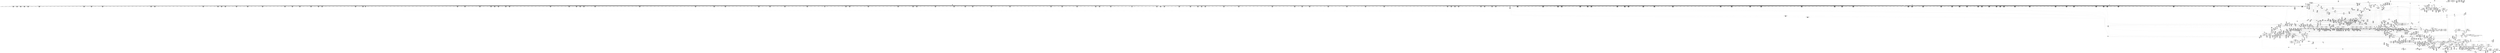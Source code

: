 digraph {
	CE0x3f2ea50 [shape=record,shape=Mrecord,label="{CE0x3f2ea50|8:_i8,_32:_%struct.inode*,_%struct.selinux_audit_data*,_456:_i8*,_:_SCMRE_83,84_}"]
	CE0x3e5ed00 [shape=record,shape=Mrecord,label="{CE0x3e5ed00|i32_3238|*Constant*}"]
	CE0x3e8a290 [shape=record,shape=Mrecord,label="{CE0x3e8a290|i64*_getelementptr_inbounds_(_38_x_i64_,_38_x_i64_*___llvm_gcov_ctr257,_i64_0,_i64_22)|*Constant*|*SummSink*}"]
	CE0x3fd08e0 [shape=record,shape=Mrecord,label="{CE0x3fd08e0|0:_i32,_4:_i32,_8:_i16,_12:_i32,_16:_i32,_20:_i32,_24:_i32,_56:_i8*,_:_SCMRE_619,620_}"]
	CE0x3e58e60 [shape=record,shape=Mrecord,label="{CE0x3e58e60|file_map_prot_check:_tmp21|security/selinux/hooks.c,3241|*SummSink*}"]
	CE0x3ebe1c0 [shape=record,shape=Mrecord,label="{CE0x3ebe1c0|0:_i32,_4:_i32,_8:_i16,_12:_i32,_16:_i32,_20:_i32,_24:_i32,_56:_i8*,_:_SCMRE_144,145_}"]
	CE0x3f5c820 [shape=record,shape=Mrecord,label="{CE0x3f5c820|file_has_perm:_tmp5|security/selinux/hooks.c,1681|*SummSource*}"]
	CE0x3fef950 [shape=record,shape=Mrecord,label="{CE0x3fef950|i64_0|*Constant*}"]
	CE0x3e67100 [shape=record,shape=Mrecord,label="{CE0x3e67100|file_map_prot_check:_tmp26|security/selinux/hooks.c,3242|*SummSource*}"]
	CE0x3ffc440 [shape=record,shape=Mrecord,label="{CE0x3ffc440|cred_sid:_tmp}"]
	CE0x3fbe6d0 [shape=record,shape=Mrecord,label="{CE0x3fbe6d0|0:_i32,_4:_i32,_8:_i16,_12:_i32,_16:_i32,_20:_i32,_24:_i32,_56:_i8*,_:_SCMRE_272,273_}"]
	CE0x3e7eb80 [shape=record,shape=Mrecord,label="{CE0x3e7eb80|file_map_prot_check:_tmp70|security/selinux/hooks.c,3264|*SummSource*}"]
	CE0x3ea9fd0 [shape=record,shape=Mrecord,label="{CE0x3ea9fd0|8:_i8,_32:_%struct.inode*,_%struct.selinux_audit_data*,_456:_i8*,_:_SCMRE_180,181_}"]
	CE0x3e867c0 [shape=record,shape=Mrecord,label="{CE0x3e867c0|file_map_prot_check:_call3|security/selinux/hooks.c,3238|*SummSource*}"]
	CE0x3ec28d0 [shape=record,shape=Mrecord,label="{CE0x3ec28d0|__validate_creds:_tmp5|include/linux/cred.h,173|*SummSink*}"]
	CE0x3e6cd10 [shape=record,shape=Mrecord,label="{CE0x3e6cd10|file_map_prot_check:_tmp16|security/selinux/hooks.c,3238}"]
	CE0x3edc8a0 [shape=record,shape=Mrecord,label="{CE0x3edc8a0|file_map_prot_check:_or|security/selinux/hooks.c,3259|*SummSource*}"]
	CE0x3f4a7c0 [shape=record,shape=Mrecord,label="{CE0x3f4a7c0|file_has_perm:_tobool7|security/selinux/hooks.c,1694|*SummSink*}"]
	CE0x3f5abe0 [shape=record,shape=Mrecord,label="{CE0x3f5abe0|file_has_perm:_sid2|security/selinux/hooks.c,1683|*SummSink*}"]
	CE0x3ed1fb0 [shape=record,shape=Mrecord,label="{CE0x3ed1fb0|i64*_getelementptr_inbounds_(_2_x_i64_,_2_x_i64_*___llvm_gcov_ctr131,_i64_0,_i64_0)|*Constant*}"]
	CE0x3ee37a0 [shape=record,shape=Mrecord,label="{CE0x3ee37a0|file_map_prot_check:_tmp70|security/selinux/hooks.c,3264}"]
	CE0x3ec10c0 [shape=record,shape=Mrecord,label="{CE0x3ec10c0|__validate_creds:_tobool|include/linux/cred.h,173|*SummSink*}"]
	CE0x3f2bda0 [shape=record,shape=Mrecord,label="{CE0x3f2bda0|_ret_%struct.inode*_%tmp4,_!dbg_!27713|include/linux/fs.h,1916|*SummSource*}"]
	CE0x3e73c80 [shape=record,shape=Mrecord,label="{CE0x3e73c80|selinux_mmap_file:_tmp4|security/selinux/hooks.c,3292}"]
	CE0x3ed6000 [shape=record,shape=Mrecord,label="{CE0x3ed6000|i64*_getelementptr_inbounds_(_8_x_i64_,_8_x_i64_*___llvm_gcov_ctr154,_i64_0,_i64_2)|*Constant*|*SummSink*}"]
	CE0x3ee0ed0 [shape=record,shape=Mrecord,label="{CE0x3ee0ed0|file_map_prot_check:_tmp68|security/selinux/hooks.c,3262|*SummSource*}"]
	CE0x3e596b0 [shape=record,shape=Mrecord,label="{CE0x3e596b0|file_map_prot_check:_tmp23|security/selinux/hooks.c,3241}"]
	CE0x3f258c0 [shape=record,shape=Mrecord,label="{CE0x3f258c0|8:_i8,_32:_%struct.inode*,_%struct.selinux_audit_data*,_456:_i8*,_:_SCMRE_324,328_|*MultipleSource*|Function::selinux_mmap_file&Arg::file::|security/selinux/hooks.c,1674|security/selinux/hooks.c, 1676|Function::file_has_perm&Arg::file::|Function::file_map_prot_check&Arg::file::|Function::avc_has_perm&Arg::auditdata::}"]
	CE0x3ff2b30 [shape=record,shape=Mrecord,label="{CE0x3ff2b30|inode_has_perm:_tmp12|security/selinux/hooks.c,1612|*SummSink*}"]
	CE0x3f22e20 [shape=record,shape=Mrecord,label="{CE0x3f22e20|8:_i8,_32:_%struct.inode*,_%struct.selinux_audit_data*,_456:_i8*,_:_SCMRE_215,216_}"]
	CE0x3fc21e0 [shape=record,shape=Mrecord,label="{CE0x3fc21e0|0:_i32,_4:_i32,_8:_i16,_12:_i32,_16:_i32,_20:_i32,_24:_i32,_56:_i8*,_:_SCMRE_307,308_}"]
	CE0x3eab780 [shape=record,shape=Mrecord,label="{CE0x3eab780|file_map_prot_check:_tmp47|security/selinux/hooks.c,3251}"]
	CE0x3fa1250 [shape=record,shape=Mrecord,label="{CE0x3fa1250|GLOBAL:_creds_are_invalid|*Constant*|*SummSink*}"]
	CE0x3f35770 [shape=record,shape=Mrecord,label="{CE0x3f35770|cred_sid:_security|security/selinux/hooks.c,196|*SummSink*}"]
	CE0x3ed3e50 [shape=record,shape=Mrecord,label="{CE0x3ed3e50|inode_has_perm:_tmp5|security/selinux/hooks.c,1609|*SummSink*}"]
	CE0x3e73fe0 [shape=record,shape=Mrecord,label="{CE0x3e73fe0|file_map_prot_check:_tmp15|security/selinux/hooks.c,3238}"]
	CE0x3f217e0 [shape=record,shape=Mrecord,label="{CE0x3f217e0|_ret_i32_%retval.0,_!dbg_!27728|security/selinux/avc.c,775|*SummSink*}"]
	CE0x3ed5a00 [shape=record,shape=Mrecord,label="{CE0x3ed5a00|inode_has_perm:_tmp1|*SummSink*}"]
	CE0x3ea67c0 [shape=record,shape=Mrecord,label="{CE0x3ea67c0|file_map_prot_check:_tobool17|security/selinux/hooks.c,3249|*SummSink*}"]
	CE0x3eb8090 [shape=record,shape=Mrecord,label="{CE0x3eb8090|file_map_prot_check:_tmp50|security/selinux/hooks.c,3253|*SummSink*}"]
	CE0x3e7be50 [shape=record,shape=Mrecord,label="{CE0x3e7be50|0:_i32,_4:_i32,_8:_i16,_12:_i32,_16:_i32,_20:_i32,_24:_i32,_56:_i8*,_:_SCMRE_64,72_|*MultipleSource*|*LoadInst*|include/linux/fs.h,1916|security/selinux/hooks.c,1675|Function::inode_has_perm&Arg::inode::|security/selinux/hooks.c,1611}"]
	CE0x3e813f0 [shape=record,shape=Mrecord,label="{CE0x3e813f0|file_map_prot_check:_tmp75|security/selinux/hooks.c,3269}"]
	CE0x3fcfec0 [shape=record,shape=Mrecord,label="{CE0x3fcfec0|0:_i32,_4:_i32,_8:_i16,_12:_i32,_16:_i32,_20:_i32,_24:_i32,_56:_i8*,_:_SCMRE_613,614_}"]
	CE0x3e63bd0 [shape=record,shape=Mrecord,label="{CE0x3e63bd0|GLOBAL:_file_map_prot_check.__warned|Global_var:file_map_prot_check.__warned|*SummSink*}"]
	CE0x3fdf0e0 [shape=record,shape=Mrecord,label="{CE0x3fdf0e0|0:_i32,_4:_i32,_8:_i16,_12:_i32,_16:_i32,_20:_i32,_24:_i32,_56:_i8*,_:_SCMRE_980,981_}"]
	CE0x3fd85c0 [shape=record,shape=Mrecord,label="{CE0x3fd85c0|0:_i32,_4:_i32,_8:_i16,_12:_i32,_16:_i32,_20:_i32,_24:_i32,_56:_i8*,_:_SCMRE_885,886_}"]
	CE0x3f45a70 [shape=record,shape=Mrecord,label="{CE0x3f45a70|file_has_perm:_tobool|security/selinux/hooks.c,1688}"]
	CE0x3f14250 [shape=record,shape=Mrecord,label="{CE0x3f14250|_call_void_mcount()_#3|*SummSink*}"]
	CE0x3e87740 [shape=record,shape=Mrecord,label="{CE0x3e87740|_ret_%struct.task_struct*_%tmp4,_!dbg_!27714|./arch/x86/include/asm/current.h,14|*SummSink*}"]
	CE0x3feedc0 [shape=record,shape=Mrecord,label="{CE0x3feedc0|inode_has_perm:_lnot.ext|security/selinux/hooks.c,1611|*SummSource*}"]
	CE0x3f3bdf0 [shape=record,shape=Mrecord,label="{CE0x3f3bdf0|8:_i8,_32:_%struct.inode*,_%struct.selinux_audit_data*,_456:_i8*,_:_SCMRE_79,80_}"]
	CE0x3fe0690 [shape=record,shape=Mrecord,label="{CE0x3fe0690|i32_512|*Constant*|*SummSource*}"]
	CE0x3f34200 [shape=record,shape=Mrecord,label="{CE0x3f34200|file_has_perm:_f_security|security/selinux/hooks.c,1674|*SummSink*}"]
	CE0x3ec7090 [shape=record,shape=Mrecord,label="{CE0x3ec7090|file_has_perm:_tmp27|security/selinux/hooks.c,1694|*SummSink*}"]
	CE0x3ec4140 [shape=record,shape=Mrecord,label="{CE0x3ec4140|GLOBAL:___invalid_creds|*Constant*|*SummSink*}"]
	CE0x3ecdd10 [shape=record,shape=Mrecord,label="{CE0x3ecdd10|0:_i32,_4:_i32,_8:_i16,_12:_i32,_16:_i32,_20:_i32,_24:_i32,_56:_i8*,_:_SCMRE_0,2_|*MultipleSource*|*LoadInst*|include/linux/fs.h,1916|security/selinux/hooks.c,1675|Function::inode_has_perm&Arg::inode::|security/selinux/hooks.c,1611}"]
	CE0x3eb6020 [shape=record,shape=Mrecord,label="{CE0x3eb6020|file_map_prot_check:_tmp27|security/selinux/hooks.c,3242}"]
	CE0x3eb7760 [shape=record,shape=Mrecord,label="{CE0x3eb7760|i64_25|*Constant*}"]
	CE0x3e89120 [shape=record,shape=Mrecord,label="{CE0x3e89120|file_map_prot_check:_tobool6|security/selinux/hooks.c,3241|*SummSink*}"]
	CE0x3f160a0 [shape=record,shape=Mrecord,label="{CE0x3f160a0|i64_1|*Constant*}"]
	CE0x3fea030 [shape=record,shape=Mrecord,label="{CE0x3fea030|inode_has_perm:_tmp20|security/selinux/hooks.c,1618|*SummSink*}"]
	CE0x3fe0110 [shape=record,shape=Mrecord,label="{CE0x3fe0110|inode_has_perm:_tmp6|*LoadInst*|security/selinux/hooks.c,1611|*SummSink*}"]
	CE0x3ea8250 [shape=record,shape=Mrecord,label="{CE0x3ea8250|file_map_prot_check:_tmp42|security/selinux/hooks.c,3249}"]
	CE0x3e9e9e0 [shape=record,shape=Mrecord,label="{CE0x3e9e9e0|file_map_prot_check:_if.then15|*SummSink*}"]
	CE0x3fa5c60 [shape=record,shape=Mrecord,label="{CE0x3fa5c60|i32_10|*Constant*}"]
	CE0x3eaa7f0 [shape=record,shape=Mrecord,label="{CE0x3eaa7f0|8:_i8,_32:_%struct.inode*,_%struct.selinux_audit_data*,_456:_i8*,_:_SCMRE_185,186_}"]
	CE0x3fc44d0 [shape=record,shape=Mrecord,label="{CE0x3fc44d0|0:_i32,_4:_i32,_8:_i16,_12:_i32,_16:_i32,_20:_i32,_24:_i32,_56:_i8*,_:_SCMRE_400,408_|*MultipleSource*|*LoadInst*|include/linux/fs.h,1916|security/selinux/hooks.c,1675|Function::inode_has_perm&Arg::inode::|security/selinux/hooks.c,1611}"]
	CE0x3fa3a10 [shape=record,shape=Mrecord,label="{CE0x3fa3a10|__validate_creds:_conv|include/linux/cred.h,173|*SummSource*}"]
	CE0x3edc4f0 [shape=record,shape=Mrecord,label="{CE0x3edc4f0|file_map_prot_check:_conv|security/selinux/hooks.c,3259|*SummSource*}"]
	CE0x3fc9410 [shape=record,shape=Mrecord,label="{CE0x3fc9410|0:_i32,_4:_i32,_8:_i16,_12:_i32,_16:_i32,_20:_i32,_24:_i32,_56:_i8*,_:_SCMRE_544,552_|*MultipleSource*|*LoadInst*|include/linux/fs.h,1916|security/selinux/hooks.c,1675|Function::inode_has_perm&Arg::inode::|security/selinux/hooks.c,1611}"]
	CE0x3fcaa60 [shape=record,shape=Mrecord,label="{CE0x3fcaa60|0:_i32,_4:_i32,_8:_i16,_12:_i32,_16:_i32,_20:_i32,_24:_i32,_56:_i8*,_:_SCMRE_563,564_}"]
	CE0x3ee6320 [shape=record,shape=Mrecord,label="{CE0x3ee6320|file_has_perm:_cred|Function::file_has_perm&Arg::cred::|*SummSink*}"]
	CE0x3f4d3d0 [shape=record,shape=Mrecord,label="{CE0x3f4d3d0|file_has_perm:_tmp22|security/selinux/hooks.c,1694|*SummSource*}"]
	CE0x3fd0580 [shape=record,shape=Mrecord,label="{CE0x3fd0580|0:_i32,_4:_i32,_8:_i16,_12:_i32,_16:_i32,_20:_i32,_24:_i32,_56:_i8*,_:_SCMRE_617,618_}"]
	CE0x3ec8b00 [shape=record,shape=Mrecord,label="{CE0x3ec8b00|i64*_getelementptr_inbounds_(_2_x_i64_,_2_x_i64_*___llvm_gcov_ctr131,_i64_0,_i64_0)|*Constant*|*SummSink*}"]
	CE0x3ea6470 [shape=record,shape=Mrecord,label="{CE0x3ea6470|file_map_prot_check:_and13|security/selinux/hooks.c,3242|*SummSink*}"]
	CE0x3f4b230 [shape=record,shape=Mrecord,label="{CE0x3f4b230|file_has_perm:_tmp21|security/selinux/hooks.c,1694|*SummSource*}"]
	CE0x3ec7ce0 [shape=record,shape=Mrecord,label="{CE0x3ec7ce0|i64*_getelementptr_inbounds_(_12_x_i64_,_12_x_i64_*___llvm_gcov_ctr170,_i64_0,_i64_11)|*Constant*|*SummSource*}"]
	CE0x3fa1370 [shape=record,shape=Mrecord,label="{CE0x3fa1370|__validate_creds:_entry|*SummSource*}"]
	CE0x3ee4190 [shape=record,shape=Mrecord,label="{CE0x3ee4190|inode_has_perm:_call4|security/selinux/hooks.c,1617|*SummSink*}"]
	CE0x3ebf710 [shape=record,shape=Mrecord,label="{CE0x3ebf710|8:_i8,_32:_%struct.inode*,_%struct.selinux_audit_data*,_456:_i8*,_:_SCMRE_160,161_}"]
	CE0x3fc2d40 [shape=record,shape=Mrecord,label="{CE0x3fc2d40|0:_i32,_4:_i32,_8:_i16,_12:_i32,_16:_i32,_20:_i32,_24:_i32,_56:_i8*,_:_SCMRE_328,336_|*MultipleSource*|*LoadInst*|include/linux/fs.h,1916|security/selinux/hooks.c,1675|Function::inode_has_perm&Arg::inode::|security/selinux/hooks.c,1611}"]
	CE0x3e6b750 [shape=record,shape=Mrecord,label="{CE0x3e6b750|file_map_prot_check:_tmp61|security/selinux/hooks.c,3259}"]
	CE0x3e578c0 [shape=record,shape=Mrecord,label="{CE0x3e578c0|file_map_prot_check:_if.end30|*SummSink*}"]
	CE0x3f1b9d0 [shape=record,shape=Mrecord,label="{CE0x3f1b9d0|i32_0|*Constant*}"]
	CE0x3ed3090 [shape=record,shape=Mrecord,label="{CE0x3ed3090|__validate_creds:_tmp|*SummSource*}"]
	CE0x3ead7d0 [shape=record,shape=Mrecord,label="{CE0x3ead7d0|8:_i8,_32:_%struct.inode*,_%struct.selinux_audit_data*,_456:_i8*,_:_SCMRE_73,74_}"]
	CE0x3f55ac0 [shape=record,shape=Mrecord,label="{CE0x3f55ac0|file_has_perm:_call1|security/selinux/hooks.c,1677|*SummSource*}"]
	CE0x3fc1970 [shape=record,shape=Mrecord,label="{CE0x3fc1970|0:_i32,_4:_i32,_8:_i16,_12:_i32,_16:_i32,_20:_i32,_24:_i32,_56:_i8*,_:_SCMRE_302,303_}"]
	CE0x3f2e090 [shape=record,shape=Mrecord,label="{CE0x3f2e090|8:_i8,_32:_%struct.inode*,_%struct.selinux_audit_data*,_456:_i8*,_:_SCMRE_57,58_}"]
	CE0x3e70d00 [shape=record,shape=Mrecord,label="{CE0x3e70d00|file_map_prot_check:_tmp8|security/selinux/hooks.c,3238|*SummSource*}"]
	CE0x3f20140 [shape=record,shape=Mrecord,label="{CE0x3f20140|avc_has_perm:_entry|*SummSource*}"]
	CE0x3ec5eb0 [shape=record,shape=Mrecord,label="{CE0x3ec5eb0|8:_i8,_32:_%struct.inode*,_%struct.selinux_audit_data*,_456:_i8*,_:_SCMRE_204,205_}"]
	CE0x3fb5870 [shape=record,shape=Mrecord,label="{CE0x3fb5870|0:_i32,_4:_i32,_8:_i16,_12:_i32,_16:_i32,_20:_i32,_24:_i32,_56:_i8*,_:_SCMRE_164,165_}"]
	CE0x3e9a6d0 [shape=record,shape=Mrecord,label="{CE0x3e9a6d0|file_map_prot_check:_land.lhs.true2|*SummSource*}"]
	CE0x3ffb810 [shape=record,shape=Mrecord,label="{CE0x3ffb810|__validate_creds:_tmp8|include/linux/cred.h,175}"]
	CE0x3ecae60 [shape=record,shape=Mrecord,label="{CE0x3ecae60|inode_has_perm:_tmp}"]
	CE0x3e59bb0 [shape=record,shape=Mrecord,label="{CE0x3e59bb0|file_map_prot_check:_tmp24|security/selinux/hooks.c,3241}"]
	CE0x3e55380 [shape=record,shape=Mrecord,label="{CE0x3e55380|file_map_prot_check:_shared|Function::file_map_prot_check&Arg::shared::|*SummSink*}"]
	CE0x3ecd730 [shape=record,shape=Mrecord,label="{CE0x3ecd730|__validate_creds:_tmp|*SummSink*}"]
	CE0x3fd4e10 [shape=record,shape=Mrecord,label="{CE0x3fd4e10|0:_i32,_4:_i32,_8:_i16,_12:_i32,_16:_i32,_20:_i32,_24:_i32,_56:_i8*,_:_SCMRE_808,816_|*MultipleSource*|*LoadInst*|include/linux/fs.h,1916|security/selinux/hooks.c,1675|Function::inode_has_perm&Arg::inode::|security/selinux/hooks.c,1611}"]
	CE0x3e85c70 [shape=record,shape=Mrecord,label="{CE0x3e85c70|file_map_prot_check:_tmp17|security/selinux/hooks.c,3238|*SummSink*}"]
	CE0x3e5b570 [shape=record,shape=Mrecord,label="{CE0x3e5b570|file_map_prot_check:_return}"]
	CE0x3edebc0 [shape=record,shape=Mrecord,label="{CE0x3edebc0|file_map_prot_check:_tmp63|security/selinux/hooks.c,3261|*SummSource*}"]
	CE0x3fcbea0 [shape=record,shape=Mrecord,label="{CE0x3fcbea0|0:_i32,_4:_i32,_8:_i16,_12:_i32,_16:_i32,_20:_i32,_24:_i32,_56:_i8*,_:_SCMRE_575,576_}"]
	CE0x3e9f090 [shape=record,shape=Mrecord,label="{CE0x3e9f090|i64*_getelementptr_inbounds_(_38_x_i64_,_38_x_i64_*___llvm_gcov_ctr257,_i64_0,_i64_1)|*Constant*|*SummSource*}"]
	CE0x3e5e840 [shape=record,shape=Mrecord,label="{CE0x3e5e840|i8*_getelementptr_inbounds_(_25_x_i8_,_25_x_i8_*_.str3,_i32_0,_i32_0)|*Constant*|*SummSink*}"]
	CE0x3f39d70 [shape=record,shape=Mrecord,label="{CE0x3f39d70|8:_i8,_32:_%struct.inode*,_%struct.selinux_audit_data*,_456:_i8*,_:_SCMRE_59,60_}"]
	CE0x3fcd2e0 [shape=record,shape=Mrecord,label="{CE0x3fcd2e0|0:_i32,_4:_i32,_8:_i16,_12:_i32,_16:_i32,_20:_i32,_24:_i32,_56:_i8*,_:_SCMRE_587,588_}"]
	CE0x3ed2f40 [shape=record,shape=Mrecord,label="{CE0x3ed2f40|inode_has_perm:_tmp4|security/selinux/hooks.c,1609}"]
	CE0x3f3d7d0 [shape=record,shape=Mrecord,label="{CE0x3f3d7d0|8:_i8,_32:_%struct.inode*,_%struct.selinux_audit_data*,_456:_i8*,_:_SCMRE_120,121_}"]
	CE0x3f422a0 [shape=record,shape=Mrecord,label="{CE0x3f422a0|cred_has_perm:_call2|security/selinux/hooks.c,1508|*SummSink*}"]
	"CONST[source:2(external),value:0(static)][purpose:{operation}]"
	CE0x3eb2210 [shape=record,shape=Mrecord,label="{CE0x3eb2210|file_map_prot_check:_tmp40|security/selinux/hooks.c,3241|*SummSink*}"]
	CE0x3e9b090 [shape=record,shape=Mrecord,label="{CE0x3e9b090|file_map_prot_check:_land.lhs.true25|*SummSource*}"]
	CE0x3e74ab0 [shape=record,shape=Mrecord,label="{CE0x3e74ab0|file_map_prot_check:_tmp59|security/selinux/hooks.c,3258}"]
	CE0x3fefcf0 [shape=record,shape=Mrecord,label="{CE0x3fefcf0|inode_has_perm:_expval|security/selinux/hooks.c,1611|*SummSource*}"]
	CE0x3fb8b10 [shape=record,shape=Mrecord,label="{CE0x3fb8b10|0:_i32,_4:_i32,_8:_i16,_12:_i32,_16:_i32,_20:_i32,_24:_i32,_56:_i8*,_:_SCMRE_194,195_}"]
	CE0x3ea2030 [shape=record,shape=Mrecord,label="{CE0x3ea2030|file_map_prot_check:_if.end20|*SummSink*}"]
	CE0x3f4e7e0 [shape=record,shape=Mrecord,label="{CE0x3f4e7e0|inode_has_perm:_adp|Function::inode_has_perm&Arg::adp::|*SummSource*}"]
	CE0x3f41930 [shape=record,shape=Mrecord,label="{CE0x3f41930|file_has_perm:_if.end10|*SummSource*}"]
	CE0x3fc5810 [shape=record,shape=Mrecord,label="{CE0x3fc5810|0:_i32,_4:_i32,_8:_i16,_12:_i32,_16:_i32,_20:_i32,_24:_i32,_56:_i8*,_:_SCMRE_456,464_|*MultipleSource*|*LoadInst*|include/linux/fs.h,1916|security/selinux/hooks.c,1675|Function::inode_has_perm&Arg::inode::|security/selinux/hooks.c,1611}"]
	CE0x3f1c080 [shape=record,shape=Mrecord,label="{CE0x3f1c080|file_has_perm:_tmp20|security/selinux/hooks.c,1694}"]
	CE0x3fd6880 [shape=record,shape=Mrecord,label="{CE0x3fd6880|0:_i32,_4:_i32,_8:_i16,_12:_i32,_16:_i32,_20:_i32,_24:_i32,_56:_i8*,_:_SCMRE_867,868_}"]
	CE0x3e7ce40 [shape=record,shape=Mrecord,label="{CE0x3e7ce40|selinux_mmap_file:_tmp9|security/selinux/hooks.c,3295|*SummSource*}"]
	CE0x3e6bf30 [shape=record,shape=Mrecord,label="{CE0x3e6bf30|file_map_prot_check:_tmp62|security/selinux/hooks.c,3259|*SummSink*}"]
	CE0x3fce570 [shape=record,shape=Mrecord,label="{CE0x3fce570|0:_i32,_4:_i32,_8:_i16,_12:_i32,_16:_i32,_20:_i32,_24:_i32,_56:_i8*,_:_SCMRE_598,599_}"]
	CE0x3f5ab20 [shape=record,shape=Mrecord,label="{CE0x3f5ab20|file_has_perm:_tmp7|security/selinux/hooks.c,1683|*SummSource*}"]
	CE0x3ea4db0 [shape=record,shape=Mrecord,label="{CE0x3ea4db0|COLLAPSED:_GCMRE___llvm_gcov_ctr98_internal_global_2_x_i64_zeroinitializer:_elem_0:default:}"]
	CE0x3eb78a0 [shape=record,shape=Mrecord,label="{CE0x3eb78a0|file_map_prot_check:_tobool24|security/selinux/hooks.c,3258|*SummSink*}"]
	CE0x3e99e60 [shape=record,shape=Mrecord,label="{CE0x3e99e60|file_map_prot_check:_if.end19|*SummSource*}"]
	CE0x3e9fc80 [shape=record,shape=Mrecord,label="{CE0x3e9fc80|i64*_getelementptr_inbounds_(_2_x_i64_,_2_x_i64_*___llvm_gcov_ctr141,_i64_0,_i64_1)|*Constant*|*SummSource*}"]
	CE0x3ee28a0 [shape=record,shape=Mrecord,label="{CE0x3ee28a0|file_map_prot_check:_tmp69|security/selinux/hooks.c,3264|*SummSource*}"]
	CE0x3ed1e80 [shape=record,shape=Mrecord,label="{CE0x3ed1e80|cred_sid:_bb}"]
	CE0x3ee0790 [shape=record,shape=Mrecord,label="{CE0x3ee0790|file_map_prot_check:_tmp67|security/selinux/hooks.c,3262|*SummSink*}"]
	CE0x3e83a40 [shape=record,shape=Mrecord,label="{CE0x3e83a40|i64_17|*Constant*|*SummSource*}"]
	CE0x3f35bd0 [shape=record,shape=Mrecord,label="{CE0x3f35bd0|i32_14|*Constant*|*SummSource*}"]
	CE0x3f51110 [shape=record,shape=Mrecord,label="{CE0x3f51110|file_has_perm:_call9|security/selinux/hooks.c,1695}"]
	CE0x3f3d630 [shape=record,shape=Mrecord,label="{CE0x3f3d630|8:_i8,_32:_%struct.inode*,_%struct.selinux_audit_data*,_456:_i8*,_:_SCMRE_119,120_}"]
	CE0x3e6d020 [shape=record,shape=Mrecord,label="{CE0x3e6d020|file_map_prot_check:_tmp16|security/selinux/hooks.c,3238|*SummSink*}"]
	CE0x3e593a0 [shape=record,shape=Mrecord,label="{CE0x3e593a0|file_map_prot_check:_tmp22|security/selinux/hooks.c,3241|*SummSink*}"]
	CE0x3f270c0 [shape=record,shape=Mrecord,label="{CE0x3f270c0|8:_i8,_32:_%struct.inode*,_%struct.selinux_audit_data*,_456:_i8*,_:_SCMRE_384,392_|*MultipleSource*|Function::selinux_mmap_file&Arg::file::|security/selinux/hooks.c,1674|security/selinux/hooks.c, 1676|Function::file_has_perm&Arg::file::|Function::file_map_prot_check&Arg::file::|Function::avc_has_perm&Arg::auditdata::}"]
	CE0x3eb62a0 [shape=record,shape=Mrecord,label="{CE0x3eb62a0|file_map_prot_check:_tmp27|security/selinux/hooks.c,3242|*SummSink*}"]
	CE0x3ee84c0 [shape=record,shape=Mrecord,label="{CE0x3ee84c0|i64*_getelementptr_inbounds_(_38_x_i64_,_38_x_i64_*___llvm_gcov_ctr257,_i64_0,_i64_37)|*Constant*|*SummSink*}"]
	CE0x3f45c80 [shape=record,shape=Mrecord,label="{CE0x3f45c80|file_has_perm:_tobool|security/selinux/hooks.c,1688|*SummSink*}"]
	CE0x3f34360 [shape=record,shape=Mrecord,label="{CE0x3f34360|file_has_perm:_f_security|security/selinux/hooks.c,1674}"]
	CE0x3e5f940 [shape=record,shape=Mrecord,label="{CE0x3e5f940|i64*_getelementptr_inbounds_(_38_x_i64_,_38_x_i64_*___llvm_gcov_ctr257,_i64_0,_i64_9)|*Constant*}"]
	CE0x3ee7b30 [shape=record,shape=Mrecord,label="{CE0x3ee7b30|i64*_getelementptr_inbounds_(_38_x_i64_,_38_x_i64_*___llvm_gcov_ctr257,_i64_0,_i64_36)|*Constant*}"]
	CE0x3fcf140 [shape=record,shape=Mrecord,label="{CE0x3fcf140|0:_i32,_4:_i32,_8:_i16,_12:_i32,_16:_i32,_20:_i32,_24:_i32,_56:_i8*,_:_SCMRE_605,606_}"]
	CE0x3f44530 [shape=record,shape=Mrecord,label="{CE0x3f44530|file_has_perm:_tmp6|security/selinux/hooks.c,1683|*SummSource*}"]
	CE0x3ee43c0 [shape=record,shape=Mrecord,label="{CE0x3ee43c0|i32_(i32,_i32,_i16,_i32,_%struct.common_audit_data*)*_bitcast_(i32_(i32,_i32,_i16,_i32,_%struct.common_audit_data.495*)*_avc_has_perm_to_i32_(i32,_i32,_i16,_i32,_%struct.common_audit_data*)*)|*Constant*}"]
	CE0x3e840b0 [shape=record,shape=Mrecord,label="{CE0x3e840b0|file_map_prot_check:_tmp33|security/selinux/hooks.c,3242|*SummSink*}"]
	CE0x3f34700 [shape=record,shape=Mrecord,label="{CE0x3f34700|inode_has_perm:_tmp2}"]
	CE0x3fca3a0 [shape=record,shape=Mrecord,label="{CE0x3fca3a0|0:_i32,_4:_i32,_8:_i16,_12:_i32,_16:_i32,_20:_i32,_24:_i32,_56:_i8*,_:_SCMRE_559,560_}"]
	CE0x3fdefc0 [shape=record,shape=Mrecord,label="{CE0x3fdefc0|0:_i32,_4:_i32,_8:_i16,_12:_i32,_16:_i32,_20:_i32,_24:_i32,_56:_i8*,_:_SCMRE_979,980_}"]
	CE0x3f44e30 [shape=record,shape=Mrecord,label="{CE0x3f44e30|i64_2|*Constant*}"]
	CE0x3e75a10 [shape=record,shape=Mrecord,label="{CE0x3e75a10|selinux_mmap_file:_and|security/selinux/hooks.c,3296}"]
	CE0x3fe2a60 [shape=record,shape=Mrecord,label="{CE0x3fe2a60|inode_has_perm:_tmp13|security/selinux/hooks.c,1614|*SummSource*}"]
	CE0x3e60b60 [shape=record,shape=Mrecord,label="{CE0x3e60b60|i64_1|*Constant*}"]
	CE0x3eb5c30 [shape=record,shape=Mrecord,label="{CE0x3eb5c30|i64_13|*Constant*}"]
	CE0x3f33740 [shape=record,shape=Mrecord,label="{CE0x3f33740|8:_i8,_32:_%struct.inode*,_%struct.selinux_audit_data*,_456:_i8*,_:_SCMRE_91,92_}"]
	CE0x3e66d00 [shape=record,shape=Mrecord,label="{CE0x3e66d00|file_map_prot_check:_tmp25|security/selinux/hooks.c,3242|*SummSink*}"]
	CE0x3e9e360 [shape=record,shape=Mrecord,label="{CE0x3e9e360|i64*_getelementptr_inbounds_(_2_x_i64_,_2_x_i64_*___llvm_gcov_ctr141,_i64_0,_i64_1)|*Constant*|*SummSink*}"]
	CE0x3edb7e0 [shape=record,shape=Mrecord,label="{CE0x3edb7e0|0:_i32,_4:_i32,_8:_i16,_12:_i32,_16:_i32,_20:_i32,_24:_i32,_56:_i8*,_:_SCMRE_96,104_|*MultipleSource*|*LoadInst*|include/linux/fs.h,1916|security/selinux/hooks.c,1675|Function::inode_has_perm&Arg::inode::|security/selinux/hooks.c,1611}"]
	CE0x3fbe370 [shape=record,shape=Mrecord,label="{CE0x3fbe370|0:_i32,_4:_i32,_8:_i16,_12:_i32,_16:_i32,_20:_i32,_24:_i32,_56:_i8*,_:_SCMRE_270,271_}"]
	CE0x3e5bc20 [shape=record,shape=Mrecord,label="{CE0x3e5bc20|selinux_mmap_file:_and|security/selinux/hooks.c,3296|*SummSink*}"]
	CE0x3eb3e00 [shape=record,shape=Mrecord,label="{CE0x3eb3e00|cred_has_perm:_target|Function::cred_has_perm&Arg::target::|*SummSink*}"]
	CE0x3eaa4b0 [shape=record,shape=Mrecord,label="{CE0x3eaa4b0|8:_i8,_32:_%struct.inode*,_%struct.selinux_audit_data*,_456:_i8*,_:_SCMRE_183,184_}"]
	CE0x3f3fc50 [shape=record,shape=Mrecord,label="{CE0x3f3fc50|8:_i8,_32:_%struct.inode*,_%struct.selinux_audit_data*,_456:_i8*,_:_SCMRE_152,153_}"]
	CE0x3feeb20 [shape=record,shape=Mrecord,label="{CE0x3feeb20|inode_has_perm:_conv|security/selinux/hooks.c,1611}"]
	CE0x3f3b6a0 [shape=record,shape=Mrecord,label="{CE0x3f3b6a0|8:_i8,_32:_%struct.inode*,_%struct.selinux_audit_data*,_456:_i8*,_:_SCMRE_62,63_}"]
	CE0x3e9ece0 [shape=record,shape=Mrecord,label="{CE0x3e9ece0|cred_sid:_tmp4|*LoadInst*|security/selinux/hooks.c,196}"]
	CE0x3e750f0 [shape=record,shape=Mrecord,label="{CE0x3e750f0|file_map_prot_check:_tmp60|security/selinux/hooks.c,3258|*SummSource*}"]
	CE0x3e79d90 [shape=record,shape=Mrecord,label="{CE0x3e79d90|i64*_getelementptr_inbounds_(_5_x_i64_,_5_x_i64_*___llvm_gcov_ctr256,_i64_0,_i64_4)|*Constant*|*SummSink*}"]
	CE0x3ea38b0 [shape=record,shape=Mrecord,label="{CE0x3ea38b0|file_map_prot_check:_if.end}"]
	CE0x3f21260 [shape=record,shape=Mrecord,label="{CE0x3f21260|8:_i8,_32:_%struct.inode*,_%struct.selinux_audit_data*,_456:_i8*,_:_SCMRE_3,4_}"]
	CE0x3e742b0 [shape=record,shape=Mrecord,label="{CE0x3e742b0|file_map_prot_check:_tmp57|security/selinux/hooks.c,3258|*SummSink*}"]
	CE0x3e853b0 [shape=record,shape=Mrecord,label="{CE0x3e853b0|i64*_getelementptr_inbounds_(_2_x_i64_,_2_x_i64_*___llvm_gcov_ctr98,_i64_0,_i64_1)|*Constant*|*SummSource*}"]
	CE0x3f51e20 [shape=record,shape=Mrecord,label="{CE0x3f51e20|file_has_perm:_tmp26|security/selinux/hooks.c,1694|*SummSource*}"]
	CE0x3f5b790 [shape=record,shape=Mrecord,label="{CE0x3f5b790|file_has_perm:_path|security/selinux/hooks.c,1681}"]
	CE0x3e70bb0 [shape=record,shape=Mrecord,label="{CE0x3e70bb0|0:_i8,_:_GCMR_file_map_prot_check.__warned_internal_global_i8_0,_section_.data.unlikely_,_align_1:_elem_0:default:}"]
	CE0x3fa3550 [shape=record,shape=Mrecord,label="{CE0x3fa3550|0:_i32,_4:_i32,_8:_i16,_12:_i32,_16:_i32,_20:_i32,_24:_i32,_56:_i8*,_:_SCMRE_12,16_|*MultipleSource*|*LoadInst*|include/linux/fs.h,1916|security/selinux/hooks.c,1675|Function::inode_has_perm&Arg::inode::|security/selinux/hooks.c,1611}"]
	CE0x3edde40 [shape=record,shape=Mrecord,label="{CE0x3edde40|file_map_prot_check:_tobool32|security/selinux/hooks.c,3261}"]
	CE0x3e9afa0 [shape=record,shape=Mrecord,label="{CE0x3e9afa0|file_map_prot_check:_land.lhs.true25}"]
	CE0x3f22ae0 [shape=record,shape=Mrecord,label="{CE0x3f22ae0|8:_i8,_32:_%struct.inode*,_%struct.selinux_audit_data*,_456:_i8*,_:_SCMRE_213,214_}"]
	CE0x3e9a7b0 [shape=record,shape=Mrecord,label="{CE0x3e9a7b0|file_map_prot_check:_land.lhs.true2|*SummSink*}"]
	CE0x3ff2260 [shape=record,shape=Mrecord,label="{CE0x3ff2260|i64*_getelementptr_inbounds_(_8_x_i64_,_8_x_i64_*___llvm_gcov_ctr154,_i64_0,_i64_5)|*Constant*}"]
	CE0x3fa10d0 [shape=record,shape=Mrecord,label="{CE0x3fa10d0|GLOBAL:_creds_are_invalid|*Constant*|*SummSource*}"]
	CE0x3ea29e0 [shape=record,shape=Mrecord,label="{CE0x3ea29e0|file_map_prot_check:_do.body}"]
	CE0x3eea260 [shape=record,shape=Mrecord,label="{CE0x3eea260|file_map_prot_check:_tmp72|security/selinux/hooks.c,3253|*SummSource*}"]
	CE0x3f13070 [shape=record,shape=Mrecord,label="{CE0x3f13070|8:_i8,_32:_%struct.inode*,_%struct.selinux_audit_data*,_456:_i8*,_:_SCMRE_105,106_}"]
	CE0x3ea1190 [shape=record,shape=Mrecord,label="{CE0x3ea1190|file_map_prot_check:_land.lhs.true|*SummSource*}"]
	CE0x3f1b420 [shape=record,shape=Mrecord,label="{CE0x3f1b420|8:_i8,_32:_%struct.inode*,_%struct.selinux_audit_data*,_456:_i8*,_:_SCMRE_75,76_}"]
	CE0x3edddd0 [shape=record,shape=Mrecord,label="{CE0x3edddd0|file_map_prot_check:_tmp67|security/selinux/hooks.c,3262|*SummSource*}"]
	CE0x3fd3f10 [shape=record,shape=Mrecord,label="{CE0x3fd3f10|0:_i32,_4:_i32,_8:_i16,_12:_i32,_16:_i32,_20:_i32,_24:_i32,_56:_i8*,_:_SCMRE_760,768_|*MultipleSource*|*LoadInst*|include/linux/fs.h,1916|security/selinux/hooks.c,1675|Function::inode_has_perm&Arg::inode::|security/selinux/hooks.c,1611}"]
	CE0x3e70360 [shape=record,shape=Mrecord,label="{CE0x3e70360|file_map_prot_check:_tmp7|security/selinux/hooks.c,3238|*SummSink*}"]
	CE0x3eadc90 [shape=record,shape=Mrecord,label="{CE0x3eadc90|_call_void_mcount()_#3}"]
	CE0x3fb4940 [shape=record,shape=Mrecord,label="{CE0x3fb4940|0:_i32,_4:_i32,_8:_i16,_12:_i32,_16:_i32,_20:_i32,_24:_i32,_56:_i8*,_:_SCMRE_155,156_}"]
	CE0x3f51890 [shape=record,shape=Mrecord,label="{CE0x3f51890|inode_has_perm:_entry}"]
	CE0x3ec3de0 [shape=record,shape=Mrecord,label="{CE0x3ec3de0|_call_void___invalid_creds(%struct.cred*_%cred,_i8*_%file,_i32_%line)_#10,_!dbg_!27721|include/linux/cred.h,174|*SummSource*}"]
	CE0x3f4b820 [shape=record,shape=Mrecord,label="{CE0x3f4b820|file_has_perm:_tmp18|security/selinux/hooks.c,1690}"]
	CE0x3f29fa0 [shape=record,shape=Mrecord,label="{CE0x3f29fa0|8:_i8,_32:_%struct.inode*,_%struct.selinux_audit_data*,_456:_i8*,_:_SCMRE_464,472_|*MultipleSource*|Function::selinux_mmap_file&Arg::file::|security/selinux/hooks.c,1674|security/selinux/hooks.c, 1676|Function::file_has_perm&Arg::file::|Function::file_map_prot_check&Arg::file::|Function::avc_has_perm&Arg::auditdata::}"]
	CE0x3e6be50 [shape=record,shape=Mrecord,label="{CE0x3e6be50|i64*_getelementptr_inbounds_(_38_x_i64_,_38_x_i64_*___llvm_gcov_ctr257,_i64_0,_i64_30)|*Constant*|*SummSink*}"]
	CE0x3f3e130 [shape=record,shape=Mrecord,label="{CE0x3f3e130|8:_i8,_32:_%struct.inode*,_%struct.selinux_audit_data*,_456:_i8*,_:_SCMRE_126,127_}"]
	CE0x3ee0720 [shape=record,shape=Mrecord,label="{CE0x3ee0720|i64*_getelementptr_inbounds_(_38_x_i64_,_38_x_i64_*___llvm_gcov_ctr257,_i64_0,_i64_33)|*Constant*|*SummSink*}"]
	CE0x3ed5f90 [shape=record,shape=Mrecord,label="{CE0x3ed5f90|i64*_getelementptr_inbounds_(_8_x_i64_,_8_x_i64_*___llvm_gcov_ctr154,_i64_0,_i64_2)|*Constant*|*SummSource*}"]
	CE0x3ec3800 [shape=record,shape=Mrecord,label="{CE0x3ec3800|__validate_creds:_tmp7|include/linux/cred.h,174|*SummSink*}"]
	CE0x3edfcb0 [shape=record,shape=Mrecord,label="{CE0x3edfcb0|file_map_prot_check:_tmp66|security/selinux/hooks.c,3261|*SummSink*}"]
	CE0x3fd5650 [shape=record,shape=Mrecord,label="{CE0x3fd5650|0:_i32,_4:_i32,_8:_i16,_12:_i32,_16:_i32,_20:_i32,_24:_i32,_56:_i8*,_:_SCMRE_832,840_|*MultipleSource*|*LoadInst*|include/linux/fs.h,1916|security/selinux/hooks.c,1675|Function::inode_has_perm&Arg::inode::|security/selinux/hooks.c,1611}"]
	CE0x3f266a0 [shape=record,shape=Mrecord,label="{CE0x3f266a0|8:_i8,_32:_%struct.inode*,_%struct.selinux_audit_data*,_456:_i8*,_:_SCMRE_360,368_|*MultipleSource*|Function::selinux_mmap_file&Arg::file::|security/selinux/hooks.c,1674|security/selinux/hooks.c, 1676|Function::file_has_perm&Arg::file::|Function::file_map_prot_check&Arg::file::|Function::avc_has_perm&Arg::auditdata::}"]
	CE0x3fd74e0 [shape=record,shape=Mrecord,label="{CE0x3fd74e0|0:_i32,_4:_i32,_8:_i16,_12:_i32,_16:_i32,_20:_i32,_24:_i32,_56:_i8*,_:_SCMRE_875,876_}"]
	CE0x3fc17c0 [shape=record,shape=Mrecord,label="{CE0x3fc17c0|0:_i32,_4:_i32,_8:_i16,_12:_i32,_16:_i32,_20:_i32,_24:_i32,_56:_i8*,_:_SCMRE_301,302_}"]
	CE0x3ec5350 [shape=record,shape=Mrecord,label="{CE0x3ec5350|8:_i8,_32:_%struct.inode*,_%struct.selinux_audit_data*,_456:_i8*,_:_SCMRE_197,198_}"]
	CE0x3fe1aa0 [shape=record,shape=Mrecord,label="{CE0x3fe1aa0|inode_has_perm:_i_security|security/selinux/hooks.c,1615|*SummSource*}"]
	CE0x3f9ff90 [shape=record,shape=Mrecord,label="{CE0x3f9ff90|_call_void_mcount()_#3|*SummSink*}"]
	CE0x3fee6f0 [shape=record,shape=Mrecord,label="{CE0x3fee6f0|inode_has_perm:_lnot1|security/selinux/hooks.c,1611|*SummSource*}"]
	CE0x3f36780 [shape=record,shape=Mrecord,label="{CE0x3f36780|_call_void_mcount()_#3|*SummSource*}"]
	CE0x3fa0c50 [shape=record,shape=Mrecord,label="{CE0x3fa0c50|inode_has_perm:_return|*SummSource*}"]
	CE0x3e63210 [shape=record,shape=Mrecord,label="{CE0x3e63210|selinux_mmap_file:_entry|*SummSource*}"]
	CE0x3e65870 [shape=record,shape=Mrecord,label="{CE0x3e65870|_call_void_mcount()_#3}"]
	CE0x3f46410 [shape=record,shape=Mrecord,label="{CE0x3f46410|file_has_perm:_tmp12|security/selinux/hooks.c,1688}"]
	CE0x3fef150 [shape=record,shape=Mrecord,label="{CE0x3fef150|inode_has_perm:_conv|security/selinux/hooks.c,1611|*SummSink*}"]
	CE0x3ee4660 [shape=record,shape=Mrecord,label="{CE0x3ee4660|avc_has_perm:_ssid|Function::avc_has_perm&Arg::ssid::}"]
	CE0x3ffc5b0 [shape=record,shape=Mrecord,label="{CE0x3ffc5b0|cred_sid:_tmp1}"]
	CE0x3e64b20 [shape=record,shape=Mrecord,label="{CE0x3e64b20|i64*_getelementptr_inbounds_(_5_x_i64_,_5_x_i64_*___llvm_gcov_ctr256,_i64_0,_i64_4)|*Constant*}"]
	CE0x3ec0410 [shape=record,shape=Mrecord,label="{CE0x3ec0410|8:_i8,_32:_%struct.inode*,_%struct.selinux_audit_data*,_456:_i8*,_:_SCMRE_168,169_}"]
	CE0x3e5c0c0 [shape=record,shape=Mrecord,label="{CE0x3e5c0c0|selinux_mmap_file:_conv|security/selinux/hooks.c,3296|*SummSink*}"]
	CE0x3f2a960 [shape=record,shape=Mrecord,label="{CE0x3f2a960|8:_i8,_32:_%struct.inode*,_%struct.selinux_audit_data*,_456:_i8*,_:_SCMRE_488,496_|*MultipleSource*|Function::selinux_mmap_file&Arg::file::|security/selinux/hooks.c,1674|security/selinux/hooks.c, 1676|Function::file_has_perm&Arg::file::|Function::file_map_prot_check&Arg::file::|Function::avc_has_perm&Arg::auditdata::}"]
	CE0x3fd41d0 [shape=record,shape=Mrecord,label="{CE0x3fd41d0|0:_i32,_4:_i32,_8:_i16,_12:_i32,_16:_i32,_20:_i32,_24:_i32,_56:_i8*,_:_SCMRE_768,776_|*MultipleSource*|*LoadInst*|include/linux/fs.h,1916|security/selinux/hooks.c,1675|Function::inode_has_perm&Arg::inode::|security/selinux/hooks.c,1611}"]
	CE0x3fb5360 [shape=record,shape=Mrecord,label="{CE0x3fb5360|0:_i32,_4:_i32,_8:_i16,_12:_i32,_16:_i32,_20:_i32,_24:_i32,_56:_i8*,_:_SCMRE_161,162_}"]
	CE0x3f127a0 [shape=record,shape=Mrecord,label="{CE0x3f127a0|8:_i8,_32:_%struct.inode*,_%struct.selinux_audit_data*,_456:_i8*,_:_SCMRE_77,78_}"]
	CE0x3f40d40 [shape=record,shape=Mrecord,label="{CE0x3f40d40|8:_i8,_32:_%struct.inode*,_%struct.selinux_audit_data*,_456:_i8*,_:_SCMRE_85,86_}"]
	CE0x3ea9c90 [shape=record,shape=Mrecord,label="{CE0x3ea9c90|8:_i8,_32:_%struct.inode*,_%struct.selinux_audit_data*,_456:_i8*,_:_SCMRE_178,179_}"]
	CE0x3fc4d10 [shape=record,shape=Mrecord,label="{CE0x3fc4d10|0:_i32,_4:_i32,_8:_i16,_12:_i32,_16:_i32,_20:_i32,_24:_i32,_56:_i8*,_:_SCMRE_424,432_|*MultipleSource*|*LoadInst*|include/linux/fs.h,1916|security/selinux/hooks.c,1675|Function::inode_has_perm&Arg::inode::|security/selinux/hooks.c,1611}"]
	CE0x3ee7e50 [shape=record,shape=Mrecord,label="{CE0x3ee7e50|file_map_prot_check:_tmp73|security/selinux/hooks.c,3268|*SummSink*}"]
	CE0x3e60310 [shape=record,shape=Mrecord,label="{CE0x3e60310|i64_0|*Constant*}"]
	CE0x3ff0170 [shape=record,shape=Mrecord,label="{CE0x3ff0170|inode_has_perm:_tobool2|security/selinux/hooks.c,1611|*SummSource*}"]
	CE0x3ed3710 [shape=record,shape=Mrecord,label="{CE0x3ed3710|0:_i32,_4:_i32,_8:_i16,_12:_i32,_16:_i32,_20:_i32,_24:_i32,_56:_i8*,_:_SCMRE_4,8_|*MultipleSource*|*LoadInst*|include/linux/fs.h,1916|security/selinux/hooks.c,1675|Function::inode_has_perm&Arg::inode::|security/selinux/hooks.c,1611}"]
	CE0x3e84680 [shape=record,shape=Mrecord,label="{CE0x3e84680|file_map_prot_check:_tmp34|security/selinux/hooks.c,3242|*SummSink*}"]
	CE0x3fcf650 [shape=record,shape=Mrecord,label="{CE0x3fcf650|0:_i32,_4:_i32,_8:_i16,_12:_i32,_16:_i32,_20:_i32,_24:_i32,_56:_i8*,_:_SCMRE_608,609_}"]
	CE0x3fa5dd0 [shape=record,shape=Mrecord,label="{CE0x3fa5dd0|i32_10|*Constant*|*SummSource*}"]
	CE0x3fbb7c0 [shape=record,shape=Mrecord,label="{CE0x3fbb7c0|0:_i32,_4:_i32,_8:_i16,_12:_i32,_16:_i32,_20:_i32,_24:_i32,_56:_i8*,_:_SCMRE_244,245_}"]
	CE0x3e98f50 [shape=record,shape=Mrecord,label="{CE0x3e98f50|file_map_prot_check:_if.then33|*SummSink*}"]
	CE0x3f9f320 [shape=record,shape=Mrecord,label="{CE0x3f9f320|inode_has_perm:_i_flags|security/selinux/hooks.c,1611}"]
	CE0x3fe87d0 [shape=record,shape=Mrecord,label="{CE0x3fe87d0|28:_i32,_32:_i16,_:_CRE_32,34_|*MultipleSource*|*LoadInst*|security/selinux/hooks.c,1615|security/selinux/hooks.c,1615|security/selinux/hooks.c,1617}"]
	CE0x3ea97b0 [shape=record,shape=Mrecord,label="{CE0x3ea97b0|8:_i8,_32:_%struct.inode*,_%struct.selinux_audit_data*,_456:_i8*,_:_SCMRE_175,176_}"]
	CE0x3f2d1d0 [shape=record,shape=Mrecord,label="{CE0x3f2d1d0|8:_i8,_32:_%struct.inode*,_%struct.selinux_audit_data*,_456:_i8*,_:_SCMRE_98,99_}"]
	CE0x3e5d760 [shape=record,shape=Mrecord,label="{CE0x3e5d760|file_map_prot_check:_if.then|*SummSink*}"]
	CE0x3f335a0 [shape=record,shape=Mrecord,label="{CE0x3f335a0|8:_i8,_32:_%struct.inode*,_%struct.selinux_audit_data*,_456:_i8*,_:_SCMRE_90,91_}"]
	CE0x3ea2d40 [shape=record,shape=Mrecord,label="{CE0x3ea2d40|i64*_getelementptr_inbounds_(_2_x_i64_,_2_x_i64_*___llvm_gcov_ctr141,_i64_0,_i64_0)|*Constant*|*SummSink*}"]
	CE0x3feff80 [shape=record,shape=Mrecord,label="{CE0x3feff80|inode_has_perm:_tmp7|security/selinux/hooks.c,1611|*SummSource*}"]
	CE0x3f3ddf0 [shape=record,shape=Mrecord,label="{CE0x3f3ddf0|8:_i8,_32:_%struct.inode*,_%struct.selinux_audit_data*,_456:_i8*,_:_SCMRE_124,125_}"]
	CE0x3ed3020 [shape=record,shape=Mrecord,label="{CE0x3ed3020|COLLAPSED:_GCMRE___llvm_gcov_ctr155_internal_global_5_x_i64_zeroinitializer:_elem_0:default:}"]
	CE0x3f425c0 [shape=record,shape=Mrecord,label="{CE0x3f425c0|i32_(i32,_i32,_i16,_i32,_%struct.common_audit_data*)*_bitcast_(i32_(i32,_i32,_i16,_i32,_%struct.common_audit_data.495*)*_avc_has_perm_to_i32_(i32,_i32,_i16,_i32,_%struct.common_audit_data*)*)|*Constant*}"]
	CE0x3ee4d10 [shape=record,shape=Mrecord,label="{CE0x3ee4d10|avc_has_perm:_requested|Function::avc_has_perm&Arg::requested::}"]
	CE0x3ec9770 [shape=record,shape=Mrecord,label="{CE0x3ec9770|inode_has_perm:_bb}"]
	CE0x3f4f570 [shape=record,shape=Mrecord,label="{CE0x3f4f570|file_has_perm:_rc.0|*SummSource*}"]
	CE0x3fc01d0 [shape=record,shape=Mrecord,label="{CE0x3fc01d0|0:_i32,_4:_i32,_8:_i16,_12:_i32,_16:_i32,_20:_i32,_24:_i32,_56:_i8*,_:_SCMRE_288,289_}"]
	CE0x3ede700 [shape=record,shape=Mrecord,label="{CE0x3ede700|i64_32|*Constant*|*SummSink*}"]
	CE0x3ea7d80 [shape=record,shape=Mrecord,label="{CE0x3ea7d80|file_map_prot_check:_tmp41|security/selinux/hooks.c,3249}"]
	CE0x3fb4790 [shape=record,shape=Mrecord,label="{CE0x3fb4790|0:_i32,_4:_i32,_8:_i16,_12:_i32,_16:_i32,_20:_i32,_24:_i32,_56:_i8*,_:_SCMRE_154,155_}"]
	CE0x3ee99b0 [shape=record,shape=Mrecord,label="{CE0x3ee99b0|file_map_prot_check:_tmp71|security/selinux/hooks.c,3253}"]
	CE0x3e81950 [shape=record,shape=Mrecord,label="{CE0x3e81950|file_map_prot_check:_tmp29|security/selinux/hooks.c,3242|*SummSource*}"]
	CE0x3e649d0 [shape=record,shape=Mrecord,label="{CE0x3e649d0|selinux_mmap_file:_prot.addr.0|*SummSink*}"]
	CE0x3f3f910 [shape=record,shape=Mrecord,label="{CE0x3f3f910|8:_i8,_32:_%struct.inode*,_%struct.selinux_audit_data*,_456:_i8*,_:_SCMRE_150,151_}"]
	CE0x3ee1680 [shape=record,shape=Mrecord,label="{CE0x3ee1680|file_map_prot_check:_or35|security/selinux/hooks.c,3262|*SummSink*}"]
	CE0x3ee6d30 [shape=record,shape=Mrecord,label="{CE0x3ee6d30|file_has_perm:_av|Function::file_has_perm&Arg::av::|*SummSink*}"]
	CE0x3fa2810 [shape=record,shape=Mrecord,label="{CE0x3fa2810|_call_void_mcount()_#3}"]
	CE0x3ec2760 [shape=record,shape=Mrecord,label="{CE0x3ec2760|__validate_creds:_tmp5|include/linux/cred.h,173|*SummSource*}"]
	CE0x3fd7840 [shape=record,shape=Mrecord,label="{CE0x3fd7840|0:_i32,_4:_i32,_8:_i16,_12:_i32,_16:_i32,_20:_i32,_24:_i32,_56:_i8*,_:_SCMRE_877,878_}"]
	CE0x3e83db0 [shape=record,shape=Mrecord,label="{CE0x3e83db0|i64_16|*Constant*|*SummSource*}"]
	CE0x3ff1ec0 [shape=record,shape=Mrecord,label="{CE0x3ff1ec0|inode_has_perm:_tmp10|security/selinux/hooks.c,1611|*SummSink*}"]
	CE0x3fb60e0 [shape=record,shape=Mrecord,label="{CE0x3fb60e0|0:_i32,_4:_i32,_8:_i16,_12:_i32,_16:_i32,_20:_i32,_24:_i32,_56:_i8*,_:_SCMRE_169,170_}"]
	CE0x3f4c0d0 [shape=record,shape=Mrecord,label="{CE0x3f4c0d0|file_has_perm:_tmp19|security/selinux/hooks.c,1690|*SummSource*}"]
	CE0x3fb7010 [shape=record,shape=Mrecord,label="{CE0x3fb7010|0:_i32,_4:_i32,_8:_i16,_12:_i32,_16:_i32,_20:_i32,_24:_i32,_56:_i8*,_:_SCMRE_178,179_}"]
	CE0x3e59cf0 [shape=record,shape=Mrecord,label="{CE0x3e59cf0|file_map_prot_check:_tmp24|security/selinux/hooks.c,3241|*SummSource*}"]
	CE0x3ee81e0 [shape=record,shape=Mrecord,label="{CE0x3ee81e0|file_map_prot_check:_tmp74|security/selinux/hooks.c,3268}"]
	CE0x3ec61f0 [shape=record,shape=Mrecord,label="{CE0x3ec61f0|8:_i8,_32:_%struct.inode*,_%struct.selinux_audit_data*,_456:_i8*,_:_SCMRE_206,207_}"]
	CE0x3e6ceb0 [shape=record,shape=Mrecord,label="{CE0x3e6ceb0|file_map_prot_check:_tmp16|security/selinux/hooks.c,3238|*SummSource*}"]
	CE0x3fb91d0 [shape=record,shape=Mrecord,label="{CE0x3fb91d0|0:_i32,_4:_i32,_8:_i16,_12:_i32,_16:_i32,_20:_i32,_24:_i32,_56:_i8*,_:_SCMRE_198,199_}"]
	CE0x3e85c00 [shape=record,shape=Mrecord,label="{CE0x3e85c00|file_map_prot_check:_tmp17|security/selinux/hooks.c,3238|*SummSource*}"]
	CE0x3f33400 [shape=record,shape=Mrecord,label="{CE0x3f33400|8:_i8,_32:_%struct.inode*,_%struct.selinux_audit_data*,_456:_i8*,_:_SCMRE_89,90_}"]
	CE0x3f5e3c0 [shape=record,shape=Mrecord,label="{CE0x3f5e3c0|file_has_perm:_type|security/selinux/hooks.c,1680|*SummSink*}"]
	CE0x3ea1fc0 [shape=record,shape=Mrecord,label="{CE0x3ea1fc0|file_map_prot_check:_if.then28|*SummSource*}"]
	CE0x3ea6cc0 [shape=record,shape=Mrecord,label="{CE0x3ea6cc0|_ret_i32_%call2,_!dbg_!27719|security/selinux/hooks.c,1508}"]
	CE0x3fc4fd0 [shape=record,shape=Mrecord,label="{CE0x3fc4fd0|0:_i32,_4:_i32,_8:_i16,_12:_i32,_16:_i32,_20:_i32,_24:_i32,_56:_i8*,_:_SCMRE_432,440_|*MultipleSource*|*LoadInst*|include/linux/fs.h,1916|security/selinux/hooks.c,1675|Function::inode_has_perm&Arg::inode::|security/selinux/hooks.c,1611}"]
	CE0x3fe0620 [shape=record,shape=Mrecord,label="{CE0x3fe0620|i32_512|*Constant*|*SummSink*}"]
	CE0x3e55cf0 [shape=record,shape=Mrecord,label="{CE0x3e55cf0|_ret_i32_%call,_!dbg_!27724|security/selinux/hooks.c,3295|*SummSource*}"]
	CE0x3eb5930 [shape=record,shape=Mrecord,label="{CE0x3eb5930|i64_12|*Constant*|*SummSource*}"]
	CE0x3fed780 [shape=record,shape=Mrecord,label="{CE0x3fed780|inode_has_perm:_and|security/selinux/hooks.c,1611}"]
	CE0x3ebae60 [shape=record,shape=Mrecord,label="{CE0x3ebae60|file_map_prot_check:_tmp55|security/selinux/hooks.c,3258|*SummSource*}"]
	CE0x3ebc090 [shape=record,shape=Mrecord,label="{CE0x3ebc090|file_map_prot_check:_tobool27|security/selinux/hooks.c,3258|*SummSource*}"]
	CE0x3e99510 [shape=record,shape=Mrecord,label="{CE0x3e99510|%struct.task_struct*_(%struct.task_struct**)*_asm_movq_%gs:$_1:P_,$0_,_r,im,_dirflag_,_fpsr_,_flags_|*SummSink*}"]
	CE0x3f42130 [shape=record,shape=Mrecord,label="{CE0x3f42130|cred_has_perm:_call2|security/selinux/hooks.c,1508|*SummSource*}"]
	CE0x3fa0e90 [shape=record,shape=Mrecord,label="{CE0x3fa0e90|inode_has_perm:_if.then}"]
	CE0x3e71b20 [shape=record,shape=Mrecord,label="{CE0x3e71b20|selinux_mmap_file:_tmp|*SummSource*}"]
	CE0x3ec0750 [shape=record,shape=Mrecord,label="{CE0x3ec0750|8:_i8,_32:_%struct.inode*,_%struct.selinux_audit_data*,_456:_i8*,_:_SCMRE_170,171_}"]
	CE0x3ee3410 [shape=record,shape=Mrecord,label="{CE0x3ee3410|file_map_prot_check:_tmp69|security/selinux/hooks.c,3264|*SummSink*}"]
	CE0x3ec9d50 [shape=record,shape=Mrecord,label="{CE0x3ec9d50|i64*_getelementptr_inbounds_(_8_x_i64_,_8_x_i64_*___llvm_gcov_ctr154,_i64_0,_i64_1)|*Constant*|*SummSink*}"]
	CE0x3ee9db0 [shape=record,shape=Mrecord,label="{CE0x3ee9db0|i64*_getelementptr_inbounds_(_38_x_i64_,_38_x_i64_*___llvm_gcov_ctr257,_i64_0,_i64_35)|*Constant*|*SummSource*}"]
	CE0x3f3e2d0 [shape=record,shape=Mrecord,label="{CE0x3f3e2d0|8:_i8,_32:_%struct.inode*,_%struct.selinux_audit_data*,_456:_i8*,_:_SCMRE_127,128_}"]
	CE0x3e84e90 [shape=record,shape=Mrecord,label="{CE0x3e84e90|file_map_prot_check:_tmp36|security/selinux/hooks.c,3242}"]
	CE0x3eb14d0 [shape=record,shape=Mrecord,label="{CE0x3eb14d0|file_map_prot_check:_tmp38|security/selinux/hooks.c,3241}"]
	CE0x3edc200 [shape=record,shape=Mrecord,label="{CE0x3edc200|file_map_prot_check:_conv29|security/selinux/hooks.c,3259}"]
	CE0x3ec2460 [shape=record,shape=Mrecord,label="{CE0x3ec2460|inode_has_perm:_tmp18|security/selinux/hooks.c,1617|*SummSink*}"]
	CE0x3fdc790 [shape=record,shape=Mrecord,label="{CE0x3fdc790|0:_i32,_4:_i32,_8:_i16,_12:_i32,_16:_i32,_20:_i32,_24:_i32,_56:_i8*,_:_SCMRE_924,925_}"]
	CE0x3eb4350 [shape=record,shape=Mrecord,label="{CE0x3eb4350|file_map_prot_check:_and|security/selinux/hooks.c,3242|*SummSource*}"]
	CE0x3e71de0 [shape=record,shape=Mrecord,label="{CE0x3e71de0|selinux_mmap_file:_tmp2|security/selinux/hooks.c,3292}"]
	CE0x3e857d0 [shape=record,shape=Mrecord,label="{CE0x3e857d0|i64*_getelementptr_inbounds_(_38_x_i64_,_38_x_i64_*___llvm_gcov_ctr257,_i64_0,_i64_9)|*Constant*|*SummSink*}"]
	CE0x3e64570 [shape=record,shape=Mrecord,label="{CE0x3e64570|file_map_prot_check:_file|Function::file_map_prot_check&Arg::file::|*SummSource*}"]
	CE0x3f17720 [shape=record,shape=Mrecord,label="{CE0x3f17720|file_has_perm:_ad|security/selinux/hooks.c, 1676}"]
	CE0x3f53b20 [shape=record,shape=Mrecord,label="{CE0x3f53b20|file_has_perm:_u|security/selinux/hooks.c,1681}"]
	CE0x3e5a960 [shape=record,shape=Mrecord,label="{CE0x3e5a960|file_map_prot_check:_tobool1|security/selinux/hooks.c,3238|*SummSource*}"]
	CE0x3f52d00 [shape=record,shape=Mrecord,label="{CE0x3f52d00|cred_sid:_entry}"]
	CE0x3f223a0 [shape=record,shape=Mrecord,label="{CE0x3f223a0|__validate_creds:_expval|include/linux/cred.h,173}"]
	CE0x3eafff0 [shape=record,shape=Mrecord,label="{CE0x3eafff0|GLOBAL:_current_task|Global_var:current_task}"]
	CE0x3ea0660 [shape=record,shape=Mrecord,label="{CE0x3ea0660|cred_has_perm:_tmp3}"]
	CE0x3f5df10 [shape=record,shape=Mrecord,label="{CE0x3f5df10|_ret_%struct.inode*_%tmp4,_!dbg_!27713|include/linux/fs.h,1916}"]
	CE0x3e78960 [shape=record,shape=Mrecord,label="{CE0x3e78960|i64_0|*Constant*|*SummSource*}"]
	CE0x3e65340 [shape=record,shape=Mrecord,label="{CE0x3e65340|selinux_mmap_file:_tmp10|security/selinux/hooks.c,3295|*SummSink*}"]
	CE0x3ee21a0 [shape=record,shape=Mrecord,label="{CE0x3ee21a0|file_map_prot_check:_conv36|security/selinux/hooks.c,3262}"]
	CE0x3e6ab40 [shape=record,shape=Mrecord,label="{CE0x3e6ab40|0:_i32,_4:_i32,_8:_i16,_12:_i32,_16:_i32,_20:_i32,_24:_i32,_56:_i8*,_:_SCMRE_24,32_|*MultipleSource*|*LoadInst*|include/linux/fs.h,1916|security/selinux/hooks.c,1675|Function::inode_has_perm&Arg::inode::|security/selinux/hooks.c,1611}"]
	CE0x3f44380 [shape=record,shape=Mrecord,label="{CE0x3f44380|0:_i32,_:_CRE_12,16_|*MultipleSource*|*LoadInst*|security/selinux/hooks.c,1674|security/selinux/hooks.c,1683|security/selinux/hooks.c,1674}"]
	CE0x3fbf7b0 [shape=record,shape=Mrecord,label="{CE0x3fbf7b0|0:_i32,_4:_i32,_8:_i16,_12:_i32,_16:_i32,_20:_i32,_24:_i32,_56:_i8*,_:_SCMRE_282,283_}"]
	CE0x3fcf2f0 [shape=record,shape=Mrecord,label="{CE0x3fcf2f0|0:_i32,_4:_i32,_8:_i16,_12:_i32,_16:_i32,_20:_i32,_24:_i32,_56:_i8*,_:_SCMRE_606,607_}"]
	CE0x3f3ffa0 [shape=record,shape=Mrecord,label="{CE0x3f3ffa0|cred_sid:_tmp4|*LoadInst*|security/selinux/hooks.c,196}"]
	CE0x3f1a490 [shape=record,shape=Mrecord,label="{CE0x3f1a490|file_inode:_tmp1|*SummSink*}"]
	CE0x3e84990 [shape=record,shape=Mrecord,label="{CE0x3e84990|file_map_prot_check:_tmp35|security/selinux/hooks.c,3242}"]
	CE0x3fb4280 [shape=record,shape=Mrecord,label="{CE0x3fb4280|0:_i32,_4:_i32,_8:_i16,_12:_i32,_16:_i32,_20:_i32,_24:_i32,_56:_i8*,_:_SCMRE_151,152_}"]
	CE0x3fbb8e0 [shape=record,shape=Mrecord,label="{CE0x3fbb8e0|0:_i32,_4:_i32,_8:_i16,_12:_i32,_16:_i32,_20:_i32,_24:_i32,_56:_i8*,_:_SCMRE_245,246_}"]
	CE0x3f5af20 [shape=record,shape=Mrecord,label="{CE0x3f5af20|file_has_perm:_sid2|security/selinux/hooks.c,1683|*SummSource*}"]
	CE0x3ea20a0 [shape=record,shape=Mrecord,label="{CE0x3ea20a0|file_map_prot_check:_if.then28|*SummSink*}"]
	CE0x3e71b90 [shape=record,shape=Mrecord,label="{CE0x3e71b90|selinux_mmap_file:_tmp}"]
	CE0x3e9f000 [shape=record,shape=Mrecord,label="{CE0x3e9f000|file_map_prot_check:_tmp|*SummSink*}"]
	CE0x3f1aac0 [shape=record,shape=Mrecord,label="{CE0x3f1aac0|i64*_getelementptr_inbounds_(_2_x_i64_,_2_x_i64_*___llvm_gcov_ctr162,_i64_0,_i64_1)|*Constant*|*SummSource*}"]
	CE0x3e78460 [shape=record,shape=Mrecord,label="{CE0x3e78460|file_map_prot_check:_do.end|*SummSource*}"]
	CE0x3ec79b0 [shape=record,shape=Mrecord,label="{CE0x3ec79b0|file_has_perm:_tmp28|security/selinux/hooks.c,1698}"]
	CE0x3ebaa40 [shape=record,shape=Mrecord,label="{CE0x3ebaa40|file_map_prot_check:_tmp54|security/selinux/hooks.c,3258|*SummSink*}"]
	CE0x3e7c720 [shape=record,shape=Mrecord,label="{CE0x3e7c720|file_map_prot_check:_entry|*SummSource*}"]
	CE0x3fbfb10 [shape=record,shape=Mrecord,label="{CE0x3fbfb10|0:_i32,_4:_i32,_8:_i16,_12:_i32,_16:_i32,_20:_i32,_24:_i32,_56:_i8*,_:_SCMRE_284,285_}"]
	CE0x3fb4430 [shape=record,shape=Mrecord,label="{CE0x3fb4430|0:_i32,_4:_i32,_8:_i16,_12:_i32,_16:_i32,_20:_i32,_24:_i32,_56:_i8*,_:_SCMRE_152,153_}"]
	CE0x3feb050 [shape=record,shape=Mrecord,label="{CE0x3feb050|__validate_creds:_tmp4|include/linux/cred.h,173|*SummSource*}"]
	CE0x3fe2ce0 [shape=record,shape=Mrecord,label="{CE0x3fe2ce0|inode_has_perm:_tmp14|security/selinux/hooks.c,1614|*SummSink*}"]
	CE0x3fc1cd0 [shape=record,shape=Mrecord,label="{CE0x3fc1cd0|0:_i32,_4:_i32,_8:_i16,_12:_i32,_16:_i32,_20:_i32,_24:_i32,_56:_i8*,_:_SCMRE_304,305_}"]
	CE0x3fca700 [shape=record,shape=Mrecord,label="{CE0x3fca700|0:_i32,_4:_i32,_8:_i16,_12:_i32,_16:_i32,_20:_i32,_24:_i32,_56:_i8*,_:_SCMRE_561,562_}"]
	CE0x3eb0470 [shape=record,shape=Mrecord,label="{CE0x3eb0470|file_map_prot_check:_tobool14|security/selinux/hooks.c,3242}"]
	CE0x3ec1750 [shape=record,shape=Mrecord,label="{CE0x3ec1750|__validate_creds:_if.then}"]
	CE0x3e747a0 [shape=record,shape=Mrecord,label="{CE0x3e747a0|file_map_prot_check:_tmp58|security/selinux/hooks.c,3258|*SummSink*}"]
	CE0x3f54940 [shape=record,shape=Mrecord,label="{CE0x3f54940|file_has_perm:_tmp11|security/selinux/hooks.c,1684}"]
	CE0x3e81dc0 [shape=record,shape=Mrecord,label="{CE0x3e81dc0|file_map_prot_check:_tmp30|security/selinux/hooks.c,3242}"]
	CE0x3f13a50 [shape=record,shape=Mrecord,label="{CE0x3f13a50|cred_sid:_sid|security/selinux/hooks.c,197}"]
	CE0x3e7c8b0 [shape=record,shape=Mrecord,label="{CE0x3e7c8b0|file_map_prot_check:_entry|*SummSink*}"]
	CE0x3e7f3a0 [shape=record,shape=Mrecord,label="{CE0x3e7f3a0|file_map_prot_check:_call38|security/selinux/hooks.c,3264}"]
	CE0x3e5cde0 [shape=record,shape=Mrecord,label="{CE0x3e5cde0|cred_sid:_entry|*SummSink*}"]
	CE0x3fca8b0 [shape=record,shape=Mrecord,label="{CE0x3fca8b0|0:_i32,_4:_i32,_8:_i16,_12:_i32,_16:_i32,_20:_i32,_24:_i32,_56:_i8*,_:_SCMRE_562,563_}"]
	CE0x3e57b50 [shape=record,shape=Mrecord,label="{CE0x3e57b50|i64_2|*Constant*|*SummSink*}"]
	CE0x3e71c00 [shape=record,shape=Mrecord,label="{CE0x3e71c00|COLLAPSED:_GCMRE___llvm_gcov_ctr256_internal_global_5_x_i64_zeroinitializer:_elem_0:default:}"]
	CE0x3f15fc0 [shape=record,shape=Mrecord,label="{CE0x3f15fc0|file_has_perm:_if.then}"]
	CE0x3ec9210 [shape=record,shape=Mrecord,label="{CE0x3ec9210|__validate_creds:_lnot1|include/linux/cred.h,173}"]
	CE0x3ee7330 [shape=record,shape=Mrecord,label="{CE0x3ee7330|file_map_prot_check:_rc.1}"]
	CE0x3ee2d10 [shape=record,shape=Mrecord,label="{CE0x3ee2d10|file_map_prot_check:_av.1|*SummSink*}"]
	CE0x3ffbfd0 [shape=record,shape=Mrecord,label="{CE0x3ffbfd0|__validate_creds:_tmp9|include/linux/cred.h,175|*SummSource*}"]
	CE0x3e6e360 [shape=record,shape=Mrecord,label="{CE0x3e6e360|file_map_prot_check:_tmp12|security/selinux/hooks.c,3238|*SummSink*}"]
	CE0x3ff0560 [shape=record,shape=Mrecord,label="{CE0x3ff0560|i64_3|*Constant*}"]
	CE0x3e8a370 [shape=record,shape=Mrecord,label="{CE0x3e8a370|file_map_prot_check:_tmp46|security/selinux/hooks.c,3250|*SummSink*}"]
	CE0x3fd69a0 [shape=record,shape=Mrecord,label="{CE0x3fd69a0|0:_i32,_4:_i32,_8:_i16,_12:_i32,_16:_i32,_20:_i32,_24:_i32,_56:_i8*,_:_SCMRE_868,869_}"]
	CE0x3fbf450 [shape=record,shape=Mrecord,label="{CE0x3fbf450|0:_i32,_4:_i32,_8:_i16,_12:_i32,_16:_i32,_20:_i32,_24:_i32,_56:_i8*,_:_SCMRE_280,281_}"]
	CE0x3feb770 [shape=record,shape=Mrecord,label="{CE0x3feb770|__validate_creds:_if.end}"]
	CE0x3fe86a0 [shape=record,shape=Mrecord,label="{CE0x3fe86a0|28:_i32,_32:_i16,_:_CRE_28,32_|*MultipleSource*|*LoadInst*|security/selinux/hooks.c,1615|security/selinux/hooks.c,1615|security/selinux/hooks.c,1617}"]
	CE0x3ec5b70 [shape=record,shape=Mrecord,label="{CE0x3ec5b70|8:_i8,_32:_%struct.inode*,_%struct.selinux_audit_data*,_456:_i8*,_:_SCMRE_202,203_}"]
	CE0x3e5e5f0 [shape=record,shape=Mrecord,label="{CE0x3e5e5f0|i8*_getelementptr_inbounds_(_25_x_i8_,_25_x_i8_*_.str3,_i32_0,_i32_0)|*Constant*}"]
	CE0x3f1eda0 [shape=record,shape=Mrecord,label="{CE0x3f1eda0|8:_i8,_32:_%struct.inode*,_%struct.selinux_audit_data*,_456:_i8*,_:_SCMRE_6,7_}"]
	CE0x3fa07a0 [shape=record,shape=Mrecord,label="{CE0x3fa07a0|cred_sid:_tmp5|security/selinux/hooks.c,196}"]
	CE0x3fcb990 [shape=record,shape=Mrecord,label="{CE0x3fcb990|0:_i32,_4:_i32,_8:_i16,_12:_i32,_16:_i32,_20:_i32,_24:_i32,_56:_i8*,_:_SCMRE_572,573_}"]
	CE0x3e9e6e0 [shape=record,shape=Mrecord,label="{CE0x3e9e6e0|file_map_prot_check:_land.lhs.true2}"]
	CE0x3e79fd0 [shape=record,shape=Mrecord,label="{CE0x3e79fd0|selinux_mmap_file:_prot.addr.0|*SummSource*}"]
	CE0x3e7df50 [shape=record,shape=Mrecord,label="{CE0x3e7df50|i8*_getelementptr_inbounds_(_25_x_i8_,_25_x_i8_*_.str3,_i32_0,_i32_0)|*Constant*|*SummSource*}"]
	CE0x3ea5610 [shape=record,shape=Mrecord,label="{CE0x3ea5610|file_map_prot_check:_tmp6|security/selinux/hooks.c,3238}"]
	CE0x3e88200 [shape=record,shape=Mrecord,label="{CE0x3e88200|COLLAPSED:_GCMRE_current_task_external_global_%struct.task_struct*:_elem_0::|security/selinux/hooks.c,3238}"]
	CE0x3f451f0 [shape=record,shape=Mrecord,label="{CE0x3f451f0|i16_8|*Constant*|*SummSource*}"]
	CE0x3e9beb0 [shape=record,shape=Mrecord,label="{CE0x3e9beb0|file_map_prot_check:_tmp}"]
	CE0x3ec1b30 [shape=record,shape=Mrecord,label="{CE0x3ec1b30|inode_has_perm:_tmp20|security/selinux/hooks.c,1618|*SummSource*}"]
	CE0x3ffad80 [shape=record,shape=Mrecord,label="{CE0x3ffad80|i64*_getelementptr_inbounds_(_5_x_i64_,_5_x_i64_*___llvm_gcov_ctr155,_i64_0,_i64_4)|*Constant*}"]
	CE0x3fd3150 [shape=record,shape=Mrecord,label="{CE0x3fd3150|0:_i32,_4:_i32,_8:_i16,_12:_i32,_16:_i32,_20:_i32,_24:_i32,_56:_i8*,_:_SCMRE_712,728_|*MultipleSource*|*LoadInst*|include/linux/fs.h,1916|security/selinux/hooks.c,1675|Function::inode_has_perm&Arg::inode::|security/selinux/hooks.c,1611}"]
	CE0x3e63460 [shape=record,shape=Mrecord,label="{CE0x3e63460|selinux_mmap_file:_if.then|*SummSink*}"]
	CE0x3e60180 [shape=record,shape=Mrecord,label="{CE0x3e60180|GLOBAL:___llvm_gcov_ctr257|Global_var:__llvm_gcov_ctr257}"]
	CE0x3fcdd00 [shape=record,shape=Mrecord,label="{CE0x3fcdd00|0:_i32,_4:_i32,_8:_i16,_12:_i32,_16:_i32,_20:_i32,_24:_i32,_56:_i8*,_:_SCMRE_593,594_}"]
	CE0x3e66b10 [shape=record,shape=Mrecord,label="{CE0x3e66b10|file_map_prot_check:_tmp25|security/selinux/hooks.c,3242}"]
	CE0x3e50220 [shape=record,shape=Mrecord,label="{CE0x3e50220|selinux_mmap_file:_tmp8|security/selinux/hooks.c,3293|*SummSink*}"]
	CE0x3e5f5e0 [shape=record,shape=Mrecord,label="{CE0x3e5f5e0|i8*_getelementptr_inbounds_(_45_x_i8_,_45_x_i8_*_.str12,_i32_0,_i32_0)|*Constant*|*SummSource*}"]
	CE0x3edfb40 [shape=record,shape=Mrecord,label="{CE0x3edfb40|file_map_prot_check:_tmp66|security/selinux/hooks.c,3261|*SummSource*}"]
	CE0x3f22fc0 [shape=record,shape=Mrecord,label="{CE0x3f22fc0|8:_i8,_32:_%struct.inode*,_%struct.selinux_audit_data*,_456:_i8*,_:_SCMRE_216,224_|*MultipleSource*|Function::selinux_mmap_file&Arg::file::|security/selinux/hooks.c,1674|security/selinux/hooks.c, 1676|Function::file_has_perm&Arg::file::|Function::file_map_prot_check&Arg::file::|Function::avc_has_perm&Arg::auditdata::}"]
	CE0x3e50f10 [shape=record,shape=Mrecord,label="{CE0x3e50f10|selinux_mmap_file:_if.end|*SummSource*}"]
	CE0x3f5a570 [shape=record,shape=Mrecord,label="{CE0x3f5a570|file_has_perm:_tmp9|security/selinux/hooks.c,1683|*SummSource*}"]
	CE0x3ff1740 [shape=record,shape=Mrecord,label="{CE0x3ff1740|inode_has_perm:_tmp9|security/selinux/hooks.c,1611}"]
	CE0x3eb3880 [shape=record,shape=Mrecord,label="{CE0x3eb3880|cred_has_perm:_actor|Function::cred_has_perm&Arg::actor::|*SummSink*}"]
	CE0x3e87050 [shape=record,shape=Mrecord,label="{CE0x3e87050|GLOBAL:_get_current|*Constant*|*SummSink*}"]
	CE0x3ea87e0 [shape=record,shape=Mrecord,label="{CE0x3ea87e0|file_map_prot_check:_tmp43|security/selinux/hooks.c,3249}"]
	CE0x3ea4450 [shape=record,shape=Mrecord,label="{CE0x3ea4450|cred_has_perm:_tmp3|*SummSource*}"]
	CE0x3ebdcb0 [shape=record,shape=Mrecord,label="{CE0x3ebdcb0|0:_i32,_4:_i32,_8:_i16,_12:_i32,_16:_i32,_20:_i32,_24:_i32,_56:_i8*,_:_SCMRE_141,142_}"]
	CE0x3fcfb60 [shape=record,shape=Mrecord,label="{CE0x3fcfb60|0:_i32,_4:_i32,_8:_i16,_12:_i32,_16:_i32,_20:_i32,_24:_i32,_56:_i8*,_:_SCMRE_611,612_}"]
	CE0x3fd8770 [shape=record,shape=Mrecord,label="{CE0x3fd8770|0:_i32,_4:_i32,_8:_i16,_12:_i32,_16:_i32,_20:_i32,_24:_i32,_56:_i8*,_:_SCMRE_886,887_}"]
	CE0x3f43fd0 [shape=record,shape=Mrecord,label="{CE0x3f43fd0|0:_i32,_:_CRE_4,8_|*MultipleSource*|*LoadInst*|security/selinux/hooks.c,1674|security/selinux/hooks.c,1683|security/selinux/hooks.c,1674}"]
	CE0x3f47680 [shape=record,shape=Mrecord,label="{CE0x3f47680|file_has_perm:_tmp15|security/selinux/hooks.c,1688|*SummSink*}"]
	CE0x3f263a0 [shape=record,shape=Mrecord,label="{CE0x3f263a0|8:_i8,_32:_%struct.inode*,_%struct.selinux_audit_data*,_456:_i8*,_:_SCMRE_344,360_|*MultipleSource*|Function::selinux_mmap_file&Arg::file::|security/selinux/hooks.c,1674|security/selinux/hooks.c, 1676|Function::file_has_perm&Arg::file::|Function::file_map_prot_check&Arg::file::|Function::avc_has_perm&Arg::auditdata::}"]
	CE0x3e9bf20 [shape=record,shape=Mrecord,label="{CE0x3e9bf20|COLLAPSED:_GCMRE___llvm_gcov_ctr257_internal_global_38_x_i64_zeroinitializer:_elem_0:default:}"]
	CE0x3eb6ed0 [shape=record,shape=Mrecord,label="{CE0x3eb6ed0|file_map_prot_check:_tobool21|security/selinux/hooks.c,3253|*SummSource*}"]
	CE0x3ede9a0 [shape=record,shape=Mrecord,label="{CE0x3ede9a0|i64_31|*Constant*|*SummSink*}"]
	CE0x3ecdb90 [shape=record,shape=Mrecord,label="{CE0x3ecdb90|0:_i32,_4:_i32,_8:_i16,_12:_i32,_16:_i32,_20:_i32,_24:_i32,_56:_i8*,_:_SCMRE_136,137_}"]
	CE0x3f51760 [shape=record,shape=Mrecord,label="{CE0x3f51760|GLOBAL:_inode_has_perm|*Constant*}"]
	CE0x3fb5000 [shape=record,shape=Mrecord,label="{CE0x3fb5000|0:_i32,_4:_i32,_8:_i16,_12:_i32,_16:_i32,_20:_i32,_24:_i32,_56:_i8*,_:_SCMRE_159,160_}"]
	CE0x3e7dbb0 [shape=record,shape=Mrecord,label="{CE0x3e7dbb0|_call_void_lockdep_rcu_suspicious(i8*_getelementptr_inbounds_(_25_x_i8_,_25_x_i8_*_.str3,_i32_0,_i32_0),_i32_3238,_i8*_getelementptr_inbounds_(_45_x_i8_,_45_x_i8_*_.str12,_i32_0,_i32_0))_#10,_!dbg_!27730|security/selinux/hooks.c,3238|*SummSink*}"]
	CE0x3f45460 [shape=record,shape=Mrecord,label="{CE0x3f45460|avc_has_perm:_tclass|Function::avc_has_perm&Arg::tclass::}"]
	CE0x3fc1100 [shape=record,shape=Mrecord,label="{CE0x3fc1100|0:_i32,_4:_i32,_8:_i16,_12:_i32,_16:_i32,_20:_i32,_24:_i32,_56:_i8*,_:_SCMRE_297,298_}"]
	CE0x3f5a920 [shape=record,shape=Mrecord,label="{CE0x3f5a920|file_has_perm:_tmp10|security/selinux/hooks.c,1683}"]
	CE0x3e71290 [shape=record,shape=Mrecord,label="{CE0x3e71290|selinux_mmap_file:_tmp1}"]
	CE0x3e84aa0 [shape=record,shape=Mrecord,label="{CE0x3e84aa0|file_map_prot_check:_tmp35|security/selinux/hooks.c,3242|*SummSource*}"]
	CE0x3fbcd20 [shape=record,shape=Mrecord,label="{CE0x3fbcd20|0:_i32,_4:_i32,_8:_i16,_12:_i32,_16:_i32,_20:_i32,_24:_i32,_56:_i8*,_:_SCMRE_257,258_}"]
	CE0x3fdeae0 [shape=record,shape=Mrecord,label="{CE0x3fdeae0|0:_i32,_4:_i32,_8:_i16,_12:_i32,_16:_i32,_20:_i32,_24:_i32,_56:_i8*,_:_SCMRE_978,979_}"]
	CE0x3f5ce20 [shape=record,shape=Mrecord,label="{CE0x3f5ce20|file_has_perm:_tmp3|security/selinux/hooks.c,1674}"]
	CE0x3f449f0 [shape=record,shape=Mrecord,label="{CE0x3f449f0|file_has_perm:_cmp|security/selinux/hooks.c,1683}"]
	CE0x3ee79a0 [shape=record,shape=Mrecord,label="{CE0x3ee79a0|file_map_prot_check:_tmp73|security/selinux/hooks.c,3268}"]
	CE0x3e56110 [shape=record,shape=Mrecord,label="{CE0x3e56110|i64_5|*Constant*|*SummSink*}"]
	CE0x3f17030 [shape=record,shape=Mrecord,label="{CE0x3f17030|cred_sid:_tmp6|security/selinux/hooks.c,197|*SummSource*}"]
	CE0x3fc3450 [shape=record,shape=Mrecord,label="{CE0x3fc3450|0:_i32,_4:_i32,_8:_i16,_12:_i32,_16:_i32,_20:_i32,_24:_i32,_56:_i8*,_:_SCMRE_344,352_|*MultipleSource*|*LoadInst*|include/linux/fs.h,1916|security/selinux/hooks.c,1675|Function::inode_has_perm&Arg::inode::|security/selinux/hooks.c,1611}"]
	CE0x3ee66d0 [shape=record,shape=Mrecord,label="{CE0x3ee66d0|file_has_perm:_file|Function::file_has_perm&Arg::file::|*SummSource*}"]
	CE0x3ee16f0 [shape=record,shape=Mrecord,label="{CE0x3ee16f0|file_map_prot_check:_conv34|security/selinux/hooks.c,3262}"]
	CE0x3eb7370 [shape=record,shape=Mrecord,label="{CE0x3eb7370|i64_24|*Constant*|*SummSource*}"]
	CE0x3f4fce0 [shape=record,shape=Mrecord,label="{CE0x3f4fce0|i64*_getelementptr_inbounds_(_12_x_i64_,_12_x_i64_*___llvm_gcov_ctr170,_i64_0,_i64_10)|*Constant*|*SummSource*}"]
	CE0x3f9fe60 [shape=record,shape=Mrecord,label="{CE0x3f9fe60|i64*_getelementptr_inbounds_(_8_x_i64_,_8_x_i64_*___llvm_gcov_ctr154,_i64_0,_i64_0)|*Constant*|*SummSource*}"]
	CE0x3fde5d0 [shape=record,shape=Mrecord,label="{CE0x3fde5d0|0:_i32,_4:_i32,_8:_i16,_12:_i32,_16:_i32,_20:_i32,_24:_i32,_56:_i8*,_:_SCMRE_968,976_|*MultipleSource*|*LoadInst*|include/linux/fs.h,1916|security/selinux/hooks.c,1675|Function::inode_has_perm&Arg::inode::|security/selinux/hooks.c,1611}"]
	CE0x3ee6ab0 [shape=record,shape=Mrecord,label="{CE0x3ee6ab0|file_has_perm:_av|Function::file_has_perm&Arg::av::}"]
	CE0x3fce210 [shape=record,shape=Mrecord,label="{CE0x3fce210|0:_i32,_4:_i32,_8:_i16,_12:_i32,_16:_i32,_20:_i32,_24:_i32,_56:_i8*,_:_SCMRE_596,597_}"]
	CE0x3f1b960 [shape=record,shape=Mrecord,label="{CE0x3f1b960|cred_sid:_tmp2|*SummSink*}"]
	CE0x3f5e160 [shape=record,shape=Mrecord,label="{CE0x3f5e160|file_inode:_f|Function::file_inode&Arg::f::|*SummSink*}"]
	CE0x3ebeab0 [shape=record,shape=Mrecord,label="{CE0x3ebeab0|file_map_prot_check:_tmp57|security/selinux/hooks.c,3258}"]
	CE0x3f4fe00 [shape=record,shape=Mrecord,label="{CE0x3f4fe00|file_has_perm:_tmp26|security/selinux/hooks.c,1694|*SummSink*}"]
	CE0x3e9b8d0 [shape=record,shape=Mrecord,label="{CE0x3e9b8d0|file_map_prot_check:_if.end20|*SummSource*}"]
	CE0x3eb77d0 [shape=record,shape=Mrecord,label="{CE0x3eb77d0|i64_25|*Constant*|*SummSource*}"]
	CE0x3edc270 [shape=record,shape=Mrecord,label="{CE0x3edc270|file_map_prot_check:_conv|security/selinux/hooks.c,3259}"]
	CE0x3f1aa20 [shape=record,shape=Mrecord,label="{CE0x3f1aa20|i64*_getelementptr_inbounds_(_2_x_i64_,_2_x_i64_*___llvm_gcov_ctr162,_i64_0,_i64_1)|*Constant*}"]
	CE0x3fe3670 [shape=record,shape=Mrecord,label="{CE0x3fe3670|inode_has_perm:_call|security/selinux/hooks.c,1614|*SummSource*}"]
	CE0x3fbbdf0 [shape=record,shape=Mrecord,label="{CE0x3fbbdf0|0:_i32,_4:_i32,_8:_i16,_12:_i32,_16:_i32,_20:_i32,_24:_i32,_56:_i8*,_:_SCMRE_248,249_}"]
	CE0x3eb6e60 [shape=record,shape=Mrecord,label="{CE0x3eb6e60|file_map_prot_check:_tobool21|security/selinux/hooks.c,3253}"]
	CE0x3e65970 [shape=record,shape=Mrecord,label="{CE0x3e65970|_call_void_mcount()_#3|*SummSource*}"]
	CE0x3f53460 [shape=record,shape=Mrecord,label="{CE0x3f53460|file_has_perm:_type|security/selinux/hooks.c,1680|*SummSource*}"]
	CE0x3ec0270 [shape=record,shape=Mrecord,label="{CE0x3ec0270|8:_i8,_32:_%struct.inode*,_%struct.selinux_audit_data*,_456:_i8*,_:_SCMRE_167,168_}"]
	CE0x3f5c300 [shape=record,shape=Mrecord,label="{CE0x3f5c300|file_has_perm:_tmp4|security/selinux/hooks.c,1681|*SummSource*}"]
	CE0x3f2c350 [shape=record,shape=Mrecord,label="{CE0x3f2c350|8:_i8,_32:_%struct.inode*,_%struct.selinux_audit_data*,_456:_i8*,_:_SCMRE_69,70_}"]
	CE0x3e5d9b0 [shape=record,shape=Mrecord,label="{CE0x3e5d9b0|file_map_prot_check:_if.end39|*SummSource*}"]
	CE0x3eb7910 [shape=record,shape=Mrecord,label="{CE0x3eb7910|file_map_prot_check:_tmp49|security/selinux/hooks.c,3253}"]
	CE0x3fa2880 [shape=record,shape=Mrecord,label="{CE0x3fa2880|cred_sid:_security|security/selinux/hooks.c,196}"]
	CE0x3f352a0 [shape=record,shape=Mrecord,label="{CE0x3f352a0|8:_i8,_32:_%struct.inode*,_%struct.selinux_audit_data*,_456:_i8*,_:_SCMRE_40,48_|*MultipleSource*|Function::selinux_mmap_file&Arg::file::|security/selinux/hooks.c,1674|security/selinux/hooks.c, 1676|Function::file_has_perm&Arg::file::|Function::file_map_prot_check&Arg::file::|Function::avc_has_perm&Arg::auditdata::}"]
	CE0x3e61ed0 [shape=record,shape=Mrecord,label="{CE0x3e61ed0|selinux_mmap_file:_if.end}"]
	CE0x3fcc200 [shape=record,shape=Mrecord,label="{CE0x3fcc200|0:_i32,_4:_i32,_8:_i16,_12:_i32,_16:_i32,_20:_i32,_24:_i32,_56:_i8*,_:_SCMRE_577,578_}"]
	CE0x3eca140 [shape=record,shape=Mrecord,label="{CE0x3eca140|i64_1|*Constant*}"]
	CE0x3fb4af0 [shape=record,shape=Mrecord,label="{CE0x3fb4af0|0:_i32,_4:_i32,_8:_i16,_12:_i32,_16:_i32,_20:_i32,_24:_i32,_56:_i8*,_:_SCMRE_156,157_}"]
	CE0x3ee0aa0 [shape=record,shape=Mrecord,label="{CE0x3ee0aa0|file_map_prot_check:_tmp68|security/selinux/hooks.c,3262}"]
	CE0x3fddec0 [shape=record,shape=Mrecord,label="{CE0x3fddec0|0:_i32,_4:_i32,_8:_i16,_12:_i32,_16:_i32,_20:_i32,_24:_i32,_56:_i8*,_:_SCMRE_952,960_|*MultipleSource*|*LoadInst*|include/linux/fs.h,1916|security/selinux/hooks.c,1675|Function::inode_has_perm&Arg::inode::|security/selinux/hooks.c,1611}"]
	CE0x3fbcb70 [shape=record,shape=Mrecord,label="{CE0x3fbcb70|0:_i32,_4:_i32,_8:_i16,_12:_i32,_16:_i32,_20:_i32,_24:_i32,_56:_i8*,_:_SCMRE_256,257_}"]
	CE0x3e72c10 [shape=record,shape=Mrecord,label="{CE0x3e72c10|selinux_mmap_file:_flags|Function::selinux_mmap_file&Arg::flags::}"]
	CE0x3e81ed0 [shape=record,shape=Mrecord,label="{CE0x3e81ed0|file_map_prot_check:_tmp30|security/selinux/hooks.c,3242|*SummSource*}"]
	CE0x3e74d30 [shape=record,shape=Mrecord,label="{CE0x3e74d30|file_map_prot_check:_tmp59|security/selinux/hooks.c,3258|*SummSink*}"]
	CE0x3ffcca0 [shape=record,shape=Mrecord,label="{CE0x3ffcca0|inode_has_perm:_tmp16|security/selinux/hooks.c,1615}"]
	CE0x3eb1210 [shape=record,shape=Mrecord,label="{CE0x3eb1210|file_map_prot_check:_tmp37|security/selinux/hooks.c,3241|*SummSink*}"]
	CE0x3eaba30 [shape=record,shape=Mrecord,label="{CE0x3eaba30|i64*_getelementptr_inbounds_(_38_x_i64_,_38_x_i64_*___llvm_gcov_ctr257,_i64_0,_i64_23)|*Constant*}"]
	CE0x3eb84b0 [shape=record,shape=Mrecord,label="{CE0x3eb84b0|file_map_prot_check:_tmp51|security/selinux/hooks.c,3253|*SummSource*}"]
	CE0x3f2b740 [shape=record,shape=Mrecord,label="{CE0x3f2b740|file_has_perm:_tmp2|*LoadInst*|security/selinux/hooks.c,1674|*SummSource*}"]
	CE0x3f5cf50 [shape=record,shape=Mrecord,label="{CE0x3f5cf50|file_has_perm:_tmp3|security/selinux/hooks.c,1674|*SummSource*}"]
	CE0x3fb7370 [shape=record,shape=Mrecord,label="{CE0x3fb7370|0:_i32,_4:_i32,_8:_i16,_12:_i32,_16:_i32,_20:_i32,_24:_i32,_56:_i8*,_:_SCMRE_180,181_}"]
	CE0x3e65a80 [shape=record,shape=Mrecord,label="{CE0x3e65a80|_call_void_mcount()_#3|*SummSink*}"]
	CE0x3fcb7e0 [shape=record,shape=Mrecord,label="{CE0x3fcb7e0|0:_i32,_4:_i32,_8:_i16,_12:_i32,_16:_i32,_20:_i32,_24:_i32,_56:_i8*,_:_SCMRE_571,572_}"]
	CE0x3ff11b0 [shape=record,shape=Mrecord,label="{CE0x3ff11b0|inode_has_perm:_tmp8|security/selinux/hooks.c,1611}"]
	CE0x3e9c750 [shape=record,shape=Mrecord,label="{CE0x3e9c750|file_map_prot_check:_error|*SummSource*}"]
	CE0x3f18390 [shape=record,shape=Mrecord,label="{CE0x3f18390|file_inode:_tmp|*SummSource*}"]
	CE0x3fdc430 [shape=record,shape=Mrecord,label="{CE0x3fdc430|0:_i32,_4:_i32,_8:_i16,_12:_i32,_16:_i32,_20:_i32,_24:_i32,_56:_i8*,_:_SCMRE_922,923_}"]
	CE0x3fb76d0 [shape=record,shape=Mrecord,label="{CE0x3fb76d0|0:_i32,_4:_i32,_8:_i16,_12:_i32,_16:_i32,_20:_i32,_24:_i32,_56:_i8*,_:_SCMRE_182,183_}"]
	CE0x3eb9920 [shape=record,shape=Mrecord,label="{CE0x3eb9920|i64_27|*Constant*|*SummSource*}"]
	CE0x3f2ccf0 [shape=record,shape=Mrecord,label="{CE0x3f2ccf0|8:_i8,_32:_%struct.inode*,_%struct.selinux_audit_data*,_456:_i8*,_:_SCMRE_95,96_}"]
	CE0x3e740c0 [shape=record,shape=Mrecord,label="{CE0x3e740c0|file_map_prot_check:_tmp15|security/selinux/hooks.c,3238|*SummSink*}"]
	CE0x3ebe010 [shape=record,shape=Mrecord,label="{CE0x3ebe010|0:_i32,_4:_i32,_8:_i16,_12:_i32,_16:_i32,_20:_i32,_24:_i32,_56:_i8*,_:_SCMRE_143,144_}"]
	CE0x3ec2330 [shape=record,shape=Mrecord,label="{CE0x3ec2330|inode_has_perm:_tmp18|security/selinux/hooks.c,1617|*SummSource*}"]
	CE0x3e9ce80 [shape=record,shape=Mrecord,label="{CE0x3e9ce80|file_map_prot_check:_land.lhs.true9|*SummSource*}"]
	CE0x3f145a0 [shape=record,shape=Mrecord,label="{CE0x3f145a0|0:_i32,_4:_i32,_8:_i32,_12:_i32,_:_CMRE_4,8_|*MultipleSource*|security/selinux/hooks.c,196|*LoadInst*|security/selinux/hooks.c,196|security/selinux/hooks.c,197}"]
	CE0x3fd0df0 [shape=record,shape=Mrecord,label="{CE0x3fd0df0|0:_i32,_4:_i32,_8:_i16,_12:_i32,_16:_i32,_20:_i32,_24:_i32,_56:_i8*,_:_SCMRE_622,623_}"]
	CE0x3eb88a0 [shape=record,shape=Mrecord,label="{CE0x3eb88a0|file_map_prot_check:_tmp52|security/selinux/hooks.c,3253}"]
	CE0x3f222d0 [shape=record,shape=Mrecord,label="{CE0x3f222d0|8:_i8,_32:_%struct.inode*,_%struct.selinux_audit_data*,_456:_i8*,_:_SCMRE_12,13_}"]
	CE0x3fd5390 [shape=record,shape=Mrecord,label="{CE0x3fd5390|0:_i32,_4:_i32,_8:_i16,_12:_i32,_16:_i32,_20:_i32,_24:_i32,_56:_i8*,_:_SCMRE_824,832_|*MultipleSource*|*LoadInst*|include/linux/fs.h,1916|security/selinux/hooks.c,1675|Function::inode_has_perm&Arg::inode::|security/selinux/hooks.c,1611}"]
	CE0x3e8aaa0 [shape=record,shape=Mrecord,label="{CE0x3e8aaa0|i64_4|*Constant*|*SummSink*}"]
	CE0x3eb34f0 [shape=record,shape=Mrecord,label="{CE0x3eb34f0|cred_has_perm:_entry|*SummSink*}"]
	CE0x3f211a0 [shape=record,shape=Mrecord,label="{CE0x3f211a0|8:_i8,_32:_%struct.inode*,_%struct.selinux_audit_data*,_456:_i8*,_:_SCMRE_2,3_}"]
	CE0x3fda5d0 [shape=record,shape=Mrecord,label="{CE0x3fda5d0|0:_i32,_4:_i32,_8:_i16,_12:_i32,_16:_i32,_20:_i32,_24:_i32,_56:_i8*,_:_SCMRE_904,905_}"]
	CE0x3e58d90 [shape=record,shape=Mrecord,label="{CE0x3e58d90|file_map_prot_check:_tmp21|security/selinux/hooks.c,3241|*SummSource*}"]
	CE0x3f393e0 [shape=record,shape=Mrecord,label="{CE0x3f393e0|cred_has_perm:_call1|security/selinux/hooks.c,1506|*SummSource*}"]
	CE0x3f3c7b0 [shape=record,shape=Mrecord,label="{CE0x3f3c7b0|8:_i8,_32:_%struct.inode*,_%struct.selinux_audit_data*,_456:_i8*,_:_SCMRE_65,66_}"]
	CE0x3f361a0 [shape=record,shape=Mrecord,label="{CE0x3f361a0|file_has_perm:_if.end}"]
	CE0x3f1afe0 [shape=record,shape=Mrecord,label="{CE0x3f1afe0|i64*_getelementptr_inbounds_(_2_x_i64_,_2_x_i64_*___llvm_gcov_ctr131,_i64_0,_i64_1)|*Constant*|*SummSource*}"]
	CE0x3f36670 [shape=record,shape=Mrecord,label="{CE0x3f36670|i64*_getelementptr_inbounds_(_2_x_i64_,_2_x_i64_*___llvm_gcov_ctr98,_i64_0,_i64_0)|*Constant*}"]
	CE0x3fda780 [shape=record,shape=Mrecord,label="{CE0x3fda780|0:_i32,_4:_i32,_8:_i16,_12:_i32,_16:_i32,_20:_i32,_24:_i32,_56:_i8*,_:_SCMRE_905,906_}"]
	CE0x3ffba70 [shape=record,shape=Mrecord,label="{CE0x3ffba70|__validate_creds:_tmp8|include/linux/cred.h,175|*SummSink*}"]
	CE0x3f52490 [shape=record,shape=Mrecord,label="{CE0x3f52490|inode_has_perm:_inode|Function::inode_has_perm&Arg::inode::|*SummSource*}"]
	CE0x3f2dcb0 [shape=record,shape=Mrecord,label="{CE0x3f2dcb0|file_inode:_tmp3|*SummSink*}"]
	CE0x3fe22a0 [shape=record,shape=Mrecord,label="{CE0x3fe22a0|inode_has_perm:_sclass|security/selinux/hooks.c,1617|*SummSink*}"]
	CE0x3fdb500 [shape=record,shape=Mrecord,label="{CE0x3fdb500|0:_i32,_4:_i32,_8:_i16,_12:_i32,_16:_i32,_20:_i32,_24:_i32,_56:_i8*,_:_SCMRE_913,914_}"]
	CE0x3e87bb0 [shape=record,shape=Mrecord,label="{CE0x3e87bb0|i32_78|*Constant*|*SummSource*}"]
	CE0x5c3e900 [shape=record,shape=Mrecord,label="{CE0x5c3e900|selinux_mmap_file:_tmp2|security/selinux/hooks.c,3292|*SummSink*}"]
	CE0x3ee5ee0 [shape=record,shape=Mrecord,label="{CE0x3ee5ee0|file_has_perm:_entry|*SummSource*}"]
	CE0x3f27780 [shape=record,shape=Mrecord,label="{CE0x3f27780|8:_i8,_32:_%struct.inode*,_%struct.selinux_audit_data*,_456:_i8*,_:_SCMRE_396,400_|*MultipleSource*|Function::selinux_mmap_file&Arg::file::|security/selinux/hooks.c,1674|security/selinux/hooks.c, 1676|Function::file_has_perm&Arg::file::|Function::file_map_prot_check&Arg::file::|Function::avc_has_perm&Arg::auditdata::}"]
	CE0x3fd2e90 [shape=record,shape=Mrecord,label="{CE0x3fd2e90|0:_i32,_4:_i32,_8:_i16,_12:_i32,_16:_i32,_20:_i32,_24:_i32,_56:_i8*,_:_SCMRE_704,712_|*MultipleSource*|*LoadInst*|include/linux/fs.h,1916|security/selinux/hooks.c,1675|Function::inode_has_perm&Arg::inode::|security/selinux/hooks.c,1611}"]
	CE0x3f2f2f0 [shape=record,shape=Mrecord,label="{CE0x3f2f2f0|GLOBAL:_cred_sid|*Constant*|*SummSink*}"]
	CE0x3fc5ad0 [shape=record,shape=Mrecord,label="{CE0x3fc5ad0|0:_i32,_4:_i32,_8:_i16,_12:_i32,_16:_i32,_20:_i32,_24:_i32,_56:_i8*,_:_SCMRE_464,472_|*MultipleSource*|*LoadInst*|include/linux/fs.h,1916|security/selinux/hooks.c,1675|Function::inode_has_perm&Arg::inode::|security/selinux/hooks.c,1611}"]
	CE0x3fdba10 [shape=record,shape=Mrecord,label="{CE0x3fdba10|0:_i32,_4:_i32,_8:_i16,_12:_i32,_16:_i32,_20:_i32,_24:_i32,_56:_i8*,_:_SCMRE_916,917_}"]
	CE0x5c3eaa0 [shape=record,shape=Mrecord,label="{CE0x5c3eaa0|i32_0|*Constant*}"]
	CE0x3e608c0 [shape=record,shape=Mrecord,label="{CE0x3e608c0|GLOBAL:_file_map_prot_check.__warned|Global_var:file_map_prot_check.__warned}"]
	CE0x3eea0c0 [shape=record,shape=Mrecord,label="{CE0x3eea0c0|file_map_prot_check:_tmp72|security/selinux/hooks.c,3253}"]
	CE0x3fe03d0 [shape=record,shape=Mrecord,label="{CE0x3fe03d0|inode_has_perm:_tobool|security/selinux/hooks.c,1611|*SummSink*}"]
	CE0x3f2b3e0 [shape=record,shape=Mrecord,label="{CE0x3f2b3e0|file_has_perm:_tmp2|*LoadInst*|security/selinux/hooks.c,1674}"]
	CE0x3e78540 [shape=record,shape=Mrecord,label="{CE0x3e78540|file_map_prot_check:_do.end|*SummSink*}"]
	CE0x3eb3320 [shape=record,shape=Mrecord,label="{CE0x3eb3320|cred_has_perm:_entry}"]
	CE0x3f491a0 [shape=record,shape=Mrecord,label="{CE0x3f491a0|i64*_getelementptr_inbounds_(_12_x_i64_,_12_x_i64_*___llvm_gcov_ctr170,_i64_0,_i64_6)|*Constant*}"]
	CE0x3ecaf40 [shape=record,shape=Mrecord,label="{CE0x3ecaf40|inode_has_perm:_tmp|*SummSource*}"]
	CE0x3f39820 [shape=record,shape=Mrecord,label="{CE0x3f39820|8:_i8,_32:_%struct.inode*,_%struct.selinux_audit_data*,_456:_i8*,_:_SCMRE_4,5_}"]
	CE0x3e8b580 [shape=record,shape=Mrecord,label="{CE0x3e8b580|i64_3|*Constant*}"]
	CE0x3e672b0 [shape=record,shape=Mrecord,label="{CE0x3e672b0|file_map_prot_check:_tmp4|security/selinux/hooks.c,3238|*SummSource*}"]
	CE0x3ebb390 [shape=record,shape=Mrecord,label="{CE0x3ebb390|file_map_prot_check:_tmp56|security/selinux/hooks.c,3258|*SummSource*}"]
	CE0x3e62260 [shape=record,shape=Mrecord,label="{CE0x3e62260|selinux_mmap_file:_prot|Function::selinux_mmap_file&Arg::prot::|*SummSource*}"]
	CE0x3fcd640 [shape=record,shape=Mrecord,label="{CE0x3fcd640|0:_i32,_4:_i32,_8:_i16,_12:_i32,_16:_i32,_20:_i32,_24:_i32,_56:_i8*,_:_SCMRE_589,590_}"]
	CE0x3fd80b0 [shape=record,shape=Mrecord,label="{CE0x3fd80b0|0:_i32,_4:_i32,_8:_i16,_12:_i32,_16:_i32,_20:_i32,_24:_i32,_56:_i8*,_:_SCMRE_882,883_}"]
	CE0x3fe1ff0 [shape=record,shape=Mrecord,label="{CE0x3fe1ff0|inode_has_perm:_tmp15|*LoadInst*|security/selinux/hooks.c,1615|*SummSource*}"]
	CE0x3eaec00 [shape=record,shape=Mrecord,label="{CE0x3eaec00|8:_i8,_32:_%struct.inode*,_%struct.selinux_audit_data*,_456:_i8*,_:_SCMRE_103,104_}"]
	CE0x3eba480 [shape=record,shape=Mrecord,label="{CE0x3eba480|file_map_prot_check:_tmp53|security/selinux/hooks.c,3258|*SummSink*}"]
	CE0x3f23300 [shape=record,shape=Mrecord,label="{CE0x3f23300|8:_i8,_32:_%struct.inode*,_%struct.selinux_audit_data*,_456:_i8*,_:_SCMRE_232,240_|*MultipleSource*|Function::selinux_mmap_file&Arg::file::|security/selinux/hooks.c,1674|security/selinux/hooks.c, 1676|Function::file_has_perm&Arg::file::|Function::file_map_prot_check&Arg::file::|Function::avc_has_perm&Arg::auditdata::}"]
	CE0x3eb05b0 [shape=record,shape=Mrecord,label="{CE0x3eb05b0|file_map_prot_check:_tobool14|security/selinux/hooks.c,3242|*SummSource*}"]
	CE0x3fd79f0 [shape=record,shape=Mrecord,label="{CE0x3fd79f0|0:_i32,_4:_i32,_8:_i16,_12:_i32,_16:_i32,_20:_i32,_24:_i32,_56:_i8*,_:_SCMRE_878,879_}"]
	CE0x3fba5a0 [shape=record,shape=Mrecord,label="{CE0x3fba5a0|0:_i32,_4:_i32,_8:_i16,_12:_i32,_16:_i32,_20:_i32,_24:_i32,_56:_i8*,_:_SCMRE_216,224_|*MultipleSource*|*LoadInst*|include/linux/fs.h,1916|security/selinux/hooks.c,1675|Function::inode_has_perm&Arg::inode::|security/selinux/hooks.c,1611}"]
	CE0x3e59230 [shape=record,shape=Mrecord,label="{CE0x3e59230|file_map_prot_check:_tmp22|security/selinux/hooks.c,3241|*SummSource*}"]
	CE0x3fd6e20 [shape=record,shape=Mrecord,label="{CE0x3fd6e20|0:_i32,_4:_i32,_8:_i16,_12:_i32,_16:_i32,_20:_i32,_24:_i32,_56:_i8*,_:_SCMRE_871,872_}"]
	CE0x3ec05b0 [shape=record,shape=Mrecord,label="{CE0x3ec05b0|8:_i8,_32:_%struct.inode*,_%struct.selinux_audit_data*,_456:_i8*,_:_SCMRE_169,170_}"]
	CE0x3f50bc0 [shape=record,shape=Mrecord,label="{CE0x3f50bc0|file_has_perm:_tmp25|security/selinux/hooks.c,1695}"]
	CE0x3f2a600 [shape=record,shape=Mrecord,label="{CE0x3f2a600|8:_i8,_32:_%struct.inode*,_%struct.selinux_audit_data*,_456:_i8*,_:_SCMRE_480,488_|*MultipleSource*|Function::selinux_mmap_file&Arg::file::|security/selinux/hooks.c,1674|security/selinux/hooks.c, 1676|Function::file_has_perm&Arg::file::|Function::file_map_prot_check&Arg::file::|Function::avc_has_perm&Arg::auditdata::}"]
	CE0x3ec5d10 [shape=record,shape=Mrecord,label="{CE0x3ec5d10|8:_i8,_32:_%struct.inode*,_%struct.selinux_audit_data*,_456:_i8*,_:_SCMRE_203,204_}"]
	CE0x3f4d540 [shape=record,shape=Mrecord,label="{CE0x3f4d540|file_has_perm:_tmp22|security/selinux/hooks.c,1694|*SummSink*}"]
	CE0x3fbc810 [shape=record,shape=Mrecord,label="{CE0x3fbc810|0:_i32,_4:_i32,_8:_i16,_12:_i32,_16:_i32,_20:_i32,_24:_i32,_56:_i8*,_:_SCMRE_254,255_}"]
	CE0x3fbc300 [shape=record,shape=Mrecord,label="{CE0x3fbc300|0:_i32,_4:_i32,_8:_i16,_12:_i32,_16:_i32,_20:_i32,_24:_i32,_56:_i8*,_:_SCMRE_251,252_}"]
	CE0x3e87630 [shape=record,shape=Mrecord,label="{CE0x3e87630|_ret_%struct.task_struct*_%tmp4,_!dbg_!27714|./arch/x86/include/asm/current.h,14}"]
	CE0x3fb3eb0 [shape=record,shape=Mrecord,label="{CE0x3fb3eb0|0:_i32,_4:_i32,_8:_i16,_12:_i32,_16:_i32,_20:_i32,_24:_i32,_56:_i8*,_:_SCMRE_149,150_}"]
	CE0x3ea4860 [shape=record,shape=Mrecord,label="{CE0x3ea4860|i32_0|*Constant*}"]
	CE0x3fc8e90 [shape=record,shape=Mrecord,label="{CE0x3fc8e90|0:_i32,_4:_i32,_8:_i16,_12:_i32,_16:_i32,_20:_i32,_24:_i32,_56:_i8*,_:_SCMRE_536,540_|*MultipleSource*|*LoadInst*|include/linux/fs.h,1916|security/selinux/hooks.c,1675|Function::inode_has_perm&Arg::inode::|security/selinux/hooks.c,1611}"]
	CE0x3fca1f0 [shape=record,shape=Mrecord,label="{CE0x3fca1f0|0:_i32,_4:_i32,_8:_i16,_12:_i32,_16:_i32,_20:_i32,_24:_i32,_56:_i8*,_:_SCMRE_558,559_}"]
	CE0x3e873b0 [shape=record,shape=Mrecord,label="{CE0x3e873b0|get_current:_entry|*SummSink*}"]
	CE0x3edfa00 [shape=record,shape=Mrecord,label="{CE0x3edfa00|file_map_prot_check:_tmp66|security/selinux/hooks.c,3261}"]
	CE0x3e76990 [shape=record,shape=Mrecord,label="{CE0x3e76990|i64*_getelementptr_inbounds_(_5_x_i64_,_5_x_i64_*___llvm_gcov_ctr256,_i64_0,_i64_0)|*Constant*|*SummSink*}"]
	CE0x3fc5fe0 [shape=record,shape=Mrecord,label="{CE0x3fc5fe0|0:_i32,_4:_i32,_8:_i16,_12:_i32,_16:_i32,_20:_i32,_24:_i32,_56:_i8*,_:_SCMRE_474,475_}"]
	CE0x3f3e470 [shape=record,shape=Mrecord,label="{CE0x3f3e470|8:_i8,_32:_%struct.inode*,_%struct.selinux_audit_data*,_456:_i8*,_:_SCMRE_128,132_|*MultipleSource*|Function::selinux_mmap_file&Arg::file::|security/selinux/hooks.c,1674|security/selinux/hooks.c, 1676|Function::file_has_perm&Arg::file::|Function::file_map_prot_check&Arg::file::|Function::avc_has_perm&Arg::auditdata::}"]
	CE0x3f3dcb0 [shape=record,shape=Mrecord,label="{CE0x3f3dcb0|8:_i8,_32:_%struct.inode*,_%struct.selinux_audit_data*,_456:_i8*,_:_SCMRE_123,124_}"]
	CE0x3fd20d0 [shape=record,shape=Mrecord,label="{CE0x3fd20d0|0:_i32,_4:_i32,_8:_i16,_12:_i32,_16:_i32,_20:_i32,_24:_i32,_56:_i8*,_:_SCMRE_672,680_|*MultipleSource*|*LoadInst*|include/linux/fs.h,1916|security/selinux/hooks.c,1675|Function::inode_has_perm&Arg::inode::|security/selinux/hooks.c,1611}"]
	CE0x3eab370 [shape=record,shape=Mrecord,label="{CE0x3eab370|file_map_prot_check:_tmp46|security/selinux/hooks.c,3250|*SummSource*}"]
	CE0x3e9e2f0 [shape=record,shape=Mrecord,label="{CE0x3e9e2f0|cred_has_perm:_tmp|*SummSink*}"]
	CE0x3edd750 [shape=record,shape=Mrecord,label="{CE0x3edd750|file_map_prot_check:_and31|security/selinux/hooks.c,3261|*SummSource*}"]
	CE0x3ee9ed0 [shape=record,shape=Mrecord,label="{CE0x3ee9ed0|file_map_prot_check:_tmp71|security/selinux/hooks.c,3253|*SummSink*}"]
	CE0x3e63fb0 [shape=record,shape=Mrecord,label="{CE0x3e63fb0|selinux_mmap_file:_file|Function::selinux_mmap_file&Arg::file::}"]
	CE0x3fe34d0 [shape=record,shape=Mrecord,label="{CE0x3fe34d0|i32_10|*Constant*|*SummSink*}"]
	CE0x3ea3160 [shape=record,shape=Mrecord,label="{CE0x3ea3160|file_map_prot_check:_tmp2|*SummSource*}"]
	CE0x3f50840 [shape=record,shape=Mrecord,label="{CE0x3f50840|file_has_perm:_tmp25|security/selinux/hooks.c,1695|*SummSink*}"]
	CE0x3fef640 [shape=record,shape=Mrecord,label="{CE0x3fef640|GLOBAL:_llvm.expect.i64|*Constant*|*SummSink*}"]
	CE0x3f17a70 [shape=record,shape=Mrecord,label="{CE0x3f17a70|i64*_getelementptr_inbounds_(_2_x_i64_,_2_x_i64_*___llvm_gcov_ctr162,_i64_0,_i64_0)|*Constant*|*SummSink*}"]
	CE0x3e815c0 [shape=record,shape=Mrecord,label="{CE0x3e815c0|i64*_getelementptr_inbounds_(_38_x_i64_,_38_x_i64_*___llvm_gcov_ctr257,_i64_0,_i64_37)|*Constant*}"]
	CE0x3e82040 [shape=record,shape=Mrecord,label="{CE0x3e82040|file_map_prot_check:_tmp30|security/selinux/hooks.c,3242|*SummSink*}"]
	CE0x3f465b0 [shape=record,shape=Mrecord,label="{CE0x3f465b0|file_has_perm:_tmp12|security/selinux/hooks.c,1688|*SummSource*}"]
	CE0x3ffd5c0 [shape=record,shape=Mrecord,label="{CE0x3ffd5c0|i32_3|*Constant*|*SummSource*}"]
	CE0x3f1c420 [shape=record,shape=Mrecord,label="{CE0x3f1c420|file_has_perm:_bb|*SummSink*}"]
	CE0x3ea7820 [shape=record,shape=Mrecord,label="{CE0x3ea7820|i64_20|*Constant*|*SummSource*}"]
	CE0x3f5e2c0 [shape=record,shape=Mrecord,label="{CE0x3f5e2c0|file_has_perm:_call1|security/selinux/hooks.c,1677}"]
	CE0x3e82fb0 [shape=record,shape=Mrecord,label="{CE0x3e82fb0|file_map_prot_check:_tobool11|security/selinux/hooks.c,3242|*SummSource*}"]
	CE0x3edc760 [shape=record,shape=Mrecord,label="{CE0x3edc760|file_map_prot_check:_or|security/selinux/hooks.c,3259}"]
	CE0x3ebf230 [shape=record,shape=Mrecord,label="{CE0x3ebf230|8:_i8,_32:_%struct.inode*,_%struct.selinux_audit_data*,_456:_i8*,_:_SCMRE_157,158_}"]
	CE0x3fb8450 [shape=record,shape=Mrecord,label="{CE0x3fb8450|0:_i32,_4:_i32,_8:_i16,_12:_i32,_16:_i32,_20:_i32,_24:_i32,_56:_i8*,_:_SCMRE_190,191_}"]
	CE0x3e75640 [shape=record,shape=Mrecord,label="{CE0x3e75640|i64_15|*Constant*|*SummSink*}"]
	CE0x3f5cb50 [shape=record,shape=Mrecord,label="{CE0x3f5cb50|i32_8|*Constant*}"]
	CE0x3f2ed10 [shape=record,shape=Mrecord,label="{CE0x3f2ed10|get_current:_tmp2|*SummSource*}"]
	CE0x3e62870 [shape=record,shape=Mrecord,label="{CE0x3e62870|get_current:_tmp1|*SummSource*}"]
	CE0x3fe1b70 [shape=record,shape=Mrecord,label="{CE0x3fe1b70|inode_has_perm:_i_security|security/selinux/hooks.c,1615|*SummSink*}"]
	CE0x3e5eb10 [shape=record,shape=Mrecord,label="{CE0x3e5eb10|GLOBAL:_lockdep_rcu_suspicious|*Constant*|*SummSink*}"]
	CE0x3e5c320 [shape=record,shape=Mrecord,label="{CE0x3e5c320|selinux_mmap_file:_call|security/selinux/hooks.c,3295}"]
	CE0x3ecf460 [shape=record,shape=Mrecord,label="{CE0x3ecf460|inode_has_perm:_tmp3}"]
	CE0x3e5cfb0 [shape=record,shape=Mrecord,label="{CE0x3e5cfb0|cred_sid:_cred|Function::cred_sid&Arg::cred::}"]
	CE0x3fd5e90 [shape=record,shape=Mrecord,label="{CE0x3fd5e90|0:_i32,_4:_i32,_8:_i16,_12:_i32,_16:_i32,_20:_i32,_24:_i32,_56:_i8*,_:_SCMRE_856,864_|*MultipleSource*|*LoadInst*|include/linux/fs.h,1916|security/selinux/hooks.c,1675|Function::inode_has_perm&Arg::inode::|security/selinux/hooks.c,1611}"]
	CE0x3f38f60 [shape=record,shape=Mrecord,label="{CE0x3f38f60|file_has_perm:_if.then8}"]
	CE0x3ecc060 [shape=record,shape=Mrecord,label="{CE0x3ecc060|inode_has_perm:_tmp6|*LoadInst*|security/selinux/hooks.c,1611}"]
	CE0x3e6bec0 [shape=record,shape=Mrecord,label="{CE0x3e6bec0|file_map_prot_check:_tmp61|security/selinux/hooks.c,3259|*SummSink*}"]
	CE0x3fea4f0 [shape=record,shape=Mrecord,label="{CE0x3fea4f0|i64*_getelementptr_inbounds_(_5_x_i64_,_5_x_i64_*___llvm_gcov_ctr155,_i64_0,_i64_3)|*Constant*}"]
	CE0x3f24f00 [shape=record,shape=Mrecord,label="{CE0x3f24f00|8:_i8,_32:_%struct.inode*,_%struct.selinux_audit_data*,_456:_i8*,_:_SCMRE_312,316_|*MultipleSource*|Function::selinux_mmap_file&Arg::file::|security/selinux/hooks.c,1674|security/selinux/hooks.c, 1676|Function::file_has_perm&Arg::file::|Function::file_map_prot_check&Arg::file::|Function::avc_has_perm&Arg::auditdata::}"]
	CE0x3f5bd80 [shape=record,shape=Mrecord,label="{CE0x3f5bd80|file_has_perm:_f_path|security/selinux/hooks.c,1681|*SummSource*}"]
	CE0x3fd6ac0 [shape=record,shape=Mrecord,label="{CE0x3fd6ac0|0:_i32,_4:_i32,_8:_i16,_12:_i32,_16:_i32,_20:_i32,_24:_i32,_56:_i8*,_:_SCMRE_869,870_}"]
	CE0x3ec3870 [shape=record,shape=Mrecord,label="{CE0x3ec3870|GLOBAL:___invalid_creds|*Constant*}"]
	CE0x3fd6fd0 [shape=record,shape=Mrecord,label="{CE0x3fd6fd0|0:_i32,_4:_i32,_8:_i16,_12:_i32,_16:_i32,_20:_i32,_24:_i32,_56:_i8*,_:_SCMRE_872,873_}"]
	CE0x3fddbd0 [shape=record,shape=Mrecord,label="{CE0x3fddbd0|0:_i32,_4:_i32,_8:_i16,_12:_i32,_16:_i32,_20:_i32,_24:_i32,_56:_i8*,_:_SCMRE_976,977_}"]
	CE0x3f18070 [shape=record,shape=Mrecord,label="{CE0x3f18070|i64*_getelementptr_inbounds_(_2_x_i64_,_2_x_i64_*___llvm_gcov_ctr162,_i64_0,_i64_0)|*Constant*|*SummSource*}"]
	CE0x3f56b30 [shape=record,shape=Mrecord,label="{CE0x3f56b30|GLOBAL:___llvm_gcov_ctr170|Global_var:__llvm_gcov_ctr170|*SummSink*}"]
	CE0x3f23ac0 [shape=record,shape=Mrecord,label="{CE0x3f23ac0|8:_i8,_32:_%struct.inode*,_%struct.selinux_audit_data*,_456:_i8*,_:_SCMRE_256,264_|*MultipleSource*|Function::selinux_mmap_file&Arg::file::|security/selinux/hooks.c,1674|security/selinux/hooks.c, 1676|Function::file_has_perm&Arg::file::|Function::file_map_prot_check&Arg::file::|Function::avc_has_perm&Arg::auditdata::}"]
	CE0x3fc0020 [shape=record,shape=Mrecord,label="{CE0x3fc0020|0:_i32,_4:_i32,_8:_i16,_12:_i32,_16:_i32,_20:_i32,_24:_i32,_56:_i8*,_:_SCMRE_287,288_}"]
	"CONST[source:0(mediator),value:0(static)][purpose:{operation}]"
	CE0x3fd1e10 [shape=record,shape=Mrecord,label="{CE0x3fd1e10|0:_i32,_4:_i32,_8:_i16,_12:_i32,_16:_i32,_20:_i32,_24:_i32,_56:_i8*,_:_SCMRE_664,672_|*MultipleSource*|*LoadInst*|include/linux/fs.h,1916|security/selinux/hooks.c,1675|Function::inode_has_perm&Arg::inode::|security/selinux/hooks.c,1611}"]
	CE0x3e5c400 [shape=record,shape=Mrecord,label="{CE0x3e5c400|selinux_mmap_file:_call|security/selinux/hooks.c,3295|*SummSource*}"]
	CE0x3eb9ae0 [shape=record,shape=Mrecord,label="{CE0x3eb9ae0|i64_27|*Constant*|*SummSink*}"]
	CE0x3edec90 [shape=record,shape=Mrecord,label="{CE0x3edec90|file_map_prot_check:_tmp63|security/selinux/hooks.c,3261|*SummSink*}"]
	CE0x3f54a70 [shape=record,shape=Mrecord,label="{CE0x3f54a70|file_has_perm:_tmp11|security/selinux/hooks.c,1684|*SummSource*}"]
	CE0x3f38140 [shape=record,shape=Mrecord,label="{CE0x3f38140|8:_i8,_32:_%struct.inode*,_%struct.selinux_audit_data*,_456:_i8*,_:_SCMRE_9,10_}"]
	CE0x3e59120 [shape=record,shape=Mrecord,label="{CE0x3e59120|file_map_prot_check:_tmp22|security/selinux/hooks.c,3241}"]
	CE0x3f29220 [shape=record,shape=Mrecord,label="{CE0x3f29220|8:_i8,_32:_%struct.inode*,_%struct.selinux_audit_data*,_456:_i8*,_:_SCMRE_436,440_|*MultipleSource*|Function::selinux_mmap_file&Arg::file::|security/selinux/hooks.c,1674|security/selinux/hooks.c, 1676|Function::file_has_perm&Arg::file::|Function::file_map_prot_check&Arg::file::|Function::avc_has_perm&Arg::auditdata::}"]
	CE0x3fd8ad0 [shape=record,shape=Mrecord,label="{CE0x3fd8ad0|0:_i32,_4:_i32,_8:_i16,_12:_i32,_16:_i32,_20:_i32,_24:_i32,_56:_i8*,_:_SCMRE_888,889_}"]
	CE0x3fcd7f0 [shape=record,shape=Mrecord,label="{CE0x3fcd7f0|0:_i32,_4:_i32,_8:_i16,_12:_i32,_16:_i32,_20:_i32,_24:_i32,_56:_i8*,_:_SCMRE_590,591_}"]
	CE0x3e9e900 [shape=record,shape=Mrecord,label="{CE0x3e9e900|file_map_prot_check:_if.then15|*SummSource*}"]
	CE0x3e63810 [shape=record,shape=Mrecord,label="{CE0x3e63810|8:_i8,_32:_%struct.inode*,_%struct.selinux_audit_data*,_456:_i8*,_:_SCMRE_68,69_}"]
	CE0x3fdd1b0 [shape=record,shape=Mrecord,label="{CE0x3fdd1b0|0:_i32,_4:_i32,_8:_i16,_12:_i32,_16:_i32,_20:_i32,_24:_i32,_56:_i8*,_:_SCMRE_930,931_}"]
	CE0x3f151c0 [shape=record,shape=Mrecord,label="{CE0x3f151c0|file_has_perm:_out|*SummSink*}"]
	CE0x3fbde60 [shape=record,shape=Mrecord,label="{CE0x3fbde60|0:_i32,_4:_i32,_8:_i16,_12:_i32,_16:_i32,_20:_i32,_24:_i32,_56:_i8*,_:_SCMRE_267,268_}"]
	CE0x3f23160 [shape=record,shape=Mrecord,label="{CE0x3f23160|8:_i8,_32:_%struct.inode*,_%struct.selinux_audit_data*,_456:_i8*,_:_SCMRE_224,232_|*MultipleSource*|Function::selinux_mmap_file&Arg::file::|security/selinux/hooks.c,1674|security/selinux/hooks.c, 1676|Function::file_has_perm&Arg::file::|Function::file_map_prot_check&Arg::file::|Function::avc_has_perm&Arg::auditdata::}"]
	CE0x3fc7b40 [shape=record,shape=Mrecord,label="{CE0x3fc7b40|0:_i32,_4:_i32,_8:_i16,_12:_i32,_16:_i32,_20:_i32,_24:_i32,_56:_i8*,_:_SCMRE_488,496_|*MultipleSource*|*LoadInst*|include/linux/fs.h,1916|security/selinux/hooks.c,1675|Function::inode_has_perm&Arg::inode::|security/selinux/hooks.c,1611}"]
	CE0x3e777c0 [shape=record,shape=Mrecord,label="{CE0x3e777c0|i8_1|*Constant*}"]
	CE0x3e700c0 [shape=record,shape=Mrecord,label="{CE0x3e700c0|selinux_mmap_file:_if.then}"]
	CE0x3e75800 [shape=record,shape=Mrecord,label="{CE0x3e75800|selinux_mmap_file:_and|security/selinux/hooks.c,3296|*SummSource*}"]
	CE0x3f1eab0 [shape=record,shape=Mrecord,label="{CE0x3f1eab0|file_inode:_tmp4|*LoadInst*|include/linux/fs.h,1916|*SummSink*}"]
	CE0x3f394c0 [shape=record,shape=Mrecord,label="{CE0x3f394c0|cred_has_perm:_call1|security/selinux/hooks.c,1506|*SummSink*}"]
	CE0x3fe9c60 [shape=record,shape=Mrecord,label="{CE0x3fe9c60|inode_has_perm:_tmp17|security/selinux/hooks.c,1617|*SummSink*}"]
	CE0x3fe2310 [shape=record,shape=Mrecord,label="{CE0x3fe2310|inode_has_perm:_sid3|security/selinux/hooks.c,1617}"]
	CE0x3e72d00 [shape=record,shape=Mrecord,label="{CE0x3e72d00|selinux_mmap_file:_flags|Function::selinux_mmap_file&Arg::flags::|*SummSource*}"]
	CE0x3fcbcf0 [shape=record,shape=Mrecord,label="{CE0x3fcbcf0|0:_i32,_4:_i32,_8:_i16,_12:_i32,_16:_i32,_20:_i32,_24:_i32,_56:_i8*,_:_SCMRE_574,575_}"]
	CE0x3fd9d60 [shape=record,shape=Mrecord,label="{CE0x3fd9d60|0:_i32,_4:_i32,_8:_i16,_12:_i32,_16:_i32,_20:_i32,_24:_i32,_56:_i8*,_:_SCMRE_899,900_}"]
	CE0x3f24840 [shape=record,shape=Mrecord,label="{CE0x3f24840|8:_i8,_32:_%struct.inode*,_%struct.selinux_audit_data*,_456:_i8*,_:_SCMRE_296,304_|*MultipleSource*|Function::selinux_mmap_file&Arg::file::|security/selinux/hooks.c,1674|security/selinux/hooks.c, 1676|Function::file_has_perm&Arg::file::|Function::file_map_prot_check&Arg::file::|Function::avc_has_perm&Arg::auditdata::}"]
	CE0x3f382e0 [shape=record,shape=Mrecord,label="{CE0x3f382e0|_call_void_mcount()_#3}"]
	CE0x3ee51d0 [shape=record,shape=Mrecord,label="{CE0x3ee51d0|inode_has_perm:_retval.0|*SummSource*}"]
	CE0x3f28b60 [shape=record,shape=Mrecord,label="{CE0x3f28b60|8:_i8,_32:_%struct.inode*,_%struct.selinux_audit_data*,_456:_i8*,_:_SCMRE_428,432_|*MultipleSource*|Function::selinux_mmap_file&Arg::file::|security/selinux/hooks.c,1674|security/selinux/hooks.c, 1676|Function::file_has_perm&Arg::file::|Function::file_map_prot_check&Arg::file::|Function::avc_has_perm&Arg::auditdata::}"]
	CE0x3ebe370 [shape=record,shape=Mrecord,label="{CE0x3ebe370|0:_i32,_4:_i32,_8:_i16,_12:_i32,_16:_i32,_20:_i32,_24:_i32,_56:_i8*,_:_SCMRE_145,146_}"]
	CE0x3f3c610 [shape=record,shape=Mrecord,label="{CE0x3f3c610|8:_i8,_32:_%struct.inode*,_%struct.selinux_audit_data*,_456:_i8*,_:_SCMRE_64,65_}"]
	CE0x3fcf800 [shape=record,shape=Mrecord,label="{CE0x3fcf800|0:_i32,_4:_i32,_8:_i16,_12:_i32,_16:_i32,_20:_i32,_24:_i32,_56:_i8*,_:_SCMRE_609,610_}"]
	CE0x3e99240 [shape=record,shape=Mrecord,label="{CE0x3e99240|GLOBAL:_current_task|Global_var:current_task|*SummSink*}"]
	CE0x3f5ac50 [shape=record,shape=Mrecord,label="{CE0x3f5ac50|file_has_perm:_tmp5|security/selinux/hooks.c,1681}"]
	CE0x3e9dd10 [shape=record,shape=Mrecord,label="{CE0x3e9dd10|cred_has_perm:_tmp2|*SummSink*}"]
	CE0x3f5c990 [shape=record,shape=Mrecord,label="{CE0x3f5c990|file_has_perm:_tmp5|security/selinux/hooks.c,1681|*SummSink*}"]
	CE0x3f41220 [shape=record,shape=Mrecord,label="{CE0x3f41220|8:_i8,_32:_%struct.inode*,_%struct.selinux_audit_data*,_456:_i8*,_:_SCMRE_88,89_}"]
	CE0x3fcdb50 [shape=record,shape=Mrecord,label="{CE0x3fcdb50|0:_i32,_4:_i32,_8:_i16,_12:_i32,_16:_i32,_20:_i32,_24:_i32,_56:_i8*,_:_SCMRE_592,593_}"]
	CE0x3fbb6a0 [shape=record,shape=Mrecord,label="{CE0x3fbb6a0|0:_i32,_4:_i32,_8:_i16,_12:_i32,_16:_i32,_20:_i32,_24:_i32,_56:_i8*,_:_SCMRE_243,244_}"]
	CE0x3e88f50 [shape=record,shape=Mrecord,label="{CE0x3e88f50|file_map_prot_check:_tmp20|security/selinux/hooks.c,3241|*SummSink*}"]
	CE0x3edf1f0 [shape=record,shape=Mrecord,label="{CE0x3edf1f0|file_map_prot_check:_tmp64|security/selinux/hooks.c,3261|*SummSink*}"]
	CE0x3fcc3b0 [shape=record,shape=Mrecord,label="{CE0x3fcc3b0|0:_i32,_4:_i32,_8:_i16,_12:_i32,_16:_i32,_20:_i32,_24:_i32,_56:_i8*,_:_SCMRE_578,579_}"]
	CE0x3fa1c30 [shape=record,shape=Mrecord,label="{CE0x3fa1c30|inode_has_perm:_bb|*SummSink*}"]
	CE0x3f15c40 [shape=record,shape=Mrecord,label="{CE0x3f15c40|cred_sid:_tmp6|security/selinux/hooks.c,197}"]
	CE0x3f28140 [shape=record,shape=Mrecord,label="{CE0x3f28140|8:_i8,_32:_%struct.inode*,_%struct.selinux_audit_data*,_456:_i8*,_:_SCMRE_408,416_|*MultipleSource*|Function::selinux_mmap_file&Arg::file::|security/selinux/hooks.c,1674|security/selinux/hooks.c, 1676|Function::file_has_perm&Arg::file::|Function::file_map_prot_check&Arg::file::|Function::avc_has_perm&Arg::auditdata::}"]
	CE0x3e9ff40 [shape=record,shape=Mrecord,label="{CE0x3e9ff40|file_map_prot_check:_tmp1|*SummSource*}"]
	CE0x3f5b720 [shape=record,shape=Mrecord,label="{CE0x3f5b720|i64_16|*Constant*}"]
	CE0x3e6f8a0 [shape=record,shape=Mrecord,label="{CE0x3e6f8a0|i1_true|*Constant*}"]
	CE0x3fee210 [shape=record,shape=Mrecord,label="{CE0x3fee210|inode_has_perm:_lnot.ext|security/selinux/hooks.c,1611|*SummSink*}"]
	CE0x3e7d3f0 [shape=record,shape=Mrecord,label="{CE0x3e7d3f0|file_map_prot_check:_call|security/selinux/hooks.c,3238|*SummSink*}"]
	CE0x3ea79e0 [shape=record,shape=Mrecord,label="{CE0x3ea79e0|i64_20|*Constant*|*SummSink*}"]
	CE0x3f4dd90 [shape=record,shape=Mrecord,label="{CE0x3f4dd90|i64*_getelementptr_inbounds_(_12_x_i64_,_12_x_i64_*___llvm_gcov_ctr170,_i64_0,_i64_9)|*Constant*}"]
	CE0x3f2d030 [shape=record,shape=Mrecord,label="{CE0x3f2d030|8:_i8,_32:_%struct.inode*,_%struct.selinux_audit_data*,_456:_i8*,_:_SCMRE_97,98_}"]
	CE0x3f50450 [shape=record,shape=Mrecord,label="{CE0x3f50450|file_has_perm:_tmp24|security/selinux/hooks.c,1695}"]
	CE0x3f43e50 [shape=record,shape=Mrecord,label="{CE0x3f43e50|0:_i32,_:_CRE_0,4_|*MultipleSource*|*LoadInst*|security/selinux/hooks.c,1674|security/selinux/hooks.c,1683|security/selinux/hooks.c,1674}"]
	CE0x3eb4800 [shape=record,shape=Mrecord,label="{CE0x3eb4800|file_map_prot_check:_tobool8|security/selinux/hooks.c,3242}"]
	CE0x3ea27e0 [shape=record,shape=Mrecord,label="{CE0x3ea27e0|file_map_prot_check:_bb|*SummSource*}"]
	CE0x3e7f4e0 [shape=record,shape=Mrecord,label="{CE0x3e7f4e0|file_map_prot_check:_call38|security/selinux/hooks.c,3264|*SummSource*}"]
	CE0x3fc2b90 [shape=record,shape=Mrecord,label="{CE0x3fc2b90|0:_i32,_4:_i32,_8:_i16,_12:_i32,_16:_i32,_20:_i32,_24:_i32,_56:_i8*,_:_SCMRE_320,328_|*MultipleSource*|*LoadInst*|include/linux/fs.h,1916|security/selinux/hooks.c,1675|Function::inode_has_perm&Arg::inode::|security/selinux/hooks.c,1611}"]
	CE0x3fd3410 [shape=record,shape=Mrecord,label="{CE0x3fd3410|0:_i32,_4:_i32,_8:_i16,_12:_i32,_16:_i32,_20:_i32,_24:_i32,_56:_i8*,_:_SCMRE_728,736_|*MultipleSource*|*LoadInst*|include/linux/fs.h,1916|security/selinux/hooks.c,1675|Function::inode_has_perm&Arg::inode::|security/selinux/hooks.c,1611}"]
	CE0x3e55e70 [shape=record,shape=Mrecord,label="{CE0x3e55e70|_ret_i32_%call,_!dbg_!27724|security/selinux/hooks.c,3295|*SummSink*}"]
	CE0x3f19270 [shape=record,shape=Mrecord,label="{CE0x3f19270|cred_sid:_tmp1}"]
	CE0x3fdaae0 [shape=record,shape=Mrecord,label="{CE0x3fdaae0|0:_i32,_4:_i32,_8:_i16,_12:_i32,_16:_i32,_20:_i32,_24:_i32,_56:_i8*,_:_SCMRE_907,908_}"]
	CE0x3f19960 [shape=record,shape=Mrecord,label="{CE0x3f19960|i64*_getelementptr_inbounds_(_2_x_i64_,_2_x_i64_*___llvm_gcov_ctr162,_i64_0,_i64_1)|*Constant*|*SummSink*}"]
	CE0x3edbe90 [shape=record,shape=Mrecord,label="{CE0x3edbe90|i32_2|*Constant*|*SummSink*}"]
	CE0x3eaa650 [shape=record,shape=Mrecord,label="{CE0x3eaa650|8:_i8,_32:_%struct.inode*,_%struct.selinux_audit_data*,_456:_i8*,_:_SCMRE_184,185_}"]
	CE0x3f9fc40 [shape=record,shape=Mrecord,label="{CE0x3f9fc40|inode_has_perm:_if.then|*SummSink*}"]
	CE0x3f52320 [shape=record,shape=Mrecord,label="{CE0x3f52320|inode_has_perm:_inode|Function::inode_has_perm&Arg::inode::}"]
	CE0x3fedd20 [shape=record,shape=Mrecord,label="{CE0x3fedd20|inode_has_perm:_tobool|security/selinux/hooks.c,1611|*SummSource*}"]
	CE0x3ec3fd0 [shape=record,shape=Mrecord,label="{CE0x3ec3fd0|_call_void___invalid_creds(%struct.cred*_%cred,_i8*_%file,_i32_%line)_#10,_!dbg_!27721|include/linux/cred.h,174}"]
	CE0x3f31810 [shape=record,shape=Mrecord,label="{CE0x3f31810|get_current:_bb}"]
	CE0x3fbe010 [shape=record,shape=Mrecord,label="{CE0x3fbe010|0:_i32,_4:_i32,_8:_i16,_12:_i32,_16:_i32,_20:_i32,_24:_i32,_56:_i8*,_:_SCMRE_268,269_}"]
	CE0x3f55600 [shape=record,shape=Mrecord,label="{CE0x3f55600|avc_has_perm:_entry}"]
	CE0x3f55730 [shape=record,shape=Mrecord,label="{CE0x3f55730|avc_has_perm:_ssid|Function::avc_has_perm&Arg::ssid::}"]
	CE0x3ebc9c0 [shape=record,shape=Mrecord,label="{CE0x3ebc9c0|i64_29|*Constant*|*SummSource*}"]
	CE0x3e6bda0 [shape=record,shape=Mrecord,label="{CE0x3e6bda0|i64*_getelementptr_inbounds_(_38_x_i64_,_38_x_i64_*___llvm_gcov_ctr257,_i64_0,_i64_30)|*Constant*|*SummSource*}"]
	CE0x3fa28f0 [shape=record,shape=Mrecord,label="{CE0x3fa28f0|i32_0|*Constant*}"]
	CE0x3ea2250 [shape=record,shape=Mrecord,label="{CE0x3ea2250|file_map_prot_check:_land.lhs.true7|*SummSource*}"]
	CE0x3f5a6e0 [shape=record,shape=Mrecord,label="{CE0x3f5a6e0|file_has_perm:_tmp9|security/selinux/hooks.c,1683|*SummSink*}"]
	CE0x3f4d2a0 [shape=record,shape=Mrecord,label="{CE0x3f4d2a0|file_has_perm:_tmp22|security/selinux/hooks.c,1694}"]
	CE0x3f37480 [shape=record,shape=Mrecord,label="{CE0x3f37480|8:_i8,_32:_%struct.inode*,_%struct.selinux_audit_data*,_456:_i8*,_:_SCMRE_115,116_}"]
	CE0x3fd6150 [shape=record,shape=Mrecord,label="{CE0x3fd6150|0:_i32,_4:_i32,_8:_i16,_12:_i32,_16:_i32,_20:_i32,_24:_i32,_56:_i8*,_:_SCMRE_865,866_}"]
	CE0x3ecc9f0 [shape=record,shape=Mrecord,label="{CE0x3ecc9f0|cred_sid:_tmp6|security/selinux/hooks.c,197}"]
	CE0x3f164d0 [shape=record,shape=Mrecord,label="{CE0x3f164d0|get_current:_tmp4|./arch/x86/include/asm/current.h,14|*SummSource*}"]
	CE0x3f21990 [shape=record,shape=Mrecord,label="{CE0x3f21990|file_has_perm:_bb}"]
	CE0x3f327a0 [shape=record,shape=Mrecord,label="{CE0x3f327a0|%struct.common_audit_data*_null|*Constant*|*SummSource*}"]
	CE0x3f25260 [shape=record,shape=Mrecord,label="{CE0x3f25260|8:_i8,_32:_%struct.inode*,_%struct.selinux_audit_data*,_456:_i8*,_:_SCMRE_316,320_|*MultipleSource*|Function::selinux_mmap_file&Arg::file::|security/selinux/hooks.c,1674|security/selinux/hooks.c, 1676|Function::file_has_perm&Arg::file::|Function::file_map_prot_check&Arg::file::|Function::avc_has_perm&Arg::auditdata::}"]
	CE0x3e51350 [shape=record,shape=Mrecord,label="{CE0x3e51350|selinux_mmap_file:_entry|*SummSink*}"]
	CE0x3e5d8e0 [shape=record,shape=Mrecord,label="{CE0x3e5d8e0|file_map_prot_check:_if.end39}"]
	CE0x3e5eff0 [shape=record,shape=Mrecord,label="{CE0x3e5eff0|i32_3238|*Constant*|*SummSource*}"]
	CE0x3e715d0 [shape=record,shape=Mrecord,label="{CE0x3e715d0|file_map_prot_check:_call|security/selinux/hooks.c,3238}"]
	CE0x3f355e0 [shape=record,shape=Mrecord,label="{CE0x3f355e0|cred_sid:_security|security/selinux/hooks.c,196}"]
	CE0x3fb6440 [shape=record,shape=Mrecord,label="{CE0x3fb6440|0:_i32,_4:_i32,_8:_i16,_12:_i32,_16:_i32,_20:_i32,_24:_i32,_56:_i8*,_:_SCMRE_171,172_}"]
	CE0x3fc65e0 [shape=record,shape=Mrecord,label="{CE0x3fc65e0|0:_i32,_4:_i32,_8:_i16,_12:_i32,_16:_i32,_20:_i32,_24:_i32,_56:_i8*,_:_SCMRE_476,477_}"]
	CE0x3e5c600 [shape=record,shape=Mrecord,label="{CE0x3e5c600|get_current:_tmp3}"]
	CE0x3f19e70 [shape=record,shape=Mrecord,label="{CE0x3f19e70|8:_i8,_32:_%struct.inode*,_%struct.selinux_audit_data*,_456:_i8*,_:_SCMRE_50,51_}"]
	CE0x3e9ae70 [shape=record,shape=Mrecord,label="{CE0x3e9ae70|file_map_prot_check:_if.then22|*SummSink*}"]
	CE0x3f44c00 [shape=record,shape=Mrecord,label="{CE0x3f44c00|file_has_perm:_cmp|security/selinux/hooks.c,1683|*SummSink*}"]
	CE0x3fdb1a0 [shape=record,shape=Mrecord,label="{CE0x3fdb1a0|0:_i32,_4:_i32,_8:_i16,_12:_i32,_16:_i32,_20:_i32,_24:_i32,_56:_i8*,_:_SCMRE_911,912_}"]
	CE0x3eb4010 [shape=record,shape=Mrecord,label="{CE0x3eb4010|i32_33554432|*Constant*}"]
	CE0x3fdf560 [shape=record,shape=Mrecord,label="{CE0x3fdf560|0:_i32,_4:_i32,_8:_i16,_12:_i32,_16:_i32,_20:_i32,_24:_i32,_56:_i8*,_:_SCMRE_983,984_}"]
	CE0x3fdbd70 [shape=record,shape=Mrecord,label="{CE0x3fdbd70|0:_i32,_4:_i32,_8:_i16,_12:_i32,_16:_i32,_20:_i32,_24:_i32,_56:_i8*,_:_SCMRE_918,919_}"]
	CE0x3e54c30 [shape=record,shape=Mrecord,label="{CE0x3e54c30|file_map_prot_check:_prot|Function::file_map_prot_check&Arg::prot::}"]
	CE0x3e77ad0 [shape=record,shape=Mrecord,label="{CE0x3e77ad0|i8_1|*Constant*|*SummSink*}"]
	CE0x3e5e0c0 [shape=record,shape=Mrecord,label="{CE0x3e5e0c0|i64*_getelementptr_inbounds_(_38_x_i64_,_38_x_i64_*___llvm_gcov_ctr257,_i64_0,_i64_8)|*Constant*}"]
	CE0x3fa1df0 [shape=record,shape=Mrecord,label="{CE0x3fa1df0|inode_has_perm:_if.end|*SummSource*}"]
	CE0x3e98d80 [shape=record,shape=Mrecord,label="{CE0x3e98d80|file_map_prot_check:_if.then33}"]
	CE0x3f40750 [shape=record,shape=Mrecord,label="{CE0x3f40750|cred_sid:_tmp5|security/selinux/hooks.c,196}"]
	CE0x3e7bb90 [shape=record,shape=Mrecord,label="{CE0x3e7bb90|0:_i32,_4:_i32,_8:_i16,_12:_i32,_16:_i32,_20:_i32,_24:_i32,_56:_i8*,_:_SCMRE_56,64_|*MultipleSource*|*LoadInst*|include/linux/fs.h,1916|security/selinux/hooks.c,1675|Function::inode_has_perm&Arg::inode::|security/selinux/hooks.c,1611}"]
	CE0x3fbc660 [shape=record,shape=Mrecord,label="{CE0x3fbc660|0:_i32,_4:_i32,_8:_i16,_12:_i32,_16:_i32,_20:_i32,_24:_i32,_56:_i8*,_:_SCMRE_253,254_}"]
	CE0x3f20e20 [shape=record,shape=Mrecord,label="{CE0x3f20e20|i16_2|*Constant*}"]
	CE0x3f3f800 [shape=record,shape=Mrecord,label="{CE0x3f3f800|8:_i8,_32:_%struct.inode*,_%struct.selinux_audit_data*,_456:_i8*,_:_SCMRE_149,150_}"]
	CE0x3ec54f0 [shape=record,shape=Mrecord,label="{CE0x3ec54f0|8:_i8,_32:_%struct.inode*,_%struct.selinux_audit_data*,_456:_i8*,_:_SCMRE_198,199_}"]
	CE0x3f2e8b0 [shape=record,shape=Mrecord,label="{CE0x3f2e8b0|8:_i8,_32:_%struct.inode*,_%struct.selinux_audit_data*,_456:_i8*,_:_SCMRE_82,83_}"]
	CE0x3ee7470 [shape=record,shape=Mrecord,label="{CE0x3ee7470|file_map_prot_check:_rc.1|*SummSource*}"]
	CE0x3fe2ad0 [shape=record,shape=Mrecord,label="{CE0x3fe2ad0|inode_has_perm:_tmp13|security/selinux/hooks.c,1614|*SummSink*}"]
	CE0x3fccdd0 [shape=record,shape=Mrecord,label="{CE0x3fccdd0|0:_i32,_4:_i32,_8:_i16,_12:_i32,_16:_i32,_20:_i32,_24:_i32,_56:_i8*,_:_SCMRE_584,585_}"]
	CE0x3ece340 [shape=record,shape=Mrecord,label="{CE0x3ece340|__validate_creds:_file|Function::__validate_creds&Arg::file::|*SummSource*}"]
	"CONST[source:1(input),value:2(dynamic)][purpose:{object}]"
	CE0x3ebd2e0 [shape=record,shape=Mrecord,label="{CE0x3ebd2e0|0:_i32,_4:_i32,_8:_i16,_12:_i32,_16:_i32,_20:_i32,_24:_i32,_56:_i8*,_:_SCMRE_137,138_}"]
	CE0x3fc0890 [shape=record,shape=Mrecord,label="{CE0x3fc0890|0:_i32,_4:_i32,_8:_i16,_12:_i32,_16:_i32,_20:_i32,_24:_i32,_56:_i8*,_:_SCMRE_292,293_}"]
	CE0x3e62ac0 [shape=record,shape=Mrecord,label="{CE0x3e62ac0|GLOBAL:_selinux_checkreqprot|Global_var:selinux_checkreqprot|*SummSource*}"]
	CE0x3fc5d90 [shape=record,shape=Mrecord,label="{CE0x3fc5d90|0:_i32,_4:_i32,_8:_i16,_12:_i32,_16:_i32,_20:_i32,_24:_i32,_56:_i8*,_:_SCMRE_473,474_}"]
	CE0x3fc68b0 [shape=record,shape=Mrecord,label="{CE0x3fc68b0|0:_i32,_4:_i32,_8:_i16,_12:_i32,_16:_i32,_20:_i32,_24:_i32,_56:_i8*,_:_SCMRE_478,479_}"]
	CE0x3ecfe10 [shape=record,shape=Mrecord,label="{CE0x3ecfe10|i64*_getelementptr_inbounds_(_8_x_i64_,_8_x_i64_*___llvm_gcov_ctr154,_i64_0,_i64_1)|*Constant*}"]
	CE0x3fef7b0 [shape=record,shape=Mrecord,label="{CE0x3fef7b0|GLOBAL:_llvm.expect.i64|*Constant*|*SummSource*}"]
	CE0x3e5b090 [shape=record,shape=Mrecord,label="{CE0x3e5b090|selinux_mmap_file:_conv|security/selinux/hooks.c,3296}"]
	CE0x3fd1150 [shape=record,shape=Mrecord,label="{CE0x3fd1150|0:_i32,_4:_i32,_8:_i16,_12:_i32,_16:_i32,_20:_i32,_24:_i32,_56:_i8*,_:_SCMRE_864,865_}"]
	CE0x3fd94f0 [shape=record,shape=Mrecord,label="{CE0x3fd94f0|0:_i32,_4:_i32,_8:_i16,_12:_i32,_16:_i32,_20:_i32,_24:_i32,_56:_i8*,_:_SCMRE_894,895_}"]
	CE0x3f16810 [shape=record,shape=Mrecord,label="{CE0x3f16810|i64*_getelementptr_inbounds_(_8_x_i64_,_8_x_i64_*___llvm_gcov_ctr154,_i64_0,_i64_2)|*Constant*}"]
	CE0x3edf080 [shape=record,shape=Mrecord,label="{CE0x3edf080|file_map_prot_check:_tmp64|security/selinux/hooks.c,3261|*SummSource*}"]
	CE0x3e84510 [shape=record,shape=Mrecord,label="{CE0x3e84510|file_map_prot_check:_tmp34|security/selinux/hooks.c,3242|*SummSource*}"]
	CE0x3eba8d0 [shape=record,shape=Mrecord,label="{CE0x3eba8d0|file_map_prot_check:_tmp54|security/selinux/hooks.c,3258|*SummSource*}"]
	CE0x3ea49b0 [shape=record,shape=Mrecord,label="{CE0x3ea49b0|file_map_prot_check:_tmp3}"]
	CE0x3eb9170 [shape=record,shape=Mrecord,label="{CE0x3eb9170|file_map_prot_check:_tobool24|security/selinux/hooks.c,3258|*SummSource*}"]
	CE0x3e589b0 [shape=record,shape=Mrecord,label="{CE0x3e589b0|i64_10|*Constant*|*SummSink*}"]
	CE0x3fb40d0 [shape=record,shape=Mrecord,label="{CE0x3fb40d0|0:_i32,_4:_i32,_8:_i16,_12:_i32,_16:_i32,_20:_i32,_24:_i32,_56:_i8*,_:_SCMRE_150,151_}"]
	CE0x3fb9380 [shape=record,shape=Mrecord,label="{CE0x3fb9380|0:_i32,_4:_i32,_8:_i16,_12:_i32,_16:_i32,_20:_i32,_24:_i32,_56:_i8*,_:_SCMRE_199,200_}"]
	CE0x3ffbc70 [shape=record,shape=Mrecord,label="{CE0x3ffbc70|__validate_creds:_tmp9|include/linux/cred.h,175|*SummSink*}"]
	CE0x3e81840 [shape=record,shape=Mrecord,label="{CE0x3e81840|i32_33554432|*Constant*|*SummSink*}"]
	CE0x3fbf2a0 [shape=record,shape=Mrecord,label="{CE0x3fbf2a0|0:_i32,_4:_i32,_8:_i16,_12:_i32,_16:_i32,_20:_i32,_24:_i32,_56:_i8*,_:_SCMRE_279,280_}"]
	CE0x3f3f390 [shape=record,shape=Mrecord,label="{CE0x3f3f390|8:_i8,_32:_%struct.inode*,_%struct.selinux_audit_data*,_456:_i8*,_:_SCMRE_147,148_}"]
	CE0x3e5d020 [shape=record,shape=Mrecord,label="{CE0x3e5d020|cred_sid:_cred|Function::cred_sid&Arg::cred::|*SummSource*}"]
	CE0x3fbd7a0 [shape=record,shape=Mrecord,label="{CE0x3fbd7a0|0:_i32,_4:_i32,_8:_i16,_12:_i32,_16:_i32,_20:_i32,_24:_i32,_56:_i8*,_:_SCMRE_263,264_}"]
	CE0x3e57830 [shape=record,shape=Mrecord,label="{CE0x3e57830|file_map_prot_check:_if.end30|*SummSource*}"]
	CE0x3ecc220 [shape=record,shape=Mrecord,label="{CE0x3ecc220|__validate_creds:_tmp1|*SummSink*}"]
	CE0x3f38d90 [shape=record,shape=Mrecord,label="{CE0x3f38d90|file_has_perm:_if.end6|*SummSource*}"]
	CE0x3f5d370 [shape=record,shape=Mrecord,label="{CE0x3f5d370|file_has_perm:_call|security/selinux/hooks.c,1675|*SummSource*}"]
	CE0x3e6e6d0 [shape=record,shape=Mrecord,label="{CE0x3e6e6d0|i64*_getelementptr_inbounds_(_38_x_i64_,_38_x_i64_*___llvm_gcov_ctr257,_i64_0,_i64_6)|*Constant*}"]
	CE0x3eaacd0 [shape=record,shape=Mrecord,label="{CE0x3eaacd0|8:_i8,_32:_%struct.inode*,_%struct.selinux_audit_data*,_456:_i8*,_:_SCMRE_188,189_}"]
	CE0x3ed1bc0 [shape=record,shape=Mrecord,label="{CE0x3ed1bc0|inode_has_perm:_do.end|*SummSource*}"]
	CE0x3fa0890 [shape=record,shape=Mrecord,label="{CE0x3fa0890|i32_1|*Constant*}"]
	CE0x3e5eaa0 [shape=record,shape=Mrecord,label="{CE0x3e5eaa0|GLOBAL:_lockdep_rcu_suspicious|*Constant*|*SummSource*}"]
	CE0x3e81a50 [shape=record,shape=Mrecord,label="{CE0x3e81a50|file_map_prot_check:_tmp29|security/selinux/hooks.c,3242|*SummSink*}"]
	CE0x3f24ba0 [shape=record,shape=Mrecord,label="{CE0x3f24ba0|8:_i8,_32:_%struct.inode*,_%struct.selinux_audit_data*,_456:_i8*,_:_SCMRE_304,312_|*MultipleSource*|Function::selinux_mmap_file&Arg::file::|security/selinux/hooks.c,1674|security/selinux/hooks.c, 1676|Function::file_has_perm&Arg::file::|Function::file_map_prot_check&Arg::file::|Function::avc_has_perm&Arg::auditdata::}"]
	CE0x3e86930 [shape=record,shape=Mrecord,label="{CE0x3e86930|file_map_prot_check:_call3|security/selinux/hooks.c,3238|*SummSink*}"]
	CE0x3fb8960 [shape=record,shape=Mrecord,label="{CE0x3fb8960|0:_i32,_4:_i32,_8:_i16,_12:_i32,_16:_i32,_20:_i32,_24:_i32,_56:_i8*,_:_SCMRE_193,194_}"]
	CE0x3f4d8b0 [shape=record,shape=Mrecord,label="{CE0x3f4d8b0|file_has_perm:_tmp23|security/selinux/hooks.c,1694|*SummSource*}"]
	CE0x3ff0a00 [shape=record,shape=Mrecord,label="{CE0x3ff0a00|inode_has_perm:_tmp7|security/selinux/hooks.c,1611|*SummSink*}"]
	CE0x3f2baa0 [shape=record,shape=Mrecord,label="{CE0x3f2baa0|file_has_perm:_tmp2|*LoadInst*|security/selinux/hooks.c,1674|*SummSink*}"]
	CE0x3fed350 [shape=record,shape=Mrecord,label="{CE0x3fed350|inode_has_perm:_tmp19|security/selinux/hooks.c,1618|*SummSource*}"]
	CE0x3f226b0 [shape=record,shape=Mrecord,label="{CE0x3f226b0|__validate_creds:_expval|include/linux/cred.h,173|*SummSink*}"]
	CE0x3ec81e0 [shape=record,shape=Mrecord,label="{CE0x3ec81e0|file_has_perm:_tmp29|security/selinux/hooks.c,1698}"]
	CE0x3ebafd0 [shape=record,shape=Mrecord,label="{CE0x3ebafd0|file_map_prot_check:_tmp55|security/selinux/hooks.c,3258|*SummSink*}"]
	CE0x3e7f330 [shape=record,shape=Mrecord,label="{CE0x3e7f330|file_map_prot_check:_tmp71|security/selinux/hooks.c,3253|*SummSource*}"]
	CE0x3fdc280 [shape=record,shape=Mrecord,label="{CE0x3fdc280|0:_i32,_4:_i32,_8:_i16,_12:_i32,_16:_i32,_20:_i32,_24:_i32,_56:_i8*,_:_SCMRE_921,922_}"]
	CE0x3ee88c0 [shape=record,shape=Mrecord,label="{CE0x3ee88c0|file_map_prot_check:_tmp76|security/selinux/hooks.c,3269}"]
	CE0x3e5f520 [shape=record,shape=Mrecord,label="{CE0x3e5f520|i8*_getelementptr_inbounds_(_45_x_i8_,_45_x_i8_*_.str12,_i32_0,_i32_0)|*Constant*}"]
	CE0x3fcede0 [shape=record,shape=Mrecord,label="{CE0x3fcede0|0:_i32,_4:_i32,_8:_i16,_12:_i32,_16:_i32,_20:_i32,_24:_i32,_56:_i8*,_:_SCMRE_603,604_}"]
	CE0x3ed6ae0 [shape=record,shape=Mrecord,label="{CE0x3ed6ae0|_call_void___validate_creds(%struct.cred*_%cred,_i8*_getelementptr_inbounds_(_25_x_i8_,_25_x_i8_*_.str3,_i32_0,_i32_0),_i32_1609)_#10,_!dbg_!27719|security/selinux/hooks.c,1609}"]
	CE0x3ecaed0 [shape=record,shape=Mrecord,label="{CE0x3ecaed0|COLLAPSED:_GCMRE___llvm_gcov_ctr154_internal_global_8_x_i64_zeroinitializer:_elem_0:default:}"]
	CE0x3fd7ba0 [shape=record,shape=Mrecord,label="{CE0x3fd7ba0|0:_i32,_4:_i32,_8:_i16,_12:_i32,_16:_i32,_20:_i32,_24:_i32,_56:_i8*,_:_SCMRE_879,880_}"]
	CE0x3ebb9b0 [shape=record,shape=Mrecord,label="{CE0x3ebb9b0|file_map_prot_check:_and26|security/selinux/hooks.c,3258|*SummSource*}"]
	CE0x3fdbf20 [shape=record,shape=Mrecord,label="{CE0x3fdbf20|0:_i32,_4:_i32,_8:_i16,_12:_i32,_16:_i32,_20:_i32,_24:_i32,_56:_i8*,_:_SCMRE_919,920_}"]
	CE0x3e63a90 [shape=record,shape=Mrecord,label="{CE0x3e63a90|file_map_prot_check:_shared|Function::file_map_prot_check&Arg::shared::}"]
	CE0x3ebc200 [shape=record,shape=Mrecord,label="{CE0x3ebc200|file_map_prot_check:_tobool27|security/selinux/hooks.c,3258|*SummSink*}"]
	CE0x3e80e10 [shape=record,shape=Mrecord,label="{CE0x3e80e10|file_map_prot_check:_retval.0}"]
	CE0x3f16f80 [shape=record,shape=Mrecord,label="{CE0x3f16f80|8:_i8,_32:_%struct.inode*,_%struct.selinux_audit_data*,_456:_i8*,_:_SCMRE_53,54_}"]
	CE0x3ed2530 [shape=record,shape=Mrecord,label="{CE0x3ed2530|GLOBAL:___llvm_gcov_ctr155|Global_var:__llvm_gcov_ctr155}"]
	CE0x3eb5200 [shape=record,shape=Mrecord,label="{CE0x3eb5200|i64_12|*Constant*}"]
	CE0x3f39b70 [shape=record,shape=Mrecord,label="{CE0x3f39b70|file_inode:_tmp2|*SummSource*}"]
	CE0x3ead9f0 [shape=record,shape=Mrecord,label="{CE0x3ead9f0|cred_sid:_tmp3|*SummSink*}"]
	CE0x3f38bb0 [shape=record,shape=Mrecord,label="{CE0x3f38bb0|_ret_void,_!dbg_!27722|include/linux/cred.h,175|*SummSource*}"]
	CE0x3fddd10 [shape=record,shape=Mrecord,label="{CE0x3fddd10|0:_i32,_4:_i32,_8:_i16,_12:_i32,_16:_i32,_20:_i32,_24:_i32,_56:_i8*,_:_SCMRE_944,952_|*MultipleSource*|*LoadInst*|include/linux/fs.h,1916|security/selinux/hooks.c,1675|Function::inode_has_perm&Arg::inode::|security/selinux/hooks.c,1611}"]
	CE0x3eae130 [shape=record,shape=Mrecord,label="{CE0x3eae130|_call_void_mcount()_#3|*SummSource*}"]
	CE0x3e9aa20 [shape=record,shape=Mrecord,label="{CE0x3e9aa20|file_has_perm:_f_security|security/selinux/hooks.c,1674|*SummSource*}"]
	CE0x3feaba0 [shape=record,shape=Mrecord,label="{CE0x3feaba0|__validate_creds:_tmp3|include/linux/cred.h,173|*SummSource*}"]
	CE0x3fbfcc0 [shape=record,shape=Mrecord,label="{CE0x3fbfcc0|0:_i32,_4:_i32,_8:_i16,_12:_i32,_16:_i32,_20:_i32,_24:_i32,_56:_i8*,_:_SCMRE_285,286_}"]
	CE0x3e65530 [shape=record,shape=Mrecord,label="{CE0x3e65530|selinux_mmap_file:_tmp10|security/selinux/hooks.c,3295}"]
	CE0x3f9fb30 [shape=record,shape=Mrecord,label="{CE0x3f9fb30|inode_has_perm:_if.then|*SummSource*}"]
	CE0x3e9a8e0 [shape=record,shape=Mrecord,label="{CE0x3e9a8e0|file_map_prot_check:_lor.lhs.false}"]
	CE0x3ea4550 [shape=record,shape=Mrecord,label="{CE0x3ea4550|cred_has_perm:_tmp3|*SummSink*}"]
	CE0x3ead630 [shape=record,shape=Mrecord,label="{CE0x3ead630|8:_i8,_32:_%struct.inode*,_%struct.selinux_audit_data*,_456:_i8*,_:_SCMRE_72,73_}"]
	CE0x3ebcaa0 [shape=record,shape=Mrecord,label="{CE0x3ebcaa0|0:_i32,_4:_i32,_8:_i16,_12:_i32,_16:_i32,_20:_i32,_24:_i32,_56:_i8*,_:_SCMRE_112,120_|*MultipleSource*|*LoadInst*|include/linux/fs.h,1916|security/selinux/hooks.c,1675|Function::inode_has_perm&Arg::inode::|security/selinux/hooks.c,1611}"]
	CE0x3f28860 [shape=record,shape=Mrecord,label="{CE0x3f28860|8:_i8,_32:_%struct.inode*,_%struct.selinux_audit_data*,_456:_i8*,_:_SCMRE_424,428_|*MultipleSource*|Function::selinux_mmap_file&Arg::file::|security/selinux/hooks.c,1674|security/selinux/hooks.c, 1676|Function::file_has_perm&Arg::file::|Function::file_map_prot_check&Arg::file::|Function::avc_has_perm&Arg::auditdata::}"]
	CE0x3fefac0 [shape=record,shape=Mrecord,label="{CE0x3fefac0|inode_has_perm:_expval|security/selinux/hooks.c,1611|*SummSink*}"]
	CE0x3f47b50 [shape=record,shape=Mrecord,label="{CE0x3f47b50|i64*_getelementptr_inbounds_(_12_x_i64_,_12_x_i64_*___llvm_gcov_ctr170,_i64_0,_i64_5)|*Constant*|*SummSource*}"]
	CE0x3fb9020 [shape=record,shape=Mrecord,label="{CE0x3fb9020|0:_i32,_4:_i32,_8:_i16,_12:_i32,_16:_i32,_20:_i32,_24:_i32,_56:_i8*,_:_SCMRE_197,198_}"]
	CE0x3ebff30 [shape=record,shape=Mrecord,label="{CE0x3ebff30|8:_i8,_32:_%struct.inode*,_%struct.selinux_audit_data*,_456:_i8*,_:_SCMRE_165,166_}"]
	CE0x3f12b10 [shape=record,shape=Mrecord,label="{CE0x3f12b10|cred_sid:_sid|security/selinux/hooks.c,197|*SummSource*}"]
	CE0x3fd0c40 [shape=record,shape=Mrecord,label="{CE0x3fd0c40|0:_i32,_4:_i32,_8:_i16,_12:_i32,_16:_i32,_20:_i32,_24:_i32,_56:_i8*,_:_SCMRE_621,622_}"]
	CE0x3fc2390 [shape=record,shape=Mrecord,label="{CE0x3fc2390|0:_i32,_4:_i32,_8:_i16,_12:_i32,_16:_i32,_20:_i32,_24:_i32,_56:_i8*,_:_SCMRE_308,309_}"]
	CE0x3ebb250 [shape=record,shape=Mrecord,label="{CE0x3ebb250|file_map_prot_check:_tmp56|security/selinux/hooks.c,3258}"]
	CE0x3f24120 [shape=record,shape=Mrecord,label="{CE0x3f24120|8:_i8,_32:_%struct.inode*,_%struct.selinux_audit_data*,_456:_i8*,_:_SCMRE_280,288_|*MultipleSource*|Function::selinux_mmap_file&Arg::file::|security/selinux/hooks.c,1674|security/selinux/hooks.c, 1676|Function::file_has_perm&Arg::file::|Function::file_map_prot_check&Arg::file::|Function::avc_has_perm&Arg::auditdata::}"]
	CE0x3fea0e0 [shape=record,shape=Mrecord,label="{CE0x3fea0e0|__validate_creds:_tmp2|include/linux/cred.h,173|*SummSink*}"]
	CE0x3edf500 [shape=record,shape=Mrecord,label="{CE0x3edf500|file_map_prot_check:_tmp65|security/selinux/hooks.c,3261}"]
	CE0x3f5b910 [shape=record,shape=Mrecord,label="{CE0x3f5b910|file_has_perm:_path|security/selinux/hooks.c,1681|*SummSource*}"]
	CE0x3f19180 [shape=record,shape=Mrecord,label="{CE0x3f19180|file_inode:_f_inode|include/linux/fs.h,1916}"]
	CE0x3ee7de0 [shape=record,shape=Mrecord,label="{CE0x3ee7de0|i64*_getelementptr_inbounds_(_38_x_i64_,_38_x_i64_*___llvm_gcov_ctr257,_i64_0,_i64_36)|*Constant*|*SummSink*}"]
	CE0x3fd1300 [shape=record,shape=Mrecord,label="{CE0x3fd1300|0:_i32,_4:_i32,_8:_i16,_12:_i32,_16:_i32,_20:_i32,_24:_i32,_56:_i8*,_:_SCMRE_624,628_|*MultipleSource*|*LoadInst*|include/linux/fs.h,1916|security/selinux/hooks.c,1675|Function::inode_has_perm&Arg::inode::|security/selinux/hooks.c,1611}"]
	CE0x3ea52e0 [shape=record,shape=Mrecord,label="{CE0x3ea52e0|file_map_prot_check:_tmp5|security/selinux/hooks.c,3238|*SummSource*}"]
	CE0x3ea7340 [shape=record,shape=Mrecord,label="{CE0x3ea7340|file_map_prot_check:_tobool17|security/selinux/hooks.c,3249|*SummSource*}"]
	CE0x3ed0a20 [shape=record,shape=Mrecord,label="{CE0x3ed0a20|__validate_creds:_cred|Function::__validate_creds&Arg::cred::}"]
	CE0x3e587f0 [shape=record,shape=Mrecord,label="{CE0x3e587f0|i64_10|*Constant*|*SummSource*}"]
	CE0x3e62110 [shape=record,shape=Mrecord,label="{CE0x3e62110|selinux_mmap_file:_prot.addr.0}"]
	CE0x3fd8c80 [shape=record,shape=Mrecord,label="{CE0x3fd8c80|0:_i32,_4:_i32,_8:_i16,_12:_i32,_16:_i32,_20:_i32,_24:_i32,_56:_i8*,_:_SCMRE_889,890_}"]
	CE0x3fc0a40 [shape=record,shape=Mrecord,label="{CE0x3fc0a40|0:_i32,_4:_i32,_8:_i16,_12:_i32,_16:_i32,_20:_i32,_24:_i32,_56:_i8*,_:_SCMRE_293,294_}"]
	CE0x3e6eec0 [shape=record,shape=Mrecord,label="{CE0x3e6eec0|file_map_prot_check:_tmp13|security/selinux/hooks.c,3238|*SummSource*}"]
	CE0x3ff2ff0 [shape=record,shape=Mrecord,label="{CE0x3ff2ff0|inode_has_perm:_tmp12|security/selinux/hooks.c,1612|*SummSource*}"]
	CE0x3e7b8d0 [shape=record,shape=Mrecord,label="{CE0x3e7b8d0|0:_i32,_4:_i32,_8:_i16,_12:_i32,_16:_i32,_20:_i32,_24:_i32,_56:_i8*,_:_SCMRE_48,56_|*MultipleSource*|*LoadInst*|include/linux/fs.h,1916|security/selinux/hooks.c,1675|Function::inode_has_perm&Arg::inode::|security/selinux/hooks.c,1611}"]
	CE0x3e9c810 [shape=record,shape=Mrecord,label="{CE0x3e9c810|file_map_prot_check:_error|*SummSink*}"]
	CE0x3f389f0 [shape=record,shape=Mrecord,label="{CE0x3f389f0|_ret_void,_!dbg_!27722|include/linux/cred.h,175}"]
	CE0x3eb97f0 [shape=record,shape=Mrecord,label="{CE0x3eb97f0|i64_27|*Constant*}"]
	CE0x3fc8910 [shape=record,shape=Mrecord,label="{CE0x3fc8910|0:_i32,_4:_i32,_8:_i16,_12:_i32,_16:_i32,_20:_i32,_24:_i32,_56:_i8*,_:_SCMRE_520,528_|*MultipleSource*|*LoadInst*|include/linux/fs.h,1916|security/selinux/hooks.c,1675|Function::inode_has_perm&Arg::inode::|security/selinux/hooks.c,1611}"]
	CE0x3fa4920 [shape=record,shape=Mrecord,label="{CE0x3fa4920|cred_sid:_tmp3}"]
	CE0x3fc8bd0 [shape=record,shape=Mrecord,label="{CE0x3fc8bd0|0:_i32,_4:_i32,_8:_i16,_12:_i32,_16:_i32,_20:_i32,_24:_i32,_56:_i8*,_:_SCMRE_528,536_|*MultipleSource*|*LoadInst*|include/linux/fs.h,1916|security/selinux/hooks.c,1675|Function::inode_has_perm&Arg::inode::|security/selinux/hooks.c,1611}"]
	CE0x3e559d0 [shape=record,shape=Mrecord,label="{CE0x3e559d0|_ret_i32_%retval.0,_!dbg_!27784|security/selinux/hooks.c,3269|*SummSink*}"]
	CE0x3ebe6d0 [shape=record,shape=Mrecord,label="{CE0x3ebe6d0|0:_i32,_4:_i32,_8:_i16,_12:_i32,_16:_i32,_20:_i32,_24:_i32,_56:_i8*,_:_SCMRE_147,148_}"]
	CE0x3e993e0 [shape=record,shape=Mrecord,label="{CE0x3e993e0|%struct.task_struct*_(%struct.task_struct**)*_asm_movq_%gs:$_1:P_,$0_,_r,im,_dirflag_,_fpsr_,_flags_|*SummSource*}"]
	CE0x3f3a7f0 [shape=record,shape=Mrecord,label="{CE0x3f3a7f0|file_has_perm:_tmp}"]
	CE0x3fa2030 [shape=record,shape=Mrecord,label="{CE0x3fa2030|__validate_creds:_call|include/linux/cred.h,173}"]
	CE0x3ec6390 [shape=record,shape=Mrecord,label="{CE0x3ec6390|8:_i8,_32:_%struct.inode*,_%struct.selinux_audit_data*,_456:_i8*,_:_SCMRE_207,208_}"]
	CE0x3ea6a90 [shape=record,shape=Mrecord,label="{CE0x3ea6a90|cred_has_perm:_perms|Function::cred_has_perm&Arg::perms::|*SummSink*}"]
	CE0x3f4eb60 [shape=record,shape=Mrecord,label="{CE0x3f4eb60|_ret_i32_%retval.0,_!dbg_!27739|security/selinux/hooks.c,1618}"]
	CE0x3ede150 [shape=record,shape=Mrecord,label="{CE0x3ede150|file_map_prot_check:_tobool32|security/selinux/hooks.c,3261|*SummSink*}"]
	CE0x3eb1a60 [shape=record,shape=Mrecord,label="{CE0x3eb1a60|file_map_prot_check:_tmp39|security/selinux/hooks.c,3241}"]
	CE0x3e7f940 [shape=record,shape=Mrecord,label="{CE0x3e7f940|GLOBAL:_file_has_perm|*Constant*}"]
	CE0x3ed4730 [shape=record,shape=Mrecord,label="{CE0x3ed4730|__validate_creds:_file|Function::__validate_creds&Arg::file::}"]
	CE0x3f3e950 [shape=record,shape=Mrecord,label="{CE0x3f3e950|8:_i8,_32:_%struct.inode*,_%struct.selinux_audit_data*,_456:_i8*,_:_SCMRE_144,145_}"]
	CE0x3eafc10 [shape=record,shape=Mrecord,label="{CE0x3eafc10|file_has_perm:_if.then5}"]
	CE0x49dd1a0 [shape=record,shape=Mrecord,label="{CE0x49dd1a0|selinux_mmap_file:_tmp6|security/selinux/hooks.c,3292|*SummSink*}"]
	CE0x3f133b0 [shape=record,shape=Mrecord,label="{CE0x3f133b0|8:_i8,_32:_%struct.inode*,_%struct.selinux_audit_data*,_456:_i8*,_:_SCMRE_107,108_}"]
	CE0x3eb7530 [shape=record,shape=Mrecord,label="{CE0x3eb7530|i64_24|*Constant*|*SummSink*}"]
	CE0x3f178b0 [shape=record,shape=Mrecord,label="{CE0x3f178b0|cred_sid:_tmp6|security/selinux/hooks.c,197|*SummSink*}"]
	CE0x3f15db0 [shape=record,shape=Mrecord,label="{CE0x3f15db0|file_inode:_bb}"]
	CE0x3ee7ce0 [shape=record,shape=Mrecord,label="{CE0x3ee7ce0|i64*_getelementptr_inbounds_(_38_x_i64_,_38_x_i64_*___llvm_gcov_ctr257,_i64_0,_i64_36)|*Constant*|*SummSource*}"]
	CE0x3e566f0 [shape=record,shape=Mrecord,label="{CE0x3e566f0|file_map_prot_check:_tmp10|security/selinux/hooks.c,3238|*SummSource*}"]
	CE0x35bbfd0 [shape=record,shape=Mrecord,label="{CE0x35bbfd0|GLOBAL:___llvm_gcov_ctr256|Global_var:__llvm_gcov_ctr256}"]
	CE0x3ea10c0 [shape=record,shape=Mrecord,label="{CE0x3ea10c0|file_map_prot_check:_land.lhs.true}"]
	CE0x3edafa0 [shape=record,shape=Mrecord,label="{CE0x3edafa0|0:_i32,_4:_i32,_8:_i16,_12:_i32,_16:_i32,_20:_i32,_24:_i32,_56:_i8*,_:_SCMRE_76,80_|*MultipleSource*|*LoadInst*|include/linux/fs.h,1916|security/selinux/hooks.c,1675|Function::inode_has_perm&Arg::inode::|security/selinux/hooks.c,1611}"]
	CE0x3ed6a70 [shape=record,shape=Mrecord,label="{CE0x3ed6a70|GLOBAL:___validate_creds|*Constant*}"]
	CE0x3e5b440 [shape=record,shape=Mrecord,label="{CE0x3e5b440|file_map_prot_check:_lor.lhs.false|*SummSink*}"]
	CE0x3f19860 [shape=record,shape=Mrecord,label="{CE0x3f19860|i32_1|*Constant*|*SummSource*}"]
	CE0x3ff2840 [shape=record,shape=Mrecord,label="{CE0x3ff2840|inode_has_perm:_tmp11|security/selinux/hooks.c,1612}"]
	CE0x3f366e0 [shape=record,shape=Mrecord,label="{CE0x3f366e0|cred_has_perm:_call|security/selinux/hooks.c,1506}"]
	CE0x3fc4a50 [shape=record,shape=Mrecord,label="{CE0x3fc4a50|0:_i32,_4:_i32,_8:_i16,_12:_i32,_16:_i32,_20:_i32,_24:_i32,_56:_i8*,_:_SCMRE_416,424_|*MultipleSource*|*LoadInst*|include/linux/fs.h,1916|security/selinux/hooks.c,1675|Function::inode_has_perm&Arg::inode::|security/selinux/hooks.c,1611}"]
	CE0x3e55190 [shape=record,shape=Mrecord,label="{CE0x3e55190|file_map_prot_check:_shared|Function::file_map_prot_check&Arg::shared::|*SummSource*}"]
	CE0x3e80f50 [shape=record,shape=Mrecord,label="{CE0x3e80f50|file_map_prot_check:_retval.0|*SummSource*}"]
	CE0x3e9ac00 [shape=record,shape=Mrecord,label="{CE0x3e9ac00|get_current:_tmp2|*SummSink*}"]
	CE0x3fbdb00 [shape=record,shape=Mrecord,label="{CE0x3fbdb00|0:_i32,_4:_i32,_8:_i16,_12:_i32,_16:_i32,_20:_i32,_24:_i32,_56:_i8*,_:_SCMRE_265,266_}"]
	CE0x3fee0a0 [shape=record,shape=Mrecord,label="{CE0x3fee0a0|inode_has_perm:_lnot|security/selinux/hooks.c,1611|*SummSource*}"]
	CE0x3fcc560 [shape=record,shape=Mrecord,label="{CE0x3fcc560|0:_i32,_4:_i32,_8:_i16,_12:_i32,_16:_i32,_20:_i32,_24:_i32,_56:_i8*,_:_SCMRE_579,580_}"]
	CE0x3f46100 [shape=record,shape=Mrecord,label="{CE0x3f46100|i64*_getelementptr_inbounds_(_12_x_i64_,_12_x_i64_*___llvm_gcov_ctr170,_i64_0,_i64_5)|*Constant*|*SummSink*}"]
	CE0x3ea7210 [shape=record,shape=Mrecord,label="{CE0x3ea7210|file_map_prot_check:_tobool17|security/selinux/hooks.c,3249}"]
	CE0x3f41e00 [shape=record,shape=Mrecord,label="{CE0x3f41e00|_ret_i32_%tmp6,_!dbg_!27716|security/selinux/hooks.c,197|*SummSource*}"]
	CE0x3fb6950 [shape=record,shape=Mrecord,label="{CE0x3fb6950|0:_i32,_4:_i32,_8:_i16,_12:_i32,_16:_i32,_20:_i32,_24:_i32,_56:_i8*,_:_SCMRE_174,175_}"]
	CE0x3ec7de0 [shape=record,shape=Mrecord,label="{CE0x3ec7de0|i64*_getelementptr_inbounds_(_12_x_i64_,_12_x_i64_*___llvm_gcov_ctr170,_i64_0,_i64_11)|*Constant*|*SummSink*}"]
	CE0x3ea2ad0 [shape=record,shape=Mrecord,label="{CE0x3ea2ad0|file_map_prot_check:_do.body|*SummSource*}"]
	CE0x3fc9f20 [shape=record,shape=Mrecord,label="{CE0x3fc9f20|0:_i32,_4:_i32,_8:_i16,_12:_i32,_16:_i32,_20:_i32,_24:_i32,_56:_i8*,_:_SCMRE_556,557_}"]
	CE0x3e8a300 [shape=record,shape=Mrecord,label="{CE0x3e8a300|file_map_prot_check:_tmp45|security/selinux/hooks.c,3250|*SummSink*}"]
	CE0x3eb2580 [shape=record,shape=Mrecord,label="{CE0x3eb2580|file_map_prot_check:_call16|security/selinux/hooks.c,3248}"]
	CE0x3f4b100 [shape=record,shape=Mrecord,label="{CE0x3f4b100|file_has_perm:_tmp21|security/selinux/hooks.c,1694}"]
	CE0x3ee8530 [shape=record,shape=Mrecord,label="{CE0x3ee8530|file_map_prot_check:_tmp75|security/selinux/hooks.c,3269|*SummSink*}"]
	CE0x3f1b5c0 [shape=record,shape=Mrecord,label="{CE0x3f1b5c0|8:_i8,_32:_%struct.inode*,_%struct.selinux_audit_data*,_456:_i8*,_:_SCMRE_76,77_}"]
	CE0x3f42000 [shape=record,shape=Mrecord,label="{CE0x3f42000|cred_has_perm:_call2|security/selinux/hooks.c,1508}"]
	CE0x3fc7480 [shape=record,shape=Mrecord,label="{CE0x3fc7480|0:_i32,_4:_i32,_8:_i16,_12:_i32,_16:_i32,_20:_i32,_24:_i32,_56:_i8*,_:_SCMRE_485,486_}"]
	CE0x3fbe1c0 [shape=record,shape=Mrecord,label="{CE0x3fbe1c0|0:_i32,_4:_i32,_8:_i16,_12:_i32,_16:_i32,_20:_i32,_24:_i32,_56:_i8*,_:_SCMRE_269,270_}"]
	CE0x3ecc480 [shape=record,shape=Mrecord,label="{CE0x3ecc480|_call_void_mcount()_#3|*SummSource*}"]
	CE0x3f377c0 [shape=record,shape=Mrecord,label="{CE0x3f377c0|8:_i8,_32:_%struct.inode*,_%struct.selinux_audit_data*,_456:_i8*,_:_SCMRE_117,118_}"]
	CE0x3e81740 [shape=record,shape=Mrecord,label="{CE0x3e81740|i64*_getelementptr_inbounds_(_38_x_i64_,_38_x_i64_*___llvm_gcov_ctr257,_i64_0,_i64_37)|*Constant*|*SummSource*}"]
	CE0x3f255c0 [shape=record,shape=Mrecord,label="{CE0x3f255c0|8:_i8,_32:_%struct.inode*,_%struct.selinux_audit_data*,_456:_i8*,_:_SCMRE_320,324_|*MultipleSource*|Function::selinux_mmap_file&Arg::file::|security/selinux/hooks.c,1674|security/selinux/hooks.c, 1676|Function::file_has_perm&Arg::file::|Function::file_map_prot_check&Arg::file::|Function::avc_has_perm&Arg::auditdata::}"]
	CE0x3fb5510 [shape=record,shape=Mrecord,label="{CE0x3fb5510|0:_i32,_4:_i32,_8:_i16,_12:_i32,_16:_i32,_20:_i32,_24:_i32,_56:_i8*,_:_SCMRE_162,163_}"]
	CE0x3e9b690 [shape=record,shape=Mrecord,label="{CE0x3e9b690|file_map_prot_check:_if.end37|*SummSink*}"]
	CE0x3f1e8f0 [shape=record,shape=Mrecord,label="{CE0x3f1e8f0|file_inode:_tmp4|*LoadInst*|include/linux/fs.h,1916}"]
	CE0x3ea4b90 [shape=record,shape=Mrecord,label="{CE0x3ea4b90|file_map_prot_check:_tmp3|*SummSink*}"]
	CE0x3eae240 [shape=record,shape=Mrecord,label="{CE0x3eae240|_call_void_mcount()_#3|*SummSink*}"]
	CE0x3e5c670 [shape=record,shape=Mrecord,label="{CE0x3e5c670|get_current:_tmp3|*SummSource*}"]
	CE0x3fb71c0 [shape=record,shape=Mrecord,label="{CE0x3fb71c0|0:_i32,_4:_i32,_8:_i16,_12:_i32,_16:_i32,_20:_i32,_24:_i32,_56:_i8*,_:_SCMRE_179,180_}"]
	CE0x3e60630 [shape=record,shape=Mrecord,label="{CE0x3e60630|file_map_prot_check:_tmp5|security/selinux/hooks.c,3238|*SummSink*}"]
	CE0x3e77960 [shape=record,shape=Mrecord,label="{CE0x3e77960|i8_1|*Constant*|*SummSource*}"]
	CE0x3f29c40 [shape=record,shape=Mrecord,label="{CE0x3f29c40|8:_i8,_32:_%struct.inode*,_%struct.selinux_audit_data*,_456:_i8*,_:_SCMRE_456,464_|*MultipleSource*|Function::selinux_mmap_file&Arg::file::|security/selinux/hooks.c,1674|security/selinux/hooks.c, 1676|Function::file_has_perm&Arg::file::|Function::file_map_prot_check&Arg::file::|Function::avc_has_perm&Arg::auditdata::}"]
	CE0x3fcc710 [shape=record,shape=Mrecord,label="{CE0x3fcc710|0:_i32,_4:_i32,_8:_i16,_12:_i32,_16:_i32,_20:_i32,_24:_i32,_56:_i8*,_:_SCMRE_580,581_}"]
	CE0x3f199d0 [shape=record,shape=Mrecord,label="{CE0x3f199d0|i64_1|*Constant*}"]
	CE0x3ed3c50 [shape=record,shape=Mrecord,label="{CE0x3ed3c50|inode_has_perm:_tmp4|security/selinux/hooks.c,1609|*SummSink*}"]
	CE0x3ebf8b0 [shape=record,shape=Mrecord,label="{CE0x3ebf8b0|8:_i8,_32:_%struct.inode*,_%struct.selinux_audit_data*,_456:_i8*,_:_SCMRE_161,162_}"]
	CE0x3e60380 [shape=record,shape=Mrecord,label="{CE0x3e60380|GLOBAL:___llvm_gcov_ctr257|Global_var:__llvm_gcov_ctr257|*SummSource*}"]
	CE0x3fbba90 [shape=record,shape=Mrecord,label="{CE0x3fbba90|0:_i32,_4:_i32,_8:_i16,_12:_i32,_16:_i32,_20:_i32,_24:_i32,_56:_i8*,_:_SCMRE_246,247_}"]
	CE0x3fba3f0 [shape=record,shape=Mrecord,label="{CE0x3fba3f0|0:_i32,_4:_i32,_8:_i16,_12:_i32,_16:_i32,_20:_i32,_24:_i32,_56:_i8*,_:_SCMRE_212,216_|*MultipleSource*|*LoadInst*|include/linux/fs.h,1916|security/selinux/hooks.c,1675|Function::inode_has_perm&Arg::inode::|security/selinux/hooks.c,1611}"]
	CE0x3f4b890 [shape=record,shape=Mrecord,label="{CE0x3f4b890|file_has_perm:_tmp18|security/selinux/hooks.c,1690|*SummSource*}"]
	CE0x3fce060 [shape=record,shape=Mrecord,label="{CE0x3fce060|0:_i32,_4:_i32,_8:_i16,_12:_i32,_16:_i32,_20:_i32,_24:_i32,_56:_i8*,_:_SCMRE_595,596_}"]
	CE0x3ee6f00 [shape=record,shape=Mrecord,label="{CE0x3ee6f00|_ret_i32_%rc.1,_!dbg_!27749|security/selinux/hooks.c,1698}"]
	CE0x3f46a80 [shape=record,shape=Mrecord,label="{CE0x3f46a80|file_has_perm:_tmp13|security/selinux/hooks.c,1688|*SummSource*}"]
	CE0x3edc6f0 [shape=record,shape=Mrecord,label="{CE0x3edc6f0|file_map_prot_check:_av.0}"]
	CE0x3f47a20 [shape=record,shape=Mrecord,label="{CE0x3f47a20|i64*_getelementptr_inbounds_(_12_x_i64_,_12_x_i64_*___llvm_gcov_ctr170,_i64_0,_i64_5)|*Constant*}"]
	CE0x3fb67a0 [shape=record,shape=Mrecord,label="{CE0x3fb67a0|0:_i32,_4:_i32,_8:_i16,_12:_i32,_16:_i32,_20:_i32,_24:_i32,_56:_i8*,_:_SCMRE_173,174_}"]
	CE0x3fb7f40 [shape=record,shape=Mrecord,label="{CE0x3fb7f40|0:_i32,_4:_i32,_8:_i16,_12:_i32,_16:_i32,_20:_i32,_24:_i32,_56:_i8*,_:_SCMRE_187,188_}"]
	CE0x3ee6840 [shape=record,shape=Mrecord,label="{CE0x3ee6840|file_has_perm:_file|Function::file_has_perm&Arg::file::|*SummSink*}"]
	CE0x3ff0800 [shape=record,shape=Mrecord,label="{CE0x3ff0800|i64*_getelementptr_inbounds_(_8_x_i64_,_8_x_i64_*___llvm_gcov_ctr154,_i64_0,_i64_5)|*Constant*|*SummSink*}"]
	CE0x3f4e690 [shape=record,shape=Mrecord,label="{CE0x3f4e690|inode_has_perm:_adp|Function::inode_has_perm&Arg::adp::}"]
	CE0x3fe3540 [shape=record,shape=Mrecord,label="{CE0x3fe3540|inode_has_perm:_call|security/selinux/hooks.c,1614}"]
	CE0x3f4f9b0 [shape=record,shape=Mrecord,label="{CE0x3f4f9b0|file_has_perm:_tmp26|security/selinux/hooks.c,1694}"]
	CE0x3edbd20 [shape=record,shape=Mrecord,label="{CE0x3edbd20|file_map_prot_check:_conv|security/selinux/hooks.c,3259|*SummSink*}"]
	CE0x3eaea60 [shape=record,shape=Mrecord,label="{CE0x3eaea60|8:_i8,_32:_%struct.inode*,_%struct.selinux_audit_data*,_456:_i8*,_:_SCMRE_102,103_}"]
	CE0x3f49fa0 [shape=record,shape=Mrecord,label="{CE0x3f49fa0|file_has_perm:_tobool7|security/selinux/hooks.c,1694}"]
	CE0x3e99800 [shape=record,shape=Mrecord,label="{CE0x3e99800|file_map_prot_check:_if.then18|*SummSink*}"]
	CE0x3e9fbe0 [shape=record,shape=Mrecord,label="{CE0x3e9fbe0|i64*_getelementptr_inbounds_(_2_x_i64_,_2_x_i64_*___llvm_gcov_ctr141,_i64_0,_i64_1)|*Constant*}"]
	CE0x3f14fe0 [shape=record,shape=Mrecord,label="{CE0x3f14fe0|file_has_perm:_out}"]
	CE0x3eb3b20 [shape=record,shape=Mrecord,label="{CE0x3eb3b20|cred_has_perm:_target|Function::cred_has_perm&Arg::target::}"]
	CE0x3eba3b0 [shape=record,shape=Mrecord,label="{CE0x3eba3b0|file_map_prot_check:_tmp53|security/selinux/hooks.c,3258|*SummSource*}"]
	CE0x3fbc9c0 [shape=record,shape=Mrecord,label="{CE0x3fbc9c0|0:_i32,_4:_i32,_8:_i16,_12:_i32,_16:_i32,_20:_i32,_24:_i32,_56:_i8*,_:_SCMRE_255,256_}"]
	CE0x3f1be70 [shape=record,shape=Mrecord,label="{CE0x3f1be70|i64_7|*Constant*|*SummSource*}"]
	CE0x3ecf4d0 [shape=record,shape=Mrecord,label="{CE0x3ecf4d0|inode_has_perm:_tmp3|*SummSource*}"]
	CE0x3ff3360 [shape=record,shape=Mrecord,label="{CE0x3ff3360|i64*_getelementptr_inbounds_(_8_x_i64_,_8_x_i64_*___llvm_gcov_ctr154,_i64_0,_i64_6)|*Constant*|*SummSink*}"]
	CE0x3f426f0 [shape=record,shape=Mrecord,label="{CE0x3f426f0|i32_(i32,_i32,_i16,_i32,_%struct.common_audit_data*)*_bitcast_(i32_(i32,_i32,_i16,_i32,_%struct.common_audit_data.495*)*_avc_has_perm_to_i32_(i32,_i32,_i16,_i32,_%struct.common_audit_data*)*)|*Constant*|*SummSource*}"]
	CE0x3e9f100 [shape=record,shape=Mrecord,label="{CE0x3e9f100|i64_1|*Constant*}"]
	CE0x3fd5910 [shape=record,shape=Mrecord,label="{CE0x3fd5910|0:_i32,_4:_i32,_8:_i16,_12:_i32,_16:_i32,_20:_i32,_24:_i32,_56:_i8*,_:_SCMRE_840,848_|*MultipleSource*|*LoadInst*|include/linux/fs.h,1916|security/selinux/hooks.c,1675|Function::inode_has_perm&Arg::inode::|security/selinux/hooks.c,1611}"]
	CE0x3ed2fb0 [shape=record,shape=Mrecord,label="{CE0x3ed2fb0|inode_has_perm:_tmp4|security/selinux/hooks.c,1609|*SummSource*}"]
	CE0x3ea9950 [shape=record,shape=Mrecord,label="{CE0x3ea9950|8:_i8,_32:_%struct.inode*,_%struct.selinux_audit_data*,_456:_i8*,_:_SCMRE_176,177_}"]
	CE0x3f5e330 [shape=record,shape=Mrecord,label="{CE0x3f5e330|_ret_%struct.inode*_%tmp4,_!dbg_!27713|include/linux/fs.h,1916|*SummSink*}"]
	CE0x3edd370 [shape=record,shape=Mrecord,label="{CE0x3edd370|file_map_prot_check:_av.0|*SummSink*}"]
	CE0x3fe2ff0 [shape=record,shape=Mrecord,label="{CE0x3fe2ff0|inode_has_perm:_tmp14|security/selinux/hooks.c,1614}"]
	CE0x3fb51b0 [shape=record,shape=Mrecord,label="{CE0x3fb51b0|0:_i32,_4:_i32,_8:_i16,_12:_i32,_16:_i32,_20:_i32,_24:_i32,_56:_i8*,_:_SCMRE_160,161_}"]
	CE0x3ea3d40 [shape=record,shape=Mrecord,label="{CE0x3ea3d40|0:_i32,_4:_i32,_8:_i16,_12:_i32,_16:_i32,_20:_i32,_24:_i32,_56:_i8*,_:_SCMRE_8,12_|*MultipleSource*|*LoadInst*|include/linux/fs.h,1916|security/selinux/hooks.c,1675|Function::inode_has_perm&Arg::inode::|security/selinux/hooks.c,1611}"]
	CE0x3fa0ae0 [shape=record,shape=Mrecord,label="{CE0x3fa0ae0|cred_sid:_tmp4|*LoadInst*|security/selinux/hooks.c,196}"]
	CE0x3f234a0 [shape=record,shape=Mrecord,label="{CE0x3f234a0|8:_i8,_32:_%struct.inode*,_%struct.selinux_audit_data*,_456:_i8*,_:_SCMRE_240,248_|*MultipleSource*|Function::selinux_mmap_file&Arg::file::|security/selinux/hooks.c,1674|security/selinux/hooks.c, 1676|Function::file_has_perm&Arg::file::|Function::file_map_prot_check&Arg::file::|Function::avc_has_perm&Arg::auditdata::}"]
	CE0x3f40080 [shape=record,shape=Mrecord,label="{CE0x3f40080|cred_sid:_tmp4|*LoadInst*|security/selinux/hooks.c,196|*SummSource*}"]
	CE0x3ea9af0 [shape=record,shape=Mrecord,label="{CE0x3ea9af0|8:_i8,_32:_%struct.inode*,_%struct.selinux_audit_data*,_456:_i8*,_:_SCMRE_177,178_}"]
	CE0x3e604c0 [shape=record,shape=Mrecord,label="{CE0x3e604c0|GLOBAL:___llvm_gcov_ctr257|Global_var:__llvm_gcov_ctr257|*SummSink*}"]
	CE0x3e9c9c0 [shape=record,shape=Mrecord,label="{CE0x3e9c9c0|file_map_prot_check:_if.then|*SummSource*}"]
	CE0x3f392a0 [shape=record,shape=Mrecord,label="{CE0x3f392a0|cred_has_perm:_call1|security/selinux/hooks.c,1506}"]
	CE0x3e6f140 [shape=record,shape=Mrecord,label="{CE0x3e6f140|i64*_getelementptr_inbounds_(_38_x_i64_,_38_x_i64_*___llvm_gcov_ctr257,_i64_0,_i64_8)|*Constant*|*SummSink*}"]
	CE0x3fd2910 [shape=record,shape=Mrecord,label="{CE0x3fd2910|0:_i32,_4:_i32,_8:_i16,_12:_i32,_16:_i32,_20:_i32,_24:_i32,_56:_i8*,_:_SCMRE_688,692_|*MultipleSource*|*LoadInst*|include/linux/fs.h,1916|security/selinux/hooks.c,1675|Function::inode_has_perm&Arg::inode::|security/selinux/hooks.c,1611}"]
	CE0x3feb8a0 [shape=record,shape=Mrecord,label="{CE0x3feb8a0|__validate_creds:_if.end|*SummSource*}"]
	CE0x3fd1800 [shape=record,shape=Mrecord,label="{CE0x3fd1800|0:_i32,_4:_i32,_8:_i16,_12:_i32,_16:_i32,_20:_i32,_24:_i32,_56:_i8*,_:_SCMRE_648,656_|*MultipleSource*|*LoadInst*|include/linux/fs.h,1916|security/selinux/hooks.c,1675|Function::inode_has_perm&Arg::inode::|security/selinux/hooks.c,1611}"]
	CE0x3e5ddd0 [shape=record,shape=Mrecord,label="{CE0x3e5ddd0|i1_true|*Constant*|*SummSink*}"]
	CE0x3eb0a40 [shape=record,shape=Mrecord,label="{CE0x3eb0a40|i64_18|*Constant*}"]
	CE0x3e8ac30 [shape=record,shape=Mrecord,label="{CE0x3e8ac30|i64_5|*Constant*|*SummSource*}"]
	CE0x3e75ff0 [shape=record,shape=Mrecord,label="{CE0x3e75ff0|selinux_mmap_file:_tmp5|security/selinux/hooks.c,3292}"]
	CE0x3e6ef30 [shape=record,shape=Mrecord,label="{CE0x3e6ef30|file_map_prot_check:_tmp13|security/selinux/hooks.c,3238|*SummSink*}"]
	CE0x3fd7690 [shape=record,shape=Mrecord,label="{CE0x3fd7690|0:_i32,_4:_i32,_8:_i16,_12:_i32,_16:_i32,_20:_i32,_24:_i32,_56:_i8*,_:_SCMRE_876,877_}"]
	CE0x3f2ce90 [shape=record,shape=Mrecord,label="{CE0x3f2ce90|8:_i8,_32:_%struct.inode*,_%struct.selinux_audit_data*,_456:_i8*,_:_SCMRE_96,97_}"]
	CE0x3f59fc0 [shape=record,shape=Mrecord,label="{CE0x3f59fc0|file_has_perm:_tmp8|security/selinux/hooks.c,1683|*SummSource*}"]
	CE0x3f324c0 [shape=record,shape=Mrecord,label="{CE0x3f324c0|avc_has_perm:_requested|Function::avc_has_perm&Arg::requested::|*SummSource*}"]
	CE0x3fb5f30 [shape=record,shape=Mrecord,label="{CE0x3fb5f30|0:_i32,_4:_i32,_8:_i16,_12:_i32,_16:_i32,_20:_i32,_24:_i32,_56:_i8*,_:_SCMRE_168,169_}"]
	CE0x3f4ff60 [shape=record,shape=Mrecord,label="{CE0x3f4ff60|file_has_perm:_tmp27|security/selinux/hooks.c,1694}"]
	CE0x3f5a440 [shape=record,shape=Mrecord,label="{CE0x3f5a440|file_has_perm:_tmp9|security/selinux/hooks.c,1683}"]
	CE0x3f1d650 [shape=record,shape=Mrecord,label="{CE0x3f1d650|8:_i8,_32:_%struct.inode*,_%struct.selinux_audit_data*,_456:_i8*,_:_SCMRE_113,114_}"]
	CE0x3fd3990 [shape=record,shape=Mrecord,label="{CE0x3fd3990|0:_i32,_4:_i32,_8:_i16,_12:_i32,_16:_i32,_20:_i32,_24:_i32,_56:_i8*,_:_SCMRE_744,752_|*MultipleSource*|*LoadInst*|include/linux/fs.h,1916|security/selinux/hooks.c,1675|Function::inode_has_perm&Arg::inode::|security/selinux/hooks.c,1611}"]
	CE0x3eb15e0 [shape=record,shape=Mrecord,label="{CE0x3eb15e0|file_map_prot_check:_tmp38|security/selinux/hooks.c,3241|*SummSource*}"]
	CE0x3ec4990 [shape=record,shape=Mrecord,label="{CE0x3ec4990|8:_i8,_32:_%struct.inode*,_%struct.selinux_audit_data*,_456:_i8*,_:_SCMRE_191,192_}"]
	CE0x3fa5270 [shape=record,shape=Mrecord,label="{CE0x3fa5270|__validate_creds:_lnot|include/linux/cred.h,173|*SummSource*}"]
	CE0x3e6dd40 [shape=record,shape=Mrecord,label="{CE0x3e6dd40|file_map_prot_check:_tmp11|security/selinux/hooks.c,3238|*SummSource*}"]
	CE0x3f4fd90 [shape=record,shape=Mrecord,label="{CE0x3f4fd90|i64*_getelementptr_inbounds_(_12_x_i64_,_12_x_i64_*___llvm_gcov_ctr170,_i64_0,_i64_10)|*Constant*|*SummSink*}"]
	CE0x3e505d0 [shape=record,shape=Mrecord,label="{CE0x3e505d0|_call_void_mcount()_#3|*SummSource*}"]
	CE0x3e73350 [shape=record,shape=Mrecord,label="{CE0x3e73350|selinux_mmap_file:_tmp6|security/selinux/hooks.c,3292}"]
	CE0x3f45860 [shape=record,shape=Mrecord,label="{CE0x3f45860|avc_has_perm:_auditdata|Function::avc_has_perm&Arg::auditdata::}"]
	CE0x3fc7630 [shape=record,shape=Mrecord,label="{CE0x3fc7630|0:_i32,_4:_i32,_8:_i16,_12:_i32,_16:_i32,_20:_i32,_24:_i32,_56:_i8*,_:_SCMRE_486,487_}"]
	CE0x3fbc4b0 [shape=record,shape=Mrecord,label="{CE0x3fbc4b0|0:_i32,_4:_i32,_8:_i16,_12:_i32,_16:_i32,_20:_i32,_24:_i32,_56:_i8*,_:_SCMRE_252,253_}"]
	CE0x3f12a80 [shape=record,shape=Mrecord,label="{CE0x3f12a80|cred_sid:_sid|security/selinux/hooks.c,197}"]
	CE0x3e8b0f0 [shape=record,shape=Mrecord,label="{CE0x3e8b0f0|file_map_prot_check:_tobool|security/selinux/hooks.c,3238|*SummSink*}"]
	CE0x3fbd080 [shape=record,shape=Mrecord,label="{CE0x3fbd080|0:_i32,_4:_i32,_8:_i16,_12:_i32,_16:_i32,_20:_i32,_24:_i32,_56:_i8*,_:_SCMRE_259,260_}"]
	CE0x3e88890 [shape=record,shape=Mrecord,label="{CE0x3e88890|file_map_prot_check:_tmp20|security/selinux/hooks.c,3241}"]
	CE0x3eb5ca0 [shape=record,shape=Mrecord,label="{CE0x3eb5ca0|i64_13|*Constant*|*SummSource*}"]
	CE0x3fc06e0 [shape=record,shape=Mrecord,label="{CE0x3fc06e0|0:_i32,_4:_i32,_8:_i16,_12:_i32,_16:_i32,_20:_i32,_24:_i32,_56:_i8*,_:_SCMRE_291,292_}"]
	CE0x3fc0f50 [shape=record,shape=Mrecord,label="{CE0x3fc0f50|0:_i32,_4:_i32,_8:_i16,_12:_i32,_16:_i32,_20:_i32,_24:_i32,_56:_i8*,_:_SCMRE_296,297_}"]
	CE0x3f22410 [shape=record,shape=Mrecord,label="{CE0x3f22410|i64_0|*Constant*}"]
	CE0x3e838e0 [shape=record,shape=Mrecord,label="{CE0x3e838e0|i64_17|*Constant*}"]
	CE0x3e73b10 [shape=record,shape=Mrecord,label="{CE0x3e73b10|i64_0|*Constant*|*SummSink*}"]
	CE0x3e9f7e0 [shape=record,shape=Mrecord,label="{CE0x3e9f7e0|file_map_prot_check:_land.lhs.true12|*SummSource*}"]
	CE0x3fba100 [shape=record,shape=Mrecord,label="{CE0x3fba100|0:_i32,_4:_i32,_8:_i16,_12:_i32,_16:_i32,_20:_i32,_24:_i32,_56:_i8*,_:_SCMRE_207,208_}"]
	CE0x3fbef40 [shape=record,shape=Mrecord,label="{CE0x3fbef40|0:_i32,_4:_i32,_8:_i16,_12:_i32,_16:_i32,_20:_i32,_24:_i32,_56:_i8*,_:_SCMRE_277,278_}"]
	CE0x3e5ab00 [shape=record,shape=Mrecord,label="{CE0x3e5ab00|file_map_prot_check:_tobool1|security/selinux/hooks.c,3238|*SummSink*}"]
	CE0x3ee2ba0 [shape=record,shape=Mrecord,label="{CE0x3ee2ba0|file_map_prot_check:_av.1|*SummSource*}"]
	CE0x3fa05d0 [shape=record,shape=Mrecord,label="{CE0x3fa05d0|__validate_creds:_entry}"]
	CE0x3eb0ea0 [shape=record,shape=Mrecord,label="{CE0x3eb0ea0|i64_19|*Constant*}"]
	CE0x3e86680 [shape=record,shape=Mrecord,label="{CE0x3e86680|file_map_prot_check:_call3|security/selinux/hooks.c,3238}"]
	CE0x3e99f40 [shape=record,shape=Mrecord,label="{CE0x3e99f40|file_map_prot_check:_if.end19|*SummSink*}"]
	CE0x3e86d10 [shape=record,shape=Mrecord,label="{CE0x3e86d10|GLOBAL:_get_current|*Constant*}"]
	CE0x3eb0f10 [shape=record,shape=Mrecord,label="{CE0x3eb0f10|i64_19|*Constant*|*SummSource*}"]
	CE0x3e87f10 [shape=record,shape=Mrecord,label="{CE0x3e87f10|file_map_prot_check:_cred4|security/selinux/hooks.c,3238|*SummSink*}"]
	CE0x3fd6c70 [shape=record,shape=Mrecord,label="{CE0x3fd6c70|0:_i32,_4:_i32,_8:_i16,_12:_i32,_16:_i32,_20:_i32,_24:_i32,_56:_i8*,_:_SCMRE_870,871_}"]
	CE0x3ea8360 [shape=record,shape=Mrecord,label="{CE0x3ea8360|file_map_prot_check:_tmp42|security/selinux/hooks.c,3249|*SummSource*}"]
	CE0x3fb4e50 [shape=record,shape=Mrecord,label="{CE0x3fb4e50|0:_i32,_4:_i32,_8:_i16,_12:_i32,_16:_i32,_20:_i32,_24:_i32,_56:_i8*,_:_SCMRE_158,159_}"]
	CE0x3e5c710 [shape=record,shape=Mrecord,label="{CE0x3e5c710|get_current:_tmp3|*SummSink*}"]
	CE0x3f31a90 [shape=record,shape=Mrecord,label="{CE0x3f31a90|get_current:_bb|*SummSink*}"]
	CE0x3f2f090 [shape=record,shape=Mrecord,label="{CE0x3f2f090|GLOBAL:_cred_sid|*Constant*}"]
	CE0x3ed0b30 [shape=record,shape=Mrecord,label="{CE0x3ed0b30|__validate_creds:_cred|Function::__validate_creds&Arg::cred::|*SummSource*}"]
	CE0x3ec51b0 [shape=record,shape=Mrecord,label="{CE0x3ec51b0|8:_i8,_32:_%struct.inode*,_%struct.selinux_audit_data*,_456:_i8*,_:_SCMRE_196,197_}"]
	CE0x3ea8e20 [shape=record,shape=Mrecord,label="{CE0x3ea8e20|file_map_prot_check:_tmp44|security/selinux/hooks.c,3249|*SummSource*}"]
	CE0x3f18d00 [shape=record,shape=Mrecord,label="{CE0x3f18d00|8:_i8,_32:_%struct.inode*,_%struct.selinux_audit_data*,_456:_i8*,_:_SCMRE_54,55_}"]
	CE0x3ed40d0 [shape=record,shape=Mrecord,label="{CE0x3ed40d0|__validate_creds:_lnot1|include/linux/cred.h,173|*SummSink*}"]
	CE0x3ea61c0 [shape=record,shape=Mrecord,label="{CE0x3ea61c0|file_map_prot_check:_and13|security/selinux/hooks.c,3242}"]
	CE0x3e9f310 [shape=record,shape=Mrecord,label="{CE0x3e9f310|cred_has_perm:_bb|*SummSource*}"]
	CE0x3f1cd10 [shape=record,shape=Mrecord,label="{CE0x3f1cd10|i64*_getelementptr_inbounds_(_2_x_i64_,_2_x_i64_*___llvm_gcov_ctr131,_i64_0,_i64_1)|*Constant*}"]
	CE0x3eac5c0 [shape=record,shape=Mrecord,label="{CE0x3eac5c0|file_map_prot_check:_tmp48|security/selinux/hooks.c,3251|*SummSource*}"]
	CE0x3f4efa0 [shape=record,shape=Mrecord,label="{CE0x3f4efa0|file_has_perm:_rc.0}"]
	CE0x3e562e0 [shape=record,shape=Mrecord,label="{CE0x3e562e0|file_map_prot_check:_tmp9|security/selinux/hooks.c,3238}"]
	CE0x3e6d990 [shape=record,shape=Mrecord,label="{CE0x3e6d990|i64*_getelementptr_inbounds_(_38_x_i64_,_38_x_i64_*___llvm_gcov_ctr257,_i64_0,_i64_6)|*Constant*|*SummSink*}"]
	CE0x3feefa0 [shape=record,shape=Mrecord,label="{CE0x3feefa0|GLOBAL:_llvm.expect.i64|*Constant*}"]
	CE0x3ec4cd0 [shape=record,shape=Mrecord,label="{CE0x3ec4cd0|8:_i8,_32:_%struct.inode*,_%struct.selinux_audit_data*,_456:_i8*,_:_SCMRE_193,194_}"]
	CE0x3fdc940 [shape=record,shape=Mrecord,label="{CE0x3fdc940|0:_i32,_4:_i32,_8:_i16,_12:_i32,_16:_i32,_20:_i32,_24:_i32,_56:_i8*,_:_SCMRE_925,926_}"]
	CE0x3edd200 [shape=record,shape=Mrecord,label="{CE0x3edd200|file_map_prot_check:_av.0|*SummSource*}"]
	CE0x3ec5830 [shape=record,shape=Mrecord,label="{CE0x3ec5830|8:_i8,_32:_%struct.inode*,_%struct.selinux_audit_data*,_456:_i8*,_:_SCMRE_200,201_}"]
	CE0x3fdcaf0 [shape=record,shape=Mrecord,label="{CE0x3fdcaf0|0:_i32,_4:_i32,_8:_i16,_12:_i32,_16:_i32,_20:_i32,_24:_i32,_56:_i8*,_:_SCMRE_926,927_}"]
	CE0x3ed3430 [shape=record,shape=Mrecord,label="{CE0x3ed3430|0:_i32,_4:_i32,_8:_i16,_12:_i32,_16:_i32,_20:_i32,_24:_i32,_56:_i8*,_:_SCMRE_2,4_|*MultipleSource*|*LoadInst*|include/linux/fs.h,1916|security/selinux/hooks.c,1675|Function::inode_has_perm&Arg::inode::|security/selinux/hooks.c,1611}"]
	CE0x3f4ad60 [shape=record,shape=Mrecord,label="{CE0x3f4ad60|file_has_perm:_tmp20|security/selinux/hooks.c,1694|*SummSink*}"]
	CE0x3f2ef30 [shape=record,shape=Mrecord,label="{CE0x3f2ef30|avc_has_perm:_entry}"]
	CE0x3f16030 [shape=record,shape=Mrecord,label="{CE0x3f16030|file_has_perm:_if.then|*SummSource*}"]
	CE0x3eae080 [shape=record,shape=Mrecord,label="{CE0x3eae080|8:_i8,_32:_%struct.inode*,_%struct.selinux_audit_data*,_456:_i8*,_:_SCMRE_51,52_}"]
	CE0x3f3a0b0 [shape=record,shape=Mrecord,label="{CE0x3f3a0b0|8:_i8,_32:_%struct.inode*,_%struct.selinux_audit_data*,_456:_i8*,_:_SCMRE_61,62_}"]
	CE0x3fee5c0 [shape=record,shape=Mrecord,label="{CE0x3fee5c0|inode_has_perm:_lnot1|security/selinux/hooks.c,1611}"]
	CE0x3ee5750 [shape=record,shape=Mrecord,label="{CE0x3ee5750|i64*_getelementptr_inbounds_(_8_x_i64_,_8_x_i64_*___llvm_gcov_ctr154,_i64_0,_i64_7)|*Constant*}"]
	CE0x3eb53b0 [shape=record,shape=Mrecord,label="{CE0x3eb53b0|file_map_prot_check:_tobool8|security/selinux/hooks.c,3242|*SummSink*}"]
	CE0x3f3a8d0 [shape=record,shape=Mrecord,label="{CE0x3f3a8d0|file_has_perm:_tmp|*SummSource*}"]
	CE0x3e825d0 [shape=record,shape=Mrecord,label="{CE0x3e825d0|file_map_prot_check:_tmp31|security/selinux/hooks.c,3242|*SummSink*}"]
	CE0x3eac9d0 [shape=record,shape=Mrecord,label="{CE0x3eac9d0|file_map_prot_check:_rc.0}"]
	CE0x3edc3f0 [shape=record,shape=Mrecord,label="{CE0x3edc3f0|_call_void_mcount()_#3|*SummSource*}"]
	CE0x3eca1b0 [shape=record,shape=Mrecord,label="{CE0x3eca1b0|__validate_creds:_tmp1}"]
	CE0x3ea9610 [shape=record,shape=Mrecord,label="{CE0x3ea9610|8:_i8,_32:_%struct.inode*,_%struct.selinux_audit_data*,_456:_i8*,_:_SCMRE_174,175_}"]
	CE0x3f36290 [shape=record,shape=Mrecord,label="{CE0x3f36290|file_has_perm:_if.end|*SummSource*}"]
	CE0x3e60c00 [shape=record,shape=Mrecord,label="{CE0x3e60c00|selinux_mmap_file:_tmp|*SummSink*}"]
	CE0x3e9a5e0 [shape=record,shape=Mrecord,label="{CE0x3e9a5e0|i64*_getelementptr_inbounds_(_38_x_i64_,_38_x_i64_*___llvm_gcov_ctr257,_i64_0,_i64_0)|*Constant*|*SummSink*}"]
	CE0x3fd0220 [shape=record,shape=Mrecord,label="{CE0x3fd0220|0:_i32,_4:_i32,_8:_i16,_12:_i32,_16:_i32,_20:_i32,_24:_i32,_56:_i8*,_:_SCMRE_615,616_}"]
	CE0x3e640c0 [shape=record,shape=Mrecord,label="{CE0x3e640c0|selinux_mmap_file:_file|Function::selinux_mmap_file&Arg::file::|*SummSource*}"]
	CE0x3e63d70 [shape=record,shape=Mrecord,label="{CE0x3e63d70|file_map_prot_check:_tobool1|security/selinux/hooks.c,3238}"]
	CE0x3f1f770 [shape=record,shape=Mrecord,label="{CE0x3f1f770|cred_has_perm:_call|security/selinux/hooks.c,1506|*SummSource*}"]
	CE0x3fea690 [shape=record,shape=Mrecord,label="{CE0x3fea690|GLOBAL:___llvm_gcov_ctr155|Global_var:__llvm_gcov_ctr155|*SummSink*}"]
	CE0x3e51470 [shape=record,shape=Mrecord,label="{CE0x3e51470|selinux_mmap_file:_tmp1|*SummSource*}"]
	CE0x3f209a0 [shape=record,shape=Mrecord,label="{CE0x3f209a0|avc_has_perm:_tsid|Function::avc_has_perm&Arg::tsid::}"]
	CE0x3ff3500 [shape=record,shape=Mrecord,label="{CE0x3ff3500|i64*_getelementptr_inbounds_(_8_x_i64_,_8_x_i64_*___llvm_gcov_ctr154,_i64_0,_i64_6)|*Constant*|*SummSource*}"]
	CE0x3eacc80 [shape=record,shape=Mrecord,label="{CE0x3eacc80|file_map_prot_check:_rc.0|*SummSink*}"]
	CE0x3eb83a0 [shape=record,shape=Mrecord,label="{CE0x3eb83a0|file_map_prot_check:_tmp51|security/selinux/hooks.c,3253}"]
	CE0x3f2d970 [shape=record,shape=Mrecord,label="{CE0x3f2d970|file_has_perm:_tmp|*SummSink*}"]
	CE0x3fa0d60 [shape=record,shape=Mrecord,label="{CE0x3fa0d60|inode_has_perm:_return|*SummSink*}"]
	CE0x3ff1c20 [shape=record,shape=Mrecord,label="{CE0x3ff1c20|inode_has_perm:_tmp10|security/selinux/hooks.c,1611}"]
	CE0x3e50290 [shape=record,shape=Mrecord,label="{CE0x3e50290|selinux_mmap_file:_reqprot|Function::selinux_mmap_file&Arg::reqprot::}"]
	CE0x3f1ad20 [shape=record,shape=Mrecord,label="{CE0x3f1ad20|file_has_perm:_bb|*SummSource*}"]
	CE0x3f1a5e0 [shape=record,shape=Mrecord,label="{CE0x3f1a5e0|file_has_perm:_tmp1|*SummSource*}"]
	CE0x3fd0fa0 [shape=record,shape=Mrecord,label="{CE0x3fd0fa0|0:_i32,_4:_i32,_8:_i16,_12:_i32,_16:_i32,_20:_i32,_24:_i32,_56:_i8*,_:_SCMRE_623,624_}"]
	CE0x3f37620 [shape=record,shape=Mrecord,label="{CE0x3f37620|8:_i8,_32:_%struct.inode*,_%struct.selinux_audit_data*,_456:_i8*,_:_SCMRE_116,117_}"]
	CE0x3e6ca90 [shape=record,shape=Mrecord,label="{CE0x3e6ca90|i32_2|*Constant*}"]
	CE0x3f2f210 [shape=record,shape=Mrecord,label="{CE0x3f2f210|GLOBAL:_cred_sid|*Constant*|*SummSource*}"]
	CE0x3e5bfa0 [shape=record,shape=Mrecord,label="{CE0x3e5bfa0|selinux_mmap_file:_cmp|security/selinux/hooks.c,3296|*SummSink*}"]
	CE0x3eb7a30 [shape=record,shape=Mrecord,label="{CE0x3eb7a30|file_map_prot_check:_tmp49|security/selinux/hooks.c,3253|*SummSource*}"]
	CE0x3f138e0 [shape=record,shape=Mrecord,label="{CE0x3f138e0|i32_1|*Constant*}"]
	CE0x3e62410 [shape=record,shape=Mrecord,label="{CE0x3e62410|selinux_mmap_file:_prot|Function::selinux_mmap_file&Arg::prot::|*SummSink*}"]
	CE0x3ec22c0 [shape=record,shape=Mrecord,label="{CE0x3ec22c0|inode_has_perm:_call4|security/selinux/hooks.c,1617}"]
	CE0x3f59d40 [shape=record,shape=Mrecord,label="{CE0x3f59d40|i64_0|*Constant*}"]
	CE0x3f4f6f0 [shape=record,shape=Mrecord,label="{CE0x3f4f6f0|file_has_perm:_rc.0|*SummSink*}"]
	CE0x3fb9bf0 [shape=record,shape=Mrecord,label="{CE0x3fb9bf0|0:_i32,_4:_i32,_8:_i16,_12:_i32,_16:_i32,_20:_i32,_24:_i32,_56:_i8*,_:_SCMRE_204,205_}"]
	CE0x3ec5010 [shape=record,shape=Mrecord,label="{CE0x3ec5010|8:_i8,_32:_%struct.inode*,_%struct.selinux_audit_data*,_456:_i8*,_:_SCMRE_195,196_}"]
	CE0x3f59e50 [shape=record,shape=Mrecord,label="{CE0x3f59e50|file_has_perm:_tmp8|security/selinux/hooks.c,1683}"]
	CE0x3f338e0 [shape=record,shape=Mrecord,label="{CE0x3f338e0|8:_i8,_32:_%struct.inode*,_%struct.selinux_audit_data*,_456:_i8*,_:_SCMRE_92,93_}"]
	CE0x3fbf960 [shape=record,shape=Mrecord,label="{CE0x3fbf960|0:_i32,_4:_i32,_8:_i16,_12:_i32,_16:_i32,_20:_i32,_24:_i32,_56:_i8*,_:_SCMRE_283,284_}"]
	CE0x3ec47f0 [shape=record,shape=Mrecord,label="{CE0x3ec47f0|__validate_creds:_tmp}"]
	CE0x3fd0a90 [shape=record,shape=Mrecord,label="{CE0x3fd0a90|0:_i32,_4:_i32,_8:_i16,_12:_i32,_16:_i32,_20:_i32,_24:_i32,_56:_i8*,_:_SCMRE_620,621_}"]
	CE0x3f1ae10 [shape=record,shape=Mrecord,label="{CE0x3f1ae10|cred_sid:_tmp1|*SummSink*}"]
	CE0x3ea16d0 [shape=record,shape=Mrecord,label="{CE0x3ea16d0|8:_i8,_32:_%struct.inode*,_%struct.selinux_audit_data*,_456:_i8*,_:_SCMRE_24,32_|*MultipleSource*|Function::selinux_mmap_file&Arg::file::|security/selinux/hooks.c,1674|security/selinux/hooks.c, 1676|Function::file_has_perm&Arg::file::|Function::file_map_prot_check&Arg::file::|Function::avc_has_perm&Arg::auditdata::}"]
	CE0x3f39f10 [shape=record,shape=Mrecord,label="{CE0x3f39f10|8:_i8,_32:_%struct.inode*,_%struct.selinux_audit_data*,_456:_i8*,_:_SCMRE_60,61_}"]
	CE0x3ffb0d0 [shape=record,shape=Mrecord,label="{CE0x3ffb0d0|i64*_getelementptr_inbounds_(_5_x_i64_,_5_x_i64_*___llvm_gcov_ctr155,_i64_0,_i64_4)|*Constant*|*SummSink*}"]
	CE0x3ff1430 [shape=record,shape=Mrecord,label="{CE0x3ff1430|inode_has_perm:_tmp8|security/selinux/hooks.c,1611|*SummSink*}"]
	CE0x3fc28a0 [shape=record,shape=Mrecord,label="{CE0x3fc28a0|0:_i32,_4:_i32,_8:_i16,_12:_i32,_16:_i32,_20:_i32,_24:_i32,_56:_i8*,_:_SCMRE_311,312_}"]
	CE0x3ec7ec0 [shape=record,shape=Mrecord,label="{CE0x3ec7ec0|file_has_perm:_tmp29|security/selinux/hooks.c,1698|*SummSink*}"]
	CE0x3eb5190 [shape=record,shape=Mrecord,label="{CE0x3eb5190|file_map_prot_check:_and|security/selinux/hooks.c,3242|*SummSink*}"]
	CE0x3f12c70 [shape=record,shape=Mrecord,label="{CE0x3f12c70|cred_sid:_sid|security/selinux/hooks.c,197|*SummSink*}"]
	CE0x3eb1b70 [shape=record,shape=Mrecord,label="{CE0x3eb1b70|file_map_prot_check:_tmp39|security/selinux/hooks.c,3241|*SummSource*}"]
	CE0x3f4bf60 [shape=record,shape=Mrecord,label="{CE0x3f4bf60|file_has_perm:_tmp19|security/selinux/hooks.c,1690}"]
	CE0x3f44f60 [shape=record,shape=Mrecord,label="{CE0x3f44f60|file_has_perm:_tmp7|security/selinux/hooks.c,1683}"]
	CE0x3fed020 [shape=record,shape=Mrecord,label="{CE0x3fed020|i64*_getelementptr_inbounds_(_5_x_i64_,_5_x_i64_*___llvm_gcov_ctr155,_i64_0,_i64_0)|*Constant*|*SummSource*}"]
	CE0x3f32db0 [shape=record,shape=Mrecord,label="{CE0x3f32db0|avc_has_perm:_auditdata|Function::avc_has_perm&Arg::auditdata::|*SummSource*}"]
	CE0x3f2e230 [shape=record,shape=Mrecord,label="{CE0x3f2e230|8:_i8,_32:_%struct.inode*,_%struct.selinux_audit_data*,_456:_i8*,_:_SCMRE_58,59_}"]
	CE0x3eab010 [shape=record,shape=Mrecord,label="{CE0x3eab010|8:_i8,_32:_%struct.inode*,_%struct.selinux_audit_data*,_456:_i8*,_:_SCMRE_190,191_}"]
	CE0x3e990d0 [shape=record,shape=Mrecord,label="{CE0x3e990d0|file_map_prot_check:_land.lhs.true9}"]
	CE0x3f1cdf0 [shape=record,shape=Mrecord,label="{CE0x3f1cdf0|cred_sid:_tmp2}"]
	CE0x3f2c690 [shape=record,shape=Mrecord,label="{CE0x3f2c690|8:_i8,_32:_%struct.inode*,_%struct.selinux_audit_data*,_456:_i8*,_:_SCMRE_71,72_}"]
	CE0x3f32a70 [shape=record,shape=Mrecord,label="{CE0x3f32a70|avc_has_perm:_auditdata|Function::avc_has_perm&Arg::auditdata::|*SummSink*}"]
	CE0x3ed5b40 [shape=record,shape=Mrecord,label="{CE0x3ed5b40|__validate_creds:_lnot.ext|include/linux/cred.h,173|*SummSink*}"]
	CE0x3fdb6b0 [shape=record,shape=Mrecord,label="{CE0x3fdb6b0|0:_i32,_4:_i32,_8:_i16,_12:_i32,_16:_i32,_20:_i32,_24:_i32,_56:_i8*,_:_SCMRE_914,915_}"]
	CE0x3f39be0 [shape=record,shape=Mrecord,label="{CE0x3f39be0|file_inode:_tmp2|*SummSink*}"]
	CE0x3f16110 [shape=record,shape=Mrecord,label="{CE0x3f16110|get_current:_tmp1}"]
	CE0x3fc0bf0 [shape=record,shape=Mrecord,label="{CE0x3fc0bf0|0:_i32,_4:_i32,_8:_i16,_12:_i32,_16:_i32,_20:_i32,_24:_i32,_56:_i8*,_:_SCMRE_294,295_}"]
	CE0x3f4bc10 [shape=record,shape=Mrecord,label="{CE0x3f4bc10|file_has_perm:_tmp19|security/selinux/hooks.c,1690|*SummSink*}"]
	CE0x3eb3700 [shape=record,shape=Mrecord,label="{CE0x3eb3700|cred_has_perm:_actor|Function::cred_has_perm&Arg::actor::}"]
	CE0x3f1bc70 [shape=record,shape=Mrecord,label="{CE0x3f1bc70|i64*_getelementptr_inbounds_(_12_x_i64_,_12_x_i64_*___llvm_gcov_ctr170,_i64_0,_i64_9)|*Constant*|*SummSink*}"]
	CE0x3fef2c0 [shape=record,shape=Mrecord,label="{CE0x3fef2c0|i64_4|*Constant*}"]
	CE0x3e61fc0 [shape=record,shape=Mrecord,label="{CE0x3e61fc0|i64*_getelementptr_inbounds_(_2_x_i64_,_2_x_i64_*___llvm_gcov_ctr98,_i64_0,_i64_1)|*Constant*}"]
	CE0x3fb5a20 [shape=record,shape=Mrecord,label="{CE0x3fb5a20|0:_i32,_4:_i32,_8:_i16,_12:_i32,_16:_i32,_20:_i32,_24:_i32,_56:_i8*,_:_SCMRE_165,166_}"]
	CE0x3f48230 [shape=record,shape=Mrecord,label="{CE0x3f48230|file_has_perm:_tmp16|security/selinux/hooks.c,1689|*SummSink*}"]
	CE0x3fbed90 [shape=record,shape=Mrecord,label="{CE0x3fbed90|0:_i32,_4:_i32,_8:_i16,_12:_i32,_16:_i32,_20:_i32,_24:_i32,_56:_i8*,_:_SCMRE_276,277_}"]
	CE0x3fd9bb0 [shape=record,shape=Mrecord,label="{CE0x3fd9bb0|0:_i32,_4:_i32,_8:_i16,_12:_i32,_16:_i32,_20:_i32,_24:_i32,_56:_i8*,_:_SCMRE_898,899_}"]
	CE0x3e7c540 [shape=record,shape=Mrecord,label="{CE0x3e7c540|selinux_mmap_file:_file|Function::selinux_mmap_file&Arg::file::|*SummSink*}"]
	CE0x3f38380 [shape=record,shape=Mrecord,label="{CE0x3f38380|_call_void_mcount()_#3|*SummSource*}"]
	CE0x3f46950 [shape=record,shape=Mrecord,label="{CE0x3f46950|file_has_perm:_tmp13|security/selinux/hooks.c,1688}"]
	CE0x3e80a00 [shape=record,shape=Mrecord,label="{CE0x3e80a00|file_map_prot_check:_tmp74|security/selinux/hooks.c,3268|*SummSource*}"]
	CE0x3fa1b90 [shape=record,shape=Mrecord,label="{CE0x3fa1b90|inode_has_perm:_bb|*SummSource*}"]
	CE0x3fe3160 [shape=record,shape=Mrecord,label="{CE0x3fe3160|inode_has_perm:_tmp14|security/selinux/hooks.c,1614|*SummSource*}"]
	CE0x3fcb120 [shape=record,shape=Mrecord,label="{CE0x3fcb120|0:_i32,_4:_i32,_8:_i16,_12:_i32,_16:_i32,_20:_i32,_24:_i32,_56:_i8*,_:_SCMRE_567,568_}"]
	CE0x3fcef90 [shape=record,shape=Mrecord,label="{CE0x3fcef90|0:_i32,_4:_i32,_8:_i16,_12:_i32,_16:_i32,_20:_i32,_24:_i32,_56:_i8*,_:_SCMRE_604,605_}"]
	CE0x3eba7c0 [shape=record,shape=Mrecord,label="{CE0x3eba7c0|file_map_prot_check:_tmp54|security/selinux/hooks.c,3258}"]
	CE0x3fbf0f0 [shape=record,shape=Mrecord,label="{CE0x3fbf0f0|0:_i32,_4:_i32,_8:_i16,_12:_i32,_16:_i32,_20:_i32,_24:_i32,_56:_i8*,_:_SCMRE_278,279_}"]
	CE0x3e7dad0 [shape=record,shape=Mrecord,label="{CE0x3e7dad0|_call_void_lockdep_rcu_suspicious(i8*_getelementptr_inbounds_(_25_x_i8_,_25_x_i8_*_.str3,_i32_0,_i32_0),_i32_3238,_i8*_getelementptr_inbounds_(_45_x_i8_,_45_x_i8_*_.str12,_i32_0,_i32_0))_#10,_!dbg_!27730|security/selinux/hooks.c,3238}"]
	CE0x3ee1830 [shape=record,shape=Mrecord,label="{CE0x3ee1830|file_map_prot_check:_conv34|security/selinux/hooks.c,3262|*SummSource*}"]
	CE0x3feaa30 [shape=record,shape=Mrecord,label="{CE0x3feaa30|__validate_creds:_tmp3|include/linux/cred.h,173}"]
	CE0x3f1ef40 [shape=record,shape=Mrecord,label="{CE0x3f1ef40|8:_i8,_32:_%struct.inode*,_%struct.selinux_audit_data*,_456:_i8*,_:_SCMRE_7,8_}"]
	CE0x3ec9620 [shape=record,shape=Mrecord,label="{CE0x3ec9620|inode_has_perm:_do.body|*SummSource*}"]
	CE0x3e64320 [shape=record,shape=Mrecord,label="{CE0x3e64320|_ret_i32_%retval.0,_!dbg_!27784|security/selinux/hooks.c,3269}"]
	CE0x3ee0020 [shape=record,shape=Mrecord,label="{CE0x3ee0020|file_map_prot_check:_tmp67|security/selinux/hooks.c,3262}"]
	CE0x3ed4570 [shape=record,shape=Mrecord,label="{CE0x3ed4570|__validate_creds:_file|Function::__validate_creds&Arg::file::|*SummSink*}"]
	CE0x3e7db40 [shape=record,shape=Mrecord,label="{CE0x3e7db40|_call_void_lockdep_rcu_suspicious(i8*_getelementptr_inbounds_(_25_x_i8_,_25_x_i8_*_.str3,_i32_0,_i32_0),_i32_3238,_i8*_getelementptr_inbounds_(_45_x_i8_,_45_x_i8_*_.str12,_i32_0,_i32_0))_#10,_!dbg_!27730|security/selinux/hooks.c,3238|*SummSource*}"]
	CE0x3f3a5d0 [shape=record,shape=Mrecord,label="{CE0x3f3a5d0|i64*_getelementptr_inbounds_(_12_x_i64_,_12_x_i64_*___llvm_gcov_ctr170,_i64_0,_i64_0)|*Constant*|*SummSource*}"]
	CE0x3ebed50 [shape=record,shape=Mrecord,label="{CE0x3ebed50|8:_i8,_32:_%struct.inode*,_%struct.selinux_audit_data*,_456:_i8*,_:_SCMRE_154,155_}"]
	CE0x3fc7ad0 [shape=record,shape=Mrecord,label="{CE0x3fc7ad0|0:_i32,_4:_i32,_8:_i16,_12:_i32,_16:_i32,_20:_i32,_24:_i32,_56:_i8*,_:_SCMRE_496,500_|*MultipleSource*|*LoadInst*|include/linux/fs.h,1916|security/selinux/hooks.c,1675|Function::inode_has_perm&Arg::inode::|security/selinux/hooks.c,1611}"]
	CE0x3eaf900 [shape=record,shape=Mrecord,label="{CE0x3eaf900|cred_sid:_tmp}"]
	CE0x3fd0070 [shape=record,shape=Mrecord,label="{CE0x3fd0070|0:_i32,_4:_i32,_8:_i16,_12:_i32,_16:_i32,_20:_i32,_24:_i32,_56:_i8*,_:_SCMRE_614,615_}"]
	CE0x3ec44b0 [shape=record,shape=Mrecord,label="{CE0x3ec44b0|GLOBAL:___invalid_creds|*Constant*|*SummSource*}"]
	CE0x3fcaf70 [shape=record,shape=Mrecord,label="{CE0x3fcaf70|0:_i32,_4:_i32,_8:_i16,_12:_i32,_16:_i32,_20:_i32,_24:_i32,_56:_i8*,_:_SCMRE_566,567_}"]
	CE0x3f34c90 [shape=record,shape=Mrecord,label="{CE0x3f34c90|i32_22|*Constant*}"]
	CE0x3eb31c0 [shape=record,shape=Mrecord,label="{CE0x3eb31c0|GLOBAL:_cred_has_perm|*Constant*|*SummSink*}"]
	CE0x3e72560 [shape=record,shape=Mrecord,label="{CE0x3e72560|GLOBAL:___llvm_gcov_ctr256|Global_var:__llvm_gcov_ctr256|*SummSource*}"]
	CE0x3eb4160 [shape=record,shape=Mrecord,label="{CE0x3eb4160|i32_33554432|*Constant*|*SummSource*}"]
	CE0x3f21f90 [shape=record,shape=Mrecord,label="{CE0x3f21f90|8:_i8,_32:_%struct.inode*,_%struct.selinux_audit_data*,_456:_i8*,_:_SCMRE_10,11_}"]
	CE0x3f4ede0 [shape=record,shape=Mrecord,label="{CE0x3f4ede0|_ret_i32_%retval.0,_!dbg_!27739|security/selinux/hooks.c,1618|*SummSink*}"]
	CE0x3fd7f00 [shape=record,shape=Mrecord,label="{CE0x3fd7f00|0:_i32,_4:_i32,_8:_i16,_12:_i32,_16:_i32,_20:_i32,_24:_i32,_56:_i8*,_:_SCMRE_881,882_}"]
	CE0x3e56680 [shape=record,shape=Mrecord,label="{CE0x3e56680|file_map_prot_check:_tmp11|security/selinux/hooks.c,3238}"]
	CE0x3eb89e0 [shape=record,shape=Mrecord,label="{CE0x3eb89e0|file_map_prot_check:_tmp52|security/selinux/hooks.c,3253|*SummSource*}"]
	CE0x3ec39f0 [shape=record,shape=Mrecord,label="{CE0x3ec39f0|__validate_creds:_tmp7|include/linux/cred.h,174}"]
	CE0x3ea31d0 [shape=record,shape=Mrecord,label="{CE0x3ea31d0|file_map_prot_check:_tmp2|*SummSink*}"]
	CE0x3edcf20 [shape=record,shape=Mrecord,label="{CE0x3edcf20|file_map_prot_check:_and31|security/selinux/hooks.c,3261|*SummSink*}"]
	CE0x3fa03f0 [shape=record,shape=Mrecord,label="{CE0x3fa03f0|GLOBAL:___validate_creds|*Constant*|*SummSink*}"]
	CE0x3eddfe0 [shape=record,shape=Mrecord,label="{CE0x3eddfe0|file_map_prot_check:_tobool32|security/selinux/hooks.c,3261|*SummSource*}"]
	CE0x3f4e480 [shape=record,shape=Mrecord,label="{CE0x3f4e480|inode_has_perm:_perms|Function::inode_has_perm&Arg::perms::|*SummSink*}"]
	CE0x3e84fd0 [shape=record,shape=Mrecord,label="{CE0x3e84fd0|file_map_prot_check:_tmp36|security/selinux/hooks.c,3242|*SummSource*}"]
	CE0x3fb6e60 [shape=record,shape=Mrecord,label="{CE0x3fb6e60|0:_i32,_4:_i32,_8:_i16,_12:_i32,_16:_i32,_20:_i32,_24:_i32,_56:_i8*,_:_SCMRE_177,178_}"]
	CE0x3e5bc90 [shape=record,shape=Mrecord,label="{CE0x3e5bc90|file_map_prot_check:_entry}"]
	CE0x3fd4490 [shape=record,shape=Mrecord,label="{CE0x3fd4490|0:_i32,_4:_i32,_8:_i16,_12:_i32,_16:_i32,_20:_i32,_24:_i32,_56:_i8*,_:_SCMRE_776,792_|*MultipleSource*|*LoadInst*|include/linux/fs.h,1916|security/selinux/hooks.c,1675|Function::inode_has_perm&Arg::inode::|security/selinux/hooks.c,1611}"]
	CE0x3f20780 [shape=record,shape=Mrecord,label="{CE0x3f20780|avc_has_perm:_ssid|Function::avc_has_perm&Arg::ssid::|*SummSink*}"]
	CE0x3e66100 [shape=record,shape=Mrecord,label="{CE0x3e66100|i64*_getelementptr_inbounds_(_5_x_i64_,_5_x_i64_*___llvm_gcov_ctr256,_i64_0,_i64_3)|*Constant*|*SummSink*}"]
	CE0x3f31d90 [shape=record,shape=Mrecord,label="{CE0x3f31d90|i16_2|*Constant*|*SummSink*}"]
	CE0x3ea9470 [shape=record,shape=Mrecord,label="{CE0x3ea9470|8:_i8,_32:_%struct.inode*,_%struct.selinux_audit_data*,_456:_i8*,_:_SCMRE_173,174_}"]
	CE0x3f27e40 [shape=record,shape=Mrecord,label="{CE0x3f27e40|8:_i8,_32:_%struct.inode*,_%struct.selinux_audit_data*,_456:_i8*,_:_SCMRE_404,408_|*MultipleSource*|Function::selinux_mmap_file&Arg::file::|security/selinux/hooks.c,1674|security/selinux/hooks.c, 1676|Function::file_has_perm&Arg::file::|Function::file_map_prot_check&Arg::file::|Function::avc_has_perm&Arg::auditdata::}"]
	CE0x3e889a0 [shape=record,shape=Mrecord,label="{CE0x3e889a0|GLOBAL:_default_noexec|Global_var:default_noexec}"]
	CE0x3e5a8f0 [shape=record,shape=Mrecord,label="{CE0x3e5a8f0|i64_4|*Constant*}"]
	CE0x3e89bc0 [shape=record,shape=Mrecord,label="{CE0x3e89bc0|i64*_getelementptr_inbounds_(_38_x_i64_,_38_x_i64_*___llvm_gcov_ctr257,_i64_0,_i64_22)|*Constant*}"]
	CE0x3ecf5d0 [shape=record,shape=Mrecord,label="{CE0x3ecf5d0|inode_has_perm:_tmp3|*SummSink*}"]
	CE0x3eadf80 [shape=record,shape=Mrecord,label="{CE0x3eadf80|8:_i8,_32:_%struct.inode*,_%struct.selinux_audit_data*,_456:_i8*,_:_SCMRE_48,49_}"]
	CE0x3edca10 [shape=record,shape=Mrecord,label="{CE0x3edca10|file_map_prot_check:_or|security/selinux/hooks.c,3259|*SummSink*}"]
	CE0x3e86120 [shape=record,shape=Mrecord,label="{CE0x3e86120|file_map_prot_check:_tmp18|security/selinux/hooks.c,3238}"]
	CE0x3fa4d40 [shape=record,shape=Mrecord,label="{CE0x3fa4d40|inode_has_perm:_do.end|*SummSink*}"]
	CE0x3f51fd0 [shape=record,shape=Mrecord,label="{CE0x3f51fd0|inode_has_perm:_cred|Function::inode_has_perm&Arg::cred::|*SummSource*}"]
	CE0x3fc6dc0 [shape=record,shape=Mrecord,label="{CE0x3fc6dc0|0:_i32,_4:_i32,_8:_i16,_12:_i32,_16:_i32,_20:_i32,_24:_i32,_56:_i8*,_:_SCMRE_481,482_}"]
	CE0x3ea8ce0 [shape=record,shape=Mrecord,label="{CE0x3ea8ce0|file_map_prot_check:_tmp44|security/selinux/hooks.c,3249}"]
	CE0x3ec00d0 [shape=record,shape=Mrecord,label="{CE0x3ec00d0|8:_i8,_32:_%struct.inode*,_%struct.selinux_audit_data*,_456:_i8*,_:_SCMRE_166,167_}"]
	CE0x3f5cc80 [shape=record,shape=Mrecord,label="{CE0x3f5cc80|i32_8|*Constant*|*SummSource*}"]
	CE0x3f328f0 [shape=record,shape=Mrecord,label="{CE0x3f328f0|%struct.common_audit_data*_null|*Constant*|*SummSink*}"]
	CE0x3f46bf0 [shape=record,shape=Mrecord,label="{CE0x3f46bf0|file_has_perm:_tmp13|security/selinux/hooks.c,1688|*SummSink*}"]
	CE0x3f2cb50 [shape=record,shape=Mrecord,label="{CE0x3f2cb50|8:_i8,_32:_%struct.inode*,_%struct.selinux_audit_data*,_456:_i8*,_:_SCMRE_94,95_}"]
	CE0x3ee5cf0 [shape=record,shape=Mrecord,label="{CE0x3ee5cf0|GLOBAL:_file_has_perm|*Constant*|*SummSink*}"]
	CE0x3f51a00 [shape=record,shape=Mrecord,label="{CE0x3f51a00|GLOBAL:_inode_has_perm|*Constant*|*SummSource*}"]
	CE0x3fb7520 [shape=record,shape=Mrecord,label="{CE0x3fb7520|0:_i32,_4:_i32,_8:_i16,_12:_i32,_16:_i32,_20:_i32,_24:_i32,_56:_i8*,_:_SCMRE_181,182_}"]
	CE0x3f34770 [shape=record,shape=Mrecord,label="{CE0x3f34770|inode_has_perm:_tmp2|*SummSource*}"]
	CE0x3e701f0 [shape=record,shape=Mrecord,label="{CE0x3e701f0|file_map_prot_check:_tmp7|security/selinux/hooks.c,3238|*SummSource*}"]
	CE0x3fba960 [shape=record,shape=Mrecord,label="{CE0x3fba960|0:_i32,_4:_i32,_8:_i16,_12:_i32,_16:_i32,_20:_i32,_24:_i32,_56:_i8*,_:_SCMRE_224,232_|*MultipleSource*|*LoadInst*|include/linux/fs.h,1916|security/selinux/hooks.c,1675|Function::inode_has_perm&Arg::inode::|security/selinux/hooks.c,1611}"]
	CE0x3ea7650 [shape=record,shape=Mrecord,label="{CE0x3ea7650|file_map_prot_check:_tmp45|security/selinux/hooks.c,3250|*SummSource*}"]
	CE0x3fa1d20 [shape=record,shape=Mrecord,label="{CE0x3fa1d20|inode_has_perm:_if.end}"]
	CE0x3f52e30 [shape=record,shape=Mrecord,label="{CE0x3f52e30|cred_sid:_cred|Function::cred_sid&Arg::cred::}"]
	CE0x3ecc3c0 [shape=record,shape=Mrecord,label="{CE0x3ecc3c0|_call_void_mcount()_#3}"]
	CE0x3e88480 [shape=record,shape=Mrecord,label="{CE0x3e88480|file_map_prot_check:_tmp19|security/selinux/hooks.c,3238|*SummSource*}"]
	CE0x3fea800 [shape=record,shape=Mrecord,label="{CE0x3fea800|__validate_creds:_tmp3|include/linux/cred.h,173|*SummSink*}"]
	CE0x3e5dc30 [shape=record,shape=Mrecord,label="{CE0x3e5dc30|i1_true|*Constant*|*SummSource*}"]
	CE0x3f520e0 [shape=record,shape=Mrecord,label="{CE0x3f520e0|inode_has_perm:_cred|Function::inode_has_perm&Arg::cred::|*SummSink*}"]
	CE0x3e9a070 [shape=record,shape=Mrecord,label="{CE0x3e9a070|file_map_prot_check:_if.then22}"]
	CE0x3e7cb20 [shape=record,shape=Mrecord,label="{CE0x3e7cb20|selinux_mmap_file:_tmp7|security/selinux/hooks.c,3293|*SummSink*}"]
	CE0x3ec8ca0 [shape=record,shape=Mrecord,label="{CE0x3ec8ca0|cred_sid:_bb|*SummSource*}"]
	CE0x3f5c6f0 [shape=record,shape=Mrecord,label="{CE0x3f5c6f0|file_has_perm:_tmp5|security/selinux/hooks.c,1681}"]
	CE0x3f4e2e0 [shape=record,shape=Mrecord,label="{CE0x3f4e2e0|inode_has_perm:_perms|Function::inode_has_perm&Arg::perms::|*SummSource*}"]
	CE0x3e80da0 [shape=record,shape=Mrecord,label="{CE0x3e80da0|file_map_prot_check:_tmp75|security/selinux/hooks.c,3269|*SummSource*}"]
	CE0x3f21600 [shape=record,shape=Mrecord,label="{CE0x3f21600|_ret_i32_%retval.0,_!dbg_!27728|security/selinux/avc.c,775|*SummSource*}"]
	CE0x3fb5bd0 [shape=record,shape=Mrecord,label="{CE0x3fb5bd0|0:_i32,_4:_i32,_8:_i16,_12:_i32,_16:_i32,_20:_i32,_24:_i32,_56:_i8*,_:_SCMRE_166,167_}"]
	CE0x3ff28b0 [shape=record,shape=Mrecord,label="{CE0x3ff28b0|inode_has_perm:_tmp11|security/selinux/hooks.c,1612|*SummSource*}"]
	CE0x3fcec30 [shape=record,shape=Mrecord,label="{CE0x3fcec30|0:_i32,_4:_i32,_8:_i16,_12:_i32,_16:_i32,_20:_i32,_24:_i32,_56:_i8*,_:_SCMRE_602,603_}"]
	CE0x3ede540 [shape=record,shape=Mrecord,label="{CE0x3ede540|i64_32|*Constant*|*SummSource*}"]
	CE0x3ee5a50 [shape=record,shape=Mrecord,label="{CE0x3ee5a50|inode_has_perm:_tmp19|security/selinux/hooks.c,1618|*SummSink*}"]
	CE0x3fe2410 [shape=record,shape=Mrecord,label="{CE0x3fe2410|inode_has_perm:_sid3|security/selinux/hooks.c,1617|*SummSource*}"]
	CE0x3f51c50 [shape=record,shape=Mrecord,label="{CE0x3f51c50|inode_has_perm:_cred|Function::inode_has_perm&Arg::cred::}"]
	CE0x3f1a570 [shape=record,shape=Mrecord,label="{CE0x3f1a570|file_has_perm:_tmp1}"]
	CE0x3eafd00 [shape=record,shape=Mrecord,label="{CE0x3eafd00|file_has_perm:_if.then5|*SummSource*}"]
	CE0x3eb9780 [shape=record,shape=Mrecord,label="{CE0x3eb9780|file_map_prot_check:_tmp61|security/selinux/hooks.c,3259|*SummSource*}"]
	CE0x3e86e20 [shape=record,shape=Mrecord,label="{CE0x3e86e20|GLOBAL:_get_current|*Constant*|*SummSource*}"]
	CE0x3e807c0 [shape=record,shape=Mrecord,label="{CE0x3e807c0|file_map_prot_check:_tobool10|security/selinux/hooks.c,3242}"]
	CE0x3f2a300 [shape=record,shape=Mrecord,label="{CE0x3f2a300|8:_i8,_32:_%struct.inode*,_%struct.selinux_audit_data*,_456:_i8*,_:_SCMRE_472,480_|*MultipleSource*|Function::selinux_mmap_file&Arg::file::|security/selinux/hooks.c,1674|security/selinux/hooks.c, 1676|Function::file_has_perm&Arg::file::|Function::file_map_prot_check&Arg::file::|Function::avc_has_perm&Arg::auditdata::}"]
	CE0x3fd8fe0 [shape=record,shape=Mrecord,label="{CE0x3fd8fe0|0:_i32,_4:_i32,_8:_i16,_12:_i32,_16:_i32,_20:_i32,_24:_i32,_56:_i8*,_:_SCMRE_891,892_}"]
	CE0x3fe37e0 [shape=record,shape=Mrecord,label="{CE0x3fe37e0|inode_has_perm:_call|security/selinux/hooks.c,1614|*SummSink*}"]
	CE0x3fdda20 [shape=record,shape=Mrecord,label="{CE0x3fdda20|0:_i32,_4:_i32,_8:_i16,_12:_i32,_16:_i32,_20:_i32,_24:_i32,_56:_i8*,_:_SCMRE_935,936_}"]
	CE0x3feba10 [shape=record,shape=Mrecord,label="{CE0x3feba10|__validate_creds:_if.end|*SummSink*}"]
	CE0x3eb4970 [shape=record,shape=Mrecord,label="{CE0x3eb4970|file_map_prot_check:_and|security/selinux/hooks.c,3242}"]
	CE0x3fa58b0 [shape=record,shape=Mrecord,label="{CE0x3fa58b0|cred_sid:_cred|Function::cred_sid&Arg::cred::}"]
	CE0x3fcca70 [shape=record,shape=Mrecord,label="{CE0x3fcca70|0:_i32,_4:_i32,_8:_i16,_12:_i32,_16:_i32,_20:_i32,_24:_i32,_56:_i8*,_:_SCMRE_582,583_}"]
	CE0x3f3c950 [shape=record,shape=Mrecord,label="{CE0x3f3c950|8:_i8,_32:_%struct.inode*,_%struct.selinux_audit_data*,_456:_i8*,_:_SCMRE_66,67_}"]
	CE0x3f19a40 [shape=record,shape=Mrecord,label="{CE0x3f19a40|file_inode:_tmp1}"]
	CE0x3ecb520 [shape=record,shape=Mrecord,label="{CE0x3ecb520|_ret_void,_!dbg_!27722|include/linux/cred.h,175|*SummSink*}"]
	CE0x3edf610 [shape=record,shape=Mrecord,label="{CE0x3edf610|file_map_prot_check:_tmp65|security/selinux/hooks.c,3261|*SummSource*}"]
	CE0x3e633f0 [shape=record,shape=Mrecord,label="{CE0x3e633f0|selinux_mmap_file:_if.then|*SummSource*}"]
	CE0x3e5a210 [shape=record,shape=Mrecord,label="{CE0x3e5a210|i64_14|*Constant*}"]
	CE0x3f5c1d0 [shape=record,shape=Mrecord,label="{CE0x3f5c1d0|file_has_perm:_tmp4|security/selinux/hooks.c,1681}"]
	CE0x3ecb3e0 [shape=record,shape=Mrecord,label="{CE0x3ecb3e0|__validate_creds:_lnot|include/linux/cred.h,173}"]
	CE0x3f22c80 [shape=record,shape=Mrecord,label="{CE0x3f22c80|8:_i8,_32:_%struct.inode*,_%struct.selinux_audit_data*,_456:_i8*,_:_SCMRE_214,215_}"]
	CE0x3ee02d0 [shape=record,shape=Mrecord,label="{CE0x3ee02d0|i64*_getelementptr_inbounds_(_38_x_i64_,_38_x_i64_*___llvm_gcov_ctr257,_i64_0,_i64_33)|*Constant*}"]
	CE0x3f4b900 [shape=record,shape=Mrecord,label="{CE0x3f4b900|file_has_perm:_tmp18|security/selinux/hooks.c,1690|*SummSink*}"]
	CE0x3f1b280 [shape=record,shape=Mrecord,label="{CE0x3f1b280|8:_i8,_32:_%struct.inode*,_%struct.selinux_audit_data*,_456:_i8*,_:_SCMRE_74,75_}"]
	CE0x3ec59d0 [shape=record,shape=Mrecord,label="{CE0x3ec59d0|8:_i8,_32:_%struct.inode*,_%struct.selinux_audit_data*,_456:_i8*,_:_SCMRE_201,202_}"]
	CE0x3fbe520 [shape=record,shape=Mrecord,label="{CE0x3fbe520|0:_i32,_4:_i32,_8:_i16,_12:_i32,_16:_i32,_20:_i32,_24:_i32,_56:_i8*,_:_SCMRE_271,272_}"]
	CE0x3e7d2b0 [shape=record,shape=Mrecord,label="{CE0x3e7d2b0|file_map_prot_check:_call|security/selinux/hooks.c,3238|*SummSource*}"]
	CE0x3f5d510 [shape=record,shape=Mrecord,label="{CE0x3f5d510|file_has_perm:_call|security/selinux/hooks.c,1675|*SummSink*}"]
	CE0x3e656a0 [shape=record,shape=Mrecord,label="{CE0x3e656a0|selinux_mmap_file:_tmp10|security/selinux/hooks.c,3295|*SummSource*}"]
	CE0x3e59ff0 [shape=record,shape=Mrecord,label="{CE0x3e59ff0|file_map_prot_check:_tobool10|security/selinux/hooks.c,3242|*SummSink*}"]
	CE0x3fb9da0 [shape=record,shape=Mrecord,label="{CE0x3fb9da0|0:_i32,_4:_i32,_8:_i16,_12:_i32,_16:_i32,_20:_i32,_24:_i32,_56:_i8*,_:_SCMRE_205,206_}"]
	CE0x3ea28c0 [shape=record,shape=Mrecord,label="{CE0x3ea28c0|file_map_prot_check:_bb|*SummSink*}"]
	CE0x3ff1d50 [shape=record,shape=Mrecord,label="{CE0x3ff1d50|inode_has_perm:_tmp10|security/selinux/hooks.c,1611|*SummSource*}"]
	CE0x3e9b320 [shape=record,shape=Mrecord,label="{CE0x3e9b320|cred_has_perm:_bb}"]
	CE0x3f51240 [shape=record,shape=Mrecord,label="{CE0x3f51240|file_has_perm:_call9|security/selinux/hooks.c,1695|*SummSource*}"]
	CE0x3fd8410 [shape=record,shape=Mrecord,label="{CE0x3fd8410|0:_i32,_4:_i32,_8:_i16,_12:_i32,_16:_i32,_20:_i32,_24:_i32,_56:_i8*,_:_SCMRE_884,885_}"]
	CE0x3f5ba40 [shape=record,shape=Mrecord,label="{CE0x3f5ba40|file_has_perm:_path|security/selinux/hooks.c,1681|*SummSink*}"]
	CE0x3e75480 [shape=record,shape=Mrecord,label="{CE0x3e75480|i64_15|*Constant*|*SummSource*}"]
	CE0x3ed18f0 [shape=record,shape=Mrecord,label="{CE0x3ed18f0|cred_sid:_security|security/selinux/hooks.c,196}"]
	CE0x3f3ef70 [shape=record,shape=Mrecord,label="{CE0x3f3ef70|8:_i8,_32:_%struct.inode*,_%struct.selinux_audit_data*,_456:_i8*,_:_SCMRE_146,147_}"]
	CE0x3e6ae00 [shape=record,shape=Mrecord,label="{CE0x3e6ae00|0:_i32,_4:_i32,_8:_i16,_12:_i32,_16:_i32,_20:_i32,_24:_i32,_56:_i8*,_:_SCMRE_32,40_|*MultipleSource*|*LoadInst*|include/linux/fs.h,1916|security/selinux/hooks.c,1675|Function::inode_has_perm&Arg::inode::|security/selinux/hooks.c,1611}"]
	CE0x3fea560 [shape=record,shape=Mrecord,label="{CE0x3fea560|GLOBAL:___llvm_gcov_ctr155|Global_var:__llvm_gcov_ctr155|*SummSource*}"]
	CE0x3e57e10 [shape=record,shape=Mrecord,label="{CE0x3e57e10|selinux_mmap_file:_tmp3|security/selinux/hooks.c,3292|*SummSource*}"]
	CE0x3ebf3d0 [shape=record,shape=Mrecord,label="{CE0x3ebf3d0|8:_i8,_32:_%struct.inode*,_%struct.selinux_audit_data*,_456:_i8*,_:_SCMRE_158,159_}"]
	CE0x3ea30f0 [shape=record,shape=Mrecord,label="{CE0x3ea30f0|file_map_prot_check:_tmp2}"]
	CE0x3ea1390 [shape=record,shape=Mrecord,label="{CE0x3ea1390|8:_i8,_32:_%struct.inode*,_%struct.selinux_audit_data*,_456:_i8*,_:_SCMRE_15,16_}"]
	CE0x3f3c350 [shape=record,shape=Mrecord,label="{CE0x3f3c350|file_inode:_f_inode|include/linux/fs.h,1916|*SummSource*}"]
	CE0x3f17790 [shape=record,shape=Mrecord,label="{CE0x3f17790|file_has_perm:_ad|security/selinux/hooks.c, 1676|*SummSource*}"]
	CE0x3f18320 [shape=record,shape=Mrecord,label="{CE0x3f18320|file_inode:_tmp}"]
	CE0x3ff2390 [shape=record,shape=Mrecord,label="{CE0x3ff2390|i64*_getelementptr_inbounds_(_8_x_i64_,_8_x_i64_*___llvm_gcov_ctr154,_i64_0,_i64_5)|*Constant*|*SummSource*}"]
	CE0x3e6b440 [shape=record,shape=Mrecord,label="{CE0x3e6b440|file_map_prot_check:_tmp60|security/selinux/hooks.c,3258|*SummSink*}"]
	CE0x3f269a0 [shape=record,shape=Mrecord,label="{CE0x3f269a0|8:_i8,_32:_%struct.inode*,_%struct.selinux_audit_data*,_456:_i8*,_:_SCMRE_368,372_|*MultipleSource*|Function::selinux_mmap_file&Arg::file::|security/selinux/hooks.c,1674|security/selinux/hooks.c, 1676|Function::file_has_perm&Arg::file::|Function::file_map_prot_check&Arg::file::|Function::avc_has_perm&Arg::auditdata::}"]
	CE0x3fdd6c0 [shape=record,shape=Mrecord,label="{CE0x3fdd6c0|0:_i32,_4:_i32,_8:_i16,_12:_i32,_16:_i32,_20:_i32,_24:_i32,_56:_i8*,_:_SCMRE_933,934_}"]
	CE0x3ea4a80 [shape=record,shape=Mrecord,label="{CE0x3ea4a80|file_map_prot_check:_tmp3|*SummSource*}"]
	CE0x3fb7880 [shape=record,shape=Mrecord,label="{CE0x3fb7880|0:_i32,_4:_i32,_8:_i16,_12:_i32,_16:_i32,_20:_i32,_24:_i32,_56:_i8*,_:_SCMRE_183,184_}"]
	CE0x3ee7ec0 [shape=record,shape=Mrecord,label="{CE0x3ee7ec0|file_map_prot_check:_tmp74|security/selinux/hooks.c,3268|*SummSink*}"]
	CE0x3fa1800 [shape=record,shape=Mrecord,label="{CE0x3fa1800|i32_22|*Constant*}"]
	CE0x3fd3c50 [shape=record,shape=Mrecord,label="{CE0x3fd3c50|0:_i32,_4:_i32,_8:_i16,_12:_i32,_16:_i32,_20:_i32,_24:_i32,_56:_i8*,_:_SCMRE_752,756_|*MultipleSource*|*LoadInst*|include/linux/fs.h,1916|security/selinux/hooks.c,1675|Function::inode_has_perm&Arg::inode::|security/selinux/hooks.c,1611}"]
	CE0x3e58af0 [shape=record,shape=Mrecord,label="{CE0x3e58af0|i64_11|*Constant*}"]
	CE0x3fdb350 [shape=record,shape=Mrecord,label="{CE0x3fdb350|0:_i32,_4:_i32,_8:_i16,_12:_i32,_16:_i32,_20:_i32,_24:_i32,_56:_i8*,_:_SCMRE_912,913_}"]
	CE0x3f54310 [shape=record,shape=Mrecord,label="{CE0x3f54310|file_has_perm:_sid3|security/selinux/hooks.c,1684|*SummSource*}"]
	CE0x3f3c240 [shape=record,shape=Mrecord,label="{CE0x3f3c240|i32_2|*Constant*}"]
	CE0x3eae580 [shape=record,shape=Mrecord,label="{CE0x3eae580|8:_i8,_32:_%struct.inode*,_%struct.selinux_audit_data*,_456:_i8*,_:_SCMRE_99,100_}"]
	CE0x3e5cd00 [shape=record,shape=Mrecord,label="{CE0x3e5cd00|cred_sid:_entry|*SummSource*}"]
	CE0x3fce3c0 [shape=record,shape=Mrecord,label="{CE0x3fce3c0|0:_i32,_4:_i32,_8:_i16,_12:_i32,_16:_i32,_20:_i32,_24:_i32,_56:_i8*,_:_SCMRE_597,598_}"]
	CE0x3ff2920 [shape=record,shape=Mrecord,label="{CE0x3ff2920|inode_has_perm:_tmp11|security/selinux/hooks.c,1612|*SummSink*}"]
	CE0x3f356a0 [shape=record,shape=Mrecord,label="{CE0x3f356a0|cred_sid:_security|security/selinux/hooks.c,196|*SummSource*}"]
	CE0x3f2dbf0 [shape=record,shape=Mrecord,label="{CE0x3f2dbf0|file_inode:_tmp3|*SummSource*}"]
	CE0x3fd7d50 [shape=record,shape=Mrecord,label="{CE0x3fd7d50|0:_i32,_4:_i32,_8:_i16,_12:_i32,_16:_i32,_20:_i32,_24:_i32,_56:_i8*,_:_SCMRE_880,881_}"]
	CE0x3e99dc0 [shape=record,shape=Mrecord,label="{CE0x3e99dc0|file_map_prot_check:_if.end19}"]
	CE0x3fd1440 [shape=record,shape=Mrecord,label="{CE0x3fd1440|0:_i32,_4:_i32,_8:_i16,_12:_i32,_16:_i32,_20:_i32,_24:_i32,_56:_i8*,_:_SCMRE_640,648_|*MultipleSource*|*LoadInst*|include/linux/fs.h,1916|security/selinux/hooks.c,1675|Function::inode_has_perm&Arg::inode::|security/selinux/hooks.c,1611}"]
	CE0x3f34270 [shape=record,shape=Mrecord,label="{CE0x3f34270|8:_i8,_32:_%struct.inode*,_%struct.selinux_audit_data*,_456:_i8*,_:_SCMRE_0,1_}"]
	CE0x3f9f430 [shape=record,shape=Mrecord,label="{CE0x3f9f430|inode_has_perm:_i_flags|security/selinux/hooks.c,1611|*SummSource*}"]
	CE0x3fda420 [shape=record,shape=Mrecord,label="{CE0x3fda420|0:_i32,_4:_i32,_8:_i16,_12:_i32,_16:_i32,_20:_i32,_24:_i32,_56:_i8*,_:_SCMRE_903,904_}"]
	CE0x3e9d450 [shape=record,shape=Mrecord,label="{CE0x3e9d450|cred_has_perm:_tmp1|*SummSource*}"]
	CE0x3ea8a60 [shape=record,shape=Mrecord,label="{CE0x3ea8a60|file_map_prot_check:_tmp43|security/selinux/hooks.c,3249|*SummSink*}"]
	CE0x3ee75e0 [shape=record,shape=Mrecord,label="{CE0x3ee75e0|file_map_prot_check:_rc.1|*SummSink*}"]
	CE0x3f55c70 [shape=record,shape=Mrecord,label="{CE0x3f55c70|file_has_perm:_call1|security/selinux/hooks.c,1677|*SummSink*}"]
	CE0x3fa5580 [shape=record,shape=Mrecord,label="{CE0x3fa5580|__validate_creds:_lnot.ext|include/linux/cred.h,173}"]
	CE0x3e653b0 [shape=record,shape=Mrecord,label="{CE0x3e653b0|i64_15|*Constant*}"]
	CE0x3e83e20 [shape=record,shape=Mrecord,label="{CE0x3e83e20|i64_16|*Constant*|*SummSink*}"]
	CE0x3fdd360 [shape=record,shape=Mrecord,label="{CE0x3fdd360|0:_i32,_4:_i32,_8:_i16,_12:_i32,_16:_i32,_20:_i32,_24:_i32,_56:_i8*,_:_SCMRE_931,932_}"]
	CE0x3eb6660 [shape=record,shape=Mrecord,label="{CE0x3eb6660|file_map_prot_check:_tmp28|security/selinux/hooks.c,3242|*SummSource*}"]
	CE0x3ec8730 [shape=record,shape=Mrecord,label="{CE0x3ec8730|file_has_perm:_tmp29|security/selinux/hooks.c,1698|*SummSource*}"]
	CE0x3f197c0 [shape=record,shape=Mrecord,label="{CE0x3f197c0|i32_1|*Constant*}"]
	CE0x3fb8e70 [shape=record,shape=Mrecord,label="{CE0x3fb8e70|0:_i32,_4:_i32,_8:_i16,_12:_i32,_16:_i32,_20:_i32,_24:_i32,_56:_i8*,_:_SCMRE_196,197_}"]
	CE0x3f5db10 [shape=record,shape=Mrecord,label="{CE0x3f5db10|file_inode:_entry}"]
	CE0x3fb6cb0 [shape=record,shape=Mrecord,label="{CE0x3fb6cb0|0:_i32,_4:_i32,_8:_i16,_12:_i32,_16:_i32,_20:_i32,_24:_i32,_56:_i8*,_:_SCMRE_176,177_}"]
	CE0x3f20f50 [shape=record,shape=Mrecord,label="{CE0x3f20f50|i16_2|*Constant*|*SummSource*}"]
	CE0x3e800b0 [shape=record,shape=Mrecord,label="{CE0x3e800b0|%struct.file*_null|*Constant*|*SummSink*}"]
	CE0x3fd9850 [shape=record,shape=Mrecord,label="{CE0x3fd9850|0:_i32,_4:_i32,_8:_i16,_12:_i32,_16:_i32,_20:_i32,_24:_i32,_56:_i8*,_:_SCMRE_896,897_}"]
	CE0x3e9ec70 [shape=record,shape=Mrecord,label="{CE0x3e9ec70|_call_void_mcount()_#3}"]
	CE0x3f5de70 [shape=record,shape=Mrecord,label="{CE0x3f5de70|file_inode:_f|Function::file_inode&Arg::f::}"]
	CE0x3fa1060 [shape=record,shape=Mrecord,label="{CE0x3fa1060|i1_true|*Constant*}"]
	CE0x3f46f00 [shape=record,shape=Mrecord,label="{CE0x3f46f00|file_has_perm:_tmp14|security/selinux/hooks.c,1688}"]
	CE0x3f492d0 [shape=record,shape=Mrecord,label="{CE0x3f492d0|i64*_getelementptr_inbounds_(_12_x_i64_,_12_x_i64_*___llvm_gcov_ctr170,_i64_0,_i64_6)|*Constant*|*SummSource*}"]
	CE0x3f13210 [shape=record,shape=Mrecord,label="{CE0x3f13210|8:_i8,_32:_%struct.inode*,_%struct.selinux_audit_data*,_456:_i8*,_:_SCMRE_106,107_}"]
	CE0x3fc1b20 [shape=record,shape=Mrecord,label="{CE0x3fc1b20|0:_i32,_4:_i32,_8:_i16,_12:_i32,_16:_i32,_20:_i32,_24:_i32,_56:_i8*,_:_SCMRE_303,304_}"]
	CE0x3ebbb20 [shape=record,shape=Mrecord,label="{CE0x3ebbb20|file_map_prot_check:_and26|security/selinux/hooks.c,3258|*SummSink*}"]
	CE0x3f1ea20 [shape=record,shape=Mrecord,label="{CE0x3f1ea20|file_inode:_tmp4|*LoadInst*|include/linux/fs.h,1916|*SummSource*}"]
	CE0x3f15520 [shape=record,shape=Mrecord,label="{CE0x3f15520|0:_i32,_4:_i32,_8:_i32,_12:_i32,_:_CMRE_16,20_|*MultipleSource*|security/selinux/hooks.c,196|*LoadInst*|security/selinux/hooks.c,196|security/selinux/hooks.c,197}"]
	"CONST[source:2(external),value:2(dynamic)][purpose:{subject}]"
	CE0x3ecd3f0 [shape=record,shape=Mrecord,label="{CE0x3ecd3f0|inode_has_perm:_tmp5|security/selinux/hooks.c,1609}"]
	CE0x49dd460 [shape=record,shape=Mrecord,label="{CE0x49dd460|i64*_getelementptr_inbounds_(_5_x_i64_,_5_x_i64_*___llvm_gcov_ctr256,_i64_0,_i64_3)|*Constant*|*SummSource*}"]
	CE0x3ee2210 [shape=record,shape=Mrecord,label="{CE0x3ee2210|file_map_prot_check:_or35|security/selinux/hooks.c,3262}"]
	CE0x3f5bef0 [shape=record,shape=Mrecord,label="{CE0x3f5bef0|file_has_perm:_f_path|security/selinux/hooks.c,1681|*SummSink*}"]
	CE0x3fbced0 [shape=record,shape=Mrecord,label="{CE0x3fbced0|0:_i32,_4:_i32,_8:_i16,_12:_i32,_16:_i32,_20:_i32,_24:_i32,_56:_i8*,_:_SCMRE_258,259_}"]
	CE0x3f36fe0 [shape=record,shape=Mrecord,label="{CE0x3f36fe0|i64*_getelementptr_inbounds_(_2_x_i64_,_2_x_i64_*___llvm_gcov_ctr131,_i64_0,_i64_0)|*Constant*}"]
	CE0x3e6e810 [shape=record,shape=Mrecord,label="{CE0x3e6e810|i64*_getelementptr_inbounds_(_38_x_i64_,_38_x_i64_*___llvm_gcov_ctr257,_i64_0,_i64_6)|*Constant*|*SummSource*}"]
	CE0x3f56430 [shape=record,shape=Mrecord,label="{CE0x3f56430|file_has_perm:_sid2|security/selinux/hooks.c,1683}"]
	CE0x3fd2650 [shape=record,shape=Mrecord,label="{CE0x3fd2650|0:_i32,_4:_i32,_8:_i16,_12:_i32,_16:_i32,_20:_i32,_24:_i32,_56:_i8*,_:_SCMRE_684,688_|*MultipleSource*|*LoadInst*|include/linux/fs.h,1916|security/selinux/hooks.c,1675|Function::inode_has_perm&Arg::inode::|security/selinux/hooks.c,1611}"]
	CE0x3eb0100 [shape=record,shape=Mrecord,label="{CE0x3eb0100|GLOBAL:_current_task|Global_var:current_task|*SummSource*}"]
	CE0x3ec4b30 [shape=record,shape=Mrecord,label="{CE0x3ec4b30|8:_i8,_32:_%struct.inode*,_%struct.selinux_audit_data*,_456:_i8*,_:_SCMRE_192,193_}"]
	CE0x3f31f20 [shape=record,shape=Mrecord,label="{CE0x3f31f20|avc_has_perm:_tclass|Function::avc_has_perm&Arg::tclass::|*SummSource*}"]
	CE0x3e9dc30 [shape=record,shape=Mrecord,label="{CE0x3e9dc30|cred_has_perm:_tmp2}"]
	CE0x3f3a530 [shape=record,shape=Mrecord,label="{CE0x3f3a530|i64*_getelementptr_inbounds_(_12_x_i64_,_12_x_i64_*___llvm_gcov_ctr170,_i64_0,_i64_0)|*Constant*}"]
	CE0x3ea3a80 [shape=record,shape=Mrecord,label="{CE0x3ea3a80|file_map_prot_check:_if.end|*SummSink*}"]
	CE0x3f44b20 [shape=record,shape=Mrecord,label="{CE0x3f44b20|file_has_perm:_cmp|security/selinux/hooks.c,1683|*SummSource*}"]
	CE0x3e82e70 [shape=record,shape=Mrecord,label="{CE0x3e82e70|file_map_prot_check:_tobool11|security/selinux/hooks.c,3242}"]
	CE0x3f3b840 [shape=record,shape=Mrecord,label="{CE0x3f3b840|8:_i8,_32:_%struct.inode*,_%struct.selinux_audit_data*,_456:_i8*,_:_SCMRE_63,64_}"]
	CE0x3e75f80 [shape=record,shape=Mrecord,label="{CE0x3e75f80|selinux_mmap_file:_tmp5|security/selinux/hooks.c,3292|*SummSink*}"]
	CE0x3fedf00 [shape=record,shape=Mrecord,label="{CE0x3fedf00|inode_has_perm:_lnot|security/selinux/hooks.c,1611|*SummSink*}"]
	CE0x3f13c10 [shape=record,shape=Mrecord,label="{CE0x3f13c10|cred_sid:_tmp6|security/selinux/hooks.c,197}"]
	CE0x3e51550 [shape=record,shape=Mrecord,label="{CE0x3e51550|_call_void_mcount()_#3|*SummSink*}"]
	CE0x3ee8d50 [shape=record,shape=Mrecord,label="{CE0x3ee8d50|file_map_prot_check:_tmp76|security/selinux/hooks.c,3269|*SummSource*}"]
	CE0x3fc1460 [shape=record,shape=Mrecord,label="{CE0x3fc1460|0:_i32,_4:_i32,_8:_i16,_12:_i32,_16:_i32,_20:_i32,_24:_i32,_56:_i8*,_:_SCMRE_299,300_}"]
	CE0x3e66aa0 [shape=record,shape=Mrecord,label="{CE0x3e66aa0|i64_13|*Constant*|*SummSink*}"]
	CE0x3e62e10 [shape=record,shape=Mrecord,label="{CE0x3e62e10|selinux_mmap_file:_bb|*SummSink*}"]
	CE0x3ee19a0 [shape=record,shape=Mrecord,label="{CE0x3ee19a0|file_map_prot_check:_conv34|security/selinux/hooks.c,3262|*SummSink*}"]
	CE0x3f3db10 [shape=record,shape=Mrecord,label="{CE0x3f3db10|8:_i8,_32:_%struct.inode*,_%struct.selinux_audit_data*,_456:_i8*,_:_SCMRE_122,123_}"]
	CE0x3f3c130 [shape=record,shape=Mrecord,label="{CE0x3f3c130|8:_i8,_32:_%struct.inode*,_%struct.selinux_audit_data*,_456:_i8*,_:_SCMRE_81,82_}"]
	CE0x3ee4020 [shape=record,shape=Mrecord,label="{CE0x3ee4020|inode_has_perm:_call4|security/selinux/hooks.c,1617|*SummSource*}"]
	"CONST[source:1(input),value:2(dynamic)][purpose:{operation}]"
	CE0x3fc2a50 [shape=record,shape=Mrecord,label="{CE0x3fc2a50|0:_i32,_4:_i32,_8:_i16,_12:_i32,_16:_i32,_20:_i32,_24:_i32,_56:_i8*,_:_SCMRE_472,473_}"]
	CE0x3fc5550 [shape=record,shape=Mrecord,label="{CE0x3fc5550|0:_i32,_4:_i32,_8:_i16,_12:_i32,_16:_i32,_20:_i32,_24:_i32,_56:_i8*,_:_SCMRE_448,456_|*MultipleSource*|*LoadInst*|include/linux/fs.h,1916|security/selinux/hooks.c,1675|Function::inode_has_perm&Arg::inode::|security/selinux/hooks.c,1611}"]
	CE0x3eabe40 [shape=record,shape=Mrecord,label="{CE0x3eabe40|i64*_getelementptr_inbounds_(_38_x_i64_,_38_x_i64_*___llvm_gcov_ctr257,_i64_0,_i64_23)|*Constant*|*SummSink*}"]
	CE0x3e9b170 [shape=record,shape=Mrecord,label="{CE0x3e9b170|file_map_prot_check:_land.lhs.true25|*SummSink*}"]
	CE0x3ecd5a0 [shape=record,shape=Mrecord,label="{CE0x3ecd5a0|inode_has_perm:_tmp5|security/selinux/hooks.c,1609|*SummSource*}"]
	CE0x3f2d3a0 [shape=record,shape=Mrecord,label="{CE0x3f2d3a0|_call_void___validate_creds(%struct.cred*_%cred,_i8*_getelementptr_inbounds_(_25_x_i8_,_25_x_i8_*_.str3,_i32_0,_i32_0),_i32_1609)_#10,_!dbg_!27719|security/selinux/hooks.c,1609|*SummSource*}"]
	CE0x3fcf4a0 [shape=record,shape=Mrecord,label="{CE0x3fcf4a0|0:_i32,_4:_i32,_8:_i16,_12:_i32,_16:_i32,_20:_i32,_24:_i32,_56:_i8*,_:_SCMRE_607,608_}"]
	CE0x3ecf240 [shape=record,shape=Mrecord,label="{CE0x3ecf240|inode_has_perm:_do.end}"]
	CE0x3ec5690 [shape=record,shape=Mrecord,label="{CE0x3ec5690|8:_i8,_32:_%struct.inode*,_%struct.selinux_audit_data*,_456:_i8*,_:_SCMRE_199,200_}"]
	CE0x3fc6a60 [shape=record,shape=Mrecord,label="{CE0x3fc6a60|0:_i32,_4:_i32,_8:_i16,_12:_i32,_16:_i32,_20:_i32,_24:_i32,_56:_i8*,_:_SCMRE_479,480_}"]
	CE0x3f1b880 [shape=record,shape=Mrecord,label="{CE0x3f1b880|cred_sid:_tmp2}"]
	CE0x3ee2580 [shape=record,shape=Mrecord,label="{CE0x3ee2580|file_map_prot_check:_av.1}"]
	CE0x3fcf9b0 [shape=record,shape=Mrecord,label="{CE0x3fcf9b0|0:_i32,_4:_i32,_8:_i16,_12:_i32,_16:_i32,_20:_i32,_24:_i32,_56:_i8*,_:_SCMRE_610,611_}"]
	CE0x3f140e0 [shape=record,shape=Mrecord,label="{CE0x3f140e0|i32_0|*Constant*}"]
	CE0x3fc7c80 [shape=record,shape=Mrecord,label="{CE0x3fc7c80|0:_i32,_4:_i32,_8:_i16,_12:_i32,_16:_i32,_20:_i32,_24:_i32,_56:_i8*,_:_SCMRE_500,504_|*MultipleSource*|*LoadInst*|include/linux/fs.h,1916|security/selinux/hooks.c,1675|Function::inode_has_perm&Arg::inode::|security/selinux/hooks.c,1611}"]
	CE0x3e88bb0 [shape=record,shape=Mrecord,label="{CE0x3e88bb0|GLOBAL:_default_noexec|Global_var:default_noexec|*SummSource*}"]
	CE0x3fa3e20 [shape=record,shape=Mrecord,label="{CE0x3fa3e20|__validate_creds:_line|Function::__validate_creds&Arg::line::|*SummSource*}"]
	CE0x3fcb480 [shape=record,shape=Mrecord,label="{CE0x3fcb480|0:_i32,_4:_i32,_8:_i16,_12:_i32,_16:_i32,_20:_i32,_24:_i32,_56:_i8*,_:_SCMRE_569,570_}"]
	CE0x3fb7be0 [shape=record,shape=Mrecord,label="{CE0x3fb7be0|0:_i32,_4:_i32,_8:_i16,_12:_i32,_16:_i32,_20:_i32,_24:_i32,_56:_i8*,_:_SCMRE_185,186_}"]
	CE0x3f3fab0 [shape=record,shape=Mrecord,label="{CE0x3f3fab0|8:_i8,_32:_%struct.inode*,_%struct.selinux_audit_data*,_456:_i8*,_:_SCMRE_151,152_}"]
	CE0x3fb4ca0 [shape=record,shape=Mrecord,label="{CE0x3fb4ca0|0:_i32,_4:_i32,_8:_i16,_12:_i32,_16:_i32,_20:_i32,_24:_i32,_56:_i8*,_:_SCMRE_157,158_}"]
	CE0x3ea00e0 [shape=record,shape=Mrecord,label="{CE0x3ea00e0|file_map_prot_check:_tmp1|*SummSink*}"]
	CE0x3ea2160 [shape=record,shape=Mrecord,label="{CE0x3ea2160|file_map_prot_check:_land.lhs.true7}"]
	CE0x3e9d290 [shape=record,shape=Mrecord,label="{CE0x3e9d290|cred_has_perm:_tmp1}"]
	CE0x3f150b0 [shape=record,shape=Mrecord,label="{CE0x3f150b0|file_has_perm:_out|*SummSource*}"]
	CE0x3ebeef0 [shape=record,shape=Mrecord,label="{CE0x3ebeef0|8:_i8,_32:_%struct.inode*,_%struct.selinux_audit_data*,_456:_i8*,_:_SCMRE_155,156_}"]
	CE0x3f41f30 [shape=record,shape=Mrecord,label="{CE0x3f41f30|_ret_i32_%tmp6,_!dbg_!27716|security/selinux/hooks.c,197|*SummSink*}"]
	CE0x3f36070 [shape=record,shape=Mrecord,label="{CE0x3f36070|file_has_perm:_if.then8|*SummSink*}"]
	CE0x3ffbe60 [shape=record,shape=Mrecord,label="{CE0x3ffbe60|__validate_creds:_tmp9|include/linux/cred.h,175}"]
	CE0x3f28500 [shape=record,shape=Mrecord,label="{CE0x3f28500|8:_i8,_32:_%struct.inode*,_%struct.selinux_audit_data*,_456:_i8*,_:_SCMRE_416,424_|*MultipleSource*|Function::selinux_mmap_file&Arg::file::|security/selinux/hooks.c,1674|security/selinux/hooks.c, 1676|Function::file_has_perm&Arg::file::|Function::file_map_prot_check&Arg::file::|Function::avc_has_perm&Arg::auditdata::}"]
	CE0x3e85840 [shape=record,shape=Mrecord,label="{CE0x3e85840|file_map_prot_check:_tmp17|security/selinux/hooks.c,3238}"]
	CE0x3fc6c10 [shape=record,shape=Mrecord,label="{CE0x3fc6c10|0:_i32,_4:_i32,_8:_i16,_12:_i32,_16:_i32,_20:_i32,_24:_i32,_56:_i8*,_:_SCMRE_480,481_}"]
	"CONST[source:0(mediator),value:2(dynamic)][purpose:{subject}]"
	CE0x3f32ca0 [shape=record,shape=Mrecord,label="{CE0x3f32ca0|avc_has_perm:_auditdata|Function::avc_has_perm&Arg::auditdata::}"]
	CE0x3fe0360 [shape=record,shape=Mrecord,label="{CE0x3fe0360|i32_512|*Constant*}"]
	CE0x3fc3710 [shape=record,shape=Mrecord,label="{CE0x3fc3710|0:_i32,_4:_i32,_8:_i16,_12:_i32,_16:_i32,_20:_i32,_24:_i32,_56:_i8*,_:_SCMRE_352,360_|*MultipleSource*|*LoadInst*|include/linux/fs.h,1916|security/selinux/hooks.c,1675|Function::inode_has_perm&Arg::inode::|security/selinux/hooks.c,1611}"]
	CE0x3e767c0 [shape=record,shape=Mrecord,label="{CE0x3e767c0|i64_1|*Constant*|*SummSink*}"]
	CE0x3ebfbf0 [shape=record,shape=Mrecord,label="{CE0x3ebfbf0|8:_i8,_32:_%struct.inode*,_%struct.selinux_audit_data*,_456:_i8*,_:_SCMRE_163,164_}"]
	CE0x3e863d0 [shape=record,shape=Mrecord,label="{CE0x3e863d0|file_map_prot_check:_tmp18|security/selinux/hooks.c,3238|*SummSink*}"]
	CE0x3ff19e0 [shape=record,shape=Mrecord,label="{CE0x3ff19e0|inode_has_perm:_tmp9|security/selinux/hooks.c,1611|*SummSink*}"]
	CE0x3fed4d0 [shape=record,shape=Mrecord,label="{CE0x3fed4d0|avc_has_perm:_tsid|Function::avc_has_perm&Arg::tsid::}"]
	CE0x3fed7f0 [shape=record,shape=Mrecord,label="{CE0x3fed7f0|inode_has_perm:_and|security/selinux/hooks.c,1611|*SummSource*}"]
	CE0x3ec91a0 [shape=record,shape=Mrecord,label="{CE0x3ec91a0|GLOBAL:_llvm.expect.i64|*Constant*}"]
	CE0x3eaf970 [shape=record,shape=Mrecord,label="{CE0x3eaf970|COLLAPSED:_GCMRE___llvm_gcov_ctr131_internal_global_2_x_i64_zeroinitializer:_elem_0:default:}"]
	CE0x3fdfdc0 [shape=record,shape=Mrecord,label="{CE0x3fdfdc0|0:_i32,_4:_i32,_8:_i16,_12:_i32,_16:_i32,_20:_i32,_24:_i32,_56:_i8*,_:_SCMRE_1000,1008_|*MultipleSource*|*LoadInst*|include/linux/fs.h,1916|security/selinux/hooks.c,1675|Function::inode_has_perm&Arg::inode::|security/selinux/hooks.c,1611}"]
	CE0x3e6c680 [shape=record,shape=Mrecord,label="{CE0x3e6c680|file_map_prot_check:_tmp62|security/selinux/hooks.c,3259|*SummSource*}"]
	CE0x3e59f60 [shape=record,shape=Mrecord,label="{CE0x3e59f60|file_map_prot_check:_tobool10|security/selinux/hooks.c,3242|*SummSource*}"]
	CE0x3ebe880 [shape=record,shape=Mrecord,label="{CE0x3ebe880|0:_i32,_4:_i32,_8:_i16,_12:_i32,_16:_i32,_20:_i32,_24:_i32,_56:_i8*,_:_SCMRE_148,149_}"]
	CE0x3f2acc0 [shape=record,shape=Mrecord,label="{CE0x3f2acc0|8:_i8,_32:_%struct.inode*,_%struct.selinux_audit_data*,_456:_i8*,_:_SCMRE_496,504_|*MultipleSource*|Function::selinux_mmap_file&Arg::file::|security/selinux/hooks.c,1674|security/selinux/hooks.c, 1676|Function::file_has_perm&Arg::file::|Function::file_map_prot_check&Arg::file::|Function::avc_has_perm&Arg::auditdata::}"]
	CE0x3f15320 [shape=record,shape=Mrecord,label="{CE0x3f15320|0:_i32,_4:_i32,_8:_i32,_12:_i32,_:_CMRE_12,16_|*MultipleSource*|security/selinux/hooks.c,196|*LoadInst*|security/selinux/hooks.c,196|security/selinux/hooks.c,197}"]
	CE0x3fcd130 [shape=record,shape=Mrecord,label="{CE0x3fcd130|0:_i32,_4:_i32,_8:_i16,_12:_i32,_16:_i32,_20:_i32,_24:_i32,_56:_i8*,_:_SCMRE_586,587_}"]
	CE0x3e76100 [shape=record,shape=Mrecord,label="{CE0x3e76100|selinux_mmap_file:_tmp5|security/selinux/hooks.c,3292|*SummSource*}"]
	CE0x3e57760 [shape=record,shape=Mrecord,label="{CE0x3e57760|file_map_prot_check:_if.end30}"]
	CE0x3e89910 [shape=record,shape=Mrecord,label="{CE0x3e89910|file_map_prot_check:_tmp45|security/selinux/hooks.c,3250}"]
	CE0x3e64750 [shape=record,shape=Mrecord,label="{CE0x3e64750|file_map_prot_check:_file|Function::file_map_prot_check&Arg::file::|*SummSink*}"]
	CE0x3ff0e70 [shape=record,shape=Mrecord,label="{CE0x3ff0e70|GLOBAL:___llvm_gcov_ctr154|Global_var:__llvm_gcov_ctr154|*SummSource*}"]
	CE0x3f37960 [shape=record,shape=Mrecord,label="{CE0x3f37960|8:_i8,_32:_%struct.inode*,_%struct.selinux_audit_data*,_456:_i8*,_:_SCMRE_118,119_}"]
	CE0x3fa1490 [shape=record,shape=Mrecord,label="{CE0x3fa1490|__validate_creds:_cred|Function::__validate_creds&Arg::cred::|*SummSink*}"]
	CE0x3f31920 [shape=record,shape=Mrecord,label="{CE0x3f31920|get_current:_bb|*SummSource*}"]
	CE0x3eb0720 [shape=record,shape=Mrecord,label="{CE0x3eb0720|file_map_prot_check:_tobool14|security/selinux/hooks.c,3242|*SummSink*}"]
	CE0x3ebb870 [shape=record,shape=Mrecord,label="{CE0x3ebb870|file_map_prot_check:_and26|security/selinux/hooks.c,3258}"]
	CE0x3ee5fc0 [shape=record,shape=Mrecord,label="{CE0x3ee5fc0|file_has_perm:_entry|*SummSink*}"]
	CE0x3f46680 [shape=record,shape=Mrecord,label="{CE0x3f46680|file_has_perm:_tmp12|security/selinux/hooks.c,1688|*SummSink*}"]
	CE0x3e9e810 [shape=record,shape=Mrecord,label="{CE0x3e9e810|file_map_prot_check:_if.then15}"]
	CE0x3ffc2c0 [shape=record,shape=Mrecord,label="{CE0x3ffc2c0|i64*_getelementptr_inbounds_(_2_x_i64_,_2_x_i64_*___llvm_gcov_ctr131,_i64_0,_i64_0)|*Constant*}"]
	CE0x3fd2390 [shape=record,shape=Mrecord,label="{CE0x3fd2390|0:_i32,_4:_i32,_8:_i16,_12:_i32,_16:_i32,_20:_i32,_24:_i32,_56:_i8*,_:_SCMRE_680,684_|*MultipleSource*|*LoadInst*|include/linux/fs.h,1916|security/selinux/hooks.c,1675|Function::inode_has_perm&Arg::inode::|security/selinux/hooks.c,1611}"]
	CE0x3e5f330 [shape=record,shape=Mrecord,label="{CE0x3e5f330|i32_3238|*Constant*|*SummSink*}"]
	CE0x3eb9d10 [shape=record,shape=Mrecord,label="{CE0x3eb9d10|i64_26|*Constant*|*SummSource*}"]
	CE0x3eb2830 [shape=record,shape=Mrecord,label="{CE0x3eb2830|file_map_prot_check:_call16|security/selinux/hooks.c,3248|*SummSink*}"]
	CE0x3eb5d10 [shape=record,shape=Mrecord,label="{CE0x3eb5d10|file_map_prot_check:_tmp26|security/selinux/hooks.c,3242|*SummSink*}"]
	CE0x3eb1f60 [shape=record,shape=Mrecord,label="{CE0x3eb1f60|file_map_prot_check:_tmp40|security/selinux/hooks.c,3241}"]
	CE0x3fe24e0 [shape=record,shape=Mrecord,label="{CE0x3fe24e0|inode_has_perm:_sid3|security/selinux/hooks.c,1617|*SummSink*}"]
	CE0x3e7ff40 [shape=record,shape=Mrecord,label="{CE0x3e7ff40|%struct.file*_null|*Constant*|*SummSource*}"]
	CE0x3f52600 [shape=record,shape=Mrecord,label="{CE0x3f52600|inode_has_perm:_inode|Function::inode_has_perm&Arg::inode::|*SummSink*}"]
	CE0x3eb8620 [shape=record,shape=Mrecord,label="{CE0x3eb8620|file_map_prot_check:_tmp51|security/selinux/hooks.c,3253|*SummSink*}"]
	CE0x3f5e020 [shape=record,shape=Mrecord,label="{CE0x3f5e020|file_inode:_f|Function::file_inode&Arg::f::|*SummSource*}"]
	CE0x3ee7030 [shape=record,shape=Mrecord,label="{CE0x3ee7030|_ret_i32_%rc.1,_!dbg_!27749|security/selinux/hooks.c,1698|*SummSource*}"]
	CE0x3e9bca0 [shape=record,shape=Mrecord,label="{CE0x3e9bca0|8:_i8,_32:_%struct.inode*,_%struct.selinux_audit_data*,_456:_i8*,_:_SCMRE_14,15_}"]
	CE0x3f39b00 [shape=record,shape=Mrecord,label="{CE0x3f39b00|file_inode:_tmp2}"]
	CE0x3fe1970 [shape=record,shape=Mrecord,label="{CE0x3fe1970|i32_3|*Constant*|*SummSink*}"]
	CE0x3f484c0 [shape=record,shape=Mrecord,label="{CE0x3f484c0|file_has_perm:_tmp17|security/selinux/hooks.c,1689|*SummSink*}"]
	CE0x3fbd3e0 [shape=record,shape=Mrecord,label="{CE0x3fbd3e0|0:_i32,_4:_i32,_8:_i16,_12:_i32,_16:_i32,_20:_i32,_24:_i32,_56:_i8*,_:_SCMRE_261,262_}"]
	CE0x3fa48b0 [shape=record,shape=Mrecord,label="{CE0x3fa48b0|i64*_getelementptr_inbounds_(_2_x_i64_,_2_x_i64_*___llvm_gcov_ctr131,_i64_0,_i64_1)|*Constant*}"]
	CE0x3fcc8c0 [shape=record,shape=Mrecord,label="{CE0x3fcc8c0|0:_i32,_4:_i32,_8:_i16,_12:_i32,_16:_i32,_20:_i32,_24:_i32,_56:_i8*,_:_SCMRE_581,582_}"]
	CE0x3f2bf70 [shape=record,shape=Mrecord,label="{CE0x3f2bf70|_call_void_mcount()_#3|*SummSource*}"]
	CE0x3eca3f0 [shape=record,shape=Mrecord,label="{CE0x3eca3f0|__validate_creds:_tmp1|*SummSource*}"]
	CE0x3f198d0 [shape=record,shape=Mrecord,label="{CE0x3f198d0|file_inode:_tmp|*SummSink*}"]
	CE0x3e7fe00 [shape=record,shape=Mrecord,label="{CE0x3e7fe00|%struct.file*_null|*Constant*}"]
	CE0x3f1af70 [shape=record,shape=Mrecord,label="{CE0x3f1af70|i64*_getelementptr_inbounds_(_2_x_i64_,_2_x_i64_*___llvm_gcov_ctr131,_i64_0,_i64_1)|*Constant*}"]
	CE0x3f179e0 [shape=record,shape=Mrecord,label="{CE0x3f179e0|file_inode:_bb|*SummSink*}"]
	CE0x3eb7f20 [shape=record,shape=Mrecord,label="{CE0x3eb7f20|file_map_prot_check:_tmp50|security/selinux/hooks.c,3253|*SummSource*}"]
	CE0x3f39890 [shape=record,shape=Mrecord,label="{CE0x3f39890|8:_i8,_32:_%struct.inode*,_%struct.selinux_audit_data*,_456:_i8*,_:_SCMRE_1,2_}"]
	CE0x3fc6f70 [shape=record,shape=Mrecord,label="{CE0x3fc6f70|0:_i32,_4:_i32,_8:_i16,_12:_i32,_16:_i32,_20:_i32,_24:_i32,_56:_i8*,_:_SCMRE_482,483_}"]
	CE0x3f4a8a0 [shape=record,shape=Mrecord,label="{CE0x3f4a8a0|i64_8|*Constant*|*SummSource*}"]
	CE0x3e7a7a0 [shape=record,shape=Mrecord,label="{CE0x3e7a7a0|i64_2|*Constant*}"]
	CE0x3e51280 [shape=record,shape=Mrecord,label="{CE0x3e51280|selinux_mmap_file:_entry}"]
	CE0x3feda30 [shape=record,shape=Mrecord,label="{CE0x3feda30|i1_true|*Constant*}"]
	CE0x3e6f340 [shape=record,shape=Mrecord,label="{CE0x3e6f340|file_map_prot_check:_tmp14|security/selinux/hooks.c,3238}"]
	CE0x3f1f140 [shape=record,shape=Mrecord,label="{CE0x3f1f140|cred_sid:_tmp1}"]
	CE0x3e9f720 [shape=record,shape=Mrecord,label="{CE0x3e9f720|file_map_prot_check:_land.lhs.true12}"]
	CE0x3f2c4f0 [shape=record,shape=Mrecord,label="{CE0x3f2c4f0|8:_i8,_32:_%struct.inode*,_%struct.selinux_audit_data*,_456:_i8*,_:_SCMRE_70,71_}"]
	CE0x3fd8e30 [shape=record,shape=Mrecord,label="{CE0x3fd8e30|0:_i32,_4:_i32,_8:_i16,_12:_i32,_16:_i32,_20:_i32,_24:_i32,_56:_i8*,_:_SCMRE_890,891_}"]
	CE0x3f1b8f0 [shape=record,shape=Mrecord,label="{CE0x3f1b8f0|cred_sid:_tmp2|*SummSource*}"]
	CE0x3f35100 [shape=record,shape=Mrecord,label="{CE0x3f35100|8:_i8,_32:_%struct.inode*,_%struct.selinux_audit_data*,_456:_i8*,_:_SCMRE_32,40_|*MultipleSource*|Function::selinux_mmap_file&Arg::file::|security/selinux/hooks.c,1674|security/selinux/hooks.c, 1676|Function::file_has_perm&Arg::file::|Function::file_map_prot_check&Arg::file::|Function::avc_has_perm&Arg::auditdata::}"]
	CE0x3fb9890 [shape=record,shape=Mrecord,label="{CE0x3fb9890|0:_i32,_4:_i32,_8:_i16,_12:_i32,_16:_i32,_20:_i32,_24:_i32,_56:_i8*,_:_SCMRE_202,203_}"]
	CE0x3ea2590 [shape=record,shape=Mrecord,label="{CE0x3ea2590|COLLAPSED:_GCMRE___llvm_gcov_ctr141_internal_global_2_x_i64_zeroinitializer:_elem_0:default:}"]
	CE0x3ed0990 [shape=record,shape=Mrecord,label="{CE0x3ed0990|i8*_getelementptr_inbounds_(_25_x_i8_,_25_x_i8_*_.str3,_i32_0,_i32_0)|*Constant*}"]
	CE0x3e88e40 [shape=record,shape=Mrecord,label="{CE0x3e88e40|file_map_prot_check:_tmp20|security/selinux/hooks.c,3241|*SummSource*}"]
	CE0x3feb1c0 [shape=record,shape=Mrecord,label="{CE0x3feb1c0|__validate_creds:_tmp4|include/linux/cred.h,173|*SummSink*}"]
	CE0x3e5e130 [shape=record,shape=Mrecord,label="{CE0x3e5e130|i64*_getelementptr_inbounds_(_38_x_i64_,_38_x_i64_*___llvm_gcov_ctr257,_i64_0,_i64_8)|*Constant*|*SummSource*}"]
	CE0x3eb7e10 [shape=record,shape=Mrecord,label="{CE0x3eb7e10|file_map_prot_check:_tmp50|security/selinux/hooks.c,3253}"]
	CE0x3f55100 [shape=record,shape=Mrecord,label="{CE0x3f55100|file_has_perm:_call4|security/selinux/hooks.c,1684}"]
	CE0x3f440b0 [shape=record,shape=Mrecord,label="{CE0x3f440b0|0:_i32,_:_CRE_8,12_|*MultipleSource*|*LoadInst*|security/selinux/hooks.c,1674|security/selinux/hooks.c,1683|security/selinux/hooks.c,1674}"]
	CE0x3f32350 [shape=record,shape=Mrecord,label="{CE0x3f32350|avc_has_perm:_requested|Function::avc_has_perm&Arg::requested::}"]
	CE0x3fc2030 [shape=record,shape=Mrecord,label="{CE0x3fc2030|0:_i32,_4:_i32,_8:_i16,_12:_i32,_16:_i32,_20:_i32,_24:_i32,_56:_i8*,_:_SCMRE_306,307_}"]
	CE0x3e9c660 [shape=record,shape=Mrecord,label="{CE0x3e9c660|file_map_prot_check:_error}"]
	CE0x3e9ed50 [shape=record,shape=Mrecord,label="{CE0x3e9ed50|i32_22|*Constant*}"]
	CE0x3f14890 [shape=record,shape=Mrecord,label="{CE0x3f14890|8:_i8,_32:_%struct.inode*,_%struct.selinux_audit_data*,_456:_i8*,_:_SCMRE_49,50_}"]
	CE0x3ec66d0 [shape=record,shape=Mrecord,label="{CE0x3ec66d0|8:_i8,_32:_%struct.inode*,_%struct.selinux_audit_data*,_456:_i8*,_:_SCMRE_209,210_}"]
	CE0x3e76a00 [shape=record,shape=Mrecord,label="{CE0x3e76a00|selinux_mmap_file:_if.end|*SummSink*}"]
	CE0x3ea5890 [shape=record,shape=Mrecord,label="{CE0x3ea5890|file_map_prot_check:_tmp6|security/selinux/hooks.c,3238|*SummSink*}"]
	CE0x3f50100 [shape=record,shape=Mrecord,label="{CE0x3f50100|file_has_perm:_tmp27|security/selinux/hooks.c,1694|*SummSource*}"]
	CE0x3fccf80 [shape=record,shape=Mrecord,label="{CE0x3fccf80|0:_i32,_4:_i32,_8:_i16,_12:_i32,_16:_i32,_20:_i32,_24:_i32,_56:_i8*,_:_SCMRE_585,586_}"]
	CE0x3e9b7e0 [shape=record,shape=Mrecord,label="{CE0x3e9b7e0|file_map_prot_check:_if.end20}"]
	CE0x3f20620 [shape=record,shape=Mrecord,label="{CE0x3f20620|avc_has_perm:_ssid|Function::avc_has_perm&Arg::ssid::}"]
	CE0x3ebec00 [shape=record,shape=Mrecord,label="{CE0x3ebec00|file_map_prot_check:_tmp57|security/selinux/hooks.c,3258|*SummSource*}"]
	CE0x3fbbc40 [shape=record,shape=Mrecord,label="{CE0x3fbbc40|0:_i32,_4:_i32,_8:_i16,_12:_i32,_16:_i32,_20:_i32,_24:_i32,_56:_i8*,_:_SCMRE_247,248_}"]
	CE0x3eb5520 [shape=record,shape=Mrecord,label="{CE0x3eb5520|i64_15|*Constant*}"]
	CE0x3f27ae0 [shape=record,shape=Mrecord,label="{CE0x3f27ae0|8:_i8,_32:_%struct.inode*,_%struct.selinux_audit_data*,_456:_i8*,_:_SCMRE_400,404_|*MultipleSource*|Function::selinux_mmap_file&Arg::file::|security/selinux/hooks.c,1674|security/selinux/hooks.c, 1676|Function::file_has_perm&Arg::file::|Function::file_map_prot_check&Arg::file::|Function::avc_has_perm&Arg::auditdata::}"]
	CE0x3e64390 [shape=record,shape=Mrecord,label="{CE0x3e64390|file_map_prot_check:_file|Function::file_map_prot_check&Arg::file::}"]
	CE0x3eaab30 [shape=record,shape=Mrecord,label="{CE0x3eaab30|8:_i8,_32:_%struct.inode*,_%struct.selinux_audit_data*,_456:_i8*,_:_SCMRE_187,188_}"]
	CE0x3ee0670 [shape=record,shape=Mrecord,label="{CE0x3ee0670|i64*_getelementptr_inbounds_(_38_x_i64_,_38_x_i64_*___llvm_gcov_ctr257,_i64_0,_i64_33)|*Constant*|*SummSource*}"]
	CE0x3fcadc0 [shape=record,shape=Mrecord,label="{CE0x3fcadc0|0:_i32,_4:_i32,_8:_i16,_12:_i32,_16:_i32,_20:_i32,_24:_i32,_56:_i8*,_:_SCMRE_565,566_}"]
	CE0x3fbfe70 [shape=record,shape=Mrecord,label="{CE0x3fbfe70|0:_i32,_4:_i32,_8:_i16,_12:_i32,_16:_i32,_20:_i32,_24:_i32,_56:_i8*,_:_SCMRE_286,287_}"]
	CE0x3ea39a0 [shape=record,shape=Mrecord,label="{CE0x3ea39a0|file_map_prot_check:_if.end|*SummSource*}"]
	CE0x3eafdc0 [shape=record,shape=Mrecord,label="{CE0x3eafdc0|file_has_perm:_if.then5|*SummSink*}"]
	CE0x3fb96e0 [shape=record,shape=Mrecord,label="{CE0x3fb96e0|0:_i32,_4:_i32,_8:_i16,_12:_i32,_16:_i32,_20:_i32,_24:_i32,_56:_i8*,_:_SCMRE_201,202_}"]
	CE0x3f1d170 [shape=record,shape=Mrecord,label="{CE0x3f1d170|8:_i8,_32:_%struct.inode*,_%struct.selinux_audit_data*,_456:_i8*,_:_SCMRE_110,111_}"]
	CE0x3fe6a00 [shape=record,shape=Mrecord,label="{CE0x3fe6a00|inode_has_perm:_tmp17|security/selinux/hooks.c,1617}"]
	CE0x3f35f20 [shape=record,shape=Mrecord,label="{CE0x3f35f20|COLLAPSED:_CMRE:_elem_0::|security/selinux/hooks.c,196}"]
	CE0x3eaae70 [shape=record,shape=Mrecord,label="{CE0x3eaae70|8:_i8,_32:_%struct.inode*,_%struct.selinux_audit_data*,_456:_i8*,_:_SCMRE_189,190_}"]
	CE0x3f298e0 [shape=record,shape=Mrecord,label="{CE0x3f298e0|8:_i8,_32:_%struct.inode*,_%struct.selinux_audit_data*,_456:_i8*,_:_SCMRE_448,456_|*MultipleSource*|Function::selinux_mmap_file&Arg::file::|security/selinux/hooks.c,1674|security/selinux/hooks.c, 1676|Function::file_has_perm&Arg::file::|Function::file_map_prot_check&Arg::file::|Function::avc_has_perm&Arg::auditdata::}"]
	CE0x3ea7ba0 [shape=record,shape=Mrecord,label="{CE0x3ea7ba0|i64_21|*Constant*}"]
	CE0x3fddd80 [shape=record,shape=Mrecord,label="{CE0x3fddd80|0:_i32,_4:_i32,_8:_i16,_12:_i32,_16:_i32,_20:_i32,_24:_i32,_56:_i8*,_:_SCMRE_936,944_|*MultipleSource*|*LoadInst*|include/linux/fs.h,1916|security/selinux/hooks.c,1675|Function::inode_has_perm&Arg::inode::|security/selinux/hooks.c,1611}"]
	CE0x3e62180 [shape=record,shape=Mrecord,label="{CE0x3e62180|selinux_mmap_file:_prot|Function::selinux_mmap_file&Arg::prot::}"]
	CE0x3f5c470 [shape=record,shape=Mrecord,label="{CE0x3f5c470|file_has_perm:_tmp4|security/selinux/hooks.c,1681|*SummSink*}"]
	CE0x3f553a0 [shape=record,shape=Mrecord,label="{CE0x3f553a0|file_has_perm:_call4|security/selinux/hooks.c,1684|*SummSink*}"]
	CE0x3e8b440 [shape=record,shape=Mrecord,label="{CE0x3e8b440|i64_2|*Constant*}"]
	CE0x3fd5bd0 [shape=record,shape=Mrecord,label="{CE0x3fd5bd0|0:_i32,_4:_i32,_8:_i16,_12:_i32,_16:_i32,_20:_i32,_24:_i32,_56:_i8*,_:_SCMRE_848,856_|*MultipleSource*|*LoadInst*|include/linux/fs.h,1916|security/selinux/hooks.c,1675|Function::inode_has_perm&Arg::inode::|security/selinux/hooks.c,1611}"]
	CE0x3f4dec0 [shape=record,shape=Mrecord,label="{CE0x3f4dec0|i64*_getelementptr_inbounds_(_12_x_i64_,_12_x_i64_*___llvm_gcov_ctr170,_i64_0,_i64_9)|*Constant*|*SummSource*}"]
	CE0x3f143e0 [shape=record,shape=Mrecord,label="{CE0x3f143e0|0:_i32,_4:_i32,_8:_i32,_12:_i32,_:_CMRE_0,4_|*MultipleSource*|security/selinux/hooks.c,196|*LoadInst*|security/selinux/hooks.c,196|security/selinux/hooks.c,197}"]
	CE0x3ebd020 [shape=record,shape=Mrecord,label="{CE0x3ebd020|0:_i32,_4:_i32,_8:_i16,_12:_i32,_16:_i32,_20:_i32,_24:_i32,_56:_i8*,_:_SCMRE_128,136_|*MultipleSource*|*LoadInst*|include/linux/fs.h,1916|security/selinux/hooks.c,1675|Function::inode_has_perm&Arg::inode::|security/selinux/hooks.c,1611}"]
	CE0x3fd9190 [shape=record,shape=Mrecord,label="{CE0x3fd9190|0:_i32,_4:_i32,_8:_i16,_12:_i32,_16:_i32,_20:_i32,_24:_i32,_56:_i8*,_:_SCMRE_892,893_}"]
	CE0x3ebc650 [shape=record,shape=Mrecord,label="{CE0x3ebc650|i64_28|*Constant*|*SummSource*}"]
	CE0x3fb7d90 [shape=record,shape=Mrecord,label="{CE0x3fb7d90|0:_i32,_4:_i32,_8:_i16,_12:_i32,_16:_i32,_20:_i32,_24:_i32,_56:_i8*,_:_SCMRE_186,187_}"]
	CE0x3f4d780 [shape=record,shape=Mrecord,label="{CE0x3f4d780|file_has_perm:_tmp23|security/selinux/hooks.c,1694}"]
	CE0x3f3e610 [shape=record,shape=Mrecord,label="{CE0x3f3e610|8:_i8,_32:_%struct.inode*,_%struct.selinux_audit_data*,_456:_i8*,_:_SCMRE_132,136_|*MultipleSource*|Function::selinux_mmap_file&Arg::file::|security/selinux/hooks.c,1674|security/selinux/hooks.c, 1676|Function::file_has_perm&Arg::file::|Function::file_map_prot_check&Arg::file::|Function::avc_has_perm&Arg::auditdata::}"]
	CE0x3ea6980 [shape=record,shape=Mrecord,label="{CE0x3ea6980|cred_has_perm:_perms|Function::cred_has_perm&Arg::perms::|*SummSource*}"]
	CE0x3f53d00 [shape=record,shape=Mrecord,label="{CE0x3f53d00|file_has_perm:_tmp10|security/selinux/hooks.c,1683|*SummSink*}"]
	CE0x3fc0380 [shape=record,shape=Mrecord,label="{CE0x3fc0380|0:_i32,_4:_i32,_8:_i16,_12:_i32,_16:_i32,_20:_i32,_24:_i32,_56:_i8*,_:_SCMRE_289,290_}"]
	CE0x3fedbb0 [shape=record,shape=Mrecord,label="{CE0x3fedbb0|inode_has_perm:_tobool|security/selinux/hooks.c,1611}"]
	CE0x3f41d10 [shape=record,shape=Mrecord,label="{CE0x3f41d10|i64*_getelementptr_inbounds_(_2_x_i64_,_2_x_i64_*___llvm_gcov_ctr98,_i64_0,_i64_1)|*Constant*|*SummSink*}"]
	CE0x3e58c70 [shape=record,shape=Mrecord,label="{CE0x3e58c70|file_map_prot_check:_tmp21|security/selinux/hooks.c,3241}"]
	CE0x3ea5180 [shape=record,shape=Mrecord,label="{CE0x3ea5180|file_map_prot_check:_tmp5|security/selinux/hooks.c,3238}"]
	CE0x3e9dca0 [shape=record,shape=Mrecord,label="{CE0x3e9dca0|cred_has_perm:_tmp2|*SummSource*}"]
	CE0x3fa5740 [shape=record,shape=Mrecord,label="{CE0x3fa5740|cred_sid:_entry}"]
	CE0x3e784d0 [shape=record,shape=Mrecord,label="{CE0x3e784d0|file_map_prot_check:_if.then28}"]
	CE0x3e5c570 [shape=record,shape=Mrecord,label="{CE0x3e5c570|selinux_mmap_file:_call|security/selinux/hooks.c,3295|*SummSink*}"]
	CE0x3f16e70 [shape=record,shape=Mrecord,label="{CE0x3f16e70|8:_i8,_32:_%struct.inode*,_%struct.selinux_audit_data*,_456:_i8*,_:_SCMRE_52,53_}"]
	CE0x3e8b3d0 [shape=record,shape=Mrecord,label="{CE0x3e8b3d0|file_map_prot_check:_tmp4|security/selinux/hooks.c,3238|*SummSink*}"]
	CE0x3ec6870 [shape=record,shape=Mrecord,label="{CE0x3ec6870|8:_i8,_32:_%struct.inode*,_%struct.selinux_audit_data*,_456:_i8*,_:_SCMRE_210,211_}"]
	CE0x3f3a860 [shape=record,shape=Mrecord,label="{CE0x3f3a860|COLLAPSED:_GCMRE___llvm_gcov_ctr170_internal_global_12_x_i64_zeroinitializer:_elem_0:default:}"]
	CE0x3fde280 [shape=record,shape=Mrecord,label="{CE0x3fde280|0:_i32,_4:_i32,_8:_i16,_12:_i32,_16:_i32,_20:_i32,_24:_i32,_56:_i8*,_:_SCMRE_960,968_|*MultipleSource*|*LoadInst*|include/linux/fs.h,1916|security/selinux/hooks.c,1675|Function::inode_has_perm&Arg::inode::|security/selinux/hooks.c,1611}"]
	CE0x3ea9130 [shape=record,shape=Mrecord,label="{CE0x3ea9130|8:_i8,_32:_%struct.inode*,_%struct.selinux_audit_data*,_456:_i8*,_:_SCMRE_171,172_}"]
	CE0x3f1d4b0 [shape=record,shape=Mrecord,label="{CE0x3f1d4b0|8:_i8,_32:_%struct.inode*,_%struct.selinux_audit_data*,_456:_i8*,_:_SCMRE_112,113_}"]
	CE0x3e810c0 [shape=record,shape=Mrecord,label="{CE0x3e810c0|file_map_prot_check:_retval.0|*SummSink*}"]
	CE0x3fbd230 [shape=record,shape=Mrecord,label="{CE0x3fbd230|0:_i32,_4:_i32,_8:_i16,_12:_i32,_16:_i32,_20:_i32,_24:_i32,_56:_i8*,_:_SCMRE_260,261_}"]
	CE0x3e6fe80 [shape=record,shape=Mrecord,label="{CE0x3e6fe80|i32_0|*Constant*|*SummSink*}"]
	CE0x3f25ce0 [shape=record,shape=Mrecord,label="{CE0x3f25ce0|8:_i8,_32:_%struct.inode*,_%struct.selinux_audit_data*,_456:_i8*,_:_SCMRE_328,336_|*MultipleSource*|Function::selinux_mmap_file&Arg::file::|security/selinux/hooks.c,1674|security/selinux/hooks.c, 1676|Function::file_has_perm&Arg::file::|Function::file_map_prot_check&Arg::file::|Function::avc_has_perm&Arg::auditdata::}"]
	CE0x3fdbbc0 [shape=record,shape=Mrecord,label="{CE0x3fdbbc0|0:_i32,_4:_i32,_8:_i16,_12:_i32,_16:_i32,_20:_i32,_24:_i32,_56:_i8*,_:_SCMRE_917,918_}"]
	CE0x3fc4790 [shape=record,shape=Mrecord,label="{CE0x3fc4790|0:_i32,_4:_i32,_8:_i16,_12:_i32,_16:_i32,_20:_i32,_24:_i32,_56:_i8*,_:_SCMRE_408,416_|*MultipleSource*|*LoadInst*|include/linux/fs.h,1916|security/selinux/hooks.c,1675|Function::inode_has_perm&Arg::inode::|security/selinux/hooks.c,1611}"]
	CE0x3f16a10 [shape=record,shape=Mrecord,label="{CE0x3f16a10|_call_void_mcount()_#3|*SummSink*}"]
	CE0x3e8abc0 [shape=record,shape=Mrecord,label="{CE0x3e8abc0|i64_5|*Constant*}"]
	CE0x3ebfd90 [shape=record,shape=Mrecord,label="{CE0x3ebfd90|8:_i8,_32:_%struct.inode*,_%struct.selinux_audit_data*,_456:_i8*,_:_SCMRE_164,165_}"]
	CE0x3fb8cc0 [shape=record,shape=Mrecord,label="{CE0x3fb8cc0|0:_i32,_4:_i32,_8:_i16,_12:_i32,_16:_i32,_20:_i32,_24:_i32,_56:_i8*,_:_SCMRE_195,196_}"]
	CE0x3f52840 [shape=record,shape=Mrecord,label="{CE0x3f52840|inode_has_perm:_perms|Function::inode_has_perm&Arg::perms::}"]
	CE0x3f19530 [shape=record,shape=Mrecord,label="{CE0x3f19530|file_has_perm:_tmp1|*SummSink*}"]
	CE0x3f1bf80 [shape=record,shape=Mrecord,label="{CE0x3f1bf80|i64_7|*Constant*|*SummSink*}"]
	CE0x3f29580 [shape=record,shape=Mrecord,label="{CE0x3f29580|8:_i8,_32:_%struct.inode*,_%struct.selinux_audit_data*,_456:_i8*,_:_SCMRE_440,448_|*MultipleSource*|Function::selinux_mmap_file&Arg::file::|security/selinux/hooks.c,1674|security/selinux/hooks.c, 1676|Function::file_has_perm&Arg::file::|Function::file_map_prot_check&Arg::file::|Function::avc_has_perm&Arg::auditdata::}"]
	CE0x3eb2f10 [shape=record,shape=Mrecord,label="{CE0x3eb2f10|GLOBAL:_cred_has_perm|*Constant*}"]
	CE0x3fc3c90 [shape=record,shape=Mrecord,label="{CE0x3fc3c90|0:_i32,_4:_i32,_8:_i16,_12:_i32,_16:_i32,_20:_i32,_24:_i32,_56:_i8*,_:_SCMRE_376,384_|*MultipleSource*|*LoadInst*|include/linux/fs.h,1916|security/selinux/hooks.c,1675|Function::inode_has_perm&Arg::inode::|security/selinux/hooks.c,1611}"]
	CE0x3f5d7a0 [shape=record,shape=Mrecord,label="{CE0x3f5d7a0|GLOBAL:_file_inode|*Constant*|*SummSource*}"]
	CE0x3e73460 [shape=record,shape=Mrecord,label="{CE0x3e73460|selinux_mmap_file:_tmp6|security/selinux/hooks.c,3292|*SummSource*}"]
	CE0x3fd2bd0 [shape=record,shape=Mrecord,label="{CE0x3fd2bd0|0:_i32,_4:_i32,_8:_i16,_12:_i32,_16:_i32,_20:_i32,_24:_i32,_56:_i8*,_:_SCMRE_696,704_|*MultipleSource*|*LoadInst*|include/linux/fs.h,1916|security/selinux/hooks.c,1675|Function::inode_has_perm&Arg::inode::|security/selinux/hooks.c,1611}"]
	CE0x3eca0d0 [shape=record,shape=Mrecord,label="{CE0x3eca0d0|GLOBAL:_creds_are_invalid|*Constant*}"]
	CE0x3edb520 [shape=record,shape=Mrecord,label="{CE0x3edb520|0:_i32,_4:_i32,_8:_i16,_12:_i32,_16:_i32,_20:_i32,_24:_i32,_56:_i8*,_:_SCMRE_88,96_|*MultipleSource*|*LoadInst*|include/linux/fs.h,1916|security/selinux/hooks.c,1675|Function::inode_has_perm&Arg::inode::|security/selinux/hooks.c,1611}"]
	CE0x3ec6bb0 [shape=record,shape=Mrecord,label="{CE0x3ec6bb0|8:_i8,_32:_%struct.inode*,_%struct.selinux_audit_data*,_456:_i8*,_:_SCMRE_212,213_}"]
	CE0x3f31ff0 [shape=record,shape=Mrecord,label="{CE0x3f31ff0|avc_has_perm:_tclass|Function::avc_has_perm&Arg::tclass::|*SummSink*}"]
	CE0x3ee1d80 [shape=record,shape=Mrecord,label="{CE0x3ee1d80|i64_8192|*Constant*}"]
	CE0x3e64c40 [shape=record,shape=Mrecord,label="{CE0x3e64c40|i64*_getelementptr_inbounds_(_5_x_i64_,_5_x_i64_*___llvm_gcov_ctr256,_i64_0,_i64_4)|*Constant*|*SummSource*}"]
	CE0x3ee2000 [shape=record,shape=Mrecord,label="{CE0x3ee2000|i64_8192|*Constant*|*SummSink*}"]
	CE0x3ec1f10 [shape=record,shape=Mrecord,label="{CE0x3ec1f10|inode_has_perm:_tmp18|security/selinux/hooks.c,1617}"]
	CE0x3ede8c0 [shape=record,shape=Mrecord,label="{CE0x3ede8c0|i64_31|*Constant*}"]
	CE0x3eb8b50 [shape=record,shape=Mrecord,label="{CE0x3eb8b50|file_map_prot_check:_tmp52|security/selinux/hooks.c,3253|*SummSink*}"]
	CE0x3f1a500 [shape=record,shape=Mrecord,label="{CE0x3f1a500|_call_void_mcount()_#3|*SummSource*}"]
	CE0x3ffd030 [shape=record,shape=Mrecord,label="{CE0x3ffd030|inode_has_perm:_tmp16|security/selinux/hooks.c,1615|*SummSink*}"]
	CE0x3eabf20 [shape=record,shape=Mrecord,label="{CE0x3eabf20|file_map_prot_check:_tmp48|security/selinux/hooks.c,3251|*SummSink*}"]
	CE0x3fc26f0 [shape=record,shape=Mrecord,label="{CE0x3fc26f0|0:_i32,_4:_i32,_8:_i16,_12:_i32,_16:_i32,_20:_i32,_24:_i32,_56:_i8*,_:_SCMRE_310,311_}"]
	CE0x3e54e20 [shape=record,shape=Mrecord,label="{CE0x3e54e20|file_map_prot_check:_prot|Function::file_map_prot_check&Arg::prot::|*SummSource*}"]
	CE0x3ea0200 [shape=record,shape=Mrecord,label="{CE0x3ea0200|i64*_getelementptr_inbounds_(_38_x_i64_,_38_x_i64_*___llvm_gcov_ctr257,_i64_0,_i64_1)|*Constant*}"]
	CE0x3e6ee50 [shape=record,shape=Mrecord,label="{CE0x3e6ee50|file_map_prot_check:_tmp13|security/selinux/hooks.c,3238}"]
	CE0x3e73c10 [shape=record,shape=Mrecord,label="{CE0x3e73c10|selinux_mmap_file:_tmp4|security/selinux/hooks.c,3292|*SummSink*}"]
	CE0x3e9d1b0 [shape=record,shape=Mrecord,label="{CE0x3e9d1b0|i64*_getelementptr_inbounds_(_38_x_i64_,_38_x_i64_*___llvm_gcov_ctr257,_i64_0,_i64_0)|*Constant*|*SummSource*}"]
	CE0x3e8b6f0 [shape=record,shape=Mrecord,label="{CE0x3e8b6f0|i64_3|*Constant*|*SummSource*}"]
	CE0x3f56840 [shape=record,shape=Mrecord,label="{CE0x3f56840|GLOBAL:___llvm_gcov_ctr170|Global_var:__llvm_gcov_ctr170}"]
	CE0x3e6f480 [shape=record,shape=Mrecord,label="{CE0x3e6f480|file_map_prot_check:_tmp14|security/selinux/hooks.c,3238|*SummSource*}"]
	CE0x3e5d320 [shape=record,shape=Mrecord,label="{CE0x3e5d320|_ret_i32_%tmp6,_!dbg_!27716|security/selinux/hooks.c,197}"]
	CE0x3ec76a0 [shape=record,shape=Mrecord,label="{CE0x3ec76a0|file_has_perm:_rc.1|*SummSink*}"]
	CE0x3ea2520 [shape=record,shape=Mrecord,label="{CE0x3ea2520|cred_has_perm:_tmp}"]
	CE0x3f1f010 [shape=record,shape=Mrecord,label="{CE0x3f1f010|i64_1|*Constant*}"]
	CE0x3f471a0 [shape=record,shape=Mrecord,label="{CE0x3f471a0|file_has_perm:_tmp14|security/selinux/hooks.c,1688|*SummSink*}"]
	CE0x3f2eca0 [shape=record,shape=Mrecord,label="{CE0x3f2eca0|get_current:_tmp2}"]
	CE0x3ed42c0 [shape=record,shape=Mrecord,label="{CE0x3ed42c0|__validate_creds:_lnot.ext|include/linux/cred.h,173|*SummSource*}"]
	CE0x3eabeb0 [shape=record,shape=Mrecord,label="{CE0x3eabeb0|file_map_prot_check:_tmp47|security/selinux/hooks.c,3251|*SummSink*}"]
	CE0x3ee5850 [shape=record,shape=Mrecord,label="{CE0x3ee5850|i64*_getelementptr_inbounds_(_8_x_i64_,_8_x_i64_*___llvm_gcov_ctr154,_i64_0,_i64_7)|*Constant*|*SummSource*}"]
	CE0x3f24480 [shape=record,shape=Mrecord,label="{CE0x3f24480|8:_i8,_32:_%struct.inode*,_%struct.selinux_audit_data*,_456:_i8*,_:_SCMRE_288,292_|*MultipleSource*|Function::selinux_mmap_file&Arg::file::|security/selinux/hooks.c,1674|security/selinux/hooks.c, 1676|Function::file_has_perm&Arg::file::|Function::file_map_prot_check&Arg::file::|Function::avc_has_perm&Arg::auditdata::}"]
	CE0x3f1e6f0 [shape=record,shape=Mrecord,label="{CE0x3f1e6f0|i32_14|*Constant*}"]
	CE0x3f2bf00 [shape=record,shape=Mrecord,label="{CE0x3f2bf00|_call_void_mcount()_#3}"]
	CE0x3eb0ba0 [shape=record,shape=Mrecord,label="{CE0x3eb0ba0|i64_18|*Constant*|*SummSource*}"]
	CE0x3f481c0 [shape=record,shape=Mrecord,label="{CE0x3f481c0|file_has_perm:_tmp16|security/selinux/hooks.c,1689|*SummSource*}"]
	CE0x3ee1e90 [shape=record,shape=Mrecord,label="{CE0x3ee1e90|i64_8192|*Constant*|*SummSource*}"]
	CE0x3e99630 [shape=record,shape=Mrecord,label="{CE0x3e99630|file_map_prot_check:_if.then18}"]
	CE0x3fa0500 [shape=record,shape=Mrecord,label="{CE0x3fa0500|GLOBAL:___validate_creds|*Constant*|*SummSource*}"]
	CE0x3fd63a0 [shape=record,shape=Mrecord,label="{CE0x3fd63a0|0:_i32,_4:_i32,_8:_i16,_12:_i32,_16:_i32,_20:_i32,_24:_i32,_56:_i8*,_:_SCMRE_866,867_}"]
	"CONST[source:0(mediator),value:2(dynamic)][purpose:{object}]"
	CE0x3e9a160 [shape=record,shape=Mrecord,label="{CE0x3e9a160|file_map_prot_check:_if.then22|*SummSource*}"]
	CE0x3ffbce0 [shape=record,shape=Mrecord,label="{CE0x3ffbce0|cred_sid:_bb}"]
	CE0x3ee2f60 [shape=record,shape=Mrecord,label="{CE0x3ee2f60|file_map_prot_check:_tmp69|security/selinux/hooks.c,3264}"]
	CE0x3fefa50 [shape=record,shape=Mrecord,label="{CE0x3fefa50|inode_has_perm:_expval|security/selinux/hooks.c,1611}"]
	CE0x3f49130 [shape=record,shape=Mrecord,label="{CE0x3f49130|i64*_getelementptr_inbounds_(_12_x_i64_,_12_x_i64_*___llvm_gcov_ctr170,_i64_0,_i64_6)|*Constant*|*SummSink*}"]
	CE0x3fed2e0 [shape=record,shape=Mrecord,label="{CE0x3fed2e0|inode_has_perm:_tmp19|security/selinux/hooks.c,1618}"]
	CE0x3fc77e0 [shape=record,shape=Mrecord,label="{CE0x3fc77e0|0:_i32,_4:_i32,_8:_i16,_12:_i32,_16:_i32,_20:_i32,_24:_i32,_56:_i8*,_:_SCMRE_487,488_}"]
	CE0x3fe6c00 [shape=record,shape=Mrecord,label="{CE0x3fe6c00|inode_has_perm:_tmp17|security/selinux/hooks.c,1617|*SummSource*}"]
	CE0x3f40140 [shape=record,shape=Mrecord,label="{CE0x3f40140|cred_sid:_tmp4|*LoadInst*|security/selinux/hooks.c,196|*SummSink*}"]
	CE0x3ed1cd0 [shape=record,shape=Mrecord,label="{CE0x3ed1cd0|cred_sid:_tmp5|security/selinux/hooks.c,196}"]
	CE0x3ee85a0 [shape=record,shape=Mrecord,label="{CE0x3ee85a0|file_map_prot_check:_tmp76|security/selinux/hooks.c,3269|*SummSink*}"]
	CE0x3f43de0 [shape=record,shape=Mrecord,label="{CE0x3f43de0|file_has_perm:_sid3|security/selinux/hooks.c,1684|*SummSink*}"]
	CE0x3fcbb40 [shape=record,shape=Mrecord,label="{CE0x3fcbb40|0:_i32,_4:_i32,_8:_i16,_12:_i32,_16:_i32,_20:_i32,_24:_i32,_56:_i8*,_:_SCMRE_573,574_}"]
	CE0x3f37080 [shape=record,shape=Mrecord,label="{CE0x3f37080|i64*_getelementptr_inbounds_(_2_x_i64_,_2_x_i64_*___llvm_gcov_ctr131,_i64_0,_i64_0)|*Constant*|*SummSource*}"]
	CE0x3f38980 [shape=record,shape=Mrecord,label="{CE0x3f38980|i32_4|*Constant*}"]
	CE0x3f13550 [shape=record,shape=Mrecord,label="{CE0x3f13550|8:_i8,_32:_%struct.inode*,_%struct.selinux_audit_data*,_456:_i8*,_:_SCMRE_108,109_}"]
	CE0x3e99720 [shape=record,shape=Mrecord,label="{CE0x3e99720|file_map_prot_check:_if.then18|*SummSource*}"]
	CE0x3fc2c00 [shape=record,shape=Mrecord,label="{CE0x3fc2c00|0:_i32,_4:_i32,_8:_i16,_12:_i32,_16:_i32,_20:_i32,_24:_i32,_56:_i8*,_:_SCMRE_312,320_|*MultipleSource*|*LoadInst*|include/linux/fs.h,1916|security/selinux/hooks.c,1675|Function::inode_has_perm&Arg::inode::|security/selinux/hooks.c,1611}"]
	CE0x3fcb2d0 [shape=record,shape=Mrecord,label="{CE0x3fcb2d0|0:_i32,_4:_i32,_8:_i16,_12:_i32,_16:_i32,_20:_i32,_24:_i32,_56:_i8*,_:_SCMRE_568,569_}"]
	CE0x3ee30f0 [shape=record,shape=Mrecord,label="{CE0x3ee30f0|i64*_getelementptr_inbounds_(_38_x_i64_,_38_x_i64_*___llvm_gcov_ctr257,_i64_0,_i64_34)|*Constant*}"]
	CE0x3eac1c0 [shape=record,shape=Mrecord,label="{CE0x3eac1c0|file_map_prot_check:_tmp48|security/selinux/hooks.c,3251}"]
	CE0x3fcdeb0 [shape=record,shape=Mrecord,label="{CE0x3fcdeb0|0:_i32,_4:_i32,_8:_i16,_12:_i32,_16:_i32,_20:_i32,_24:_i32,_56:_i8*,_:_SCMRE_594,595_}"]
	CE0x3e82460 [shape=record,shape=Mrecord,label="{CE0x3e82460|file_map_prot_check:_tmp31|security/selinux/hooks.c,3242|*SummSource*}"]
	CE0x3f3d2d0 [shape=record,shape=Mrecord,label="{CE0x3f3d2d0|__validate_creds:_expval|include/linux/cred.h,173|*SummSource*}"]
	CE0x3e5b1c0 [shape=record,shape=Mrecord,label="{CE0x3e5b1c0|selinux_mmap_file:_conv|security/selinux/hooks.c,3296|*SummSource*}"]
	CE0x3e6e0b0 [shape=record,shape=Mrecord,label="{CE0x3e6e0b0|file_map_prot_check:_tmp12|security/selinux/hooks.c,3238}"]
	CE0x3e8a590 [shape=record,shape=Mrecord,label="{CE0x3e8a590|file_map_prot_check:_tmp46|security/selinux/hooks.c,3250}"]
	CE0x3ff1870 [shape=record,shape=Mrecord,label="{CE0x3ff1870|inode_has_perm:_tmp9|security/selinux/hooks.c,1611|*SummSource*}"]
	CE0x3ebea40 [shape=record,shape=Mrecord,label="{CE0x3ebea40|i64_29|*Constant*|*SummSink*}"]
	CE0x3f49e30 [shape=record,shape=Mrecord,label="{CE0x3f49e30|i64_8|*Constant*}"]
	CE0x3fb8600 [shape=record,shape=Mrecord,label="{CE0x3fb8600|0:_i32,_4:_i32,_8:_i16,_12:_i32,_16:_i32,_20:_i32,_24:_i32,_56:_i8*,_:_SCMRE_191,192_}"]
	CE0x3eaa310 [shape=record,shape=Mrecord,label="{CE0x3eaa310|8:_i8,_32:_%struct.inode*,_%struct.selinux_audit_data*,_456:_i8*,_:_SCMRE_182,183_}"]
	CE0x3fc39d0 [shape=record,shape=Mrecord,label="{CE0x3fc39d0|0:_i32,_4:_i32,_8:_i16,_12:_i32,_16:_i32,_20:_i32,_24:_i32,_56:_i8*,_:_SCMRE_360,376_|*MultipleSource*|*LoadInst*|include/linux/fs.h,1916|security/selinux/hooks.c,1675|Function::inode_has_perm&Arg::inode::|security/selinux/hooks.c,1611}"]
	CE0x3e83120 [shape=record,shape=Mrecord,label="{CE0x3e83120|file_map_prot_check:_tobool11|security/selinux/hooks.c,3242|*SummSink*}"]
	CE0x3ebf570 [shape=record,shape=Mrecord,label="{CE0x3ebf570|8:_i8,_32:_%struct.inode*,_%struct.selinux_audit_data*,_456:_i8*,_:_SCMRE_159,160_}"]
	CE0x3e9f8c0 [shape=record,shape=Mrecord,label="{CE0x3e9f8c0|file_map_prot_check:_land.lhs.true12|*SummSink*}"]
	CE0x3fc72d0 [shape=record,shape=Mrecord,label="{CE0x3fc72d0|0:_i32,_4:_i32,_8:_i16,_12:_i32,_16:_i32,_20:_i32,_24:_i32,_56:_i8*,_:_SCMRE_484,485_}"]
	CE0x3f40ee0 [shape=record,shape=Mrecord,label="{CE0x3f40ee0|8:_i8,_32:_%struct.inode*,_%struct.selinux_audit_data*,_456:_i8*,_:_SCMRE_86,87_}"]
	CE0x3fc64c0 [shape=record,shape=Mrecord,label="{CE0x3fc64c0|0:_i32,_4:_i32,_8:_i16,_12:_i32,_16:_i32,_20:_i32,_24:_i32,_56:_i8*,_:_SCMRE_475,476_}"]
	CE0x3f45500 [shape=record,shape=Mrecord,label="{CE0x3f45500|_ret_i32_%retval.0,_!dbg_!27728|security/selinux/avc.c,775}"]
	CE0x3fb6290 [shape=record,shape=Mrecord,label="{CE0x3fb6290|0:_i32,_4:_i32,_8:_i16,_12:_i32,_16:_i32,_20:_i32,_24:_i32,_56:_i8*,_:_SCMRE_170,171_}"]
	CE0x3ec8e10 [shape=record,shape=Mrecord,label="{CE0x3ec8e10|cred_sid:_bb|*SummSink*}"]
	CE0x3ea7c10 [shape=record,shape=Mrecord,label="{CE0x3ea7c10|i64_21|*Constant*|*SummSource*}"]
	CE0x3fdc5e0 [shape=record,shape=Mrecord,label="{CE0x3fdc5e0|0:_i32,_4:_i32,_8:_i16,_12:_i32,_16:_i32,_20:_i32,_24:_i32,_56:_i8*,_:_SCMRE_923,924_}"]
	CE0x3edc320 [shape=record,shape=Mrecord,label="{CE0x3edc320|_call_void_mcount()_#3}"]
	CE0x3e9acd0 [shape=record,shape=Mrecord,label="{CE0x3e9acd0|get_current:_tmp4|./arch/x86/include/asm/current.h,14}"]
	CE0x3e5b380 [shape=record,shape=Mrecord,label="{CE0x3e5b380|file_map_prot_check:_lor.lhs.false|*SummSource*}"]
	CE0x3eb0f80 [shape=record,shape=Mrecord,label="{CE0x3eb0f80|i64_19|*Constant*|*SummSink*}"]
	CE0x3e88620 [shape=record,shape=Mrecord,label="{CE0x3e88620|file_map_prot_check:_tmp19|security/selinux/hooks.c,3238|*SummSink*}"]
	CE0x3e83c00 [shape=record,shape=Mrecord,label="{CE0x3e83c00|i64_17|*Constant*|*SummSink*}"]
	CE0x3ee61a0 [shape=record,shape=Mrecord,label="{CE0x3ee61a0|file_has_perm:_cred|Function::file_has_perm&Arg::cred::}"]
	CE0x3ec3320 [shape=record,shape=Mrecord,label="{CE0x3ec3320|__validate_creds:_tmp6|include/linux/cred.h,174|*SummSource*}"]
	CE0x3fbea30 [shape=record,shape=Mrecord,label="{CE0x3fbea30|0:_i32,_4:_i32,_8:_i16,_12:_i32,_16:_i32,_20:_i32,_24:_i32,_56:_i8*,_:_SCMRE_274,275_}"]
	CE0x3f5dc60 [shape=record,shape=Mrecord,label="{CE0x3f5dc60|file_inode:_entry|*SummSink*}"]
	CE0x3f52fa0 [shape=record,shape=Mrecord,label="{CE0x3f52fa0|_ret_i32_%tmp6,_!dbg_!27716|security/selinux/hooks.c,197}"]
	CE0x3e74630 [shape=record,shape=Mrecord,label="{CE0x3e74630|file_map_prot_check:_tmp58|security/selinux/hooks.c,3258|*SummSource*}"]
	CE0x3edd690 [shape=record,shape=Mrecord,label="{CE0x3edd690|file_map_prot_check:_and31|security/selinux/hooks.c,3261}"]
	CE0x3e5be30 [shape=record,shape=Mrecord,label="{CE0x3e5be30|selinux_mmap_file:_cmp|security/selinux/hooks.c,3296|*SummSource*}"]
	CE0x3ee6560 [shape=record,shape=Mrecord,label="{CE0x3ee6560|file_has_perm:_file|Function::file_has_perm&Arg::file::}"]
	CE0x3fc2540 [shape=record,shape=Mrecord,label="{CE0x3fc2540|0:_i32,_4:_i32,_8:_i16,_12:_i32,_16:_i32,_20:_i32,_24:_i32,_56:_i8*,_:_SCMRE_309,310_}"]
	CE0x3f444a0 [shape=record,shape=Mrecord,label="{CE0x3f444a0|file_has_perm:_tmp6|security/selinux/hooks.c,1683}"]
	CE0x3feb700 [shape=record,shape=Mrecord,label="{CE0x3feb700|i64*_getelementptr_inbounds_(_5_x_i64_,_5_x_i64_*___llvm_gcov_ctr155,_i64_0,_i64_0)|*Constant*|*SummSink*}"]
	CE0x3e72670 [shape=record,shape=Mrecord,label="{CE0x3e72670|GLOBAL:___llvm_gcov_ctr256|Global_var:__llvm_gcov_ctr256|*SummSink*}"]
	CE0x3f3eb80 [shape=record,shape=Mrecord,label="{CE0x3f3eb80|8:_i8,_32:_%struct.inode*,_%struct.selinux_audit_data*,_456:_i8*,_:_SCMRE_145,146_}"]
	CE0x3fdd510 [shape=record,shape=Mrecord,label="{CE0x3fdd510|0:_i32,_4:_i32,_8:_i16,_12:_i32,_16:_i32,_20:_i32,_24:_i32,_56:_i8*,_:_SCMRE_932,933_}"]
	CE0x3eb9000 [shape=record,shape=Mrecord,label="{CE0x3eb9000|file_map_prot_check:_tobool24|security/selinux/hooks.c,3258}"]
	CE0x3e5a370 [shape=record,shape=Mrecord,label="{CE0x3e5a370|i64_14|*Constant*|*SummSource*}"]
	CE0x3e85140 [shape=record,shape=Mrecord,label="{CE0x3e85140|file_map_prot_check:_tmp36|security/selinux/hooks.c,3242|*SummSink*}"]
	CE0x3e871b0 [shape=record,shape=Mrecord,label="{CE0x3e871b0|get_current:_entry}"]
	CE0x3e57da0 [shape=record,shape=Mrecord,label="{CE0x3e57da0|selinux_mmap_file:_tmp3|security/selinux/hooks.c,3292|*SummSink*}"]
	CE0x3fa0b90 [shape=record,shape=Mrecord,label="{CE0x3fa0b90|inode_has_perm:_return}"]
	CE0x3ebde60 [shape=record,shape=Mrecord,label="{CE0x3ebde60|0:_i32,_4:_i32,_8:_i16,_12:_i32,_16:_i32,_20:_i32,_24:_i32,_56:_i8*,_:_SCMRE_142,143_}"]
	CE0x3fd36d0 [shape=record,shape=Mrecord,label="{CE0x3fd36d0|0:_i32,_4:_i32,_8:_i16,_12:_i32,_16:_i32,_20:_i32,_24:_i32,_56:_i8*,_:_SCMRE_736,740_|*MultipleSource*|*LoadInst*|include/linux/fs.h,1916|security/selinux/hooks.c,1675|Function::inode_has_perm&Arg::inode::|security/selinux/hooks.c,1611}"]
	CE0x3f15940 [shape=record,shape=Mrecord,label="{CE0x3f15940|_call_void_mcount()_#3}"]
	CE0x3f1f810 [shape=record,shape=Mrecord,label="{CE0x3f1f810|cred_has_perm:_call|security/selinux/hooks.c,1506|*SummSink*}"]
	CE0x3ebc810 [shape=record,shape=Mrecord,label="{CE0x3ebc810|i64_28|*Constant*|*SummSink*}"]
	CE0x3ec19e0 [shape=record,shape=Mrecord,label="{CE0x3ec19e0|inode_has_perm:_tmp20|security/selinux/hooks.c,1618}"]
	CE0x3e563b0 [shape=record,shape=Mrecord,label="{CE0x3e563b0|file_map_prot_check:_tmp9|security/selinux/hooks.c,3238|*SummSource*}"]
	CE0x3eae720 [shape=record,shape=Mrecord,label="{CE0x3eae720|8:_i8,_32:_%struct.inode*,_%struct.selinux_audit_data*,_456:_i8*,_:_SCMRE_100,101_}"]
	CE0x3f23dc0 [shape=record,shape=Mrecord,label="{CE0x3f23dc0|8:_i8,_32:_%struct.inode*,_%struct.selinux_audit_data*,_456:_i8*,_:_SCMRE_264,280_|*MultipleSource*|Function::selinux_mmap_file&Arg::file::|security/selinux/hooks.c,1674|security/selinux/hooks.c, 1676|Function::file_has_perm&Arg::file::|Function::file_map_prot_check&Arg::file::|Function::avc_has_perm&Arg::auditdata::}"]
	CE0x3ff02e0 [shape=record,shape=Mrecord,label="{CE0x3ff02e0|inode_has_perm:_tobool2|security/selinux/hooks.c,1611|*SummSink*}"]
	CE0x3ec17c0 [shape=record,shape=Mrecord,label="{CE0x3ec17c0|__validate_creds:_if.then|*SummSource*}"]
	CE0x3f354a0 [shape=record,shape=Mrecord,label="{CE0x3f354a0|i32_22|*Constant*|*SummSource*}"]
	CE0x3ec2ed0 [shape=record,shape=Mrecord,label="{CE0x3ec2ed0|i64*_getelementptr_inbounds_(_5_x_i64_,_5_x_i64_*___llvm_gcov_ctr155,_i64_0,_i64_3)|*Constant*|*SummSink*}"]
	CE0x3f22540 [shape=record,shape=Mrecord,label="{CE0x3f22540|i64_2|*Constant*}"]
	CE0x3f41840 [shape=record,shape=Mrecord,label="{CE0x3f41840|file_has_perm:_if.end10}"]
	CE0x3fd8920 [shape=record,shape=Mrecord,label="{CE0x3fd8920|0:_i32,_4:_i32,_8:_i16,_12:_i32,_16:_i32,_20:_i32,_24:_i32,_56:_i8*,_:_SCMRE_887,888_}"]
	CE0x3f39050 [shape=record,shape=Mrecord,label="{CE0x3f39050|file_has_perm:_if.then8|*SummSource*}"]
	CE0x3e77650 [shape=record,shape=Mrecord,label="{CE0x3e77650|GLOBAL:_lockdep_rcu_suspicious|*Constant*}"]
	CE0x3e83ec0 [shape=record,shape=Mrecord,label="{CE0x3e83ec0|file_map_prot_check:_tmp33|security/selinux/hooks.c,3242}"]
	CE0x3f5bc50 [shape=record,shape=Mrecord,label="{CE0x3f5bc50|file_has_perm:_f_path|security/selinux/hooks.c,1681}"]
	CE0x3fb45e0 [shape=record,shape=Mrecord,label="{CE0x3fb45e0|0:_i32,_4:_i32,_8:_i16,_12:_i32,_16:_i32,_20:_i32,_24:_i32,_56:_i8*,_:_SCMRE_153,154_}"]
	CE0x3ec25e0 [shape=record,shape=Mrecord,label="{CE0x3ec25e0|__validate_creds:_tmp5|include/linux/cred.h,173}"]
	CE0x3f3d970 [shape=record,shape=Mrecord,label="{CE0x3f3d970|8:_i8,_32:_%struct.inode*,_%struct.selinux_audit_data*,_456:_i8*,_:_SCMRE_121,122_}"]
	CE0x3e5bd00 [shape=record,shape=Mrecord,label="{CE0x3e5bd00|selinux_mmap_file:_cmp|security/selinux/hooks.c,3296}"]
	CE0x3fe3b90 [shape=record,shape=Mrecord,label="{CE0x3fe3b90|GLOBAL:_cred_sid|*Constant*}"]
	CE0x3fccc20 [shape=record,shape=Mrecord,label="{CE0x3fccc20|0:_i32,_4:_i32,_8:_i16,_12:_i32,_16:_i32,_20:_i32,_24:_i32,_56:_i8*,_:_SCMRE_583,584_}"]
	CE0x3e78290 [shape=record,shape=Mrecord,label="{CE0x3e78290|file_map_prot_check:_tobool|security/selinux/hooks.c,3238}"]
	CE0x3ffd450 [shape=record,shape=Mrecord,label="{CE0x3ffd450|i32_3|*Constant*}"]
	CE0x3fb9530 [shape=record,shape=Mrecord,label="{CE0x3fb9530|0:_i32,_4:_i32,_8:_i16,_12:_i32,_16:_i32,_20:_i32,_24:_i32,_56:_i8*,_:_SCMRE_200,201_}"]
	CE0x3fdce50 [shape=record,shape=Mrecord,label="{CE0x3fdce50|0:_i32,_4:_i32,_8:_i16,_12:_i32,_16:_i32,_20:_i32,_24:_i32,_56:_i8*,_:_SCMRE_928,929_}"]
	CE0x3f5b3e0 [shape=record,shape=Mrecord,label="{CE0x3f5b3e0|file_has_perm:_u|security/selinux/hooks.c,1681|*SummSource*}"]
	CE0x3f27420 [shape=record,shape=Mrecord,label="{CE0x3f27420|8:_i8,_32:_%struct.inode*,_%struct.selinux_audit_data*,_456:_i8*,_:_SCMRE_392,396_|*MultipleSource*|Function::selinux_mmap_file&Arg::file::|security/selinux/hooks.c,1674|security/selinux/hooks.c, 1676|Function::file_has_perm&Arg::file::|Function::file_map_prot_check&Arg::file::|Function::avc_has_perm&Arg::auditdata::}"]
	CE0x50a2310 [shape=record,shape=Mrecord,label="{CE0x50a2310|0:_i32,_:_GCRE_selinux_checkreqprot_external_global_i32:_elem_0:default:}"]
	CE0x3f50530 [shape=record,shape=Mrecord,label="{CE0x3f50530|file_has_perm:_tmp24|security/selinux/hooks.c,1695|*SummSink*}"]
	CE0x3e87e40 [shape=record,shape=Mrecord,label="{CE0x3e87e40|file_map_prot_check:_cred4|security/selinux/hooks.c,3238|*SummSource*}"]
	CE0x3e87d40 [shape=record,shape=Mrecord,label="{CE0x3e87d40|GLOBAL:_default_noexec|Global_var:default_noexec|*SummSink*}"]
	CE0x35bc040 [shape=record,shape=Mrecord,label="{CE0x35bc040|i64_2|*Constant*|*SummSource*}"]
	CE0x3fd1290 [shape=record,shape=Mrecord,label="{CE0x3fd1290|0:_i32,_4:_i32,_8:_i16,_12:_i32,_16:_i32,_20:_i32,_24:_i32,_56:_i8*,_:_SCMRE_632,640_|*MultipleSource*|*LoadInst*|include/linux/fs.h,1916|security/selinux/hooks.c,1675|Function::inode_has_perm&Arg::inode::|security/selinux/hooks.c,1611}"]
	CE0x3f4fb50 [shape=record,shape=Mrecord,label="{CE0x3f4fb50|i64*_getelementptr_inbounds_(_12_x_i64_,_12_x_i64_*___llvm_gcov_ctr170,_i64_0,_i64_10)|*Constant*}"]
	CE0x3fb65f0 [shape=record,shape=Mrecord,label="{CE0x3fb65f0|0:_i32,_4:_i32,_8:_i16,_12:_i32,_16:_i32,_20:_i32,_24:_i32,_56:_i8*,_:_SCMRE_172,173_}"]
	CE0x3e7d050 [shape=record,shape=Mrecord,label="{CE0x3e7d050|selinux_mmap_file:_tmp9|security/selinux/hooks.c,3295|*SummSink*}"]
	CE0x3f45a00 [shape=record,shape=Mrecord,label="{CE0x3f45a00|file_has_perm:_tobool|security/selinux/hooks.c,1688|*SummSource*}"]
	CE0x3f9fd70 [shape=record,shape=Mrecord,label="{CE0x3f9fd70|i64*_getelementptr_inbounds_(_8_x_i64_,_8_x_i64_*___llvm_gcov_ctr154,_i64_0,_i64_0)|*Constant*}"]
	CE0x3fc8040 [shape=record,shape=Mrecord,label="{CE0x3fc8040|0:_i32,_4:_i32,_8:_i16,_12:_i32,_16:_i32,_20:_i32,_24:_i32,_56:_i8*,_:_SCMRE_504,508_|*MultipleSource*|*LoadInst*|include/linux/fs.h,1916|security/selinux/hooks.c,1675|Function::inode_has_perm&Arg::inode::|security/selinux/hooks.c,1611}"]
	CE0x3eab710 [shape=record,shape=Mrecord,label="{CE0x3eab710|file_map_prot_check:_tmp47|security/selinux/hooks.c,3251|*SummSource*}"]
	CE0x3fb7a30 [shape=record,shape=Mrecord,label="{CE0x3fb7a30|0:_i32,_4:_i32,_8:_i16,_12:_i32,_16:_i32,_20:_i32,_24:_i32,_56:_i8*,_:_SCMRE_184,185_}"]
	CE0x3f416f0 [shape=record,shape=Mrecord,label="{CE0x3f416f0|file_inode:_bb|*SummSource*}"]
	CE0x3f3ab50 [shape=record,shape=Mrecord,label="{CE0x3f3ab50|file_inode:_tmp3}"]
	CE0x3f260a0 [shape=record,shape=Mrecord,label="{CE0x3f260a0|8:_i8,_32:_%struct.inode*,_%struct.selinux_audit_data*,_456:_i8*,_:_SCMRE_336,344_|*MultipleSource*|Function::selinux_mmap_file&Arg::file::|security/selinux/hooks.c,1674|security/selinux/hooks.c, 1676|Function::file_has_perm&Arg::file::|Function::file_map_prot_check&Arg::file::|Function::avc_has_perm&Arg::auditdata::}"]
	CE0x3e69230 [shape=record,shape=Mrecord,label="{CE0x3e69230|selinux_mmap_file:_reqprot|Function::selinux_mmap_file&Arg::reqprot::|*SummSink*}"]
	CE0x3fdf8c0 [shape=record,shape=Mrecord,label="{CE0x3fdf8c0|0:_i32,_4:_i32,_8:_i16,_12:_i32,_16:_i32,_20:_i32,_24:_i32,_56:_i8*,_:_SCMRE_984,988_|*MultipleSource*|*LoadInst*|include/linux/fs.h,1916|security/selinux/hooks.c,1675|Function::inode_has_perm&Arg::inode::|security/selinux/hooks.c,1611}"]
	CE0x3ec9690 [shape=record,shape=Mrecord,label="{CE0x3ec9690|inode_has_perm:_do.body|*SummSink*}"]
	CE0x3fcfd10 [shape=record,shape=Mrecord,label="{CE0x3fcfd10|0:_i32,_4:_i32,_8:_i16,_12:_i32,_16:_i32,_20:_i32,_24:_i32,_56:_i8*,_:_SCMRE_612,613_}"]
	CE0x3feaf20 [shape=record,shape=Mrecord,label="{CE0x3feaf20|__validate_creds:_tmp4|include/linux/cred.h,173}"]
	CE0x3eb6860 [shape=record,shape=Mrecord,label="{CE0x3eb6860|0:_i32,_:_GCMR_default_noexec_internal_global_i32_0,_align_4:_elem_0:default:}"]
	CE0x3edf780 [shape=record,shape=Mrecord,label="{CE0x3edf780|file_map_prot_check:_tmp65|security/selinux/hooks.c,3261|*SummSink*}"]
	CE0x3ee5380 [shape=record,shape=Mrecord,label="{CE0x3ee5380|i64*_getelementptr_inbounds_(_8_x_i64_,_8_x_i64_*___llvm_gcov_ctr154,_i64_0,_i64_7)|*Constant*|*SummSink*}"]
	CE0x3feec50 [shape=record,shape=Mrecord,label="{CE0x3feec50|inode_has_perm:_lnot.ext|security/selinux/hooks.c,1611}"]
	CE0x3ec0df0 [shape=record,shape=Mrecord,label="{CE0x3ec0df0|__validate_creds:_tobool|include/linux/cred.h,173}"]
	CE0x3eba290 [shape=record,shape=Mrecord,label="{CE0x3eba290|file_map_prot_check:_tmp53|security/selinux/hooks.c,3258}"]
	CE0x3ebb500 [shape=record,shape=Mrecord,label="{CE0x3ebb500|file_map_prot_check:_tmp56|security/selinux/hooks.c,3258|*SummSink*}"]
	CE0x3f12ed0 [shape=record,shape=Mrecord,label="{CE0x3f12ed0|8:_i8,_32:_%struct.inode*,_%struct.selinux_audit_data*,_456:_i8*,_:_SCMRE_104,105_}"]
	CE0x3f450c0 [shape=record,shape=Mrecord,label="{CE0x3f450c0|i16_8|*Constant*}"]
	CE0x3ed5cb0 [shape=record,shape=Mrecord,label="{CE0x3ed5cb0|__validate_creds:_conv|include/linux/cred.h,173|*SummSink*}"]
	CE0x3f55230 [shape=record,shape=Mrecord,label="{CE0x3f55230|file_has_perm:_call4|security/selinux/hooks.c,1684|*SummSource*}"]
	CE0x3ed2640 [shape=record,shape=Mrecord,label="{CE0x3ed2640|__validate_creds:_tmp2|include/linux/cred.h,173}"]
	CE0x3fa1ad0 [shape=record,shape=Mrecord,label="{CE0x3fa1ad0|cred_sid:_sid|security/selinux/hooks.c,197}"]
	CE0x3f53800 [shape=record,shape=Mrecord,label="{CE0x3f53800|i8_1|*Constant*}"]
	CE0x3ee6b90 [shape=record,shape=Mrecord,label="{CE0x3ee6b90|file_has_perm:_av|Function::file_has_perm&Arg::av::|*SummSource*}"]
	CE0x3f1f200 [shape=record,shape=Mrecord,label="{CE0x3f1f200|cred_sid:_tmp1|*SummSource*}"]
	CE0x3fa3d80 [shape=record,shape=Mrecord,label="{CE0x3fa3d80|__validate_creds:_line|Function::__validate_creds&Arg::line::}"]
	CE0x3e6e1f0 [shape=record,shape=Mrecord,label="{CE0x3e6e1f0|file_map_prot_check:_tmp12|security/selinux/hooks.c,3238|*SummSource*}"]
	CE0x3f489b0 [shape=record,shape=Mrecord,label="{CE0x3f489b0|file_has_perm:_tmp17|security/selinux/hooks.c,1689|*SummSource*}"]
	CE0x3fbdcb0 [shape=record,shape=Mrecord,label="{CE0x3fbdcb0|0:_i32,_4:_i32,_8:_i16,_12:_i32,_16:_i32,_20:_i32,_24:_i32,_56:_i8*,_:_SCMRE_266,267_}"]
	CE0x3ede3e0 [shape=record,shape=Mrecord,label="{CE0x3ede3e0|i64_32|*Constant*}"]
	CE0x3ecfbd0 [shape=record,shape=Mrecord,label="{CE0x3ecfbd0|__validate_creds:_bb|*SummSource*}"]
	CE0x3ec2040 [shape=record,shape=Mrecord,label="{CE0x3ec2040|inode_has_perm:_sclass|security/selinux/hooks.c,1617}"]
	CE0x3e780b0 [shape=record,shape=Mrecord,label="{CE0x3e780b0|file_map_prot_check:_tobool|security/selinux/hooks.c,3238|*SummSource*}"]
	CE0x3fda0c0 [shape=record,shape=Mrecord,label="{CE0x3fda0c0|0:_i32,_4:_i32,_8:_i16,_12:_i32,_16:_i32,_20:_i32,_24:_i32,_56:_i8*,_:_SCMRE_901,902_}"]
	CE0x3e66320 [shape=record,shape=Mrecord,label="{CE0x3e66320|selinux_mmap_file:_tmp7|security/selinux/hooks.c,3293}"]
	CE0x3fd7330 [shape=record,shape=Mrecord,label="{CE0x3fd7330|0:_i32,_4:_i32,_8:_i16,_12:_i32,_16:_i32,_20:_i32,_24:_i32,_56:_i8*,_:_SCMRE_874,875_}"]
	CE0x3e83d40 [shape=record,shape=Mrecord,label="{CE0x3e83d40|i64_16|*Constant*}"]
	CE0x3ff0fe0 [shape=record,shape=Mrecord,label="{CE0x3ff0fe0|GLOBAL:___llvm_gcov_ctr154|Global_var:__llvm_gcov_ctr154|*SummSink*}"]
	CE0x3e6c250 [shape=record,shape=Mrecord,label="{CE0x3e6c250|file_map_prot_check:_tmp62|security/selinux/hooks.c,3259}"]
	CE0x3e58690 [shape=record,shape=Mrecord,label="{CE0x3e58690|i64_10|*Constant*}"]
	CE0x3f20ad0 [shape=record,shape=Mrecord,label="{CE0x3f20ad0|avc_has_perm:_tsid|Function::avc_has_perm&Arg::tsid::|*SummSource*}"]
	CE0x3fc4210 [shape=record,shape=Mrecord,label="{CE0x3fc4210|0:_i32,_4:_i32,_8:_i16,_12:_i32,_16:_i32,_20:_i32,_24:_i32,_56:_i8*,_:_SCMRE_392,400_|*MultipleSource*|*LoadInst*|include/linux/fs.h,1916|security/selinux/hooks.c,1675|Function::inode_has_perm&Arg::inode::|security/selinux/hooks.c,1611}"]
	CE0x3fb56c0 [shape=record,shape=Mrecord,label="{CE0x3fb56c0|0:_i32,_4:_i32,_8:_i16,_12:_i32,_16:_i32,_20:_i32,_24:_i32,_56:_i8*,_:_SCMRE_163,164_}"]
	CE0x3fdf200 [shape=record,shape=Mrecord,label="{CE0x3fdf200|0:_i32,_4:_i32,_8:_i16,_12:_i32,_16:_i32,_20:_i32,_24:_i32,_56:_i8*,_:_SCMRE_981,982_}"]
	CE0x3fc0530 [shape=record,shape=Mrecord,label="{CE0x3fc0530|0:_i32,_4:_i32,_8:_i16,_12:_i32,_16:_i32,_20:_i32,_24:_i32,_56:_i8*,_:_SCMRE_290,291_}"]
	CE0x3e9cf90 [shape=record,shape=Mrecord,label="{CE0x3e9cf90|file_map_prot_check:_land.lhs.true9|*SummSink*}"]
	CE0x3e66ff0 [shape=record,shape=Mrecord,label="{CE0x3e66ff0|file_map_prot_check:_tmp26|security/selinux/hooks.c,3242}"]
	CE0x4680000 [shape=record,shape=Mrecord,label="{CE0x4680000|selinux_mmap_file:_tobool|security/selinux/hooks.c,3292|*SummSource*}"]
	CE0x3e87b40 [shape=record,shape=Mrecord,label="{CE0x3e87b40|i32_78|*Constant*|*SummSink*}"]
	CE0x3fa4990 [shape=record,shape=Mrecord,label="{CE0x3fa4990|cred_sid:_tmp2}"]
	CE0x3f1c180 [shape=record,shape=Mrecord,label="{CE0x3f1c180|file_has_perm:_tmp20|security/selinux/hooks.c,1694|*SummSource*}"]
	CE0x3eb0d60 [shape=record,shape=Mrecord,label="{CE0x3eb0d60|i64_18|*Constant*|*SummSink*}"]
	CE0x3eb0ff0 [shape=record,shape=Mrecord,label="{CE0x3eb0ff0|file_map_prot_check:_tmp37|security/selinux/hooks.c,3241}"]
	CE0x3fa0f60 [shape=record,shape=Mrecord,label="{CE0x3fa0f60|__validate_creds:_call|include/linux/cred.h,173|*SummSink*}"]
	CE0x3ea2600 [shape=record,shape=Mrecord,label="{CE0x3ea2600|cred_has_perm:_tmp|*SummSource*}"]
	CE0x3e82990 [shape=record,shape=Mrecord,label="{CE0x3e82990|file_map_prot_check:_tmp32|security/selinux/hooks.c,3242|*SummSource*}"]
	CE0x3e73d20 [shape=record,shape=Mrecord,label="{CE0x3e73d20|selinux_mmap_file:_tmp4|security/selinux/hooks.c,3292|*SummSource*}"]
	CE0x3fcc050 [shape=record,shape=Mrecord,label="{CE0x3fcc050|0:_i32,_4:_i32,_8:_i16,_12:_i32,_16:_i32,_20:_i32,_24:_i32,_56:_i8*,_:_SCMRE_576,577_}"]
	CE0x3ece5e0 [shape=record,shape=Mrecord,label="{CE0x3ece5e0|i32_1609|*Constant*|*SummSource*}"]
	CE0x3edbaa0 [shape=record,shape=Mrecord,label="{CE0x3edbaa0|0:_i32,_4:_i32,_8:_i16,_12:_i32,_16:_i32,_20:_i32,_24:_i32,_56:_i8*,_:_SCMRE_104,112_|*MultipleSource*|*LoadInst*|include/linux/fs.h,1916|security/selinux/hooks.c,1675|Function::inode_has_perm&Arg::inode::|security/selinux/hooks.c,1611}"]
	CE0x3ebdb90 [shape=record,shape=Mrecord,label="{CE0x3ebdb90|0:_i32,_4:_i32,_8:_i16,_12:_i32,_16:_i32,_20:_i32,_24:_i32,_56:_i8*,_:_SCMRE_140,141_}"]
	CE0x3fbbfa0 [shape=record,shape=Mrecord,label="{CE0x3fbbfa0|0:_i32,_4:_i32,_8:_i16,_12:_i32,_16:_i32,_20:_i32,_24:_i32,_56:_i8*,_:_SCMRE_249,250_}"]
	CE0x3fc7990 [shape=record,shape=Mrecord,label="{CE0x3fc7990|0:_i32,_4:_i32,_8:_i16,_12:_i32,_16:_i32,_20:_i32,_24:_i32,_56:_i8*,_:_SCMRE_552,553_}"]
	CE0x3f56660 [shape=record,shape=Mrecord,label="{CE0x3f56660|file_has_perm:_tmp7|security/selinux/hooks.c,1683|*SummSink*}"]
	CE0x3fd0730 [shape=record,shape=Mrecord,label="{CE0x3fd0730|0:_i32,_4:_i32,_8:_i16,_12:_i32,_16:_i32,_20:_i32,_24:_i32,_56:_i8*,_:_SCMRE_618,619_}"]
	CE0x3e62da0 [shape=record,shape=Mrecord,label="{CE0x3e62da0|selinux_mmap_file:_bb|*SummSource*}"]
	CE0x3ec3b60 [shape=record,shape=Mrecord,label="{CE0x3ec3b60|__validate_creds:_tmp7|include/linux/cred.h,174|*SummSource*}"]
	CE0x3ebad50 [shape=record,shape=Mrecord,label="{CE0x3ebad50|file_map_prot_check:_tmp55|security/selinux/hooks.c,3258}"]
	CE0x3f4fe70 [shape=record,shape=Mrecord,label="{CE0x3f4fe70|file_has_perm:_tmp28|security/selinux/hooks.c,1698|*SummSource*}"]
	CE0x3f20330 [shape=record,shape=Mrecord,label="{CE0x3f20330|avc_has_perm:_entry|*SummSink*}"]
	CE0x3f2db50 [shape=record,shape=Mrecord,label="{CE0x3f2db50|i32_0|*Constant*}"]
	CE0x3fd4750 [shape=record,shape=Mrecord,label="{CE0x3fd4750|0:_i32,_4:_i32,_8:_i16,_12:_i32,_16:_i32,_20:_i32,_24:_i32,_56:_i8*,_:_SCMRE_792,800_|*MultipleSource*|*LoadInst*|include/linux/fs.h,1916|security/selinux/hooks.c,1675|Function::inode_has_perm&Arg::inode::|security/selinux/hooks.c,1611}"]
	CE0x3f1cfd0 [shape=record,shape=Mrecord,label="{CE0x3f1cfd0|8:_i8,_32:_%struct.inode*,_%struct.selinux_audit_data*,_456:_i8*,_:_SCMRE_109,110_}"]
	CE0x3f51b80 [shape=record,shape=Mrecord,label="{CE0x3f51b80|GLOBAL:_inode_has_perm|*Constant*|*SummSink*}"]
	CE0x3f12940 [shape=record,shape=Mrecord,label="{CE0x3f12940|8:_i8,_32:_%struct.inode*,_%struct.selinux_audit_data*,_456:_i8*,_:_SCMRE_78,79_}"]
	CE0x3fcd490 [shape=record,shape=Mrecord,label="{CE0x3fcd490|0:_i32,_4:_i32,_8:_i16,_12:_i32,_16:_i32,_20:_i32,_24:_i32,_56:_i8*,_:_SCMRE_588,589_}"]
	CE0x3ea92d0 [shape=record,shape=Mrecord,label="{CE0x3ea92d0|8:_i8,_32:_%struct.inode*,_%struct.selinux_audit_data*,_456:_i8*,_:_SCMRE_172,173_}"]
	CE0x3e84c10 [shape=record,shape=Mrecord,label="{CE0x3e84c10|file_map_prot_check:_tmp35|security/selinux/hooks.c,3242|*SummSink*}"]
	CE0x3ea4d40 [shape=record,shape=Mrecord,label="{CE0x3ea4d40|get_current:_tmp}"]
	CE0x3fbe880 [shape=record,shape=Mrecord,label="{CE0x3fbe880|0:_i32,_4:_i32,_8:_i16,_12:_i32,_16:_i32,_20:_i32,_24:_i32,_56:_i8*,_:_SCMRE_273,274_}"]
	CE0x3f206c0 [shape=record,shape=Mrecord,label="{CE0x3f206c0|avc_has_perm:_ssid|Function::avc_has_perm&Arg::ssid::|*SummSource*}"]
	CE0x3ecbf60 [shape=record,shape=Mrecord,label="{CE0x3ecbf60|inode_has_perm:_i_flags|security/selinux/hooks.c,1611|*SummSink*}"]
	CE0x3fcea80 [shape=record,shape=Mrecord,label="{CE0x3fcea80|0:_i32,_4:_i32,_8:_i16,_12:_i32,_16:_i32,_20:_i32,_24:_i32,_56:_i8*,_:_SCMRE_601,602_}"]
	CE0x3f5d670 [shape=record,shape=Mrecord,label="{CE0x3f5d670|GLOBAL:_file_inode|*Constant*}"]
	CE0x3fda270 [shape=record,shape=Mrecord,label="{CE0x3fda270|0:_i32,_4:_i32,_8:_i16,_12:_i32,_16:_i32,_20:_i32,_24:_i32,_56:_i8*,_:_SCMRE_902,903_}"]
	CE0x3e768b0 [shape=record,shape=Mrecord,label="{CE0x3e768b0|selinux_mmap_file:_tmp1|*SummSink*}"]
	CE0x3fedf70 [shape=record,shape=Mrecord,label="{CE0x3fedf70|inode_has_perm:_lnot|security/selinux/hooks.c,1611}"]
	CE0x3ebc4f0 [shape=record,shape=Mrecord,label="{CE0x3ebc4f0|i64_28|*Constant*}"]
	CE0x3fa38a0 [shape=record,shape=Mrecord,label="{CE0x3fa38a0|__validate_creds:_conv|include/linux/cred.h,173}"]
	CE0x3f20400 [shape=record,shape=Mrecord,label="{CE0x3f20400|avc_has_perm:_requested|Function::avc_has_perm&Arg::requested::|*SummSink*}"]
	CE0x3ea3b60 [shape=record,shape=Mrecord,label="{CE0x3ea3b60|file_map_prot_check:_bb}"]
	CE0x3f48150 [shape=record,shape=Mrecord,label="{CE0x3f48150|file_has_perm:_tmp16|security/selinux/hooks.c,1689}"]
	CE0x3fc8390 [shape=record,shape=Mrecord,label="{CE0x3fc8390|0:_i32,_4:_i32,_8:_i16,_12:_i32,_16:_i32,_20:_i32,_24:_i32,_56:_i8*,_:_SCMRE_508,512_|*MultipleSource*|*LoadInst*|include/linux/fs.h,1916|security/selinux/hooks.c,1675|Function::inode_has_perm&Arg::inode::|security/selinux/hooks.c,1611}"]
	CE0x3f42860 [shape=record,shape=Mrecord,label="{CE0x3f42860|i32_(i32,_i32,_i16,_i32,_%struct.common_audit_data*)*_bitcast_(i32_(i32,_i32,_i16,_i32,_%struct.common_audit_data.495*)*_avc_has_perm_to_i32_(i32,_i32,_i16,_i32,_%struct.common_audit_data*)*)|*Constant*|*SummSink*}"]
	CE0x3f18690 [shape=record,shape=Mrecord,label="{CE0x3f18690|file_has_perm:_ad|security/selinux/hooks.c, 1676|*SummSink*}"]
	CE0x3e4dbc0 [shape=record,shape=Mrecord,label="{CE0x3e4dbc0|GLOBAL:_selinux_checkreqprot|Global_var:selinux_checkreqprot}"]
	CE0x3f569c0 [shape=record,shape=Mrecord,label="{CE0x3f569c0|GLOBAL:___llvm_gcov_ctr170|Global_var:__llvm_gcov_ctr170|*SummSource*}"]
	CE0x3ed2120 [shape=record,shape=Mrecord,label="{CE0x3ed2120|cred_sid:_tmp}"]
	CE0x3e7c3d0 [shape=record,shape=Mrecord,label="{CE0x3e7c3d0|GLOBAL:_file_map_prot_check|*Constant*|*SummSink*}"]
	CE0x3fb80f0 [shape=record,shape=Mrecord,label="{CE0x3fb80f0|0:_i32,_4:_i32,_8:_i16,_12:_i32,_16:_i32,_20:_i32,_24:_i32,_56:_i8*,_:_SCMRE_188,189_}"]
	CE0x3f47510 [shape=record,shape=Mrecord,label="{CE0x3f47510|file_has_perm:_tmp15|security/selinux/hooks.c,1688|*SummSource*}"]
	CE0x3ebe520 [shape=record,shape=Mrecord,label="{CE0x3ebe520|0:_i32,_4:_i32,_8:_i16,_12:_i32,_16:_i32,_20:_i32,_24:_i32,_56:_i8*,_:_SCMRE_146,147_}"]
	CE0x3ee33a0 [shape=record,shape=Mrecord,label="{CE0x3ee33a0|i64*_getelementptr_inbounds_(_38_x_i64_,_38_x_i64_*___llvm_gcov_ctr257,_i64_0,_i64_34)|*Constant*|*SummSink*}"]
	CE0x3ecbe80 [shape=record,shape=Mrecord,label="{CE0x3ecbe80|i32_4|*Constant*|*SummSink*}"]
	CE0x3ee4b90 [shape=record,shape=Mrecord,label="{CE0x3ee4b90|_ret_i32_%retval.0,_!dbg_!27728|security/selinux/avc.c,775}"]
	CE0x3fc1610 [shape=record,shape=Mrecord,label="{CE0x3fc1610|0:_i32,_4:_i32,_8:_i16,_12:_i32,_16:_i32,_20:_i32,_24:_i32,_56:_i8*,_:_SCMRE_300,301_}"]
	CE0x3fb9a40 [shape=record,shape=Mrecord,label="{CE0x3fb9a40|0:_i32,_4:_i32,_8:_i16,_12:_i32,_16:_i32,_20:_i32,_24:_i32,_56:_i8*,_:_SCMRE_203,204_}"]
	CE0x3fdae40 [shape=record,shape=Mrecord,label="{CE0x3fdae40|0:_i32,_4:_i32,_8:_i16,_12:_i32,_16:_i32,_20:_i32,_24:_i32,_56:_i8*,_:_SCMRE_909,910_}"]
	CE0x3e70670 [shape=record,shape=Mrecord,label="{CE0x3e70670|GLOBAL:_file_map_prot_check.__warned|Global_var:file_map_prot_check.__warned|*SummSource*}"]
	CE0x3edef70 [shape=record,shape=Mrecord,label="{CE0x3edef70|file_map_prot_check:_tmp64|security/selinux/hooks.c,3261}"]
	CE0x3eb1140 [shape=record,shape=Mrecord,label="{CE0x3eb1140|file_map_prot_check:_tmp37|security/selinux/hooks.c,3241|*SummSource*}"]
	CE0x3fa2e00 [shape=record,shape=Mrecord,label="{CE0x3fa2e00|i32_1609|*Constant*|*SummSink*}"]
	CE0x3fa2c20 [shape=record,shape=Mrecord,label="{CE0x3fa2c20|__validate_creds:_line|Function::__validate_creds&Arg::line::|*SummSink*}"]
	CE0x3f2b080 [shape=record,shape=Mrecord,label="{CE0x3f2b080|8:_i8,_32:_%struct.inode*,_%struct.selinux_audit_data*,_456:_i8*,_:_SCMRE_504,512_|*MultipleSource*|Function::selinux_mmap_file&Arg::file::|security/selinux/hooks.c,1674|security/selinux/hooks.c, 1676|Function::file_has_perm&Arg::file::|Function::file_map_prot_check&Arg::file::|Function::avc_has_perm&Arg::auditdata::}"]
	CE0x3e57ca0 [shape=record,shape=Mrecord,label="{CE0x3e57ca0|selinux_mmap_file:_tmp3|security/selinux/hooks.c,3292}"]
	CE0x3ea5b10 [shape=record,shape=Mrecord,label="{CE0x3ea5b10|file_map_prot_check:_tmp7|security/selinux/hooks.c,3238}"]
	CE0x3ff0690 [shape=record,shape=Mrecord,label="{CE0x3ff0690|inode_has_perm:_tmp7|security/selinux/hooks.c,1611}"]
	CE0x3e58620 [shape=record,shape=Mrecord,label="{CE0x3e58620|file_map_prot_check:_tmp24|security/selinux/hooks.c,3241|*SummSink*}"]
	CE0x3f46170 [shape=record,shape=Mrecord,label="{CE0x3f46170|i64_4|*Constant*}"]
	CE0x3ea2db0 [shape=record,shape=Mrecord,label="{CE0x3ea2db0|i64*_getelementptr_inbounds_(_2_x_i64_,_2_x_i64_*___llvm_gcov_ctr141,_i64_0,_i64_0)|*Constant*}"]
	CE0x3ec94a0 [shape=record,shape=Mrecord,label="{CE0x3ec94a0|i64*_getelementptr_inbounds_(_8_x_i64_,_8_x_i64_*___llvm_gcov_ctr154,_i64_0,_i64_0)|*Constant*|*SummSink*}"]
	CE0x3fa59f0 [shape=record,shape=Mrecord,label="{CE0x3fa59f0|_ret_i32_%tmp6,_!dbg_!27716|security/selinux/hooks.c,197}"]
	CE0x3f40ba0 [shape=record,shape=Mrecord,label="{CE0x3f40ba0|8:_i8,_32:_%struct.inode*,_%struct.selinux_audit_data*,_456:_i8*,_:_SCMRE_84,85_}"]
	CE0x3f3fdf0 [shape=record,shape=Mrecord,label="{CE0x3f3fdf0|8:_i8,_32:_%struct.inode*,_%struct.selinux_audit_data*,_456:_i8*,_:_SCMRE_153,154_}"]
	CE0x3fc9e00 [shape=record,shape=Mrecord,label="{CE0x3fc9e00|0:_i32,_4:_i32,_8:_i16,_12:_i32,_16:_i32,_20:_i32,_24:_i32,_56:_i8*,_:_SCMRE_555,556_}"]
	CE0x3f32270 [shape=record,shape=Mrecord,label="{CE0x3f32270|%struct.common_audit_data*_null|*Constant*}"]
	CE0x3e71300 [shape=record,shape=Mrecord,label="{CE0x3e71300|i64_1|*Constant*|*SummSource*}"]
	CE0x3ec9ce0 [shape=record,shape=Mrecord,label="{CE0x3ec9ce0|inode_has_perm:_tmp|*SummSink*}"]
	CE0x3f14630 [shape=record,shape=Mrecord,label="{CE0x3f14630|0:_i32,_4:_i32,_8:_i32,_12:_i32,_:_CMRE_8,12_|*MultipleSource*|security/selinux/hooks.c,196|*LoadInst*|security/selinux/hooks.c,196|security/selinux/hooks.c,197}"]
	CE0x3f28e60 [shape=record,shape=Mrecord,label="{CE0x3f28e60|8:_i8,_32:_%struct.inode*,_%struct.selinux_audit_data*,_456:_i8*,_:_SCMRE_432,436_|*MultipleSource*|Function::selinux_mmap_file&Arg::file::|security/selinux/hooks.c,1674|security/selinux/hooks.c, 1676|Function::file_has_perm&Arg::file::|Function::file_map_prot_check&Arg::file::|Function::avc_has_perm&Arg::auditdata::}"]
	CE0x3f22130 [shape=record,shape=Mrecord,label="{CE0x3f22130|8:_i8,_32:_%struct.inode*,_%struct.selinux_audit_data*,_456:_i8*,_:_SCMRE_11,12_}"]
	CE0x3fd9f10 [shape=record,shape=Mrecord,label="{CE0x3fd9f10|0:_i32,_4:_i32,_8:_i16,_12:_i32,_16:_i32,_20:_i32,_24:_i32,_56:_i8*,_:_SCMRE_900,901_}"]
	CE0x3fb82a0 [shape=record,shape=Mrecord,label="{CE0x3fb82a0|0:_i32,_4:_i32,_8:_i16,_12:_i32,_16:_i32,_20:_i32,_24:_i32,_56:_i8*,_:_SCMRE_189,190_}"]
	CE0x3e59930 [shape=record,shape=Mrecord,label="{CE0x3e59930|file_map_prot_check:_tmp23|security/selinux/hooks.c,3241|*SummSink*}"]
	CE0x3e818b0 [shape=record,shape=Mrecord,label="{CE0x3e818b0|file_map_prot_check:_tmp29|security/selinux/hooks.c,3242}"]
	CE0x3e5b660 [shape=record,shape=Mrecord,label="{CE0x3e5b660|file_map_prot_check:_return|*SummSource*}"]
	CE0x3e5d0f0 [shape=record,shape=Mrecord,label="{CE0x3e5d0f0|cred_sid:_cred|Function::cred_sid&Arg::cred::|*SummSink*}"]
	CE0x3e66390 [shape=record,shape=Mrecord,label="{CE0x3e66390|selinux_mmap_file:_tmp7|security/selinux/hooks.c,3293|*SummSource*}"]
	CE0x3fc1e80 [shape=record,shape=Mrecord,label="{CE0x3fc1e80|0:_i32,_4:_i32,_8:_i16,_12:_i32,_16:_i32,_20:_i32,_24:_i32,_56:_i8*,_:_SCMRE_305,306_}"]
	CE0x3e6deb0 [shape=record,shape=Mrecord,label="{CE0x3e6deb0|file_map_prot_check:_tmp11|security/selinux/hooks.c,3238|*SummSink*}"]
	CE0x3e66c30 [shape=record,shape=Mrecord,label="{CE0x3e66c30|file_map_prot_check:_tmp25|security/selinux/hooks.c,3242|*SummSource*}"]
	CE0x3f41c80 [shape=record,shape=Mrecord,label="{CE0x3f41c80|get_current:_tmp|*SummSink*}"]
	CE0x3edcc80 [shape=record,shape=Mrecord,label="{CE0x3edcc80|file_map_prot_check:_conv29|security/selinux/hooks.c,3259|*SummSource*}"]
	CE0x3e57680 [shape=record,shape=Mrecord,label="{CE0x3e57680|file_map_prot_check:_return|*SummSink*}"]
	CE0x3f32730 [shape=record,shape=Mrecord,label="{CE0x3f32730|_ret_i32_%retval.0,_!dbg_!27728|security/selinux/avc.c,775}"]
	CE0x3f5d9d0 [shape=record,shape=Mrecord,label="{CE0x3f5d9d0|GLOBAL:_file_inode|*Constant*|*SummSink*}"]
	CE0x3e99350 [shape=record,shape=Mrecord,label="{CE0x3e99350|%struct.task_struct*_(%struct.task_struct**)*_asm_movq_%gs:$_1:P_,$0_,_r,im,_dirflag_,_fpsr_,_flags_}"]
	CE0x3fde890 [shape=record,shape=Mrecord,label="{CE0x3fde890|0:_i32,_4:_i32,_8:_i16,_12:_i32,_16:_i32,_20:_i32,_24:_i32,_56:_i8*,_:_SCMRE_977,978_}"]
	CE0x3eb3c90 [shape=record,shape=Mrecord,label="{CE0x3eb3c90|cred_has_perm:_target|Function::cred_has_perm&Arg::target::|*SummSource*}"]
	CE0x3e63000 [shape=record,shape=Mrecord,label="{CE0x3e63000|selinux_mmap_file:_bb}"]
	CE0x3fdd000 [shape=record,shape=Mrecord,label="{CE0x3fdd000|0:_i32,_4:_i32,_8:_i16,_12:_i32,_16:_i32,_20:_i32,_24:_i32,_56:_i8*,_:_SCMRE_929,930_}"]
	CE0x3e561b0 [shape=record,shape=Mrecord,label="{CE0x3e561b0|file_map_prot_check:_tmp10|security/selinux/hooks.c,3238}"]
	CE0x3e78770 [shape=record,shape=Mrecord,label="{CE0x3e78770|i64*_getelementptr_inbounds_(_5_x_i64_,_5_x_i64_*___llvm_gcov_ctr256,_i64_0,_i64_3)|*Constant*}"]
	CE0x3ffb880 [shape=record,shape=Mrecord,label="{CE0x3ffb880|__validate_creds:_tmp8|include/linux/cred.h,175|*SummSource*}"]
	CE0x3f455d0 [shape=record,shape=Mrecord,label="{CE0x3f455d0|avc_has_perm:_requested|Function::avc_has_perm&Arg::requested::}"]
	CE0x3fef010 [shape=record,shape=Mrecord,label="{CE0x3fef010|inode_has_perm:_conv|security/selinux/hooks.c,1611|*SummSource*}"]
	CE0x3fcac10 [shape=record,shape=Mrecord,label="{CE0x3fcac10|0:_i32,_4:_i32,_8:_i16,_12:_i32,_16:_i32,_20:_i32,_24:_i32,_56:_i8*,_:_SCMRE_564,565_}"]
	CE0x3fdc0d0 [shape=record,shape=Mrecord,label="{CE0x3fdc0d0|0:_i32,_4:_i32,_8:_i16,_12:_i32,_16:_i32,_20:_i32,_24:_i32,_56:_i8*,_:_SCMRE_920,921_}"]
	CE0x3eb20a0 [shape=record,shape=Mrecord,label="{CE0x3eb20a0|file_map_prot_check:_tmp40|security/selinux/hooks.c,3241|*SummSource*}"]
	CE0x3f51cc0 [shape=record,shape=Mrecord,label="{CE0x3f51cc0|inode_has_perm:_entry|*SummSink*}"]
	CE0x3ed45e0 [shape=record,shape=Mrecord,label="{CE0x3ed45e0|i32_1609|*Constant*}"]
	CE0x3f504c0 [shape=record,shape=Mrecord,label="{CE0x3f504c0|file_has_perm:_tmp24|security/selinux/hooks.c,1695|*SummSource*}"]
	CE0x3fbd950 [shape=record,shape=Mrecord,label="{CE0x3fbd950|0:_i32,_4:_i32,_8:_i16,_12:_i32,_16:_i32,_20:_i32,_24:_i32,_56:_i8*,_:_SCMRE_264,265_}"]
	CE0x3f1d7b0 [shape=record,shape=Mrecord,label="{CE0x3f1d7b0|cred_sid:_tmp|*SummSink*}"]
	CE0x3f1cab0 [shape=record,shape=Mrecord,label="{CE0x3f1cab0|i64*_getelementptr_inbounds_(_2_x_i64_,_2_x_i64_*___llvm_gcov_ctr98,_i64_0,_i64_0)|*Constant*|*SummSink*}"]
	CE0x3ee5160 [shape=record,shape=Mrecord,label="{CE0x3ee5160|inode_has_perm:_retval.0|*SummSink*}"]
	CE0x3eafea0 [shape=record,shape=Mrecord,label="{CE0x3eafea0|file_has_perm:_if.end6}"]
	CE0x3ea76c0 [shape=record,shape=Mrecord,label="{CE0x3ea76c0|i64_20|*Constant*}"]
	CE0x3ebf090 [shape=record,shape=Mrecord,label="{CE0x3ebf090|8:_i8,_32:_%struct.inode*,_%struct.selinux_audit_data*,_456:_i8*,_:_SCMRE_156,157_}"]
	CE0x3e5da90 [shape=record,shape=Mrecord,label="{CE0x3e5da90|file_map_prot_check:_if.end39|*SummSink*}"]
	CE0x3fce8d0 [shape=record,shape=Mrecord,label="{CE0x3fce8d0|0:_i32,_4:_i32,_8:_i16,_12:_i32,_16:_i32,_20:_i32,_24:_i32,_56:_i8*,_:_SCMRE_600,601_}"]
	CE0x3fd9a00 [shape=record,shape=Mrecord,label="{CE0x3fd9a00|0:_i32,_4:_i32,_8:_i16,_12:_i32,_16:_i32,_20:_i32,_24:_i32,_56:_i8*,_:_SCMRE_897,898_}"]
	CE0x3ec6050 [shape=record,shape=Mrecord,label="{CE0x3ec6050|8:_i8,_32:_%struct.inode*,_%struct.selinux_audit_data*,_456:_i8*,_:_SCMRE_205,206_}"]
	CE0x3ea0f80 [shape=record,shape=Mrecord,label="{CE0x3ea0f80|file_map_prot_check:_do.body|*SummSink*}"]
	CE0x3ec7400 [shape=record,shape=Mrecord,label="{CE0x3ec7400|file_has_perm:_rc.1}"]
	CE0x3f37fa0 [shape=record,shape=Mrecord,label="{CE0x3f37fa0|8:_i8,_32:_%struct.inode*,_%struct.selinux_audit_data*,_456:_i8*,_:_SCMRE_8,9_}"]
	CE0x3ed58f0 [shape=record,shape=Mrecord,label="{CE0x3ed58f0|inode_has_perm:_tmp1|*SummSource*}"]
	CE0x3eba190 [shape=record,shape=Mrecord,label="{CE0x3eba190|i64_26|*Constant*|*SummSink*}"]
	CE0x3e50540 [shape=record,shape=Mrecord,label="{CE0x3e50540|selinux_mmap_file:_tobool|security/selinux/hooks.c,3292|*SummSink*}"]
	CE0x3fc3f50 [shape=record,shape=Mrecord,label="{CE0x3fc3f50|0:_i32,_4:_i32,_8:_i16,_12:_i32,_16:_i32,_20:_i32,_24:_i32,_56:_i8*,_:_SCMRE_384,388_|*MultipleSource*|*LoadInst*|include/linux/fs.h,1916|security/selinux/hooks.c,1675|Function::inode_has_perm&Arg::inode::|security/selinux/hooks.c,1611}"]
	CE0x3ead460 [shape=record,shape=Mrecord,label="{CE0x3ead460|cred_sid:_tmp3}"]
	CE0x3fba460 [shape=record,shape=Mrecord,label="{CE0x3fba460|0:_i32,_4:_i32,_8:_i16,_12:_i32,_16:_i32,_20:_i32,_24:_i32,_56:_i8*,_:_SCMRE_208,210_|*MultipleSource*|*LoadInst*|include/linux/fs.h,1916|security/selinux/hooks.c,1675|Function::inode_has_perm&Arg::inode::|security/selinux/hooks.c,1611}"]
	CE0x3edb260 [shape=record,shape=Mrecord,label="{CE0x3edb260|0:_i32,_4:_i32,_8:_i16,_12:_i32,_16:_i32,_20:_i32,_24:_i32,_56:_i8*,_:_SCMRE_80,88_|*MultipleSource*|*LoadInst*|include/linux/fs.h,1916|security/selinux/hooks.c,1675|Function::inode_has_perm&Arg::inode::|security/selinux/hooks.c,1611}"]
	CE0x3ea6300 [shape=record,shape=Mrecord,label="{CE0x3ea6300|file_map_prot_check:_and13|security/selinux/hooks.c,3242|*SummSource*}"]
	CE0x3f40a80 [shape=record,shape=Mrecord,label="{CE0x3f40a80|cred_sid:_tmp5|security/selinux/hooks.c,196|*SummSource*}"]
	CE0x3fc9150 [shape=record,shape=Mrecord,label="{CE0x3fc9150|0:_i32,_4:_i32,_8:_i16,_12:_i32,_16:_i32,_20:_i32,_24:_i32,_56:_i8*,_:_SCMRE_540,544_|*MultipleSource*|*LoadInst*|include/linux/fs.h,1916|security/selinux/hooks.c,1675|Function::inode_has_perm&Arg::inode::|security/selinux/hooks.c,1611}"]
	CE0x3f5aa50 [shape=record,shape=Mrecord,label="{CE0x3f5aa50|file_has_perm:_tmp10|security/selinux/hooks.c,1683|*SummSource*}"]
	CE0x3eaa170 [shape=record,shape=Mrecord,label="{CE0x3eaa170|8:_i8,_32:_%struct.inode*,_%struct.selinux_audit_data*,_456:_i8*,_:_SCMRE_181,182_}"]
	CE0x3fb6b00 [shape=record,shape=Mrecord,label="{CE0x3fb6b00|0:_i32,_4:_i32,_8:_i16,_12:_i32,_16:_i32,_20:_i32,_24:_i32,_56:_i8*,_:_SCMRE_175,176_}"]
	CE0x3e75960 [shape=record,shape=Mrecord,label="{CE0x3e75960|GLOBAL:_file_map_prot_check|*Constant*}"]
	CE0x3fca550 [shape=record,shape=Mrecord,label="{CE0x3fca550|0:_i32,_4:_i32,_8:_i16,_12:_i32,_16:_i32,_20:_i32,_24:_i32,_56:_i8*,_:_SCMRE_560,561_}"]
	CE0x3e79b40 [shape=record,shape=Mrecord,label="{CE0x3e79b40|i32_0|*Constant*|*SummSource*}"]
	CE0x3ed5730 [shape=record,shape=Mrecord,label="{CE0x3ed5730|inode_has_perm:_tmp1}"]
	CE0x3ee44f0 [shape=record,shape=Mrecord,label="{CE0x3ee44f0|avc_has_perm:_entry}"]
	CE0x3ee6210 [shape=record,shape=Mrecord,label="{CE0x3ee6210|file_has_perm:_cred|Function::file_has_perm&Arg::cred::|*SummSource*}"]
	CE0x3f4e950 [shape=record,shape=Mrecord,label="{CE0x3f4e950|inode_has_perm:_adp|Function::inode_has_perm&Arg::adp::|*SummSink*}"]
	CE0x3fd03d0 [shape=record,shape=Mrecord,label="{CE0x3fd03d0|0:_i32,_4:_i32,_8:_i16,_12:_i32,_16:_i32,_20:_i32,_24:_i32,_56:_i8*,_:_SCMRE_616,617_}"]
	CE0x3f26d60 [shape=record,shape=Mrecord,label="{CE0x3f26d60|8:_i8,_32:_%struct.inode*,_%struct.selinux_audit_data*,_456:_i8*,_:_SCMRE_376,384_|*MultipleSource*|Function::selinux_mmap_file&Arg::file::|security/selinux/hooks.c,1674|security/selinux/hooks.c, 1676|Function::file_has_perm&Arg::file::|Function::file_map_prot_check&Arg::file::|Function::avc_has_perm&Arg::auditdata::}"]
	CE0x3eb3410 [shape=record,shape=Mrecord,label="{CE0x3eb3410|cred_has_perm:_entry|*SummSource*}"]
	CE0x3fb5d80 [shape=record,shape=Mrecord,label="{CE0x3fb5d80|0:_i32,_4:_i32,_8:_i16,_12:_i32,_16:_i32,_20:_i32,_24:_i32,_56:_i8*,_:_SCMRE_167,168_}"]
	CE0x3f473e0 [shape=record,shape=Mrecord,label="{CE0x3f473e0|file_has_perm:_tmp15|security/selinux/hooks.c,1688}"]
	CE0x3fbebe0 [shape=record,shape=Mrecord,label="{CE0x3fbebe0|0:_i32,_4:_i32,_8:_i16,_12:_i32,_16:_i32,_20:_i32,_24:_i32,_56:_i8*,_:_SCMRE_275,276_}"]
	CE0x3f446e0 [shape=record,shape=Mrecord,label="{CE0x3f446e0|file_has_perm:_tmp6|security/selinux/hooks.c,1683|*SummSink*}"]
	CE0x3f1d820 [shape=record,shape=Mrecord,label="{CE0x3f1d820|i64*_getelementptr_inbounds_(_2_x_i64_,_2_x_i64_*___llvm_gcov_ctr131,_i64_0,_i64_1)|*Constant*|*SummSink*}"]
	CE0x3ffaa20 [shape=record,shape=Mrecord,label="{CE0x3ffaa20|_call_void___invalid_creds(%struct.cred*_%cred,_i8*_%file,_i32_%line)_#10,_!dbg_!27721|include/linux/cred.h,174|*SummSink*}"]
	CE0x3f15f50 [shape=record,shape=Mrecord,label="{CE0x3f15f50|i64*_getelementptr_inbounds_(_12_x_i64_,_12_x_i64_*___llvm_gcov_ctr170,_i64_0,_i64_0)|*Constant*|*SummSink*}"]
	CE0x3f5dbd0 [shape=record,shape=Mrecord,label="{CE0x3f5dbd0|file_inode:_entry|*SummSource*}"]
	CE0x3e724f0 [shape=record,shape=Mrecord,label="{CE0x3e724f0|i64_0|*Constant*}"]
	CE0x3ecfe80 [shape=record,shape=Mrecord,label="{CE0x3ecfe80|i64*_getelementptr_inbounds_(_8_x_i64_,_8_x_i64_*___llvm_gcov_ctr154,_i64_0,_i64_1)|*Constant*|*SummSource*}"]
	CE0x3ec6530 [shape=record,shape=Mrecord,label="{CE0x3ec6530|8:_i8,_32:_%struct.inode*,_%struct.selinux_audit_data*,_456:_i8*,_:_SCMRE_208,209_}"]
	CE0x3e55500 [shape=record,shape=Mrecord,label="{CE0x3e55500|file_map_prot_check:_do.end}"]
	CE0x3f419f0 [shape=record,shape=Mrecord,label="{CE0x3f419f0|file_has_perm:_if.end10|*SummSink*}"]
	CE0x3f1a250 [shape=record,shape=Mrecord,label="{CE0x3f1a250|file_inode:_tmp1|*SummSource*}"]
	CE0x3e7c0a0 [shape=record,shape=Mrecord,label="{CE0x3e7c0a0|0:_i32,_4:_i32,_8:_i16,_12:_i32,_16:_i32,_20:_i32,_24:_i32,_56:_i8*,_:_SCMRE_72,76_|*MultipleSource*|*LoadInst*|include/linux/fs.h,1916|security/selinux/hooks.c,1675|Function::inode_has_perm&Arg::inode::|security/selinux/hooks.c,1611}"]
	CE0x3ff0d40 [shape=record,shape=Mrecord,label="{CE0x3ff0d40|GLOBAL:___llvm_gcov_ctr154|Global_var:__llvm_gcov_ctr154}"]
	CE0x3eb7b00 [shape=record,shape=Mrecord,label="{CE0x3eb7b00|file_map_prot_check:_tmp49|security/selinux/hooks.c,3253|*SummSink*}"]
	CE0x3ea9e30 [shape=record,shape=Mrecord,label="{CE0x3ea9e30|8:_i8,_32:_%struct.inode*,_%struct.selinux_audit_data*,_456:_i8*,_:_SCMRE_179,180_}"]
	CE0x3fc8650 [shape=record,shape=Mrecord,label="{CE0x3fc8650|0:_i32,_4:_i32,_8:_i16,_12:_i32,_16:_i32,_20:_i32,_24:_i32,_56:_i8*,_:_SCMRE_512,520_|*MultipleSource*|*LoadInst*|include/linux/fs.h,1916|security/selinux/hooks.c,1675|Function::inode_has_perm&Arg::inode::|security/selinux/hooks.c,1611}"]
	CE0x3e9f9a0 [shape=record,shape=Mrecord,label="{CE0x3e9f9a0|file_map_prot_check:_if.end37}"]
	CE0x3ec9390 [shape=record,shape=Mrecord,label="{CE0x3ec9390|__validate_creds:_lnot1|include/linux/cred.h,173|*SummSource*}"]
	CE0x3fc9920 [shape=record,shape=Mrecord,label="{CE0x3fc9920|0:_i32,_4:_i32,_8:_i16,_12:_i32,_16:_i32,_20:_i32,_24:_i32,_56:_i8*,_:_SCMRE_554,555_}"]
	CE0x3ebcd60 [shape=record,shape=Mrecord,label="{CE0x3ebcd60|0:_i32,_4:_i32,_8:_i16,_12:_i32,_16:_i32,_20:_i32,_24:_i32,_56:_i8*,_:_SCMRE_120,128_|*MultipleSource*|*LoadInst*|include/linux/fs.h,1916|security/selinux/hooks.c,1675|Function::inode_has_perm&Arg::inode::|security/selinux/hooks.c,1611}"]
	CE0x3f1d310 [shape=record,shape=Mrecord,label="{CE0x3f1d310|8:_i8,_32:_%struct.inode*,_%struct.selinux_audit_data*,_456:_i8*,_:_SCMRE_111,112_}"]
	CE0x3ea1c80 [shape=record,shape=Mrecord,label="{CE0x3ea1c80|get_current:_tmp|*SummSource*}"]
	CE0x3eaa990 [shape=record,shape=Mrecord,label="{CE0x3eaa990|8:_i8,_32:_%struct.inode*,_%struct.selinux_audit_data*,_456:_i8*,_:_SCMRE_186,187_}"]
	CE0x3eb7240 [shape=record,shape=Mrecord,label="{CE0x3eb7240|i64_24|*Constant*}"]
	CE0x3ee9c40 [shape=record,shape=Mrecord,label="{CE0x3ee9c40|i64*_getelementptr_inbounds_(_38_x_i64_,_38_x_i64_*___llvm_gcov_ctr257,_i64_0,_i64_35)|*Constant*}"]
	CE0x3f16600 [shape=record,shape=Mrecord,label="{CE0x3f16600|inode_has_perm:_tmp2|*SummSink*}"]
	CE0x3fd50d0 [shape=record,shape=Mrecord,label="{CE0x3fd50d0|0:_i32,_4:_i32,_8:_i16,_12:_i32,_16:_i32,_20:_i32,_24:_i32,_56:_i8*,_:_SCMRE_816,824_|*MultipleSource*|*LoadInst*|include/linux/fs.h,1916|security/selinux/hooks.c,1675|Function::inode_has_perm&Arg::inode::|security/selinux/hooks.c,1611}"]
	CE0x3e62b90 [shape=record,shape=Mrecord,label="{CE0x3e62b90|i64*_getelementptr_inbounds_(_5_x_i64_,_5_x_i64_*___llvm_gcov_ctr256,_i64_0,_i64_0)|*Constant*}"]
	CE0x3fe1ee0 [shape=record,shape=Mrecord,label="{CE0x3fe1ee0|inode_has_perm:_tmp15|*LoadInst*|security/selinux/hooks.c,1615}"]
	CE0x3e7fa50 [shape=record,shape=Mrecord,label="{CE0x3e7fa50|GLOBAL:_file_has_perm|*Constant*|*SummSource*}"]
	CE0x3e9f170 [shape=record,shape=Mrecord,label="{CE0x3e9f170|file_map_prot_check:_tmp1}"]
	CE0x3eb3770 [shape=record,shape=Mrecord,label="{CE0x3eb3770|cred_has_perm:_actor|Function::cred_has_perm&Arg::actor::|*SummSource*}"]
	CE0x3e56800 [shape=record,shape=Mrecord,label="{CE0x3e56800|file_map_prot_check:_tmp10|security/selinux/hooks.c,3238|*SummSink*}"]
	CE0x3e63670 [shape=record,shape=Mrecord,label="{CE0x3e63670|8:_i8,_32:_%struct.inode*,_%struct.selinux_audit_data*,_456:_i8*,_:_SCMRE_67,68_}"]
	CE0x3e87cd0 [shape=record,shape=Mrecord,label="{CE0x3e87cd0|file_map_prot_check:_cred4|security/selinux/hooks.c,3238}"]
	CE0x3eabd90 [shape=record,shape=Mrecord,label="{CE0x3eabd90|i64*_getelementptr_inbounds_(_38_x_i64_,_38_x_i64_*___llvm_gcov_ctr257,_i64_0,_i64_23)|*Constant*|*SummSource*}"]
	CE0x3f56250 [shape=record,shape=Mrecord,label="{CE0x3f56250|i32_8|*Constant*|*SummSink*}"]
	CE0x3ede930 [shape=record,shape=Mrecord,label="{CE0x3ede930|i64_31|*Constant*|*SummSource*}"]
	CE0x3f31eb0 [shape=record,shape=Mrecord,label="{CE0x3f31eb0|avc_has_perm:_tclass|Function::avc_has_perm&Arg::tclass::}"]
	CE0x3f47030 [shape=record,shape=Mrecord,label="{CE0x3f47030|file_has_perm:_tmp14|security/selinux/hooks.c,1688|*SummSource*}"]
	CE0x3e82350 [shape=record,shape=Mrecord,label="{CE0x3e82350|file_map_prot_check:_tmp31|security/selinux/hooks.c,3242}"]
	CE0x3fa2100 [shape=record,shape=Mrecord,label="{CE0x3fa2100|__validate_creds:_call|include/linux/cred.h,173|*SummSource*}"]
	CE0x3ea84d0 [shape=record,shape=Mrecord,label="{CE0x3ea84d0|file_map_prot_check:_tmp42|security/selinux/hooks.c,3249|*SummSink*}"]
	CE0x3fee860 [shape=record,shape=Mrecord,label="{CE0x3fee860|inode_has_perm:_lnot1|security/selinux/hooks.c,1611|*SummSink*}"]
	CE0x3e5abe0 [shape=record,shape=Mrecord,label="{CE0x3e5abe0|file_map_prot_check:_tmp9|security/selinux/hooks.c,3238|*SummSink*}"]
	CE0x3ea2330 [shape=record,shape=Mrecord,label="{CE0x3ea2330|file_map_prot_check:_land.lhs.true7|*SummSink*}"]
	CE0x3e736f0 [shape=record,shape=Mrecord,label="{CE0x3e736f0|selinux_mmap_file:_tmp8|security/selinux/hooks.c,3293}"]
	CE0x3ee4860 [shape=record,shape=Mrecord,label="{CE0x3ee4860|inode_has_perm:_retval.0}"]
	CE0x3ebda70 [shape=record,shape=Mrecord,label="{CE0x3ebda70|0:_i32,_4:_i32,_8:_i16,_12:_i32,_16:_i32,_20:_i32,_24:_i32,_56:_i8*,_:_SCMRE_139,140_}"]
	CE0x3f1bb00 [shape=record,shape=Mrecord,label="{CE0x3f1bb00|i64_8|*Constant*|*SummSink*}"]
	CE0x3f2c0c0 [shape=record,shape=Mrecord,label="{CE0x3f2c0c0|_call_void_mcount()_#3|*SummSink*}"]
	CE0x3fb87b0 [shape=record,shape=Mrecord,label="{CE0x3fb87b0|0:_i32,_4:_i32,_8:_i16,_12:_i32,_16:_i32,_20:_i32,_24:_i32,_56:_i8*,_:_SCMRE_192,193_}"]
	CE0x3eb1ce0 [shape=record,shape=Mrecord,label="{CE0x3eb1ce0|file_map_prot_check:_tmp39|security/selinux/hooks.c,3241|*SummSink*}"]
	CE0x3eaf9e0 [shape=record,shape=Mrecord,label="{CE0x3eaf9e0|cred_sid:_tmp|*SummSource*}"]
	CE0x51d45c0 [shape=record,shape=Mrecord,label="{CE0x51d45c0|i64*_getelementptr_inbounds_(_5_x_i64_,_5_x_i64_*___llvm_gcov_ctr256,_i64_0,_i64_0)|*Constant*|*SummSource*}"]
	CE0x3fbaf70 [shape=record,shape=Mrecord,label="{CE0x3fbaf70|0:_i32,_4:_i32,_8:_i16,_12:_i32,_16:_i32,_20:_i32,_24:_i32,_56:_i8*,_:_SCMRE_241,242_}"]
	CE0x3e58200 [shape=record,shape=Mrecord,label="{CE0x3e58200|file_map_prot_check:_tobool6|security/selinux/hooks.c,3241}"]
	CE0x3ee0800 [shape=record,shape=Mrecord,label="{CE0x3ee0800|file_map_prot_check:_tmp68|security/selinux/hooks.c,3262|*SummSink*}"]
	CE0x3e74fb0 [shape=record,shape=Mrecord,label="{CE0x3e74fb0|file_map_prot_check:_tmp60|security/selinux/hooks.c,3258}"]
	CE0x3eac960 [shape=record,shape=Mrecord,label="{CE0x3eac960|i64_25|*Constant*|*SummSink*}"]
	CE0x3f2d510 [shape=record,shape=Mrecord,label="{CE0x3f2d510|_call_void___validate_creds(%struct.cred*_%cred,_i8*_getelementptr_inbounds_(_25_x_i8_,_25_x_i8_*_.str3,_i32_0,_i32_0),_i32_1609)_#10,_!dbg_!27719|security/selinux/hooks.c,1609|*SummSink*}"]
	CE0x3fca040 [shape=record,shape=Mrecord,label="{CE0x3fca040|0:_i32,_4:_i32,_8:_i16,_12:_i32,_16:_i32,_20:_i32,_24:_i32,_56:_i8*,_:_SCMRE_557,558_}"]
	CE0x3fdd870 [shape=record,shape=Mrecord,label="{CE0x3fdd870|0:_i32,_4:_i32,_8:_i16,_12:_i32,_16:_i32,_20:_i32,_24:_i32,_56:_i8*,_:_SCMRE_934,935_}"]
	CE0x3fc7120 [shape=record,shape=Mrecord,label="{CE0x3fc7120|0:_i32,_4:_i32,_8:_i16,_12:_i32,_16:_i32,_20:_i32,_24:_i32,_56:_i8*,_:_SCMRE_483,484_}"]
	CE0x3fc3100 [shape=record,shape=Mrecord,label="{CE0x3fc3100|0:_i32,_4:_i32,_8:_i16,_12:_i32,_16:_i32,_20:_i32,_24:_i32,_56:_i8*,_:_SCMRE_336,344_|*MultipleSource*|*LoadInst*|include/linux/fs.h,1916|security/selinux/hooks.c,1675|Function::inode_has_perm&Arg::inode::|security/selinux/hooks.c,1611}"]
	CE0x3e7c2a0 [shape=record,shape=Mrecord,label="{CE0x3e7c2a0|GLOBAL:_file_map_prot_check|*Constant*|*SummSource*}"]
	CE0x3fd49a0 [shape=record,shape=Mrecord,label="{CE0x3fd49a0|0:_i32,_4:_i32,_8:_i16,_12:_i32,_16:_i32,_20:_i32,_24:_i32,_56:_i8*,_:_SCMRE_800,804_|*MultipleSource*|*LoadInst*|include/linux/fs.h,1916|security/selinux/hooks.c,1675|Function::inode_has_perm&Arg::inode::|security/selinux/hooks.c,1611}"]
	CE0x3e9fa90 [shape=record,shape=Mrecord,label="{CE0x3e9fa90|file_map_prot_check:_if.end37|*SummSource*}"]
	CE0x3e6a840 [shape=record,shape=Mrecord,label="{CE0x3e6a840|0:_i32,_4:_i32,_8:_i16,_12:_i32,_16:_i32,_20:_i32,_24:_i32,_56:_i8*,_:_SCMRE_16,24_|*MultipleSource*|*LoadInst*|include/linux/fs.h,1916|security/selinux/hooks.c,1675|Function::inode_has_perm&Arg::inode::|security/selinux/hooks.c,1611}"]
	CE0x3ff33d0 [shape=record,shape=Mrecord,label="{CE0x3ff33d0|i64*_getelementptr_inbounds_(_8_x_i64_,_8_x_i64_*___llvm_gcov_ctr154,_i64_0,_i64_6)|*Constant*}"]
	CE0x3fc5290 [shape=record,shape=Mrecord,label="{CE0x3fc5290|0:_i32,_4:_i32,_8:_i16,_12:_i32,_16:_i32,_20:_i32,_24:_i32,_56:_i8*,_:_SCMRE_440,448_|*MultipleSource*|*LoadInst*|include/linux/fs.h,1916|security/selinux/hooks.c,1675|Function::inode_has_perm&Arg::inode::|security/selinux/hooks.c,1611}"]
	CE0x3ebc950 [shape=record,shape=Mrecord,label="{CE0x3ebc950|i64_29|*Constant*}"]
	CE0x3fd1b50 [shape=record,shape=Mrecord,label="{CE0x3fd1b50|0:_i32,_4:_i32,_8:_i16,_12:_i32,_16:_i32,_20:_i32,_24:_i32,_56:_i8*,_:_SCMRE_656,664_|*MultipleSource*|*LoadInst*|include/linux/fs.h,1916|security/selinux/hooks.c,1675|Function::inode_has_perm&Arg::inode::|security/selinux/hooks.c,1611}"]
	CE0x3f34d60 [shape=record,shape=Mrecord,label="{CE0x3f34d60|i32_22|*Constant*|*SummSink*}"]
	CE0x3fed860 [shape=record,shape=Mrecord,label="{CE0x3fed860|inode_has_perm:_and|security/selinux/hooks.c,1611|*SummSink*}"]
	CE0x3e879a0 [shape=record,shape=Mrecord,label="{CE0x3e879a0|i32_78|*Constant*}"]
	CE0x3e9c8f0 [shape=record,shape=Mrecord,label="{CE0x3e9c8f0|file_map_prot_check:_if.then}"]
	CE0x3f1cd80 [shape=record,shape=Mrecord,label="{CE0x3f1cd80|cred_sid:_tmp3}"]
	CE0x3ea5720 [shape=record,shape=Mrecord,label="{CE0x3ea5720|file_map_prot_check:_tmp6|security/selinux/hooks.c,3238|*SummSource*}"]
	CE0x3edeaa0 [shape=record,shape=Mrecord,label="{CE0x3edeaa0|file_map_prot_check:_tmp63|security/selinux/hooks.c,3261}"]
	CE0x3e73840 [shape=record,shape=Mrecord,label="{CE0x3e73840|selinux_mmap_file:_tmp8|security/selinux/hooks.c,3293|*SummSource*}"]
	CE0x3ff12c0 [shape=record,shape=Mrecord,label="{CE0x3ff12c0|inode_has_perm:_tmp8|security/selinux/hooks.c,1611|*SummSource*}"]
	CE0x3e9f4a0 [shape=record,shape=Mrecord,label="{CE0x3e9f4a0|cred_has_perm:_bb|*SummSink*}"]
	CE0x3ea17a0 [shape=record,shape=Mrecord,label="{CE0x3ea17a0|i64*_getelementptr_inbounds_(_38_x_i64_,_38_x_i64_*___llvm_gcov_ctr257,_i64_0,_i64_1)|*Constant*|*SummSink*}"]
	CE0x3fcd9a0 [shape=record,shape=Mrecord,label="{CE0x3fcd9a0|0:_i32,_4:_i32,_8:_i16,_12:_i32,_16:_i32,_20:_i32,_24:_i32,_56:_i8*,_:_SCMRE_591,592_}"]
	CE0x3fba2b0 [shape=record,shape=Mrecord,label="{CE0x3fba2b0|0:_i32,_4:_i32,_8:_i16,_12:_i32,_16:_i32,_20:_i32,_24:_i32,_56:_i8*,_:_SCMRE_240,241_}"]
	CE0x3ea7ea0 [shape=record,shape=Mrecord,label="{CE0x3ea7ea0|file_map_prot_check:_tmp41|security/selinux/hooks.c,3249|*SummSource*}"]
	CE0x3ff2e80 [shape=record,shape=Mrecord,label="{CE0x3ff2e80|inode_has_perm:_tmp12|security/selinux/hooks.c,1612}"]
	CE0x3fdf850 [shape=record,shape=Mrecord,label="{CE0x3fdf850|0:_i32,_4:_i32,_8:_i16,_12:_i32,_16:_i32,_20:_i32,_24:_i32,_56:_i8*,_:_SCMRE_988,992_|*MultipleSource*|*LoadInst*|include/linux/fs.h,1916|security/selinux/hooks.c,1675|Function::inode_has_perm&Arg::inode::|security/selinux/hooks.c,1611}"]
	CE0x3ec7530 [shape=record,shape=Mrecord,label="{CE0x3ec7530|file_has_perm:_rc.1|*SummSource*}"]
	CE0x3f53790 [shape=record,shape=Mrecord,label="{CE0x3f53790|file_has_perm:_u|security/selinux/hooks.c,1681|*SummSink*}"]
	CE0x3ec2120 [shape=record,shape=Mrecord,label="{CE0x3ec2120|inode_has_perm:_sclass|security/selinux/hooks.c,1617|*SummSource*}"]
	CE0x3e514e0 [shape=record,shape=Mrecord,label="{CE0x3e514e0|_call_void_mcount()_#3}"]
	CE0x3fdcca0 [shape=record,shape=Mrecord,label="{CE0x3fdcca0|0:_i32,_4:_i32,_8:_i16,_12:_i32,_16:_i32,_20:_i32,_24:_i32,_56:_i8*,_:_SCMRE_927,928_}"]
	CE0x3eb6130 [shape=record,shape=Mrecord,label="{CE0x3eb6130|file_map_prot_check:_tmp27|security/selinux/hooks.c,3242|*SummSource*}"]
	CE0x3fdb860 [shape=record,shape=Mrecord,label="{CE0x3fdb860|0:_i32,_4:_i32,_8:_i16,_12:_i32,_16:_i32,_20:_i32,_24:_i32,_56:_i8*,_:_SCMRE_915,916_}"]
	CE0x46800a0 [shape=record,shape=Mrecord,label="{CE0x46800a0|selinux_mmap_file:_tobool|security/selinux/hooks.c,3292}"]
	CE0x3e83fe0 [shape=record,shape=Mrecord,label="{CE0x3e83fe0|file_map_prot_check:_tmp33|security/selinux/hooks.c,3242|*SummSource*}"]
	CE0x3f35570 [shape=record,shape=Mrecord,label="{CE0x3f35570|i32_1|*Constant*}"]
	CE0x3e60110 [shape=record,shape=Mrecord,label="{CE0x3e60110|i64_3|*Constant*|*SummSink*}"]
	CE0x3ecbda0 [shape=record,shape=Mrecord,label="{CE0x3ecbda0|i32_4|*Constant*|*SummSource*}"]
	CE0x3e86260 [shape=record,shape=Mrecord,label="{CE0x3e86260|file_map_prot_check:_tmp18|security/selinux/hooks.c,3238|*SummSource*}"]
	CE0x3eb3050 [shape=record,shape=Mrecord,label="{CE0x3eb3050|GLOBAL:_cred_has_perm|*Constant*|*SummSource*}"]
	CE0x3ebbf80 [shape=record,shape=Mrecord,label="{CE0x3ebbf80|file_map_prot_check:_tobool27|security/selinux/hooks.c,3258}"]
	CE0x3ee4f60 [shape=record,shape=Mrecord,label="{CE0x3ee4f60|avc_has_perm:_auditdata|Function::avc_has_perm&Arg::auditdata::}"]
	CE0x3ea7c80 [shape=record,shape=Mrecord,label="{CE0x3ea7c80|i64_21|*Constant*|*SummSink*}"]
	CE0x3e74bc0 [shape=record,shape=Mrecord,label="{CE0x3e74bc0|file_map_prot_check:_tmp59|security/selinux/hooks.c,3258|*SummSource*}"]
	CE0x3fecf50 [shape=record,shape=Mrecord,label="{CE0x3fecf50|i64*_getelementptr_inbounds_(_5_x_i64_,_5_x_i64_*___llvm_gcov_ctr155,_i64_0,_i64_0)|*Constant*}"]
	CE0x3fdf3b0 [shape=record,shape=Mrecord,label="{CE0x3fdf3b0|0:_i32,_4:_i32,_8:_i16,_12:_i32,_16:_i32,_20:_i32,_24:_i32,_56:_i8*,_:_SCMRE_982,983_}"]
	CE0x3fd7180 [shape=record,shape=Mrecord,label="{CE0x3fd7180|0:_i32,_4:_i32,_8:_i16,_12:_i32,_16:_i32,_20:_i32,_24:_i32,_56:_i8*,_:_SCMRE_873,874_}"]
	CE0x3e6ba00 [shape=record,shape=Mrecord,label="{CE0x3e6ba00|i64*_getelementptr_inbounds_(_38_x_i64_,_38_x_i64_*___llvm_gcov_ctr257,_i64_0,_i64_30)|*Constant*}"]
	CE0x3ffac20 [shape=record,shape=Mrecord,label="{CE0x3ffac20|i64*_getelementptr_inbounds_(_5_x_i64_,_5_x_i64_*___llvm_gcov_ctr155,_i64_0,_i64_4)|*Constant*|*SummSource*}"]
	CE0x3e58b60 [shape=record,shape=Mrecord,label="{CE0x3e58b60|i64_11|*Constant*|*SummSource*}"]
	CE0x3f558a0 [shape=record,shape=Mrecord,label="{CE0x3f558a0|avc_has_perm:_tsid|Function::avc_has_perm&Arg::tsid::}"]
	CE0x3f3d580 [shape=record,shape=Mrecord,label="{CE0x3f3d580|__validate_creds:_tmp2|include/linux/cred.h,173|*SummSource*}"]
	CE0x3ead910 [shape=record,shape=Mrecord,label="{CE0x3ead910|cred_sid:_tmp3|*SummSource*}"]
	CE0x3ea2eb0 [shape=record,shape=Mrecord,label="{CE0x3ea2eb0|i64*_getelementptr_inbounds_(_2_x_i64_,_2_x_i64_*___llvm_gcov_ctr141,_i64_0,_i64_0)|*Constant*|*SummSource*}"]
	CE0x3f41790 [shape=record,shape=Mrecord,label="{CE0x3f41790|file_has_perm:_if.then|*SummSink*}"]
	CE0x3fd9340 [shape=record,shape=Mrecord,label="{CE0x3fd9340|0:_i32,_4:_i32,_8:_i16,_12:_i32,_16:_i32,_20:_i32,_24:_i32,_56:_i8*,_:_SCMRE_893,894_}"]
	CE0x3eb9ca0 [shape=record,shape=Mrecord,label="{CE0x3eb9ca0|i64_26|*Constant*}"]
	CE0x3fda930 [shape=record,shape=Mrecord,label="{CE0x3fda930|0:_i32,_4:_i32,_8:_i16,_12:_i32,_16:_i32,_20:_i32,_24:_i32,_56:_i8*,_:_SCMRE_906,907_}"]
	CE0x3e4ffa0 [shape=record,shape=Mrecord,label="{CE0x3e4ffa0|GLOBAL:_selinux_checkreqprot|Global_var:selinux_checkreqprot|*SummSink*}"]
	CE0x3f38e30 [shape=record,shape=Mrecord,label="{CE0x3f38e30|file_has_perm:_if.end6|*SummSink*}"]
	CE0x3e872d0 [shape=record,shape=Mrecord,label="{CE0x3e872d0|get_current:_entry|*SummSource*}"]
	CE0x3e5f6a0 [shape=record,shape=Mrecord,label="{CE0x3e5f6a0|i8*_getelementptr_inbounds_(_45_x_i8_,_45_x_i8_*_.str12,_i32_0,_i32_0)|*Constant*|*SummSink*}"]
	CE0x3f18890 [shape=record,shape=Mrecord,label="{CE0x3f18890|COLLAPSED:_GCMRE___llvm_gcov_ctr162_internal_global_2_x_i64_zeroinitializer:_elem_0:default:}"]
	CE0x3fc6700 [shape=record,shape=Mrecord,label="{CE0x3fc6700|0:_i32,_4:_i32,_8:_i16,_12:_i32,_16:_i32,_20:_i32,_24:_i32,_56:_i8*,_:_SCMRE_477,478_}"]
	CE0x3e5fb10 [shape=record,shape=Mrecord,label="{CE0x3e5fb10|i64*_getelementptr_inbounds_(_38_x_i64_,_38_x_i64_*___llvm_gcov_ctr257,_i64_0,_i64_9)|*Constant*|*SummSource*}"]
	CE0x3fdac90 [shape=record,shape=Mrecord,label="{CE0x3fdac90|0:_i32,_4:_i32,_8:_i16,_12:_i32,_16:_i32,_20:_i32,_24:_i32,_56:_i8*,_:_SCMRE_908,909_}"]
	CE0x3ec9510 [shape=record,shape=Mrecord,label="{CE0x3ec9510|inode_has_perm:_do.body}"]
	CE0x3e5cc30 [shape=record,shape=Mrecord,label="{CE0x3e5cc30|cred_sid:_entry}"]
	CE0x3e74520 [shape=record,shape=Mrecord,label="{CE0x3e74520|file_map_prot_check:_tmp58|security/selinux/hooks.c,3258}"]
	CE0x3ee71a0 [shape=record,shape=Mrecord,label="{CE0x3ee71a0|_ret_i32_%rc.1,_!dbg_!27749|security/selinux/hooks.c,1698|*SummSink*}"]
	CE0x3e82b00 [shape=record,shape=Mrecord,label="{CE0x3e82b00|file_map_prot_check:_tmp32|security/selinux/hooks.c,3242|*SummSink*}"]
	CE0x3f368d0 [shape=record,shape=Mrecord,label="{CE0x3f368d0|_call_void_mcount()_#3|*SummSink*}"]
	CE0x3f49c90 [shape=record,shape=Mrecord,label="{CE0x3f49c90|file_has_perm:_tobool7|security/selinux/hooks.c,1694|*SummSource*}"]
	CE0x3eb67d0 [shape=record,shape=Mrecord,label="{CE0x3eb67d0|file_map_prot_check:_tmp28|security/selinux/hooks.c,3242|*SummSink*}"]
	CE0x3fdf710 [shape=record,shape=Mrecord,label="{CE0x3fdf710|inode_has_perm:_tmp6|*LoadInst*|security/selinux/hooks.c,1611|*SummSource*}"]
	CE0x3f38490 [shape=record,shape=Mrecord,label="{CE0x3f38490|_call_void_mcount()_#3|*SummSink*}"]
	CE0x3ec32b0 [shape=record,shape=Mrecord,label="{CE0x3ec32b0|__validate_creds:_tmp6|include/linux/cred.h,174}"]
	CE0x3ec1610 [shape=record,shape=Mrecord,label="{CE0x3ec1610|__validate_creds:_bb|*SummSink*}"]
	CE0x3ea6f10 [shape=record,shape=Mrecord,label="{CE0x3ea6f10|_ret_i32_%call2,_!dbg_!27719|security/selinux/hooks.c,1508|*SummSink*}"]
	CE0x3e58bd0 [shape=record,shape=Mrecord,label="{CE0x3e58bd0|i64_11|*Constant*|*SummSink*}"]
	CE0x3fbd590 [shape=record,shape=Mrecord,label="{CE0x3fbd590|0:_i32,_4:_i32,_8:_i16,_12:_i32,_16:_i32,_20:_i32,_24:_i32,_56:_i8*,_:_SCMRE_262,263_}"]
	CE0x3e6f5f0 [shape=record,shape=Mrecord,label="{CE0x3e6f5f0|file_map_prot_check:_tmp14|security/selinux/hooks.c,3238|*SummSink*}"]
	CE0x3fc0da0 [shape=record,shape=Mrecord,label="{CE0x3fc0da0|0:_i32,_4:_i32,_8:_i16,_12:_i32,_16:_i32,_20:_i32,_24:_i32,_56:_i8*,_:_SCMRE_295,296_}"]
	CE0x3eb5270 [shape=record,shape=Mrecord,label="{CE0x3eb5270|file_map_prot_check:_tobool8|security/selinux/hooks.c,3242|*SummSource*}"]
	CE0x3e70b40 [shape=record,shape=Mrecord,label="{CE0x3e70b40|file_map_prot_check:_tmp8|security/selinux/hooks.c,3238}"]
	CE0x3f462a0 [shape=record,shape=Mrecord,label="{CE0x3f462a0|i64_3|*Constant*}"]
	CE0x3f45370 [shape=record,shape=Mrecord,label="{CE0x3f45370|i16_8|*Constant*|*SummSink*}"]
	CE0x3e582e0 [shape=record,shape=Mrecord,label="{CE0x3e582e0|file_map_prot_check:_tobool6|security/selinux/hooks.c,3241|*SummSource*}"]
	CE0x3eacb10 [shape=record,shape=Mrecord,label="{CE0x3eacb10|file_map_prot_check:_rc.0|*SummSource*}"]
	CE0x3eae8c0 [shape=record,shape=Mrecord,label="{CE0x3eae8c0|8:_i8,_32:_%struct.inode*,_%struct.selinux_audit_data*,_456:_i8*,_:_SCMRE_101,102_}"]
	CE0x3e70d70 [shape=record,shape=Mrecord,label="{CE0x3e70d70|file_map_prot_check:_tmp8|security/selinux/hooks.c,3238|*SummSink*}"]
	CE0x3ee5e50 [shape=record,shape=Mrecord,label="{CE0x3ee5e50|file_has_perm:_entry}"]
	CE0x3ec8b70 [shape=record,shape=Mrecord,label="{CE0x3ec8b70|cred_sid:_bb}"]
	CE0x3e82850 [shape=record,shape=Mrecord,label="{CE0x3e82850|file_map_prot_check:_tmp32|security/selinux/hooks.c,3242}"]
	CE0x3f33a80 [shape=record,shape=Mrecord,label="{CE0x3f33a80|8:_i8,_32:_%struct.inode*,_%struct.selinux_audit_data*,_456:_i8*,_:_SCMRE_93,94_}"]
	CE0x3ec6a10 [shape=record,shape=Mrecord,label="{CE0x3ec6a10|8:_i8,_32:_%struct.inode*,_%struct.selinux_audit_data*,_456:_i8*,_:_SCMRE_211,212_}"]
	CE0x3e69050 [shape=record,shape=Mrecord,label="{CE0x3e69050|selinux_mmap_file:_reqprot|Function::selinux_mmap_file&Arg::reqprot::|*SummSource*}"]
	CE0x3f48840 [shape=record,shape=Mrecord,label="{CE0x3f48840|file_has_perm:_tmp17|security/selinux/hooks.c,1689}"]
	CE0x3f20c40 [shape=record,shape=Mrecord,label="{CE0x3f20c40|avc_has_perm:_tsid|Function::avc_has_perm&Arg::tsid::|*SummSink*}"]
	CE0x3ea7f70 [shape=record,shape=Mrecord,label="{CE0x3ea7f70|file_map_prot_check:_tmp41|security/selinux/hooks.c,3249|*SummSink*}"]
	CE0x3e7cdd0 [shape=record,shape=Mrecord,label="{CE0x3e7cdd0|selinux_mmap_file:_tmp9|security/selinux/hooks.c,3295}"]
	CE0x3f1ec00 [shape=record,shape=Mrecord,label="{CE0x3f1ec00|8:_i8,_32:_%struct.inode*,_%struct.selinux_audit_data*,_456:_i8*,_:_SCMRE_5,6_}"]
	CE0x3ea6da0 [shape=record,shape=Mrecord,label="{CE0x3ea6da0|_ret_i32_%call2,_!dbg_!27719|security/selinux/hooks.c,1508|*SummSource*}"]
	CE0x3f5a120 [shape=record,shape=Mrecord,label="{CE0x3f5a120|file_has_perm:_tmp8|security/selinux/hooks.c,1683|*SummSink*}"]
	CE0x3fa1420 [shape=record,shape=Mrecord,label="{CE0x3fa1420|__validate_creds:_entry|*SummSink*}"]
	CE0x3f15690 [shape=record,shape=Mrecord,label="{CE0x3f15690|0:_i32,_4:_i32,_8:_i32,_12:_i32,_:_CMRE_20,24_|*MultipleSource*|security/selinux/hooks.c,196|*LoadInst*|security/selinux/hooks.c,196|security/selinux/hooks.c,197}"]
	CE0x3ea1270 [shape=record,shape=Mrecord,label="{CE0x3ea1270|file_map_prot_check:_land.lhs.true|*SummSink*}"]
	CE0x3eb6520 [shape=record,shape=Mrecord,label="{CE0x3eb6520|file_map_prot_check:_tmp28|security/selinux/hooks.c,3242}"]
	CE0x3fe29f0 [shape=record,shape=Mrecord,label="{CE0x3fe29f0|inode_has_perm:_tmp13|security/selinux/hooks.c,1614}"]
	CE0x3f3f6f0 [shape=record,shape=Mrecord,label="{CE0x3f3f6f0|8:_i8,_32:_%struct.inode*,_%struct.selinux_audit_data*,_456:_i8*,_:_SCMRE_148,149_}"]
	CE0x3f4ec40 [shape=record,shape=Mrecord,label="{CE0x3f4ec40|_ret_i32_%retval.0,_!dbg_!27739|security/selinux/hooks.c,1618|*SummSource*}"]
	CE0x3ec2be0 [shape=record,shape=Mrecord,label="{CE0x3ec2be0|i64*_getelementptr_inbounds_(_5_x_i64_,_5_x_i64_*___llvm_gcov_ctr155,_i64_0,_i64_3)|*Constant*|*SummSource*}"]
	CE0x3f3bf90 [shape=record,shape=Mrecord,label="{CE0x3f3bf90|8:_i8,_32:_%struct.inode*,_%struct.selinux_audit_data*,_456:_i8*,_:_SCMRE_80,81_}"]
	CE0x3f50d30 [shape=record,shape=Mrecord,label="{CE0x3f50d30|file_has_perm:_tmp25|security/selinux/hooks.c,1695|*SummSource*}"]
	CE0x3fcb630 [shape=record,shape=Mrecord,label="{CE0x3fcb630|0:_i32,_4:_i32,_8:_i16,_12:_i32,_16:_i32,_20:_i32,_24:_i32,_56:_i8*,_:_SCMRE_570,571_}"]
	CE0x3f19040 [shape=record,shape=Mrecord,label="{CE0x3f19040|8:_i8,_32:_%struct.inode*,_%struct.selinux_audit_data*,_456:_i8*,_:_SCMRE_56,57_}"]
	CE0x3e60220 [shape=record,shape=Mrecord,label="{CE0x3e60220|file_map_prot_check:_tmp4|security/selinux/hooks.c,3238}"]
	CE0x3e84400 [shape=record,shape=Mrecord,label="{CE0x3e84400|file_map_prot_check:_tmp34|security/selinux/hooks.c,3242}"]
	CE0x3ee32a0 [shape=record,shape=Mrecord,label="{CE0x3ee32a0|i64*_getelementptr_inbounds_(_38_x_i64_,_38_x_i64_*___llvm_gcov_ctr257,_i64_0,_i64_34)|*Constant*|*SummSource*}"]
	CE0x3fdfa00 [shape=record,shape=Mrecord,label="{CE0x3fdfa00|0:_i32,_4:_i32,_8:_i16,_12:_i32,_16:_i32,_20:_i32,_24:_i32,_56:_i8*,_:_SCMRE_992,1000_|*MultipleSource*|*LoadInst*|include/linux/fs.h,1916|security/selinux/hooks.c,1675|Function::inode_has_perm&Arg::inode::|security/selinux/hooks.c,1611}"]
	CE0x3ebd530 [shape=record,shape=Mrecord,label="{CE0x3ebd530|0:_i32,_4:_i32,_8:_i16,_12:_i32,_16:_i32,_20:_i32,_24:_i32,_56:_i8*,_:_SCMRE_138,139_}"]
	CE0x3f18ea0 [shape=record,shape=Mrecord,label="{CE0x3f18ea0|8:_i8,_32:_%struct.inode*,_%struct.selinux_audit_data*,_456:_i8*,_:_SCMRE_55,56_}"]
	CE0x3ee2730 [shape=record,shape=Mrecord,label="{CE0x3ee2730|file_map_prot_check:_conv36|security/selinux/hooks.c,3262|*SummSink*}"]
	CE0x3eea720 [shape=record,shape=Mrecord,label="{CE0x3eea720|file_map_prot_check:_tmp72|security/selinux/hooks.c,3253|*SummSink*}"]
	CE0x3ec9130 [shape=record,shape=Mrecord,label="{CE0x3ec9130|__validate_creds:_lnot|include/linux/cred.h,173|*SummSink*}"]
	CE0x3f3e7b0 [shape=record,shape=Mrecord,label="{CE0x3f3e7b0|8:_i8,_32:_%struct.inode*,_%struct.selinux_audit_data*,_456:_i8*,_:_SCMRE_136,140_|*MultipleSource*|Function::selinux_mmap_file&Arg::file::|security/selinux/hooks.c,1674|security/selinux/hooks.c, 1676|Function::file_has_perm&Arg::file::|Function::file_map_prot_check&Arg::file::|Function::avc_has_perm&Arg::auditdata::}"]
	CE0x3f4a830 [shape=record,shape=Mrecord,label="{CE0x3f4a830|i64_7|*Constant*}"]
	CE0x3ee4a60 [shape=record,shape=Mrecord,label="{CE0x3ee4a60|avc_has_perm:_tclass|Function::avc_has_perm&Arg::tclass::}"]
	CE0x3e5a530 [shape=record,shape=Mrecord,label="{CE0x3e5a530|i64_14|*Constant*|*SummSink*}"]
	CE0x3ea8f90 [shape=record,shape=Mrecord,label="{CE0x3ea8f90|file_map_prot_check:_tmp44|security/selinux/hooks.c,3249|*SummSink*}"]
	CE0x3ec18d0 [shape=record,shape=Mrecord,label="{CE0x3ec18d0|__validate_creds:_if.then|*SummSink*}"]
	CE0x3f513b0 [shape=record,shape=Mrecord,label="{CE0x3f513b0|file_has_perm:_call9|security/selinux/hooks.c,1695|*SummSink*}"]
	CE0x3ec7e50 [shape=record,shape=Mrecord,label="{CE0x3ec7e50|file_has_perm:_tmp28|security/selinux/hooks.c,1698|*SummSink*}"]
	CE0x3e54fd0 [shape=record,shape=Mrecord,label="{CE0x3e54fd0|file_map_prot_check:_prot|Function::file_map_prot_check&Arg::prot::|*SummSink*}"]
	CE0x3ea0480 [shape=record,shape=Mrecord,label="{CE0x3ea0480|_call_void_mcount()_#3}"]
	CE0x3f192e0 [shape=record,shape=Mrecord,label="{CE0x3f192e0|file_inode:_f_inode|include/linux/fs.h,1916|*SummSink*}"]
	CE0x3e74050 [shape=record,shape=Mrecord,label="{CE0x3e74050|file_map_prot_check:_tmp15|security/selinux/hooks.c,3238|*SummSource*}"]
	CE0x3f4b3a0 [shape=record,shape=Mrecord,label="{CE0x3f4b3a0|file_has_perm:_tmp21|security/selinux/hooks.c,1694|*SummSink*}"]
	CE0x3ee9e60 [shape=record,shape=Mrecord,label="{CE0x3ee9e60|i64*_getelementptr_inbounds_(_38_x_i64_,_38_x_i64_*___llvm_gcov_ctr257,_i64_0,_i64_35)|*Constant*|*SummSink*}"]
	CE0x3ec35b0 [shape=record,shape=Mrecord,label="{CE0x3ec35b0|__validate_creds:_tmp6|include/linux/cred.h,174|*SummSink*}"]
	CE0x3f510a0 [shape=record,shape=Mrecord,label="{CE0x3f510a0|inode_has_perm:_entry|*SummSource*}"]
	CE0x3e88310 [shape=record,shape=Mrecord,label="{CE0x3e88310|file_map_prot_check:_tmp19|security/selinux/hooks.c,3238}"]
	CE0x3e6ca20 [shape=record,shape=Mrecord,label="{CE0x3e6ca20|i32_2|*Constant*|*SummSource*}"]
	CE0x3f40af0 [shape=record,shape=Mrecord,label="{CE0x3f40af0|cred_sid:_tmp5|security/selinux/hooks.c,196|*SummSink*}"]
	CE0x3f41080 [shape=record,shape=Mrecord,label="{CE0x3f41080|8:_i8,_32:_%struct.inode*,_%struct.selinux_audit_data*,_456:_i8*,_:_SCMRE_87,88_}"]
	CE0x3eb1750 [shape=record,shape=Mrecord,label="{CE0x3eb1750|file_map_prot_check:_tmp38|security/selinux/hooks.c,3241|*SummSink*}"]
	CE0x3e55b60 [shape=record,shape=Mrecord,label="{CE0x3e55b60|_ret_i32_%call,_!dbg_!27724|security/selinux/hooks.c,3295}"]
	CE0x3f372e0 [shape=record,shape=Mrecord,label="{CE0x3f372e0|8:_i8,_32:_%struct.inode*,_%struct.selinux_audit_data*,_456:_i8*,_:_SCMRE_114,115_}"]
	CE0x3e6b0c0 [shape=record,shape=Mrecord,label="{CE0x3e6b0c0|0:_i32,_4:_i32,_8:_i16,_12:_i32,_16:_i32,_20:_i32,_24:_i32,_56:_i8*,_:_SCMRE_40,48_|*MultipleSource*|*LoadInst*|include/linux/fs.h,1916|security/selinux/hooks.c,1675|Function::inode_has_perm&Arg::inode::|security/selinux/hooks.c,1611}"]
	CE0x3f532f0 [shape=record,shape=Mrecord,label="{CE0x3f532f0|file_has_perm:_type|security/selinux/hooks.c,1680}"]
	CE0x3f541a0 [shape=record,shape=Mrecord,label="{CE0x3f541a0|file_has_perm:_sid3|security/selinux/hooks.c,1684}"]
	CE0x3fb9f50 [shape=record,shape=Mrecord,label="{CE0x3fb9f50|0:_i32,_4:_i32,_8:_i16,_12:_i32,_16:_i32,_20:_i32,_24:_i32,_56:_i8*,_:_SCMRE_206,207_}"]
	CE0x3eb6f90 [shape=record,shape=Mrecord,label="{CE0x3eb6f90|file_map_prot_check:_tobool21|security/selinux/hooks.c,3253|*SummSink*}"]
	CE0x3e597c0 [shape=record,shape=Mrecord,label="{CE0x3e597c0|file_map_prot_check:_tmp23|security/selinux/hooks.c,3241|*SummSource*}"]
	CE0x3fa1eb0 [shape=record,shape=Mrecord,label="{CE0x3fa1eb0|inode_has_perm:_if.end|*SummSink*}"]
	CE0x3ffce20 [shape=record,shape=Mrecord,label="{CE0x3ffce20|inode_has_perm:_tmp16|security/selinux/hooks.c,1615|*SummSource*}"]
	CE0x3e9d510 [shape=record,shape=Mrecord,label="{CE0x3e9d510|cred_has_perm:_tmp1|*SummSink*}"]
	CE0x3e72e70 [shape=record,shape=Mrecord,label="{CE0x3e72e70|selinux_mmap_file:_flags|Function::selinux_mmap_file&Arg::flags::|*SummSink*}"]
	CE0x3f363a0 [shape=record,shape=Mrecord,label="{CE0x3f363a0|file_has_perm:_if.end|*SummSink*}"]
	CE0x3fe19e0 [shape=record,shape=Mrecord,label="{CE0x3fe19e0|inode_has_perm:_i_security|security/selinux/hooks.c,1615}"]
	CE0x3f236d0 [shape=record,shape=Mrecord,label="{CE0x3f236d0|8:_i8,_32:_%struct.inode*,_%struct.selinux_audit_data*,_456:_i8*,_:_SCMRE_248,256_|*MultipleSource*|Function::selinux_mmap_file&Arg::file::|security/selinux/hooks.c,1674|security/selinux/hooks.c, 1676|Function::file_has_perm&Arg::file::|Function::file_map_prot_check&Arg::file::|Function::avc_has_perm&Arg::auditdata::}"]
	CE0x3e98e70 [shape=record,shape=Mrecord,label="{CE0x3e98e70|file_map_prot_check:_if.then33|*SummSource*}"]
	CE0x3ecfb60 [shape=record,shape=Mrecord,label="{CE0x3ecfb60|__validate_creds:_bb}"]
	CE0x3e50090 [shape=record,shape=Mrecord,label="{CE0x3e50090|selinux_mmap_file:_tmp2|security/selinux/hooks.c,3292|*SummSource*}"]
	CE0x3fd96a0 [shape=record,shape=Mrecord,label="{CE0x3fd96a0|0:_i32,_4:_i32,_8:_i16,_12:_i32,_16:_i32,_20:_i32,_24:_i32,_56:_i8*,_:_SCMRE_895,896_}"]
	CE0x3ee3480 [shape=record,shape=Mrecord,label="{CE0x3ee3480|file_map_prot_check:_tmp70|security/selinux/hooks.c,3264|*SummSink*}"]
	CE0x3fbacb0 [shape=record,shape=Mrecord,label="{CE0x3fbacb0|0:_i32,_4:_i32,_8:_i16,_12:_i32,_16:_i32,_20:_i32,_24:_i32,_56:_i8*,_:_SCMRE_232,236_|*MultipleSource*|*LoadInst*|include/linux/fs.h,1916|security/selinux/hooks.c,1675|Function::inode_has_perm&Arg::inode::|security/selinux/hooks.c,1611}"]
	CE0x3e9d0c0 [shape=record,shape=Mrecord,label="{CE0x3e9d0c0|i64*_getelementptr_inbounds_(_38_x_i64_,_38_x_i64_*___llvm_gcov_ctr257,_i64_0,_i64_0)|*Constant*}"]
	CE0x3ec4e70 [shape=record,shape=Mrecord,label="{CE0x3ec4e70|8:_i8,_32:_%struct.inode*,_%struct.selinux_audit_data*,_456:_i8*,_:_SCMRE_194,195_}"]
	CE0x3e8a8e0 [shape=record,shape=Mrecord,label="{CE0x3e8a8e0|i64_4|*Constant*|*SummSource*}"]
	CE0x3ee25f0 [shape=record,shape=Mrecord,label="{CE0x3ee25f0|file_map_prot_check:_conv36|security/selinux/hooks.c,3262|*SummSource*}"]
	CE0x3f4da20 [shape=record,shape=Mrecord,label="{CE0x3f4da20|file_has_perm:_tmp23|security/selinux/hooks.c,1694|*SummSink*}"]
	CE0x3f54be0 [shape=record,shape=Mrecord,label="{CE0x3f54be0|file_has_perm:_tmp11|security/selinux/hooks.c,1684|*SummSink*}"]
	CE0x3ec7b50 [shape=record,shape=Mrecord,label="{CE0x3ec7b50|i64*_getelementptr_inbounds_(_12_x_i64_,_12_x_i64_*___llvm_gcov_ctr170,_i64_0,_i64_11)|*Constant*}"]
	CE0x3eb26c0 [shape=record,shape=Mrecord,label="{CE0x3eb26c0|file_map_prot_check:_call16|security/selinux/hooks.c,3248|*SummSource*}"]
	CE0x3ea88f0 [shape=record,shape=Mrecord,label="{CE0x3ea88f0|file_map_prot_check:_tmp43|security/selinux/hooks.c,3249|*SummSource*}"]
	CE0x3fefff0 [shape=record,shape=Mrecord,label="{CE0x3fefff0|inode_has_perm:_tobool2|security/selinux/hooks.c,1611}"]
	CE0x3ee22d0 [shape=record,shape=Mrecord,label="{CE0x3ee22d0|file_map_prot_check:_or35|security/selinux/hooks.c,3262|*SummSource*}"]
	CE0x3ee9f40 [shape=record,shape=Mrecord,label="{CE0x3ee9f40|file_map_prot_check:_tmp73|security/selinux/hooks.c,3268|*SummSource*}"]
	CE0x3f35a60 [shape=record,shape=Mrecord,label="{CE0x3f35a60|i32_14|*Constant*|*SummSink*}"]
	CE0x3e7f650 [shape=record,shape=Mrecord,label="{CE0x3e7f650|file_map_prot_check:_call38|security/selinux/hooks.c,3264|*SummSink*}"]
	CE0x3e8a1e0 [shape=record,shape=Mrecord,label="{CE0x3e8a1e0|i64*_getelementptr_inbounds_(_38_x_i64_,_38_x_i64_*___llvm_gcov_ctr257,_i64_0,_i64_22)|*Constant*|*SummSource*}"]
	CE0x3e9bb00 [shape=record,shape=Mrecord,label="{CE0x3e9bb00|8:_i8,_32:_%struct.inode*,_%struct.selinux_audit_data*,_456:_i8*,_:_SCMRE_13,14_}"]
	CE0x3e55850 [shape=record,shape=Mrecord,label="{CE0x3e55850|_ret_i32_%retval.0,_!dbg_!27784|security/selinux/hooks.c,3269|*SummSource*}"]
	CE0x3fc12b0 [shape=record,shape=Mrecord,label="{CE0x3fc12b0|0:_i32,_4:_i32,_8:_i16,_12:_i32,_16:_i32,_20:_i32,_24:_i32,_56:_i8*,_:_SCMRE_298,299_}"]
	CE0x3eb5af0 [shape=record,shape=Mrecord,label="{CE0x3eb5af0|i64_12|*Constant*|*SummSink*}"]
	CE0x3fe2160 [shape=record,shape=Mrecord,label="{CE0x3fe2160|inode_has_perm:_tmp15|*LoadInst*|security/selinux/hooks.c,1615|*SummSink*}"]
	CE0x3ec0f50 [shape=record,shape=Mrecord,label="{CE0x3ec0f50|__validate_creds:_tobool|include/linux/cred.h,173|*SummSource*}"]
	CE0x3f17970 [shape=record,shape=Mrecord,label="{CE0x3f17970|i64*_getelementptr_inbounds_(_2_x_i64_,_2_x_i64_*___llvm_gcov_ctr162,_i64_0,_i64_0)|*Constant*}"]
	CE0x3ea68e0 [shape=record,shape=Mrecord,label="{CE0x3ea68e0|cred_has_perm:_perms|Function::cred_has_perm&Arg::perms::}"]
	CE0x3fbc150 [shape=record,shape=Mrecord,label="{CE0x3fbc150|0:_i32,_4:_i32,_8:_i16,_12:_i32,_16:_i32,_20:_i32,_24:_i32,_56:_i8*,_:_SCMRE_250,251_}"]
	CE0x3f317a0 [shape=record,shape=Mrecord,label="{CE0x3f317a0|i64*_getelementptr_inbounds_(_2_x_i64_,_2_x_i64_*___llvm_gcov_ctr98,_i64_0,_i64_0)|*Constant*|*SummSource*}"]
	CE0x3fbf600 [shape=record,shape=Mrecord,label="{CE0x3fbf600|0:_i32,_4:_i32,_8:_i16,_12:_i32,_16:_i32,_20:_i32,_24:_i32,_56:_i8*,_:_SCMRE_281,282_}"]
	CE0x3edcdb0 [shape=record,shape=Mrecord,label="{CE0x3edcdb0|file_map_prot_check:_conv29|security/selinux/hooks.c,3259|*SummSink*}"]
	CE0x3ebfa50 [shape=record,shape=Mrecord,label="{CE0x3ebfa50|8:_i8,_32:_%struct.inode*,_%struct.selinux_audit_data*,_456:_i8*,_:_SCMRE_162,163_}"]
	CE0x3fc96d0 [shape=record,shape=Mrecord,label="{CE0x3fc96d0|0:_i32,_4:_i32,_8:_i16,_12:_i32,_16:_i32,_20:_i32,_24:_i32,_56:_i8*,_:_SCMRE_553,554_}"]
	CE0x3fce720 [shape=record,shape=Mrecord,label="{CE0x3fce720|0:_i32,_4:_i32,_8:_i16,_12:_i32,_16:_i32,_20:_i32,_24:_i32,_56:_i8*,_:_SCMRE_599,600_}"]
	CE0x3e9bf90 [shape=record,shape=Mrecord,label="{CE0x3e9bf90|file_map_prot_check:_tmp|*SummSource*}"]
	CE0x3f5d040 [shape=record,shape=Mrecord,label="{CE0x3f5d040|file_has_perm:_tmp3|security/selinux/hooks.c,1674|*SummSink*}"]
	CE0x3e87590 [shape=record,shape=Mrecord,label="{CE0x3e87590|_ret_%struct.task_struct*_%tmp4,_!dbg_!27714|./arch/x86/include/asm/current.h,14|*SummSource*}"]
	CE0x3f5d240 [shape=record,shape=Mrecord,label="{CE0x3f5d240|file_has_perm:_call|security/selinux/hooks.c,1675}"]
	CE0x3fbb1c0 [shape=record,shape=Mrecord,label="{CE0x3fbb1c0|0:_i32,_4:_i32,_8:_i16,_12:_i32,_16:_i32,_20:_i32,_24:_i32,_56:_i8*,_:_SCMRE_242,243_}"]
	CE0x3fdaff0 [shape=record,shape=Mrecord,label="{CE0x3fdaff0|0:_i32,_4:_i32,_8:_i16,_12:_i32,_16:_i32,_20:_i32,_24:_i32,_56:_i8*,_:_SCMRE_910,911_}"]
	CE0x3f174b0 [shape=record,shape=Mrecord,label="{CE0x3f174b0|i32_1|*Constant*|*SummSink*}"]
	CE0x3f3df90 [shape=record,shape=Mrecord,label="{CE0x3f3df90|8:_i8,_32:_%struct.inode*,_%struct.selinux_audit_data*,_456:_i8*,_:_SCMRE_125,126_}"]
	CE0x3fd8260 [shape=record,shape=Mrecord,label="{CE0x3fd8260|0:_i32,_4:_i32,_8:_i16,_12:_i32,_16:_i32,_20:_i32,_24:_i32,_56:_i8*,_:_SCMRE_883,884_}"]
	CE0x3e632e0 [shape=record,shape=Mrecord,label="{CE0x3e632e0|get_current:_tmp1|*SummSink*}"]
	CE0x3ea1530 [shape=record,shape=Mrecord,label="{CE0x3ea1530|8:_i8,_32:_%struct.inode*,_%struct.selinux_audit_data*,_456:_i8*,_:_SCMRE_16,24_|*MultipleSource*|Function::selinux_mmap_file&Arg::file::|security/selinux/hooks.c,1674|security/selinux/hooks.c, 1676|Function::file_has_perm&Arg::file::|Function::file_map_prot_check&Arg::file::|Function::avc_has_perm&Arg::auditdata::}"]
	CE0x3f2f490 [shape=record,shape=Mrecord,label="{CE0x3f2f490|get_current:_tmp4|./arch/x86/include/asm/current.h,14|*SummSink*}"]
	CE0x3eb7f20 -> CE0x3eb7e10
	CE0x3f5b720 -> CE0x3f211a0
	CE0x3e9f100 -> CE0x3eea0c0
	CE0x3e5f520 -> CE0x3e5f6a0
	CE0x3ebeab0 -> CE0x3e742b0
	CE0x3f5cb50 -> CE0x3f24120
	CE0x3fa0c50 -> CE0x3fa0b90
	CE0x3f52320 -> CE0x3f9f320
	CE0x3e9a8e0 -> CE0x3e83ec0
	CE0x3ec2760 -> CE0x3ec25e0
	CE0x3e86260 -> CE0x3e86120
	"CONST[source:1(input),value:2(dynamic)][purpose:{object}]" -> CE0x3fdc430
	CE0x3f5b720 -> CE0x3ec05b0
	CE0x3f444a0 -> CE0x3f446e0
	CE0x3f4d2a0 -> CE0x3f4d780
	"CONST[source:1(input),value:2(dynamic)][purpose:{object}]" -> CE0x3fb71c0
	CE0x3f51890 -> CE0x3ecaed0
	"CONST[source:1(input),value:2(dynamic)][purpose:{object}]" -> CE0x3fd4e10
	"CONST[source:1(input),value:2(dynamic)][purpose:{object}]" -> CE0x3ea9950
	CE0x3e57760 -> CE0x3edf500
	"CONST[source:1(input),value:2(dynamic)][purpose:{object}]" -> CE0x3fddec0
	CE0x3f5cb50 -> CE0x3f16f80
	CE0x3eb6e60 -> CE0x3e784d0
	CE0x3f5cb50 -> CE0x3f3c130
	CE0x3f5cb50 -> CE0x3f2d1d0
	CE0x3f5b3e0 -> CE0x3f53b20
	CE0x3edfa00 -> CE0x3e9bf20
	CE0x3e9b7e0 -> CE0x3e9c660
	CE0x3ea2520 -> CE0x3e9d290
	CE0x3ecfb60 -> CE0x3ecb3e0
	CE0x3e5bd00 -> CE0x3e5bfa0
	"CONST[source:1(input),value:2(dynamic)][purpose:{object}]" -> CE0x3fdb500
	CE0x3f5cb50 -> CE0x3f41080
	"CONST[source:1(input),value:2(dynamic)][purpose:{object}]" -> CE0x3ed3710
	CE0x3e9afa0 -> CE0x3ebeab0
	CE0x3f491a0 -> CE0x3f49130
	"CONST[source:1(input),value:2(dynamic)][purpose:{object}]" -> CE0x3fbc9c0
	CE0x3e9f720 -> CE0x3e784d0
	CE0x3e57760 -> CE0x3edc6f0
	CE0x3feeb20 -> CE0x3fef150
	"CONST[source:1(input),value:2(dynamic)][purpose:{object}]" -> CE0x3fba3f0
	CE0x3f5ac50 -> CE0x3ec5690
	CE0x3e9b7e0 -> CE0x3ea2030
	CE0x3e58690 -> CE0x3e589b0
	CE0x3e597c0 -> CE0x3e596b0
	CE0x3fa05d0 -> CE0x3ed3020
	CE0x3e9e810 -> CE0x3eb2580
	CE0x3ec22c0 -> CE0x3ee4860
	CE0x3f3ab50 -> CE0x3f2dcb0
	CE0x3e5f940 -> CE0x3e9bf20
	CE0x3f5b720 -> CE0x3f19040
	"CONST[source:1(input),value:2(dynamic)][purpose:{object}]" -> CE0x3eaae70
	CE0x3e79b40 -> CE0x3f1b9d0
	CE0x3fa1370 -> CE0x3fa05d0
	CE0x3f5cb50 -> CE0x3ebfa50
	CE0x3f449f0 -> CE0x3f38f60
	CE0x3e98d80 -> CE0x3ee21a0
	"CONST[source:1(input),value:2(dynamic)][purpose:{object}]" -> CE0x3f2a600
	CE0x3f5e020 -> CE0x3f5de70
	CE0x3feedc0 -> CE0x3feec50
	"CONST[source:1(input),value:2(dynamic)][purpose:{object}]" -> CE0x3e6a840
	"CONST[source:1(input),value:2(dynamic)][purpose:{object}]" -> CE0x3fd41d0
	CE0x3eb6ed0 -> CE0x3eb6e60
	CE0x3e9b320 -> CE0x3e9f4a0
	CE0x3f41840 -> CE0x3f4f9b0
	CE0x3f1f010 -> CE0x3f1f140
	CE0x3e57760 -> CE0x3edfa00
	"CONST[source:1(input),value:2(dynamic)][purpose:{object}]" -> CE0x3fd9f10
	CE0x3f5b720 -> CE0x3ec61f0
	CE0x3e5bc90 -> CE0x3ea29e0
	CE0x3eb2580 -> CE0x3eac9d0
	CE0x3eb2580 -> CE0x3eb2830
	CE0x3f56430 -> CE0x3f444a0
	CE0x3e701f0 -> CE0x3ea5b10
	CE0x3f9fe60 -> CE0x3f9fd70
	CE0x3f45a70 -> CE0x3f45c80
	CE0x3f5b720 -> CE0x3e63810
	CE0x3f5cb50 -> CE0x3e63810
	"CONST[source:1(input),value:2(dynamic)][purpose:{object}]" -> CE0x3f260a0
	CE0x3e65870 -> CE0x3e65a80
	CE0x3f17720 -> CE0x3f532f0
	CE0x3f558a0 -> CE0x3f20c40
	CE0x3f356a0 -> CE0x3f355e0
	CE0x3eb0470 -> CE0x3e9c660
	CE0x3f5b720 -> CE0x3f29580
	"CONST[source:1(input),value:2(dynamic)][purpose:{object}]" -> CE0x3fdda20
	CE0x3e54c30 -> CE0x3ebb870
	CE0x3f4a8a0 -> CE0x3f49e30
	CE0x3f5ac50 -> CE0x3f24120
	"CONST[source:1(input),value:2(dynamic)][purpose:{object}]" -> CE0x3fb4790
	CE0x3f5cb50 -> CE0x3f133b0
	CE0x3f541a0 -> CE0x3f43de0
	CE0x3f5cb50 -> CE0x3f2ce90
	CE0x3f5b720 -> CE0x3f3c610
	CE0x3ee5750 -> CE0x3fed2e0
	CE0x3e9a8e0 -> CE0x3e784d0
	"CONST[source:1(input),value:2(dynamic)][purpose:{object}]" -> CE0x3f24840
	CE0x3e9e810 -> CE0x3e9c660
	CE0x3ecf240 -> CE0x3ff11b0
	CE0x3fe3b90 -> CE0x3f2f2f0
	CE0x3e5d320 -> CE0x3f366e0
	CE0x3eaf970 -> CE0x3eaf900
	CE0x3ea2160 -> CE0x3e784d0
	CE0x3ecfb60 -> CE0x3ec25e0
	"CONST[source:1(input),value:2(dynamic)][purpose:{object}]" -> CE0x3fbdb00
	CE0x3eb3320 -> CE0x3e9b320
	"CONST[source:1(input),value:2(dynamic)][purpose:{object}]" -> CE0x3f2e230
	CE0x3ffc5b0 -> CE0x3eaf970
	CE0x3ee7330 -> CE0x3ee75e0
	CE0x3ea7ba0 -> CE0x3ea7c80
	CE0x3f140e0 -> CE0x3f5bc50
	CE0x3f51c50 -> CE0x3f520e0
	CE0x3e71c00 -> CE0x3e75ff0
	CE0x3ec8b70 -> CE0x3eadc90
	CE0x3f5ac50 -> CE0x3f3c130
	CE0x3f5ac50 -> CE0x3ea1390
	CE0x3f5b720 -> CE0x3f1d170
	CE0x3f19860 -> CE0x3fa0890
	CE0x3e84aa0 -> CE0x3e84990
	CE0x3fe2a60 -> CE0x3fe29f0
	CE0x3e990d0 -> CE0x3e807c0
	CE0x3f5ac50 -> CE0x3f22c80
	CE0x3f1cd80 -> CE0x3eaf970
	CE0x3eafff0 -> CE0x3e99240
	CE0x3ee32a0 -> CE0x3ee30f0
	CE0x3ffcca0 -> CE0x3fe2310
	CE0x3e8b6f0 -> CE0x3ff0560
	CE0x3ee99b0 -> CE0x3ee9ed0
	CE0x3fe2310 -> CE0x3fe24e0
	CE0x3edf080 -> CE0x3edef70
	"CONST[source:1(input),value:2(dynamic)][purpose:{object}]" -> CE0x3f211a0
	CE0x3e6f8a0 -> CE0x3e9c8f0
	CE0x3e85c00 -> CE0x3e85840
	CE0x3f52d00 -> CE0x3e5cde0
	CE0x3f5cb50 -> CE0x3f1b420
	CE0x3f2b740 -> CE0x3f2b3e0
	CE0x3f45460 -> CE0x3f31ff0
	CE0x3f197c0 -> CE0x3f53b20
	CE0x3ffac20 -> CE0x3ffad80
	CE0x3f5ac50 -> CE0x3ec5eb0
	CE0x3e65970 -> CE0x3e65870
	CE0x3ed0b30 -> CE0x3ed0a20
	"CONST[source:1(input),value:2(dynamic)][purpose:{object}]" -> CE0x3fd6e20
	CE0x3ffbce0 -> CE0x3fa4990
	CE0x3f5b720 -> CE0x3f3ddf0
	CE0x3f5ac50 -> CE0x3f298e0
	CE0x3f5cb50 -> CE0x3eaec00
	CE0x3e9b7e0 -> CE0x3e9afa0
	CE0x3e5bd00 -> CE0x3e5b090
	"CONST[source:1(input),value:2(dynamic)][purpose:{object}]" -> CE0x3fdaae0
	CE0x3ea3b60 -> CE0x3ea28c0
	CE0x3eb97f0 -> CE0x3eb9ae0
	CE0x3f4f9b0 -> CE0x3f4ff60
	CE0x3f35f20 -> CE0x3e9ece0
	CE0x3fa3e20 -> CE0x3fa3d80
	CE0x3e54c30 -> CE0x3e54fd0
	"CONST[source:1(input),value:2(dynamic)][purpose:{object}]" -> CE0x3ebff30
	CE0x3f392a0 -> CE0x3f394c0
	CE0x3ed1e80 -> CE0x3f52fa0
	CE0x3f140e0 -> CE0x3f34360
	"CONST[source:1(input),value:2(dynamic)][purpose:{object}]" -> CE0x3fc0da0
	CE0x3e60180 -> CE0x3edef70
	CE0x3f5cb50 -> CE0x3f22ae0
	CE0x3ec2be0 -> CE0x3fea4f0
	CE0x3fef950 -> CE0x3fefa50
	CE0x3f59d40 -> CE0x3e73b10
	CE0x3ecaed0 -> CE0x3ed2f40
	"CONST[source:1(input),value:2(dynamic)][purpose:{object}]" -> CE0x3fbba90
	CE0x3f5b720 -> CE0x3f3a0b0
	CE0x3ff2e80 -> CE0x3ecaed0
	CE0x3f140e0 -> CE0x3f45a70
	CE0x3ffc5b0 -> CE0x3f1ae10
	CE0x3f5ac50 -> CE0x3ec4b30
	CE0x3f47510 -> CE0x3f473e0
	CE0x3f19270 -> CE0x3f1ae10
	CE0x3f36290 -> CE0x3f361a0
	CE0x3feefa0 -> CE0x3fef640
	CE0x3ea7c10 -> CE0x3ea7ba0
	CE0x3e9dca0 -> CE0x3e9dc30
	CE0x3e9f100 -> CE0x3eac1c0
	"CONST[source:0(mediator),value:2(dynamic)][purpose:{subject}]" -> CE0x3f145a0
	CE0x3f5ac50 -> CE0x3f338e0
	CE0x3f21990 -> CE0x3f449f0
	CE0x3e64b20 -> CE0x3e79d90
	CE0x3e9f100 -> CE0x3ee37a0
	"CONST[source:1(input),value:2(dynamic)][purpose:{object}]" -> CE0x3ec61f0
	"CONST[source:1(input),value:2(dynamic)][purpose:{object}]" -> CE0x3fc2a50
	CE0x3f31d90 -> "CONST[source:0(mediator),value:2(dynamic)][purpose:{object}]"
	CE0x3ec9210 -> CE0x3fa5580
	CE0x3e9fa90 -> CE0x3e9f9a0
	CE0x3ee81e0 -> CE0x3ee7ec0
	CE0x3ec7b50 -> CE0x3ec7de0
	CE0x3f5cb50 -> CE0x3f24ba0
	"CONST[source:1(input),value:2(dynamic)][purpose:{object}]" -> CE0x3fbaf70
	CE0x3fa05d0 -> CE0x3eca1b0
	CE0x3e74520 -> CE0x3e9bf20
	CE0x3e587f0 -> CE0x3e58690
	CE0x3ed2fb0 -> CE0x3ed2f40
	CE0x3eb7e10 -> CE0x3e9bf20
	CE0x3e5bc90 -> CE0x3e9f170
	CE0x3e9bf20 -> CE0x3e89910
	CE0x3f5b720 -> CE0x3f2b080
	CE0x3edc6f0 -> CE0x3ee16f0
	"CONST[source:1(input),value:2(dynamic)][purpose:{object}]" -> CE0x3fa3550
	CE0x3f15db0 -> CE0x3f179e0
	CE0x3f532f0 -> CE0x3f5e3c0
	CE0x3e82460 -> CE0x3e82350
	CE0x3ea8250 -> CE0x3ea84d0
	CE0x3fa2030 -> CE0x3fa0f60
	"CONST[source:1(input),value:2(dynamic)][purpose:{object}]" -> CE0x3ec05b0
	CE0x3e62110 -> CE0x3e54c30
	CE0x3ea2160 -> CE0x3eb6520
	CE0x3f51890 -> CE0x3fa0b90
	CE0x3f5ac50 -> CE0x3ebf3d0
	CE0x3eab780 -> CE0x3eac1c0
	CE0x3f150b0 -> CE0x3f14fe0
	CE0x3ea2160 -> CE0x3eb4970
	CE0x3fa5740 -> CE0x3e5cde0
	CE0x3eafff0 -> CE0x3e9acd0
	CE0x3feefa0 -> CE0x3fefa50
	"CONST[source:1(input),value:2(dynamic)][purpose:{object}]" -> CE0x3ea9610
	"CONST[source:1(input),value:2(dynamic)][purpose:{object}]" -> CE0x3fb96e0
	"CONST[source:1(input),value:2(dynamic)][purpose:{object}]" -> CE0x3fd96a0
	CE0x3f449f0 -> CE0x3f44c00
	"CONST[source:1(input),value:2(dynamic)][purpose:{object}]" -> CE0x3fccf80
	CE0x3edd690 -> CE0x3edcf20
	"CONST[source:1(input),value:2(dynamic)][purpose:{object}]" -> CE0x3fd3f10
	CE0x3f49fa0 -> CE0x3f38f60
	CE0x3e75960 -> CE0x3e7c3d0
	CE0x3f54940 -> CE0x3f558a0
	CE0x50a2310 -> CE0x3e71de0
	CE0x3e5b090 -> CE0x3e63a90
	CE0x3e78960 -> CE0x3fef950
	CE0x3ff33d0 -> CE0x3ff3360
	CE0x3e9f9a0 -> CE0x3e9bf20
	CE0x3f5b720 -> CE0x3f1ef40
	CE0x3f52d00 -> CE0x3ed2120
	CE0x3e72d00 -> CE0x3e72c10
	CE0x3f41840 -> CE0x3f4ff60
	CE0x3f3d2d0 -> CE0x3f223a0
	CE0x3e9b320 -> CE0x3f366e0
	CE0x3f5ac50 -> CE0x3eaa990
	CE0x3f4d780 -> CE0x3f4da20
	"CONST[source:1(input),value:2(dynamic)][purpose:{object}]" -> CE0x3fdac90
	CE0x3e780b0 -> CE0x3e78290
	CE0x3ea2160 -> CE0x3eb6020
	"CONST[source:1(input),value:2(dynamic)][purpose:{object}]" -> CE0x3f2b080
	CE0x3e61ed0 -> CE0x3e5b090
	CE0x3e784d0 -> CE0x3edc200
	CE0x3f5ac50 -> CE0x3eaa4b0
	CE0x3e80e10 -> CE0x3e810c0
	CE0x3e5bc90 -> CE0x3e9e810
	CE0x3f5ac50 -> CE0x3f14890
	"CONST[source:1(input),value:2(dynamic)][purpose:{object}]" -> CE0x3fbb1c0
	CE0x3e58200 -> CE0x3e9e810
	CE0x3eca0d0 -> CE0x3fa2030
	CE0x3e5d020 -> CE0x3fa58b0
	CE0x3f5cb50 -> CE0x3f1b5c0
	CE0x3f1a570 -> CE0x3f3a860
	CE0x3ffb880 -> CE0x3ffb810
	CE0x3f52320 -> CE0x3f52600
	CE0x3e89bc0 -> CE0x3e8a290
	CE0x3e9b320 -> CE0x3f2ef30
	CE0x3e5d9b0 -> CE0x3e5d8e0
	CE0x3eddfe0 -> CE0x3edde40
	CE0x3e724f0 -> CE0x3e73c80
	CE0x3f53460 -> CE0x3f532f0
	"CONST[source:1(input),value:2(dynamic)][purpose:{object}]" -> CE0x3ec5d10
	CE0x3f1e8f0 -> CE0x3f1eab0
	CE0x3eb5270 -> CE0x3eb4800
	CE0x3e85840 -> CE0x3e86120
	"CONST[source:1(input),value:2(dynamic)][purpose:{object}]" -> CE0x3f25260
	"CONST[source:1(input),value:2(dynamic)][purpose:{object}]" -> CE0x3fdb6b0
	CE0x3e784d0 -> CE0x3e6b750
	CE0x3ffcca0 -> CE0x3ffd030
	CE0x3f52d00 -> CE0x3f19270
	CE0x3e784d0 -> CE0x3e6c250
	CE0x3f38f60 -> CE0x3f51890
	CE0x3f5cb50 -> CE0x3f24480
	CE0x3e990d0 -> CE0x3e57760
	CE0x3e60220 -> CE0x3e8b3d0
	CE0x3f5cb50 -> CE0x3f1ef40
	CE0x3e9a8e0 -> CE0x3e5d8e0
	CE0x3fe2ff0 -> CE0x3fe2ce0
	CE0x3f5ac50 -> CE0x3f1ef40
	CE0x3f5ac50 -> CE0x3f222d0
	CE0x3f46410 -> CE0x3f46680
	CE0x3fef010 -> CE0x3feeb20
	"CONST[source:1(input),value:2(dynamic)][purpose:{object}]" -> CE0x3fc28a0
	CE0x3f5b720 -> CE0x3ec51b0
	CE0x3e64390 -> CE0x3e807c0
	CE0x3f45500 -> CE0x3f217e0
	CE0x3ec79b0 -> CE0x3ec7e50
	"CONST[source:1(input),value:2(dynamic)][purpose:{object}]" -> CE0x3fddd10
	CE0x3f4fb50 -> CE0x3f4fd90
	CE0x3eb6e60 -> CE0x3eb6f90
	"CONST[source:1(input),value:2(dynamic)][purpose:{object}]" -> CE0x3f2acc0
	CE0x3fa0ae0 -> CE0x3fa07a0
	CE0x3f5cb50 -> CE0x3f40ee0
	CE0x3ea49b0 -> CE0x3e9bf20
	"CONST[source:1(input),value:2(dynamic)][purpose:{object}]" -> CE0x3fcd490
	"CONST[source:1(input),value:2(dynamic)][purpose:{object}]" -> CE0x3fd5390
	CE0x3fa05d0 -> CE0x3ec1750
	CE0x3e715d0 -> CE0x3e7d3f0
	CE0x3e99630 -> CE0x3e9bf20
	CE0x3e700c0 -> CE0x3e736f0
	CE0x3e71de0 -> CE0x5c3e900
	CE0x3fa2030 -> CE0x3ecb3e0
	CE0x3f5ac50 -> CE0x3f21f90
	CE0x3e83d40 -> CE0x3e83e20
	CE0x3eba7c0 -> CE0x3e9bf20
	CE0x3f17720 -> CE0x3f18690
	CE0x3f5cb50 -> CE0x3f3c950
	CE0x3f199d0 -> CE0x3ff2e80
	CE0x3ec32b0 -> CE0x3ec35b0
	"CONST[source:1(input),value:2(dynamic)][purpose:{object}]" -> CE0x3fb6950
	CE0x3e9f100 -> CE0x3edfa00
	CE0x3f4ff60 -> CE0x3ec7090
	CE0x3ea29e0 -> CE0x3e60220
	CE0x3ecfb60 -> CE0x3ed3020
	CE0x3e74050 -> CE0x3e73fe0
	CE0x3f5cb50 -> CE0x3eaa4b0
	CE0x3f481c0 -> CE0x3f48150
	CE0x3e57760 -> CE0x3e578c0
	CE0x3e75a10 -> CE0x3e5bc20
	CE0x3f18390 -> CE0x3f18320
	CE0x3ebbf80 -> CE0x3e784d0
	"CONST[source:1(input),value:2(dynamic)][purpose:{object}]" -> CE0x3f23160
	CE0x3f15fc0 -> CE0x3f45a70
	CE0x3f5b720 -> CE0x3f377c0
	CE0x3eb3700 -> CE0x3e5cfb0
	CE0x3e89910 -> CE0x3e8a300
	CE0x3f5dbd0 -> CE0x3f5db10
	"CONST[source:1(input),value:2(dynamic)][purpose:{object}]" -> CE0x3f2c690
	CE0x3f1f140 -> CE0x3eaf970
	CE0x3f5ac50 -> CE0x3f266a0
	"CONST[source:1(input),value:2(dynamic)][purpose:{object}]" -> CE0x3fbb8e0
	CE0x3e9afa0 -> CE0x3ebbf80
	CE0x3e99dc0 -> CE0x3e99f40
	"CONST[source:1(input),value:2(dynamic)][purpose:{object}]" -> CE0x3ebeef0
	"CONST[source:1(input),value:2(dynamic)][purpose:{object}]" -> CE0x3fc3100
	CE0x3e9d290 -> CE0x3e9d510
	CE0x3f46950 -> CE0x3f3a860
	CE0x3f5ac50 -> CE0x3f3ef70
	CE0x3ed3020 -> CE0x3ffb810
	CE0x3eb4800 -> CE0x3e9a070
	CE0x3ff0690 -> CE0x3ff11b0
	CE0x3f5b720 -> CE0x3f3df90
	"CONST[source:1(input),value:2(dynamic)][purpose:{object}]" -> CE0x3ebed50
	"CONST[source:1(input),value:2(dynamic)][purpose:{object}]" -> CE0x3fc8bd0
	"CONST[source:1(input),value:2(dynamic)][purpose:{object}]" -> CE0x3fda930
	CE0x3f15fc0 -> CE0x3f54940
	CE0x3e9f720 -> CE0x3eb1a60
	CE0x3eb83a0 -> CE0x3eb88a0
	CE0x3ec1b30 -> CE0x3ec19e0
	CE0x3e9e810 -> CE0x3ea7d80
	CE0x3e5bc90 -> CE0x3ea38b0
	CE0x3e5fb10 -> CE0x3e5f940
	CE0x3f317a0 -> CE0x3f36670
	CE0x3fe3670 -> CE0x3fe3540
	CE0x3e55500 -> CE0x3e99630
	CE0x3f5cb50 -> CE0x3ec4cd0
	CE0x3f5b720 -> CE0x3ea9610
	CE0x3ea2160 -> CE0x3e99dc0
	CE0x3ecf240 -> CE0x3feec50
	CE0x3f5ac50 -> CE0x3ea9470
	CE0x3e55500 -> CE0x3e78540
	CE0x3f32730 -> CE0x3f217e0
	CE0x3f5b720 -> CE0x3f24840
	"CONST[source:1(input),value:2(dynamic)][purpose:{object}]" -> CE0x3f1ef40
	CE0x3f5b720 -> CE0x3f3d7d0
	CE0x3f5cb50 -> CE0x3f2cb50
	"CONST[source:1(input),value:2(dynamic)][purpose:{object}]" -> CE0x3fb9a40
	"CONST[source:1(input),value:2(dynamic)][purpose:{object}]" -> CE0x3f3e950
	CE0x3ebbf80 -> CE0x3ebc200
	CE0x3fecf50 -> CE0x3ec47f0
	CE0x3eb4800 -> CE0x3e66b10
	CE0x3f38f60 -> CE0x3f3a860
	CE0x3e9fbe0 -> CE0x3ea2590
	CE0x3f5cb50 -> CE0x3ea9610
	CE0x3eea0c0 -> CE0x3e9bf20
	CE0x3f1be70 -> CE0x3f4a830
	"CONST[source:1(input),value:2(dynamic)][purpose:{object}]" -> CE0x3fd1b50
	CE0x3f47a20 -> CE0x3f48150
	CE0x3f16110 -> CE0x3e632e0
	CE0x3f5cb50 -> CE0x3eadf80
	CE0x3ee4020 -> CE0x3ec22c0
	CE0x3f51890 -> CE0x3fa1d20
	"CONST[source:1(input),value:2(dynamic)][purpose:{object}]" -> CE0x3f236d0
	"CONST[source:1(input),value:2(dynamic)][purpose:{object}]" -> CE0x3fdf0e0
	CE0x3ff0690 -> CE0x3ff0a00
	CE0x3ec9390 -> CE0x3ec9210
	CE0x3f5cb50 -> CE0x3ec5010
	CE0x3edf500 -> CE0x3edfa00
	CE0x3ee61a0 -> CE0x3f52e30
	CE0x3e505d0 -> CE0x3e514e0
	CE0x3f20620 -> CE0x3f20780
	CE0x3e9a070 -> CE0x3e9ae70
	"CONST[source:1(input),value:2(dynamic)][purpose:{object}]" -> CE0x3fc1b20
	CE0x3ee5e50 -> CE0x3f14fe0
	CE0x3e71290 -> CE0x3e71c00
	CE0x3f5ac50 -> CE0x3f16f80
	CE0x3e88310 -> CE0x3ee61a0
	CE0x3f5cb50 -> CE0x3f258c0
	CE0x3e60310 -> CE0x3eb7e10
	CE0x3ecfb60 -> CE0x3ec0df0
	CE0x3f5b720 -> CE0x3ec5690
	CE0x3ee4a60 -> CE0x3f31ff0
	CE0x3f2b3e0 -> CE0x3f5ce20
	CE0x3e57e10 -> CE0x3e57ca0
	CE0x3f5b720 -> CE0x3ec4e70
	CE0x3e60310 -> CE0x3eb0470
	"CONST[source:1(input),value:2(dynamic)][purpose:{object}]" -> CE0x3fc2d40
	CE0x3ed1e80 -> CE0x3e9ec70
	CE0x3e5dc30 -> CE0x3e6f8a0
	CE0x3f5cb50 -> CE0x3f3b840
	"CONST[source:1(input),value:2(dynamic)][purpose:{object}]" -> CE0x3f23dc0
	"CONST[source:1(input),value:2(dynamic)][purpose:{object}]" -> CE0x3f29c40
	CE0x3f21600 -> CE0x3f45500
	CE0x3e72c10 -> CE0x3e72e70
	CE0x3f50100 -> CE0x3f4ff60
	CE0x3f5b720 -> CE0x3f2ea50
	"CONST[source:1(input),value:2(dynamic)][purpose:{object}]" -> CE0x3fcb630
	CE0x3e60310 -> CE0x3eb14d0
	"CONST[source:1(input),value:2(dynamic)][purpose:{object}]" -> CE0x3fcc050
	CE0x3f462a0 -> CE0x3e60110
	CE0x3e5c400 -> CE0x3e5c320
	CE0x3f5ac50 -> CE0x3f33a80
	CE0x3f5ac50 -> CE0x3f23ac0
	CE0x3f5ac50 -> CE0x3f236d0
	CE0x3f15db0 -> CE0x3f382e0
	"CONST[source:1(input),value:2(dynamic)][purpose:{object}]" -> CE0x3fc0020
	CE0x3e54c30 -> CE0x3edd690
	"CONST[source:1(input),value:2(dynamic)][purpose:{object}]" -> CE0x3f258c0
	CE0x3f449f0 -> CE0x3f41840
	CE0x3e62ac0 -> CE0x3e4dbc0
	CE0x3fa58b0 -> CE0x3e5d0f0
	CE0x3e656a0 -> CE0x3e65530
	CE0x3f5b720 -> CE0x3f335a0
	CE0x3f5b720 -> CE0x3f3e470
	CE0x3ff3500 -> CE0x3ff33d0
	CE0x3f3a860 -> CE0x3f46f00
	CE0x3ea7210 -> CE0x3e9b7e0
	CE0x3f2ed10 -> CE0x3f2eca0
	CE0x3f14fe0 -> CE0x3ec81e0
	CE0x3e82850 -> CE0x3e82b00
	CE0x3eaf970 -> CE0x3fa4990
	CE0x3f5ac50 -> CE0x3f269a0
	CE0x3ea5b10 -> CE0x3e70360
	CE0x3f3c240 -> CE0x3edbe90
	CE0x3f20ad0 -> CE0x3f209a0
	"CONST[source:1(input),value:2(dynamic)][purpose:{object}]" -> CE0x3ebd020
	"CONST[source:1(input),value:2(dynamic)][purpose:{object}]" -> CE0x3fbe370
	CE0x3e9afa0 -> CE0x3e9b170
	CE0x3f5cb50 -> CE0x3ec0750
	CE0x3e653b0 -> CE0x3e75a10
	CE0x3eb6130 -> CE0x3eb6020
	CE0x3f389f0 -> CE0x3ed6ae0
	CE0x3ebb870 -> CE0x3ebbb20
	CE0x3ee9db0 -> CE0x3ee9c40
	CE0x3e6e0b0 -> CE0x3e6e360
	CE0x3f2db50 -> CE0x3fe2310
	CE0x3e82e70 -> CE0x3e83120
	"CONST[source:1(input),value:2(dynamic)][purpose:{object}]" -> CE0x3fd3c50
	CE0x3fa5dd0 -> CE0x3fa5c60
	CE0x3f1ad20 -> CE0x3f21990
	CE0x3fa1b90 -> CE0x3ec9770
	CE0x3e61fc0 -> CE0x3f2eca0
	"CONST[source:1(input),value:2(dynamic)][purpose:{object}]" -> CE0x3fc5ad0
	CE0x3e561b0 -> CE0x3e9bf20
	CE0x3ffc2c0 -> CE0x3ffc440
	CE0x3f59e50 -> CE0x3f5a440
	CE0x3f5b720 -> CE0x3f28e60
	CE0x3ecc480 -> CE0x3ecc3c0
	CE0x3f17720 -> CE0x3f4e690
	"CONST[source:1(input),value:2(dynamic)][purpose:{object}]" -> CE0x3f14890
	"CONST[source:1(input),value:2(dynamic)][purpose:{object}]" -> CE0x3fd7330
	CE0x3f19180 -> CE0x3f192e0
	CE0x3f5a440 -> CE0x3f5a6e0
	CE0x3f1aa20 -> CE0x3f39b00
	CE0x3f392a0 -> CE0x3f209a0
	CE0x3eb7910 -> CE0x3eb7e10
	CE0x3f5b720 -> CE0x3f2c350
	CE0x3ecf240 -> CE0x3ff0690
	CE0x3e9d1b0 -> CE0x3e9d0c0
	CE0x3ea5720 -> CE0x3ea5610
	CE0x3e818b0 -> CE0x3e81a50
	CE0x3eb4800 -> CE0x3e9f720
	CE0x3ecb3e0 -> CE0x3ec9130
	"CONST[source:1(input),value:2(dynamic)][purpose:{object}]" -> CE0x3fb87b0
	CE0x3f5de70 -> CE0x3f5e160
	CE0x3e562e0 -> CE0x3e561b0
	CE0x3e6ba00 -> CE0x3e6be50
	CE0x3e6ca90 -> CE0x3edc270
	CE0x3e807c0 -> CE0x3e99dc0
	CE0x3e50f10 -> CE0x3e61ed0
	CE0x3f5cb50 -> CE0x3f26d60
	CE0x3e9a8e0 -> CE0x3e84400
	"CONST[source:1(input),value:2(dynamic)][purpose:{object}]" -> CE0x3fd9a00
	CE0x3e51470 -> CE0x3e71290
	CE0x3f15fc0 -> CE0x3f41840
	CE0x3eb5520 -> CE0x3e75640
	CE0x3f449f0 -> CE0x3eafc10
	CE0x3ee44f0 -> CE0x3f20330
	"CONST[source:1(input),value:2(dynamic)][purpose:{object}]" -> CE0x3fcfec0
	CE0x3f5b790 -> CE0x3f5ba40
	"CONST[source:1(input),value:2(dynamic)][purpose:{object}]" -> CE0x3f255c0
	"CONST[source:1(input),value:2(dynamic)][purpose:{object}]" -> CE0x3fb4ca0
	CE0x3e653b0 -> CE0x3e75640
	CE0x3f5b910 -> CE0x3f5b790
	CE0x3e6ba00 -> CE0x3e6b750
	CE0x3f5b720 -> CE0x3eae720
	"CONST[source:1(input),value:2(dynamic)][purpose:{object}]" -> CE0x3f2cb50
	CE0x3f21990 -> CE0x3f5e2c0
	CE0x3f52490 -> CE0x3f52320
	CE0x3e608c0 -> CE0x3e70bb0
	CE0x3ea7210 -> CE0x3e9f9a0
	CE0x3ecf240 -> CE0x3fefff0
	"CONST[source:1(input),value:2(dynamic)][purpose:{object}]" -> CE0x3edb520
	"CONST[source:1(input),value:2(dynamic)][purpose:{object}]" -> CE0x3f22e20
	CE0x3e86d10 -> CE0x3e87050
	CE0x3eac1c0 -> CE0x3eabf20
	"CONST[source:1(input),value:2(dynamic)][purpose:{object}]" -> CE0x3fb4af0
	CE0x3fa2100 -> CE0x3fa2030
	CE0x3e74520 -> CE0x3e747a0
	CE0x3f2db50 -> CE0x3f9f320
	"CONST[source:1(input),value:2(dynamic)][purpose:{object}]" -> CE0x3ebe880
	CE0x3f5b720 -> CE0x3ec6870
	CE0x3e58200 -> CE0x3e9f9a0
	CE0x3f5cb50 -> CE0x3f37620
	"CONST[source:1(input),value:2(dynamic)][purpose:{object}]" -> CE0x3fc7480
	CE0x3f5b720 -> CE0x3f3bdf0
	CE0x3ea4860 -> CE0x3e82e70
	CE0x3f5cb50 -> CE0x3ea92d0
	CE0x3f462a0 -> CE0x3f46410
	CE0x3f2ef30 -> CE0x3f20330
	CE0x3fe1ff0 -> CE0x3fe1ee0
	CE0x3f19270 -> CE0x3eaf970
	CE0x3f1afe0 -> CE0x3f1cd10
	"CONST[source:1(input),value:2(dynamic)][purpose:{object}]" -> CE0x3eaacd0
	"CONST[source:1(input),value:2(dynamic)][purpose:{object}]" -> CE0x3f3c950
	"CONST[source:1(input),value:2(dynamic)][purpose:{object}]" -> CE0x3fcdeb0
	CE0x3e78290 -> CE0x3ea10c0
	CE0x3f21990 -> CE0x3f56430
	CE0x3e807c0 -> CE0x3e784d0
	CE0x3f5cb50 -> CE0x3ebf710
	CE0x3ec9510 -> CE0x3ecd3f0
	"CONST[source:1(input),value:2(dynamic)][purpose:{object}]" -> CE0x3f27780
	"CONST[source:1(input),value:2(dynamic)][purpose:{object}]" -> CE0x3f27e40
	CE0x3e9f720 -> CE0x3eb14d0
	CE0x3f5ac50 -> CE0x3f41220
	CE0x3fa1d20 -> CE0x3ffcca0
	CE0x3f5ac50 -> CE0x3eae8c0
	CE0x3f22410 -> CE0x3f223a0
	"CONST[source:1(input),value:2(dynamic)][purpose:{object}]" -> CE0x3ec6050
	CE0x3e724f0 -> CE0x3e73b10
	CE0x3f32270 -> CE0x3f32ca0
	CE0x3f1aa20 -> CE0x3f18890
	CE0x3f5ac50 -> CE0x3ea9610
	CE0x3e9f100 -> CE0x3ea8ce0
	CE0x3e60b60 -> CE0x3e71290
	CE0x3e87bb0 -> CE0x3e879a0
	"CONST[source:1(input),value:2(dynamic)][purpose:{object}]" -> CE0x3f24ba0
	CE0x3e5c320 -> CE0x3e5c570
	CE0x3f51890 -> CE0x3f51cc0
	CE0x3e9c660 -> CE0x3e9c810
	CE0x3fa5580 -> CE0x3ed5b40
	CE0x3feec50 -> CE0x3feeb20
	CE0x3f5cb50 -> CE0x3f127a0
	CE0x3f206c0 -> CE0x3f55730
	CE0x3e990d0 -> CE0x3e9a8e0
	"CONST[source:1(input),value:2(dynamic)][purpose:{object}]" -> CE0x3e63670
	CE0x3f17030 -> CE0x3ecc9f0
	CE0x3ee61a0 -> CE0x3ee6320
	CE0x3e59bb0 -> CE0x3e58620
	CE0x3eb4800 -> CE0x3e5d8e0
	CE0x3e5e5f0 -> CE0x3e5e840
	"CONST[source:1(input),value:2(dynamic)][purpose:{object}]" -> CE0x3ec0410
	CE0x3ea7650 -> CE0x3e89910
	CE0x3fefa50 -> CE0x3fefff0
	CE0x3f3a860 -> CE0x3f4d2a0
	"CONST[source:1(input),value:2(dynamic)][purpose:{object}]" -> CE0x3ec5b70
	CE0x3ecaf40 -> CE0x3ecae60
	CE0x3e990d0 -> CE0x3e9b7e0
	CE0x3e990d0 -> CE0x3e82350
	CE0x3e88480 -> CE0x3e88310
	"CONST[source:1(input),value:2(dynamic)][purpose:{object}]" -> CE0x3fcec30
	CE0x3f46170 -> CE0x3f46410
	CE0x3fe2310 -> CE0x3fe6a00
	CE0x3f5b720 -> CE0x3f34270
	CE0x3f5b720 -> CE0x3ebeef0
	CE0x3f5cb50 -> CE0x3f298e0
	CE0x3ff11b0 -> CE0x3ff1740
	"CONST[source:1(input),value:2(dynamic)][purpose:{object}]" -> CE0x3f34270
	CE0x3ffce20 -> CE0x3ffcca0
	CE0x3f5b720 -> CE0x3ec5b70
	CE0x3e9f100 -> CE0x3e6e0b0
	CE0x3ea2590 -> CE0x3ea2520
	CE0x3e78960 -> CE0x3f59d40
	CE0x3f5ac50 -> CE0x3ea92d0
	CE0x3ebb870 -> CE0x3ebbf80
	CE0x3f5b720 -> CE0x3ec00d0
	CE0x3f22410 -> CE0x3e73b10
	CE0x3f4dd90 -> CE0x3f1bc70
	CE0x3ecfb60 -> CE0x3feaf20
	CE0x3e77650 -> CE0x3e5eb10
	CE0x3f5b720 -> CE0x3f222d0
	CE0x3f5cb50 -> CE0x3f39d70
	CE0x3f5ac50 -> CE0x3eaec00
	CE0x3e6e0b0 -> CE0x3e9bf20
	CE0x3f15fc0 -> CE0x3f38f60
	CE0x3ee7330 -> CE0x3e80e10
	"CONST[source:1(input),value:2(dynamic)][purpose:{object}]" -> CE0x3fc65e0
	CE0x3ea8250 -> CE0x3e9bf20
	CE0x3f5cb50 -> CE0x3f3c610
	CE0x3f51c50 -> CE0x3ed0a20
	"CONST[source:1(input),value:2(dynamic)][purpose:{object}]" -> CE0x3fc9f20
	CE0x3eb7370 -> CE0x3eb7240
	CE0x3eafff0 -> CE0x3e88200
	CE0x3f16810 -> CE0x3ed6000
	CE0x3f4ec40 -> CE0x3f4eb60
	CE0x3eb89e0 -> CE0x3eb88a0
	CE0x3ec25e0 -> CE0x3ec28d0
	CE0x3f21990 -> CE0x3f34270
	CE0x3f5ac50 -> CE0x3f22fc0
	CE0x3ee2580 -> CE0x3ee2d10
	CE0x3ed1e80 -> CE0x3ed1cd0
	CE0x3e57760 -> CE0x3edeaa0
	CE0x3f5d370 -> CE0x3f5d240
	CE0x3fedd20 -> CE0x3fedbb0
	CE0x3f5cb50 -> CE0x3f2a300
	CE0x3e9f310 -> CE0x3e9b320
	CE0x3f5ac50 -> CE0x3f3c7b0
	CE0x3f5b720 -> CE0x3ebfd90
	CE0x3f5b720 -> CE0x3f39f10
	CE0x3eca140 -> CE0x3e767c0
	CE0x3f32350 -> CE0x3f20400
	CE0x3f5b720 -> CE0x3f3d630
	CE0x3ea4d40 -> CE0x3f16110
	"CONST[source:1(input),value:2(dynamic)][purpose:{object}]" -> CE0x3f39890
	"CONST[source:1(input),value:2(dynamic)][purpose:{object}]" -> CE0x3fce060
	CE0x3e815c0 -> CE0x3e813f0
	"CONST[source:1(input),value:2(dynamic)][purpose:{operation}]" -> CE0x3e72d00
	CE0x3fa3a10 -> CE0x3fa38a0
	CE0x3ec1750 -> CE0x3ec3fd0
	CE0x3e78770 -> CE0x3e66320
	CE0x3f31f20 -> CE0x3ee4a60
	CE0x3f5cc80 -> CE0x3f5cb50
	CE0x3fa05d0 -> CE0x3ecfb60
	CE0x3e82e70 -> CE0x3e784d0
	CE0x3e83db0 -> CE0x3e83d40
	CE0x3f1aa20 -> CE0x3f19960
	CE0x3ee21a0 -> CE0x3ee2580
	CE0x3f5c1d0 -> CE0x3f5c470
	CE0x3e71300 -> CE0x3f160a0
	CE0x3ffb810 -> CE0x3ffbe60
	CE0x3e63fb0 -> CE0x3e64390
	CE0x3eab370 -> CE0x3e8a590
	CE0x3ee2ba0 -> CE0x3ee2580
	CE0x3eae130 -> CE0x3fa2810
	CE0x3e66320 -> CE0x3e7cb20
	CE0x3ea2db0 -> CE0x3ea2590
	CE0x3f5cb50 -> CE0x3f3eb80
	CE0x3e9f100 -> CE0x3ebb250
	"CONST[source:1(input),value:2(dynamic)][purpose:{object}]" -> CE0x3f2e090
	"CONST[source:1(input),value:2(dynamic)][purpose:{object}]" -> CE0x3fbed90
	CE0x3ee4860 -> CE0x3f4eb60
	"CONST[source:1(input),value:2(dynamic)][purpose:{object}]" -> CE0x3fc12b0
	CE0x3ecfb60 -> CE0x3f223a0
	CE0x3e58690 -> CE0x3e58c70
	CE0x3ec47f0 -> CE0x3eca1b0
	"CONST[source:1(input),value:2(dynamic)][purpose:{object}]" -> CE0x3fb8960
	"CONST[source:1(input),value:2(dynamic)][purpose:{object}]" -> CE0x3fb8e70
	CE0x3e5dc30 -> CE0x3fa1060
	CE0x3f14fe0 -> CE0x3f3a860
	CE0x3fed020 -> CE0x3fecf50
	"CONST[source:1(input),value:2(dynamic)][purpose:{object}]" -> CE0x3ec54f0
	"CONST[source:1(input),value:2(dynamic)][purpose:{object}]" -> CE0x3fcf4a0
	CE0x3ecfe10 -> CE0x3ecaed0
	CE0x3f5ac50 -> CE0x3f38140
	CE0x3ea5180 -> CE0x3e9bf20
	CE0x3f5cb50 -> CE0x3ec5830
	CE0x3e71b90 -> CE0x3e60c00
	"CONST[source:1(input),value:2(dynamic)][purpose:{object}]" -> CE0x3fb5000
	"CONST[source:1(input),value:2(dynamic)][purpose:{object}]" -> CE0x3ec51b0
	CE0x3f52e30 -> CE0x3e5d0f0
	CE0x3e9bf20 -> CE0x3ea30f0
	CE0x3ffbce0 -> CE0x3fa2880
	CE0x3f12b10 -> CE0x3f13a50
	CE0x3f5cb50 -> CE0x3ec5eb0
	CE0x3ed4730 -> CE0x3ed4570
	CE0x3e70670 -> CE0x3e608c0
	CE0x3ea29e0 -> CE0x3e9e6e0
	CE0x3ea10c0 -> CE0x3e6e0b0
	"CONST[source:1(input),value:2(dynamic)][purpose:{object}]" -> CE0x3fdbd70
	CE0x3e9bf20 -> CE0x3ee79a0
	CE0x3e61ed0 -> CE0x3e5bd00
	CE0x3f5cb50 -> CE0x3eaa170
	CE0x3f5b720 -> CE0x3eae580
	CE0x3e64c40 -> CE0x3e64b20
	CE0x3e58200 -> CE0x3e89120
	CE0x3ea7210 -> CE0x3e99630
	CE0x3f5b720 -> CE0x3e83e20
	CE0x3e807c0 -> CE0x3e99630
	CE0x3e7fe00 -> CE0x3e807c0
	CE0x5c3eaa0 -> CE0x3e6fe80
	CE0x3eb6e60 -> CE0x3e57760
	CE0x3edcc80 -> CE0x3edc200
	CE0x3e807c0 -> CE0x3e9f9a0
	CE0x3f5ac50 -> CE0x3f13550
	CE0x3e61ed0 -> CE0x3e55b60
	CE0x3eaf970 -> CE0x3ed2120
	CE0x3edc6f0 -> CE0x3ee2580
	CE0x3f5b720 -> CE0x3f3f910
	CE0x3f5b720 -> CE0x3eaae70
	CE0x3e55500 -> CE0x3e5d8e0
	CE0x3ed1e80 -> CE0x3ed18f0
	"CONST[source:1(input),value:2(dynamic)][purpose:{object}]" -> CE0x3f127a0
	CE0x3f449f0 -> CE0x3f15fc0
	CE0x3e871b0 -> CE0x3e873b0
	CE0x3f5ac50 -> CE0x3f3dcb0
	CE0x3f5cb50 -> CE0x3f3fc50
	CE0x3ffcca0 -> CE0x3ec2040
	CE0x3e60180 -> CE0x3ea5180
	CE0x3f5b720 -> CE0x3f13070
	CE0x3f5cb50 -> CE0x3eaa310
	CE0x3e58200 -> CE0x3e9f720
	CE0x3f5b720 -> CE0x3f22e20
	"CONST[source:1(input),value:2(dynamic)][purpose:{object}]" -> CE0x3fb6cb0
	CE0x3eaba30 -> CE0x3e9bf20
	CE0x3e750f0 -> CE0x3e74fb0
	"CONST[source:1(input),value:2(dynamic)][purpose:{object}]" -> CE0x3fdd000
	CE0x3ff1d50 -> CE0x3ff1c20
	CE0x3f5ac50 -> CE0x3eaa7f0
	CE0x3e807c0 -> CE0x3e9f720
	CE0x3ed1e80 -> CE0x3eaf970
	CE0x3f491a0 -> CE0x3f3a860
	"CONST[source:1(input),value:2(dynamic)][purpose:{object}]" -> CE0x3fcb7e0
	CE0x3f5b720 -> CE0x3f3e610
	CE0x3e82350 -> CE0x3e825d0
	CE0x3e80da0 -> CE0x3e813f0
	CE0x3ebc9c0 -> CE0x3ebc950
	CE0x3f16810 -> CE0x3ecaed0
	CE0x3eca0d0 -> CE0x3fa1250
	"CONST[source:1(input),value:2(dynamic)][purpose:{object}]" -> CE0x3f2ce90
	CE0x3f5cb50 -> CE0x3f25260
	CE0x3f31920 -> CE0x3f31810
	CE0x3f5cb50 -> CE0x3f56250
	CE0x3f3ffa0 -> CE0x3f40750
	CE0x3f14fe0 -> CE0x3ec79b0
	CE0x3f56840 -> CE0x3f4b100
	CE0x3edeaa0 -> CE0x3edef70
	"CONST[source:1(input),value:2(dynamic)][purpose:{object}]" -> CE0x3eaab30
	CE0x3e8b440 -> CE0x3ea61c0
	CE0x3eba290 -> CE0x3eba7c0
	"CONST[source:1(input),value:2(dynamic)][purpose:{object}]" -> CE0x3fd8ad0
	CE0x3fa1ad0 -> CE0x3ecc9f0
	CE0x3ed45e0 -> CE0x3fa3d80
	CE0x3f4b890 -> CE0x3f4b820
	CE0x3f5ac50 -> CE0x3f1d650
	CE0x3f15fc0 -> CE0x3f3a860
	CE0x3f5cb50 -> CE0x3ec66d0
	CE0x3e9f720 -> CE0x3e9f9a0
	CE0x3ed2f40 -> CE0x3ed3c50
	CE0x3fa4990 -> CE0x3fa4920
	CE0x3f5ac50 -> CE0x3f2b080
	"CONST[source:1(input),value:2(dynamic)][purpose:{object}]" -> CE0x3fd6150
	CE0x3f46f00 -> CE0x3f471a0
	CE0x3eb6e60 -> CE0x3e9c660
	CE0x3f41840 -> CE0x3f419f0
	CE0x3f5b720 -> CE0x3ea9c90
	CE0x3e98d80 -> CE0x3ee16f0
	CE0x3feb770 -> CE0x3ed3020
	CE0x3f5cf50 -> CE0x3f5ce20
	CE0x3fa2810 -> CE0x3eae240
	CE0x3e58200 -> CE0x3e9afa0
	CE0x3f5cb50 -> CE0x3f21f90
	CE0x3e9f100 -> CE0x3e8a590
	CE0x3ebc950 -> CE0x3ebea40
	CE0x35bc040 -> CE0x3e8b440
	CE0x3f51760 -> CE0x3f51b80
	CE0x3f21990 -> CE0x3f5c1d0
	CE0x3ede8c0 -> CE0x3ede9a0
	CE0x3fef7b0 -> CE0x3feefa0
	CE0x3feda30 -> CE0x3fee5c0
	CE0x3ffbce0 -> CE0x3ecc9f0
	CE0x3ec8b70 -> CE0x3f40750
	CE0x49dd460 -> CE0x3e78770
	CE0x3e73c80 -> CE0x3e75ff0
	CE0x3e9b7e0 -> CE0x3e57760
	CE0x3e9a070 -> CE0x3ebb250
	CE0x3e9acd0 -> CE0x3e87630
	CE0x3eba7c0 -> CE0x3ebad50
	CE0x3f5b720 -> CE0x3f22130
	CE0x3e5bc90 -> CE0x3e784d0
	CE0x3f4efa0 -> CE0x3ec7400
	CE0x3f5b720 -> CE0x3f33740
	CE0x3f45a70 -> CE0x3f361a0
	CE0x3e63fb0 -> CE0x3e7c540
	CE0x3e9aa20 -> CE0x3f34360
	CE0x3f1afe0 -> CE0x3f1af70
	CE0x3ea2160 -> CE0x3e9e810
	CE0x3e700c0 -> CE0x3e71c00
	CE0x3e9f100 -> CE0x3e86120
	CE0x3ecaed0 -> CE0x3f34700
	CE0x3e9bf20 -> CE0x3e9beb0
	CE0x3f5cb50 -> CE0x3f23dc0
	CE0x3edde40 -> CE0x3ede150
	CE0x3f5cb50 -> CE0x3f40ba0
	CE0x3f4b230 -> CE0x3f4b100
	CE0x3f40750 -> CE0x3f40af0
	CE0x3e9bf20 -> CE0x3eb1a60
	CE0x3e9f100 -> CE0x3e6cd10
	CE0x3e60310 -> CE0x3e81dc0
	CE0x3f39b70 -> CE0x3f39b00
	CE0x3ee8d50 -> CE0x3ee88c0
	CE0x3f160a0 -> CE0x3f4d780
	"CONST[source:1(input),value:2(dynamic)][purpose:{object}]" -> CE0x3fd3410
	CE0x3f5cb50 -> CE0x3ec6870
	CE0x3ea4860 -> CE0x3e87cd0
	CE0x3ede8c0 -> CE0x3edeaa0
	CE0x3f5cb50 -> CE0x3eae580
	CE0x3ffbce0 -> CE0x3eaf970
	"CONST[source:1(input),value:2(dynamic)][purpose:{object}]" -> CE0x3f21260
	"CONST[source:1(input),value:2(dynamic)][purpose:{object}]" -> CE0x3fc06e0
	CE0x3f1afe0 -> CE0x3fa48b0
	CE0x3f5b720 -> CE0x3f1cfd0
	CE0x3e67100 -> CE0x3e66ff0
	CE0x3f5cb50 -> CE0x3f377c0
	CE0x3ea2160 -> CE0x3e57760
	CE0x3f5cb50 -> CE0x3f260a0
	"CONST[source:1(input),value:2(dynamic)][purpose:{object}]" -> CE0x3f28860
	CE0x3f5cb50 -> CE0x3ec5690
	CE0x3eab710 -> CE0x3eab780
	CE0x3f5cb50 -> CE0x3f3e2d0
	CE0x3fa1d20 -> CE0x3fa1eb0
	"CONST[source:1(input),value:2(dynamic)][purpose:{object}]" -> CE0x3fb6440
	CE0x3e7df50 -> CE0x3ed0990
	CE0x3e57760 -> CE0x3e98d80
	CE0x3f5cb50 -> CE0x3f3d7d0
	CE0x3f5ac50 -> CE0x3f3e7b0
	"CONST[source:1(input),value:2(dynamic)][purpose:{object}]" -> CE0x3fdb350
	CE0x3e76100 -> CE0x3e75ff0
	CE0x3e55500 -> CE0x3e59bb0
	CE0x3ee5e50 -> CE0x3f361a0
	CE0x3e9a8e0 -> CE0x3e57760
	"CONST[source:1(input),value:2(dynamic)][purpose:{object}]" -> CE0x3ebfa50
	CE0x3e9f100 -> CE0x3eb6520
	CE0x3f5b720 -> CE0x3f2d1d0
	CE0x3f5b720 -> CE0x3ea92d0
	CE0x3e7f940 -> CE0x3ee5e50
	"CONST[source:1(input),value:2(dynamic)][purpose:{object}]" -> CE0x3f3d630
	CE0x3f15db0 -> CE0x3f18890
	CE0x3f5b720 -> CE0x3ea9fd0
	"CONST[source:1(input),value:2(dynamic)][purpose:{object}]" -> CE0x3ebf3d0
	CE0x3eae130 -> CE0x3e9ec70
	CE0x3f12b10 -> CE0x3fa1ad0
	CE0x3f5cb50 -> CE0x3f211a0
	CE0x3e9fbe0 -> CE0x3e9e360
	CE0x3f5d670 -> CE0x3f5db10
	CE0x3e60b60 -> CE0x3e736f0
	CE0x3f3a860 -> CE0x3f48150
	CE0x3ff2260 -> CE0x3ff2840
	CE0x3e59f60 -> CE0x3e807c0
	CE0x3f15c40 -> CE0x3e5d320
	"CONST[source:0(mediator),value:2(dynamic)][purpose:{subject}]" -> CE0x3f15520
	CE0x3e9e810 -> CE0x3eb3320
	"CONST[source:1(input),value:2(dynamic)][purpose:{object}]" -> CE0x3fd1300
	CE0x3ea4860 -> CE0x3ea7210
	CE0x3eca140 -> CE0x3ec25e0
	CE0x3ea7210 -> CE0x3ea7d80
	"CONST[source:1(input),value:2(dynamic)][purpose:{object}]" -> CE0x3f13550
	CE0x3eb9780 -> CE0x3e6b750
	CE0x3f13a50 -> CE0x3f13c10
	CE0x3ece5e0 -> CE0x3ed45e0
	CE0x3ffbce0 -> CE0x3fa59f0
	CE0x3e6b750 -> CE0x3e6bec0
	CE0x3ee9c40 -> CE0x3ee9e60
	CE0x3f9fd70 -> CE0x3ec94a0
	"CONST[source:1(input),value:2(dynamic)][purpose:{object}]" -> CE0x3fcef90
	"CONST[source:1(input),value:2(dynamic)][purpose:{object}]" -> CE0x3f39f10
	CE0x3ec7400 -> CE0x3ec76a0
	CE0x3e9b320 -> CE0x3e5cc30
	CE0x3f1f200 -> CE0x3f19270
	"CONST[source:1(input),value:2(dynamic)][purpose:{object}]" -> CE0x3fc4790
	CE0x3f5ac50 -> CE0x3ec4e70
	"CONST[source:1(input),value:2(dynamic)][purpose:{object}]" -> CE0x3fcdb50
	CE0x3f5ac50 -> CE0x3f3ddf0
	CE0x3f59d40 -> CE0x3f59e50
	CE0x3ffc2c0 -> CE0x3ec8b00
	CE0x3eb0470 -> CE0x3e784d0
	"CONST[source:1(input),value:2(dynamic)][purpose:{object}]" -> CE0x3e63810
	CE0x3f5cb50 -> CE0x3ec6530
	CE0x3f21990 -> CE0x3f5a920
	CE0x3e5d8e0 -> CE0x3ee99b0
	CE0x3fa1800 -> CE0x3fa2880
	CE0x3f5cb50 -> CE0x3f23300
	CE0x3f5b720 -> CE0x3f236d0
	CE0x3ea29e0 -> CE0x3ea5610
	CE0x3e74630 -> CE0x3e74520
	CE0x3e63a90 -> CE0x3eb9000
	CE0x3f5b720 -> CE0x3f38140
	CE0x3e9f720 -> CE0x3e5d8e0
	CE0x3f5ac50 -> CE0x3f29c40
	CE0x3eb88a0 -> CE0x3eb8b50
	CE0x3e9bf20 -> CE0x3eab780
	"CONST[source:1(input),value:2(dynamic)][purpose:{object}]" -> CE0x3fdc0d0
	CE0x3f1cd80 -> CE0x3ead9f0
	CE0x3e57ca0 -> CE0x3e73c80
	CE0x3f5ac50 -> CE0x3f27780
	CE0x3f15940 -> CE0x3f14250
	"CONST[source:1(input),value:2(dynamic)][purpose:{object}]" -> CE0x3fda270
	CE0x51d45c0 -> CE0x3e62b90
	CE0x3e88200 -> CE0x3e88310
	CE0x3e60310 -> CE0x3edef70
	CE0x3e5eff0 -> CE0x3e5ed00
	CE0x3ead910 -> CE0x3ead460
	CE0x3e89bc0 -> CE0x3e89910
	"CONST[source:1(input),value:2(dynamic)][purpose:{object}]" -> CE0x3fcb990
	CE0x3e784d0 -> CE0x3edc270
	CE0x3e80e10 -> CE0x3e64320
	CE0x3ff0d40 -> CE0x3ff0fe0
	CE0x3e9f100 -> CE0x3e84e90
	CE0x3f5ac50 -> CE0x3f5c990
	CE0x3f510a0 -> CE0x3f51890
	CE0x3e838e0 -> CE0x3e83ec0
	CE0x3f5ac50 -> CE0x3f1b5c0
	"CONST[source:1(input),value:2(dynamic)][purpose:{object}]" -> CE0x3fca040
	CE0x3e81dc0 -> CE0x3e82350
	CE0x3f5cb50 -> CE0x3e9bb00
	CE0x3e58c70 -> CE0x3e58e60
	"CONST[source:1(input),value:2(dynamic)][purpose:{object}]" -> CE0x3ebdb90
	CE0x3eb9000 -> CE0x3eba290
	CE0x3e80a00 -> CE0x3ee81e0
	"CONST[source:1(input),value:2(dynamic)][purpose:{object}]" -> CE0x3eadf80
	CE0x3e514e0 -> CE0x3e51550
	CE0x3f5cb50 -> CE0x3f27ae0
	"CONST[source:1(input),value:2(dynamic)][purpose:{object}]" -> CE0x3fd5e90
	CE0x3e60310 -> CE0x3e84400
	CE0x3e82e70 -> CE0x3e9a070
	CE0x3f5ac50 -> CE0x3eae580
	CE0x3ea7340 -> CE0x3ea7210
	"CONST[source:1(input),value:2(dynamic)][purpose:{object}]" -> CE0x3fcb2d0
	CE0x3ea87e0 -> CE0x3ea8a60
	CE0x3f5b720 -> CE0x3f27e40
	"CONST[source:1(input),value:2(dynamic)][purpose:{object}]" -> CE0x3f41080
	"CONST[source:1(input),value:2(dynamic)][purpose:{object}]" -> CE0x3fc9920
	CE0x3f140e0 -> CE0x3f53b20
	CE0x3e99dc0 -> CE0x3eab780
	CE0x3ec0df0 -> CE0x3ec1750
	CE0x3ec19e0 -> CE0x3fea030
	"CONST[source:1(input),value:2(dynamic)][purpose:{object}]" -> CE0x3fd7f00
	CE0x3f35bd0 -> CE0x3f1e6f0
	CE0x3e9bf20 -> CE0x3eb6020
	CE0x3f5ac50 -> CE0x3eadf80
	CE0x3f5cb50 -> CE0x3ec4b30
	CE0x3f37080 -> CE0x3f36fe0
	CE0x3e87cd0 -> CE0x3e88310
	CE0x35bc040 -> CE0x3f44e30
	CE0x3f5ac50 -> CE0x3f28500
	CE0x3f5b720 -> CE0x3f37fa0
	CE0x3f52d00 -> CE0x3eaf970
	"CONST[source:1(input),value:2(dynamic)][purpose:{object}]" -> CE0x3f270c0
	CE0x3f5b720 -> CE0x3eaea60
	CE0x3eca140 -> CE0x3fa4920
	CE0x3f5cb50 -> CE0x3eae8c0
	"CONST[source:1(input),value:2(dynamic)][purpose:{object}]" -> CE0x3fb3eb0
	CE0x3f5cb50 -> CE0x3f1b280
	CE0x3f425c0 -> CE0x3f42860
	CE0x3ed2f40 -> CE0x3ecd3f0
	"CONST[source:1(input),value:2(dynamic)][purpose:{object}]" -> CE0x3fd03d0
	CE0x3e561b0 -> CE0x3e56680
	CE0x3ee5e50 -> CE0x3f41840
	CE0x3f5ac50 -> CE0x3ea9e30
	CE0x3eb4350 -> CE0x3eb4970
	CE0x3e60b60 -> CE0x3e65530
	CE0x3e50290 -> CE0x3e69230
	CE0x3eb1b70 -> CE0x3eb1a60
	CE0x3eb7a30 -> CE0x3eb7910
	CE0x3f3a860 -> CE0x3f5a440
	CE0x3e9a070 -> CE0x3eba290
	"CONST[source:1(input),value:2(dynamic)][purpose:{object}]" -> CE0x3f3f390
	"CONST[source:1(input),value:2(dynamic)][purpose:{object}]" -> CE0x3fb6290
	CE0x3ea7210 -> CE0x3ea67c0
	CE0x3e5d320 -> CE0x3f41f30
	CE0x3f5b720 -> CE0x3f258c0
	CE0x3e73350 -> CE0x49dd1a0
	CE0x3f5b790 -> CE0x3f5c1d0
	CE0x3feaf20 -> CE0x3feb1c0
	CE0x3f5b720 -> CE0x3ebf570
	CE0x3f5ac50 -> CE0x3f29220
	"CONST[source:1(input),value:2(dynamic)][purpose:{object}]" -> CE0x3f2a960
	"CONST[source:1(input),value:2(dynamic)][purpose:{object}]" -> CE0x3fc0890
	CE0x3f3a7f0 -> CE0x3f1a570
	CE0x3ea38b0 -> CE0x3e85840
	CE0x3f5ac50 -> CE0x3f2cb50
	CE0x3f5b720 -> CE0x3ec5eb0
	CE0x3f5cb50 -> CE0x3ec00d0
	"CONST[source:1(input),value:2(dynamic)][purpose:{object}]" -> CE0x3fc26f0
	CE0x3e63000 -> CE0x46800a0
	CE0x3e5cc30 -> CE0x3e5cde0
	CE0x3e5bc90 -> CE0x3e55500
	CE0x3ec1750 -> CE0x3ec18d0
	CE0x3f1b9d0 -> CE0x3f12a80
	"CONST[source:1(input),value:2(dynamic)][purpose:{object}]" -> CE0x3fd80b0
	CE0x3f5b720 -> CE0x3f2acc0
	"CONST[source:1(input),value:2(dynamic)][purpose:{object}]" -> CE0x3e640c0
	CE0x3f5b720 -> CE0x3f23dc0
	CE0x3ee6f00 -> CE0x3e7f3a0
	CE0x3e9f9a0 -> CE0x3ee2580
	CE0x3e87590 -> CE0x3e87630
	CE0x3f45500 -> CE0x3f55100
	CE0x3e5bc90 -> CE0x3e9beb0
	"CONST[source:1(input),value:2(dynamic)][purpose:{object}]" -> CE0x3fbd590
	CE0x3f5ac50 -> CE0x3ec61f0
	CE0x3f5ac50 -> CE0x3f1cfd0
	CE0x3f5cb50 -> CE0x3ec4e70
	CE0x3e9f720 -> CE0x3e9c660
	CE0x3f5cb50 -> CE0x3f18ea0
	CE0x3f5cb50 -> CE0x3ec6050
	CE0x3eac5c0 -> CE0x3eac1c0
	CE0x3f199d0 -> CE0x3ed5730
	CE0x3e990d0 -> CE0x3e784d0
	CE0x3ff0170 -> CE0x3fefff0
	CE0x3f5cb50 -> CE0x3f3d630
	CE0x3f5ac50 -> CE0x3f28b60
	"CONST[source:1(input),value:2(dynamic)][purpose:{object}]" -> CE0x3fbc150
	CE0x3eafea0 -> CE0x3f38e30
	CE0x3f324c0 -> CE0x3ee4d10
	CE0x3eb9000 -> CE0x3e784d0
	CE0x3f5cb50 -> CE0x3ea9c90
	"CONST[source:1(input),value:2(dynamic)][purpose:{object}]" -> CE0x3fcc710
	CE0x3e8b440 -> CE0x3ebb870
	CE0x3e596b0 -> CE0x3e59930
	CE0x3e74bc0 -> CE0x3e74ab0
	CE0x3ed2120 -> CE0x3f1d7b0
	CE0x3ecf240 -> CE0x3ecaed0
	CE0x3f492d0 -> CE0x3f491a0
	CE0x3f5ac50 -> CE0x3ec5b70
	CE0x3ea68e0 -> CE0x3ea6a90
	CE0x3f5cb50 -> CE0x3f21260
	CE0x3e5c320 -> CE0x3e55b60
	CE0x3f38f60 -> CE0x3f51110
	"CONST[source:1(input),value:2(dynamic)][purpose:{object}]" -> CE0x3ea9fd0
	"CONST[source:1(input),value:2(dynamic)][purpose:{object}]" -> CE0x3fccdd0
	CE0x3e99e60 -> CE0x3e99dc0
	CE0x3f5cb50 -> CE0x3f338e0
	CE0x3e61ed0 -> CE0x3e5c320
	CE0x3eb1a60 -> CE0x3eb1f60
	CE0x3f5ac50 -> CE0x3f3d970
	CE0x3ee1d80 -> CE0x3ee2000
	CE0x3f20f50 -> CE0x3f20e20
	CE0x3ed1e80 -> CE0x3e9ece0
	CE0x3e99dc0 -> CE0x3e9bf20
	CE0x3f5ac50 -> CE0x3f18d00
	CE0x3f45a70 -> CE0x3eafea0
	CE0x3f5db10 -> CE0x3f19a40
	CE0x3edd200 -> CE0x3edc6f0
	CE0x3ea29e0 -> CE0x3ea5b10
	CE0x3e672b0 -> CE0x3e60220
	CE0x3f9fd70 -> CE0x3ecaed0
	"CONST[source:1(input),value:2(dynamic)][purpose:{object}]" -> CE0x3fd79f0
	"CONST[source:1(input),value:2(dynamic)][purpose:{object}]" -> CE0x3fcbb40
	"CONST[source:1(input),value:2(dynamic)][purpose:{object}]" -> CE0x3fdcca0
	CE0x3f59d40 -> CE0x3f46950
	CE0x3e5d8e0 -> CE0x3eea0c0
	CE0x3e9bf20 -> CE0x3ee99b0
	CE0x3e9bf20 -> CE0x3e56680
	CE0x3e6ee50 -> CE0x3e6f340
	CE0x3f3a7f0 -> CE0x3f2d970
	CE0x3f354a0 -> CE0x3e9ed50
	CE0x3f52fa0 -> CE0x3f5e2c0
	CE0x3f41840 -> CE0x3f4efa0
	CE0x3ed2640 -> CE0x3fea0e0
	CE0x3f366e0 -> CE0x3f1f810
	CE0x3f3a860 -> CE0x3f50450
	CE0x3f5b720 -> CE0x3f352a0
	CE0x3ea2160 -> CE0x3e9f720
	CE0x3edfb40 -> CE0x3edfa00
	CE0x3f5ac50 -> CE0x3f41080
	CE0x3e51280 -> CE0x3e71290
	CE0x3f4bf60 -> CE0x3f3a860
	CE0x3e57760 -> CE0x3edef70
	CE0x3f5ac50 -> CE0x3ebf570
	CE0x3f15fc0 -> CE0x3f55600
	CE0x3e5e130 -> CE0x3e5e0c0
	CE0x3f5ac50 -> CE0x3f372e0
	CE0x3e990d0 -> CE0x3e9afa0
	CE0x3f44b20 -> CE0x3f449f0
	CE0x3f5ac50 -> CE0x3f3e950
	CE0x3f5b720 -> CE0x3ebf230
	CE0x3ec39f0 -> CE0x3ec3800
	"CONST[source:1(input),value:2(dynamic)][purpose:{object}]" -> CE0x3f1cfd0
	CE0x3e55500 -> CE0x3e596b0
	CE0x3fa1d20 -> CE0x3ec22c0
	CE0x3f5b720 -> CE0x3f12ed0
	CE0x3ea10c0 -> CE0x3e70b40
	CE0x3e55500 -> CE0x3e9f720
	"CONST[source:1(input),value:2(dynamic)][purpose:{object}]" -> CE0x3ebfbf0
	CE0x3e9f9a0 -> CE0x3e9b690
	CE0x3f1b9d0 -> CE0x3f355e0
	CE0x3f5b720 -> CE0x3f372e0
	CE0x3f206c0 -> CE0x3ee4660
	CE0x3f5ac50 -> CE0x3f28860
	CE0x3f5ac50 -> CE0x3f33400
	CE0x3ee1e90 -> CE0x3ee1d80
	"CONST[source:1(input),value:2(dynamic)][purpose:{object}]" -> CE0x3fd0c40
	CE0x3e7df50 -> CE0x3e5e5f0
	CE0x3ff33d0 -> CE0x3fe29f0
	CE0x3e7cdd0 -> CE0x3e65530
	CE0x3e9bf20 -> CE0x3ea5610
	"CONST[source:1(input),value:2(dynamic)][purpose:{object}]" -> CE0x3fc6f70
	CE0x3eb14d0 -> CE0x3eb1a60
	CE0x3ec8b70 -> CE0x3f12a80
	"CONST[source:1(input),value:2(dynamic)][purpose:{object}]" -> CE0x3fd63a0
	CE0x3f5b720 -> CE0x3f18d00
	"CONST[source:1(input),value:2(dynamic)][purpose:{object}]" -> CE0x3fbd230
	CE0x3e9b7e0 -> CE0x3eb7910
	"CONST[source:1(input),value:2(dynamic)][purpose:{object}]" -> CE0x3fbfb10
	CE0x3e9f720 -> CE0x3e57760
	CE0x3ecaed0 -> CE0x3fe29f0
	CE0x3e84990 -> CE0x3e84e90
	CE0x3f5ac50 -> CE0x3ebf090
	CE0x3f5ac50 -> CE0x3ec6530
	"CONST[source:1(input),value:2(dynamic)][purpose:{object}]" -> CE0x3f3ddf0
	CE0x3ea7d80 -> CE0x3ea7f70
	CE0x3eb3770 -> CE0x3eb3700
	CE0x3edc200 -> CE0x3edcdb0
	CE0x3f5b720 -> CE0x3f3eb80
	"CONST[source:1(input),value:2(dynamic)][purpose:{object}]" -> CE0x3fd6880
	CE0x3ebc4f0 -> CE0x3ebc810
	"CONST[source:1(input),value:2(dynamic)][purpose:{object}]" -> CE0x3fc6700
	CE0x3f5ac50 -> CE0x3ec5d10
	CE0x3ec0f50 -> CE0x3ec0df0
	CE0x3e5be30 -> CE0x3e5bd00
	CE0x3f1f010 -> CE0x3ead460
	CE0x3f356a0 -> CE0x3ed18f0
	CE0x3ec3fd0 -> CE0x3ffaa20
	CE0x3e5b570 -> CE0x3ee88c0
	"CONST[source:1(input),value:2(dynamic)][purpose:{object}]" -> CE0x3fd8920
	"CONST[source:1(input),value:2(dynamic)][purpose:{object}]" -> CE0x3f39820
	CE0x3f5cb50 -> CE0x3eab010
	CE0x3f5b720 -> CE0x3f29fa0
	"CONST[source:1(input),value:2(dynamic)][purpose:{object}]" -> CE0x3fb8cc0
	CE0x3eb4010 -> CE0x3e81840
	CE0x3e5bc90 -> CE0x3e9afa0
	CE0x3f5ac50 -> CE0x3f3fab0
	CE0x3f5ac50 -> CE0x3f3e2d0
	CE0x3f5b720 -> CE0x3f3bf90
	CE0x3f5ac50 -> CE0x3ebeef0
	CE0x3eb0470 -> CE0x3e9b7e0
	CE0x3f5cb50 -> CE0x3f39f10
	"CONST[source:0(mediator),value:2(dynamic)][purpose:{subject}]" -> CE0x3f35f20
	CE0x3f5ac50 -> CE0x3ead7d0
	CE0x3eb5c30 -> CE0x3e66b10
	CE0x3f15fc0 -> CE0x3f473e0
	CE0x3f5ac50 -> CE0x3f22130
	CE0x3fe1aa0 -> CE0x3fe19e0
	CE0x3fa0ae0 -> CE0x3f40140
	CE0x3ebc950 -> CE0x3ebeab0
	CE0x3ea29e0 -> CE0x3e715d0
	"CONST[source:1(input),value:2(dynamic)][purpose:{object}]" -> CE0x3f38140
	CE0x3e55500 -> CE0x3e9a070
	CE0x3e60310 -> CE0x3e73b10
	CE0x3f20ad0 -> CE0x3f558a0
	CE0x3fefff0 -> CE0x3ff02e0
	CE0x3ea3b60 -> CE0x3e65870
	CE0x3fa1d20 -> CE0x3fe1ee0
	CE0x3e640c0 -> CE0x3e63fb0
	CE0x3ffc440 -> CE0x3f1d7b0
	CE0x3fa5740 -> CE0x3ffbce0
	CE0x3fa5580 -> CE0x3fa38a0
	CE0x3e5cc30 -> CE0x3f1f140
	CE0x3f5ac50 -> CE0x3ec0410
	CE0x3eca140 -> CE0x3ffbe60
	"CONST[source:1(input),value:2(dynamic)][purpose:{object}]" -> CE0x3f22c80
	CE0x3f5cb50 -> CE0x3f24f00
	"CONST[source:1(input),value:2(dynamic)][purpose:{object}]" -> CE0x3f25ce0
	CE0x3ee51d0 -> CE0x3ee4860
	CE0x3f17970 -> CE0x3f18890
	CE0x3e9e810 -> CE0x3e9f9a0
	"CONST[source:1(input),value:2(dynamic)][purpose:{object}]" -> CE0x3fba460
	CE0x3e57760 -> CE0x3edd690
	"CONST[source:1(input),value:2(dynamic)][purpose:{object}]" -> CE0x3fcf650
	CE0x3edef70 -> CE0x3edf500
	CE0x3f52e30 -> CE0x3ed18f0
	CE0x3feaba0 -> CE0x3feaa30
	CE0x3f29c40 -> CE0x3f2b3e0
	CE0x3e9a070 -> CE0x3e9afa0
	CE0x3f5ac50 -> CE0x3f2e230
	CE0x3ed5730 -> CE0x3ecaed0
	CE0x3ecf240 -> CE0x3f9f320
	CE0x3f5d240 -> CE0x3f52320
	CE0x3fe1ee0 -> CE0x3ffcca0
	CE0x3eb3c90 -> CE0x3eb3b20
	CE0x3f17720 -> CE0x3f45860
	CE0x3f5cb50 -> CE0x3f3c7b0
	CE0x3f5cb50 -> CE0x3ea9950
	CE0x3edfa00 -> CE0x3edfcb0
	CE0x3e64b20 -> CE0x3e71c00
	CE0x3e9ce80 -> CE0x3e990d0
	CE0x3e66320 -> CE0x3e736f0
	CE0x3f51240 -> CE0x3f51110
	"CONST[source:0(mediator),value:2(dynamic)][purpose:{subject}]" -> CE0x3f15320
	CE0x3eb4970 -> CE0x3eb5190
	CE0x3e86120 -> CE0x3e9bf20
	CE0x3ee21a0 -> CE0x3ee2730
	CE0x3f5ac50 -> CE0x3f23160
	CE0x3f44e30 -> CE0x3f44f60
	CE0x3e5bc90 -> CE0x3e9a8e0
	CE0x3f15fc0 -> CE0x3f41790
	CE0x3f5b720 -> CE0x3f3fc50
	CE0x3e9a8e0 -> CE0x3e84990
	CE0x3f5b720 -> CE0x3eaacd0
	CE0x3f1b880 -> CE0x3f1b960
	CE0x3ec8b70 -> CE0x3f355e0
	"CONST[source:1(input),value:2(dynamic)][purpose:{object}]" -> CE0x3fbb7c0
	CE0x3fa1d20 -> CE0x3fe19e0
	CE0x3f5ac50 -> CE0x3f24480
	CE0x3e63000 -> CE0x3e73350
	"CONST[source:1(input),value:2(dynamic)][purpose:{object}]" -> CE0x3fbcd20
	CE0x3eb0100 -> CE0x3eafff0
	CE0x3e9a8e0 -> CE0x3e9f9a0
	CE0x3f38f60 -> CE0x3f50450
	CE0x3e6f480 -> CE0x3e6f340
	"CONST[source:1(input),value:2(dynamic)][purpose:{object}]" -> CE0x3fc3c90
	CE0x3e98d80 -> CE0x3e98f50
	CE0x3eb6e60 -> CE0x3eb7910
	CE0x3f38980 -> CE0x3f9f320
	CE0x3f5ac50 -> CE0x3f2ccf0
	CE0x3f5cb50 -> CE0x3f3bdf0
	"CONST[source:1(input),value:2(dynamic)][purpose:{object}]" -> CE0x3f3db10
	"CONST[source:1(input),value:2(dynamic)][purpose:{object}]" -> CE0x3f43e50
	CE0x3e55500 -> CE0x3e86680
	CE0x3ec8b70 -> CE0x3f3ffa0
	"CONST[source:1(input),value:2(dynamic)][purpose:{object}]" -> CE0x3fbe6d0
	"CONST[source:1(input),value:2(dynamic)][purpose:{object}]" -> CE0x3fdbf20
	CE0x3fa0890 -> CE0x3f174b0
	CE0x3ebc650 -> CE0x3ebc4f0
	CE0x3e9d0c0 -> CE0x3e9a5e0
	CE0x3ecfbd0 -> CE0x3ecfb60
	"CONST[source:1(input),value:2(dynamic)][purpose:{object}]" -> CE0x3fb60e0
	CE0x3ea87e0 -> CE0x3ea8ce0
	"CONST[source:1(input),value:2(dynamic)][purpose:{object}]" -> CE0x3fca550
	"CONST[source:1(input),value:2(dynamic)][purpose:{object}]" -> CE0x3fdd1b0
	"CONST[source:1(input),value:2(dynamic)][purpose:{object}]" -> CE0x3fb9f50
	CE0x3f5cb50 -> CE0x3f3df90
	CE0x3e61ed0 -> CE0x3e76a00
	CE0x3f41e00 -> CE0x3fa59f0
	"CONST[source:1(input),value:2(dynamic)][purpose:{object}]" -> CE0x3fbbfa0
	CE0x3f5b720 -> CE0x3f1d310
	"CONST[source:1(input),value:2(dynamic)][purpose:{object}]" -> CE0x3fd4490
	CE0x3e990d0 -> CE0x3e99dc0
	"CONST[source:1(input),value:2(dynamic)][purpose:{object}]" -> CE0x3f37960
	CE0x3ed0990 -> CE0x3e5e840
	CE0x3e561b0 -> CE0x3e56800
	CE0x3f425c0 -> CE0x3f55600
	CE0x3e99dc0 -> CE0x3eac1c0
	CE0x3f32db0 -> CE0x3f45860
	"CONST[source:1(input),value:2(dynamic)][purpose:{object}]" -> CE0x3fcc8c0
	CE0x3eaf900 -> CE0x3f1f140
	"CONST[source:1(input),value:2(dynamic)][purpose:{object}]" -> CE0x3fb8450
	CE0x3f160a0 -> CE0x3f50bc0
	CE0x3ec2120 -> CE0x3ec2040
	CE0x3f5cb50 -> CE0x3f3ef70
	CE0x3e9f7e0 -> CE0x3e9f720
	CE0x3f1b8f0 -> CE0x3f1cdf0
	"CONST[source:1(input),value:2(dynamic)][purpose:{object}]" -> CE0x3f40d40
	CE0x3e9f720 -> CE0x3e9bf20
	CE0x3f5cb50 -> CE0x3ec54f0
	"CONST[source:1(input),value:2(dynamic)][purpose:{object}]" -> CE0x3fc21e0
	CE0x3f4b100 -> CE0x3f3a860
	CE0x3f31f20 -> CE0x3f31eb0
	"CONST[source:1(input),value:2(dynamic)][purpose:{object}]" -> CE0x3f3c610
	"CONST[source:1(input),value:2(dynamic)][purpose:{object}]" -> CE0x3fca700
	CE0x3eb4800 -> CE0x3e9afa0
	CE0x3e58200 -> CE0x3e9a8e0
	"CONST[source:1(input),value:2(dynamic)][purpose:{object}]" -> CE0x3ebda70
	CE0x3e74fb0 -> CE0x3e6b440
	"CONST[source:1(input),value:2(dynamic)][purpose:{object}]" -> CE0x3fb6b00
	"CONST[source:1(input),value:2(dynamic)][purpose:{object}]" -> CE0x3fdefc0
	CE0x3f5ac50 -> CE0x3ec6870
	"CONST[source:1(input),value:2(dynamic)][purpose:{object}]" -> CE0x3f298e0
	CE0x3e64b20 -> CE0x3e7cdd0
	CE0x3e71c00 -> CE0x3e7cdd0
	CE0x3fa1d20 -> CE0x3fe2ff0
	"CONST[source:1(input),value:2(dynamic)][purpose:{object}]" -> CE0x3ea92d0
	CE0x3f5cb50 -> CE0x3ebed50
	CE0x3fa1800 -> CE0x3f34d60
	CE0x3ea7ea0 -> CE0x3ea7d80
	CE0x3f5ac50 -> CE0x3f34270
	CE0x3f5cb50 -> CE0x3f2acc0
	"CONST[source:1(input),value:2(dynamic)][purpose:{object}]" -> CE0x3ea1530
	CE0x3ea4860 -> CE0x3e78290
	CE0x3eaf9e0 -> CE0x3eaf900
	CE0x3eb0470 -> CE0x3e9afa0
	CE0x3f5cb50 -> CE0x3e9bca0
	CE0x3e608c0 -> CE0x3e63bd0
	CE0x3ee30f0 -> CE0x3ee2f60
	CE0x3ee6ab0 -> CE0x3f52840
	CE0x3e7eb80 -> CE0x3ee37a0
	CE0x3ea7210 -> CE0x3e57760
	CE0x3f5ac50 -> CE0x3f255c0
	CE0x3f5ac50 -> CE0x3ebf8b0
	"CONST[source:1(input),value:2(dynamic)][purpose:{object}]" -> CE0x3f37480
	CE0x3fef7b0 -> CE0x3ec91a0
	CE0x3f54a70 -> CE0x3f54940
	CE0x3f5cb50 -> CE0x3f37960
	CE0x3f41930 -> CE0x3f41840
	"CONST[source:1(input),value:2(dynamic)][purpose:{object}]" -> CE0x3fde5d0
	CE0x3fee6f0 -> CE0x3fee5c0
	CE0x3f1c080 -> CE0x3f4b100
	CE0x3edd690 -> CE0x3edde40
	CE0x3f5ac50 -> CE0x3f2acc0
	"CONST[source:1(input),value:2(dynamic)][purpose:{object}]" -> CE0x3fb56c0
	CE0x3edc3f0 -> CE0x3edc320
	CE0x3f5cb50 -> CE0x3ea1530
	"CONST[source:1(input),value:2(dynamic)][purpose:{object}]" -> CE0x3ea16d0
	CE0x3e9b7e0 -> CE0x3e9a070
	CE0x3e86d10 -> CE0x3e871b0
	CE0x3e9f720 -> CE0x3eb0470
	"CONST[source:1(input),value:2(dynamic)][purpose:{object}]" -> CE0x3fd8fe0
	CE0x3f361a0 -> CE0x3f4b820
	"CONST[source:1(input),value:2(dynamic)][purpose:{object}]" -> CE0x3ea9c90
	CE0x3f15fc0 -> CE0x3eafea0
	CE0x3f5cb50 -> CE0x3f41220
	CE0x3e63a90 -> CE0x3e55380
	CE0x3f541a0 -> CE0x3f54940
	"CONST[source:1(input),value:2(dynamic)][purpose:{object}]" -> CE0x3f3c7b0
	"CONST[source:1(input),value:2(dynamic)][purpose:{object}]" -> CE0x3fc8910
	CE0x3f35100 -> CE0x3f1e8f0
	CE0x3e582e0 -> CE0x3e58200
	CE0x3ee16f0 -> CE0x3ee19a0
	CE0x3f19a40 -> CE0x3f1a490
	CE0x3e990d0 -> CE0x3e9f9a0
	CE0x3e75ff0 -> CE0x3e73350
	CE0x3e9a8e0 -> CE0x3e99630
	"CONST[source:1(input),value:2(dynamic)][purpose:{object}]" -> CE0x3fcd9a0
	CE0x3f5cb50 -> CE0x3eae720
	CE0x3ed1e80 -> CE0x3ec8e10
	CE0x3fa28f0 -> CE0x3fa2880
	"CONST[source:1(input),value:2(dynamic)][purpose:{object}]" -> CE0x3f3f910
	CE0x3ee5850 -> CE0x3ee5750
	CE0x3f5b720 -> CE0x3eae080
	"CONST[source:1(input),value:2(dynamic)][purpose:{object}]" -> CE0x3f28500
	CE0x3ea0200 -> CE0x3ea17a0
	CE0x3f4d2a0 -> CE0x3f4d540
	CE0x3f51a00 -> CE0x3f51760
	CE0x3ea4860 -> CE0x3eb9000
	CE0x3eb9000 -> CE0x3eb78a0
	CE0x3e807c0 -> CE0x3e9a8e0
	CE0x3f5b720 -> CE0x3f2e090
	"CONST[source:1(input),value:2(dynamic)][purpose:{object}]" -> CE0x3fd74e0
	CE0x3e55500 -> CE0x3e9e810
	CE0x3f5c820 -> CE0x3f5ac50
	CE0x3fefcf0 -> CE0x3fefa50
	CE0x3e60b60 -> CE0x3e73350
	CE0x3f22410 -> CE0x3feaa30
	CE0x3e990d0 -> CE0x3e9e810
	CE0x3f4ff60 -> CE0x3f3a860
	CE0x3e990d0 -> CE0x3e98d80
	"CONST[source:1(input),value:2(dynamic)][purpose:{object}]" -> CE0x3fc39d0
	CE0x3f5ac50 -> CE0x3f335a0
	CE0x3f47a20 -> CE0x3f46100
	CE0x3f5ac50 -> CE0x3ec6390
	CE0x3f356a0 -> CE0x3fa2880
	"CONST[source:1(input),value:2(dynamic)][purpose:{object}]" -> CE0x3f37620
	"CONST[source:1(input),value:2(dynamic)][purpose:{object}]" -> CE0x3ea97b0
	"CONST[source:1(input),value:2(dynamic)][purpose:{object}]" -> CE0x3f3ef70
	CE0x3ff2840 -> CE0x3ff2920
	CE0x3f5cb50 -> CE0x3f2b080
	"CONST[source:1(input),value:2(dynamic)][purpose:{object}]" -> CE0x3fd0fa0
	CE0x3f2f210 -> CE0x3f2f090
	CE0x3fa1d20 -> CE0x3fe2310
	CE0x3eb1f60 -> CE0x3e9bf20
	CE0x3eafc10 -> CE0x3f48150
	"CONST[source:1(input),value:2(dynamic)][purpose:{object}]" -> CE0x3ec4e70
	"CONST[source:1(input),value:2(dynamic)][purpose:{object}]" -> CE0x3fc7ad0
	CE0x3ee6b90 -> CE0x3ee6ab0
	CE0x3edef70 -> CE0x3e9bf20
	CE0x3f51890 -> CE0x3ecae60
	"CONST[source:1(input),value:2(dynamic)][purpose:{object}]" -> CE0x3fc8650
	CE0x3ee6560 -> CE0x3f5bc50
	CE0x3f140e0 -> CE0x3f49fa0
	CE0x3f38bb0 -> CE0x3f389f0
	CE0x3ee37a0 -> CE0x3ee3480
	CE0x3e60310 -> CE0x3ea5180
	CE0x3eb4800 -> CE0x3e784d0
	CE0x3f5ac50 -> CE0x3f37960
	CE0x3e633f0 -> CE0x3e700c0
	CE0x3eb4800 -> CE0x3e9a8e0
	CE0x3f51890 -> CE0x3fa0e90
	CE0x3eb0470 -> CE0x3e9a070
	CE0x3f5cb50 -> CE0x3f2ea50
	CE0x3ee7ce0 -> CE0x3ee7b30
	CE0x3e596b0 -> CE0x3e59bb0
	CE0x3f5b720 -> CE0x3f21260
	CE0x3e9a070 -> CE0x3eb9000
	"CONST[source:1(input),value:2(dynamic)][purpose:{object}]" -> CE0x3fd7180
	CE0x3f2bda0 -> CE0x3f5df10
	CE0x3e5dc30 -> CE0x3feda30
	CE0x3ea10c0 -> CE0x3ea1270
	CE0x3e9c8f0 -> CE0x3e70bb0
	CE0x3e98d80 -> CE0x3ee2210
	CE0x3ffad80 -> CE0x3ffb810
	CE0x3ea2160 -> CE0x3e9afa0
	CE0x3e9e810 -> CE0x3e9e9e0
	CE0x3ff28b0 -> CE0x3ff2840
	"CONST[source:1(input),value:2(dynamic)][purpose:{object}]" -> CE0x3fcca70
	CE0x3eb0ea0 -> CE0x3eb0ff0
	CE0x3f145a0 -> CE0x3f15c40
	CE0x3f160a0 -> CE0x3ea0660
	CE0x3e9b7e0 -> CE0x3e98d80
	CE0x3f5cb50 -> CE0x3f2ccf0
	CE0x3f5ac50 -> CE0x3f40ba0
	CE0x3eb3050 -> CE0x3eb2f10
	CE0x3e63000 -> CE0x3e75ff0
	CE0x3e7db40 -> CE0x3e7dad0
	CE0x3f140e0 -> CE0x3f56430
	CE0x3f15db0 -> CE0x3f39b00
	"CONST[source:1(input),value:2(dynamic)][purpose:{object}]" -> CE0x3ea1390
	"CONST[source:1(input),value:2(dynamic)][purpose:{object}]" -> CE0x3fbc660
	CE0x3ee5e50 -> CE0x3eafea0
	CE0x3f5cb50 -> CE0x3ea1390
	CE0x3f5b720 -> CE0x3eaa650
	CE0x3ff2260 -> CE0x3ff0800
	CE0x3e71300 -> CE0x3eca140
	"CONST[source:1(input),value:2(dynamic)][purpose:{object}]" -> CE0x3fb5f30
	CE0x3fe29f0 -> CE0x3fe2ff0
	CE0x3ed3020 -> CE0x3feaf20
	CE0x3f2b3e0 -> CE0x3f2baa0
	CE0x3e79b40 -> CE0x3f2db50
	CE0x3f5ac50 -> CE0x3eaa310
	CE0x3f2eca0 -> CE0x3e5c600
	CE0x3e88e40 -> CE0x3e88890
	CE0x3ea2160 -> CE0x3e990d0
	CE0x3f5ac50 -> CE0x3ec5010
	CE0x3e9d0c0 -> CE0x3e9beb0
	CE0x3fe3540 -> CE0x3ee4660
	CE0x3e77960 -> CE0x3f53800
	"CONST[source:1(input),value:2(dynamic)][purpose:{object}]" -> CE0x3fc2390
	CE0x3e9d290 -> CE0x3ea2590
	"CONST[source:1(input),value:2(dynamic)][purpose:{object}]" -> CE0x3fdf8c0
	CE0x3ecc060 -> CE0x3fed780
	CE0x3ee7b30 -> CE0x3ee7de0
	CE0x3ee30f0 -> CE0x3e9bf20
	CE0x3e55500 -> CE0x3e58200
	CE0x3f5c820 -> CE0x3f5c6f0
	CE0x3e58200 -> CE0x3ea2160
	"CONST[source:1(input),value:2(dynamic)][purpose:{object}]" -> CE0x3ecdb90
	CE0x3f5cb50 -> CE0x3ea9fd0
	CE0x3fefa50 -> CE0x3fefac0
	CE0x3f5ac50 -> CE0x3ebf230
	CE0x3f45a70 -> CE0x3eafc10
	CE0x3eea260 -> CE0x3eea0c0
	CE0x3e82e70 -> CE0x3e9f720
	CE0x3f5ac50 -> CE0x3f1d170
	CE0x3e990d0 -> CE0x3e82850
	CE0x3f37080 -> CE0x3ffc2c0
	CE0x3f9f320 -> CE0x3ecc060
	CE0x3f5ac50 -> CE0x3f234a0
	CE0x3f31810 -> CE0x3f31a90
	CE0x3edf500 -> CE0x3edf780
	CE0x3f5b720 -> CE0x3f26d60
	CE0x3e71c00 -> CE0x3e66320
	CE0x3f5cb50 -> CE0x3ec51b0
	CE0x3e84e90 -> CE0x3e85140
	CE0x3fa48b0 -> CE0x3eaf970
	"CONST[source:1(input),value:2(dynamic)][purpose:{object}]" -> CE0x3f3d7d0
	CE0x3e9c8f0 -> CE0x3e9bf20
	"CONST[source:1(input),value:2(dynamic)][purpose:{object}]" -> CE0x3fcaa60
	CE0x3e777c0 -> CE0x3e77ad0
	CE0x3f21990 -> CE0x3f361a0
	CE0x3f5cb50 -> CE0x3f2a960
	CE0x3ecfb60 -> CE0x3ecc3c0
	CE0x3ea38b0 -> CE0x3e86120
	CE0x3f5cb50 -> CE0x3f1d310
	CE0x3f4e2e0 -> CE0x3f52840
	CE0x3f42000 -> CE0x3ea6cc0
	CE0x3f5b720 -> CE0x3f33400
	CE0x3f9fb30 -> CE0x3fa0e90
	CE0x3feec50 -> CE0x3fee210
	CE0x3ec9510 -> CE0x3ec9690
	"CONST[source:1(input),value:2(dynamic)][purpose:{object}]" -> CE0x3f2ccf0
	CE0x3f5cb50 -> CE0x3eae080
	"CONST[source:1(input),value:2(dynamic)][purpose:{object}]" -> CE0x3fc5d90
	CE0x3ea76c0 -> CE0x3ea7d80
	CE0x3f21990 -> CE0x3f1c420
	"CONST[source:1(input),value:2(dynamic)][purpose:{object}]" -> CE0x3fddbd0
	CE0x3ea8360 -> CE0x3ea8250
	CE0x3f54310 -> CE0x3f541a0
	CE0x3f5ac50 -> CE0x3f39d70
	CE0x3f5b720 -> CE0x3f23ac0
	"CONST[source:1(input),value:2(dynamic)][purpose:{object}]" -> CE0x3f2e8b0
	"CONST[source:1(input),value:2(dynamic)][purpose:{operation}]" -> CE0x3e62260
	CE0x3f444a0 -> CE0x3f449f0
	CE0x3ea6cc0 -> CE0x3eb2580
	CE0x3ee6560 -> CE0x3f34360
	CE0x3ebb390 -> CE0x3ebb250
	CE0x3f55730 -> CE0x3f20780
	CE0x3f48150 -> CE0x3f48840
	CE0x3fe19e0 -> CE0x3fe1ee0
	CE0x3ea7210 -> CE0x3e9a070
	CE0x3e99350 -> CE0x3e9acd0
	CE0x3f5b720 -> CE0x3ec4cd0
	CE0x3e9f170 -> CE0x3e9bf20
	CE0x3ea0200 -> CE0x3ea30f0
	CE0x3e63000 -> CE0x3e57ca0
	CE0x3f5cb50 -> CE0x3eaab30
	CE0x3f140e0 -> CE0x3e6fe80
	CE0x3ea29e0 -> CE0x3ea5180
	CE0x3ee5e50 -> CE0x3f1a570
	CE0x3ea8250 -> CE0x3ea87e0
	CE0x3edeaa0 -> CE0x3edec90
	CE0x3f197c0 -> CE0x3f455d0
	CE0x3f5ac50 -> CE0x3f2c350
	CE0x3ffc2c0 -> CE0x3eaf970
	CE0x3e9f720 -> CE0x3eb1f60
	"CONST[source:1(input),value:2(dynamic)][purpose:{object}]" -> CE0x3fd7ba0
	CE0x3f5ac50 -> CE0x3ec51b0
	CE0x3ed1bc0 -> CE0x3ecf240
	CE0x3f51890 -> CE0x3ecf240
	CE0x3f44e30 -> CE0x3e57b50
	CE0x3ea61c0 -> CE0x3ea6470
	CE0x3f20140 -> CE0x3f55600
	CE0x3e63d70 -> CE0x3e9c8f0
	CE0x3f5cb50 -> CE0x3f2c350
	CE0x3f5ac50 -> CE0x3ec59d0
	CE0x3f1f200 -> CE0x3f1f140
	CE0x3f5cb50 -> CE0x3f2e090
	"CONST[source:1(input),value:2(dynamic)][purpose:{object}]" -> CE0x3fd20d0
	CE0x3e9bf20 -> CE0x3e73fe0
	CE0x3fa1d20 -> CE0x3ee44f0
	CE0x3f5cb50 -> CE0x3eaae70
	CE0x3ecf240 -> CE0x3fedbb0
	CE0x3e9bf20 -> CE0x3e6ee50
	CE0x3f327a0 -> CE0x3f32270
	"CONST[source:1(input),value:2(dynamic)][purpose:{object}]" -> CE0x3fd49a0
	CE0x3fef2c0 -> CE0x3e8aaa0
	CE0x3ecfb60 -> CE0x3fa38a0
	CE0x3f138e0 -> CE0x3f174b0
	CE0x3e5a8f0 -> CE0x3e8aaa0
	"CONST[source:1(input),value:2(dynamic)][purpose:{object}]" -> CE0x3fb7520
	CE0x3ecae60 -> CE0x3ed5730
	CE0x3f389f0 -> CE0x3ecb520
	CE0x3e61ed0 -> CE0x3e7cdd0
	CE0x3f45a70 -> CE0x3f38f60
	CE0x3ec9620 -> CE0x3ec9510
	"CONST[source:1(input),value:2(dynamic)][purpose:{object}]" -> CE0x3fcc3b0
	"CONST[source:1(input),value:2(dynamic)][purpose:{object}]" -> CE0x3ec6390
	"CONST[source:1(input),value:2(dynamic)][purpose:{object}]" -> CE0x3fcea80
	CE0x3f46f00 -> CE0x3f473e0
	CE0x3f5cb50 -> CE0x3ebf570
	CE0x3f451f0 -> CE0x3f450c0
	"CONST[source:1(input),value:2(dynamic)][purpose:{object}]" -> CE0x3fbc300
	CE0x3e66ff0 -> CE0x3e9bf20
	CE0x3e78290 -> CE0x3e9e6e0
	CE0x3f5b720 -> CE0x3f127a0
	CE0x3f5ac50 -> CE0x3e63810
	"CONST[source:1(input),value:2(dynamic)][purpose:{object}]" -> CE0x3edafa0
	CE0x3e50290 -> CE0x3e62110
	CE0x3fedbb0 -> CE0x3fe03d0
	CE0x3e75480 -> CE0x3e653b0
	CE0x3e9bf20 -> CE0x3e596b0
	CE0x3f5cb50 -> CE0x3f27780
	CE0x3f54be0 -> "CONST[source:0(mediator),value:2(dynamic)][purpose:{object}]"
	CE0x3f21990 -> CE0x3f5bc50
	CE0x3ea4860 -> CE0x3e6fe80
	CE0x3ee9f40 -> CE0x3ee79a0
	CE0x3e5bc90 -> CE0x3ea3b60
	"CONST[source:1(input),value:2(dynamic)][purpose:{object}]" -> CE0x3fd8410
	CE0x3f455d0 -> CE0x3f20400
	CE0x3e86120 -> CE0x3e863d0
	CE0x3fee5c0 -> CE0x3fee860
	"CONST[source:1(input),value:2(dynamic)][purpose:{object}]" -> CE0x3fda0c0
	CE0x3e9bf20 -> CE0x3ee0020
	CE0x3e5a210 -> CE0x3e5a530
	CE0x3e990d0 -> CE0x3e9f720
	"CONST[source:1(input),value:2(dynamic)][purpose:{object}]" -> CE0x3ed3430
	CE0x3f5cb50 -> CE0x3f3f910
	CE0x3ecb3e0 -> CE0x3ec9210
	"CONST[source:1(input),value:2(dynamic)][purpose:{object}]" -> CE0x3fb9020
	"CONST[source:1(input),value:2(dynamic)][purpose:{object}]" -> CE0x3ebfd90
	CE0x3ea29e0 -> CE0x3ea10c0
	CE0x3e9c8f0 -> CE0x3e7dad0
	CE0x3e9dc30 -> CE0x3ea0660
	CE0x3ed5f90 -> CE0x3f16810
	CE0x3e51280 -> CE0x3e63000
	CE0x3e62260 -> CE0x3e62180
	CE0x3ec2040 -> CE0x3ec1f10
	CE0x3f5a440 -> CE0x3f5a920
	CE0x3ee61a0 -> CE0x3f51c50
	CE0x3f44f60 -> CE0x3f59e50
	CE0x3f5b720 -> CE0x3f35100
	CE0x3ecf460 -> CE0x3ecaed0
	CE0x3e60180 -> CE0x3e561b0
	CE0x3e57760 -> CE0x3edde40
	CE0x3f206c0 -> CE0x3f20620
	CE0x3e9f9a0 -> CE0x3ee5e50
	CE0x3f5cb50 -> CE0x3ec6a10
	"CONST[source:1(input),value:2(dynamic)][purpose:{object}]" -> CE0x3fd5650
	CE0x3e5d320 -> CE0x3f392a0
	"CONST[source:1(input),value:2(dynamic)][purpose:{object}]" -> CE0x3fccc20
	CE0x3f4fce0 -> CE0x3f4fb50
	CE0x3e6cd10 -> CE0x3e6d020
	CE0x3e70b40 -> CE0x3e63d70
	CE0x3ecc060 -> CE0x3fe0110
	CE0x3f17720 -> CE0x3f53b20
	CE0x3f4c0d0 -> CE0x3f4bf60
	CE0x3e78290 -> CE0x3e9c8f0
	CE0x3e81dc0 -> CE0x3e82040
	CE0x3e58200 -> CE0x3e784d0
	"CONST[source:1(input),value:2(dynamic)][purpose:{object}]" -> CE0x3fdbbc0
	"CONST[source:1(input),value:2(dynamic)][purpose:{object}]" -> CE0x3fdf200
	"CONST[source:1(input),value:2(dynamic)][purpose:{object}]" -> CE0x3fb4940
	CE0x3f5ac50 -> CE0x3f2e090
	"CONST[source:1(input),value:2(dynamic)][purpose:{object}]" -> CE0x3fbde60
	CE0x3f5cb50 -> CE0x3f3b6a0
	CE0x3e58b60 -> CE0x3e58af0
	CE0x3ec81e0 -> CE0x3f3a860
	CE0x3e87e40 -> CE0x3e87cd0
	"CONST[source:1(input),value:2(dynamic)][purpose:{object}]" -> CE0x3f3f6f0
	CE0x3e9b320 -> CE0x3f392a0
	CE0x3e5e0c0 -> CE0x3e6f140
	CE0x3ee22d0 -> CE0x3ee2210
	CE0x3ecf240 -> CE0x3feeb20
	CE0x3f5ac50 -> CE0x3f3f800
	CE0x3eb84b0 -> CE0x3eb83a0
	CE0x3e58200 -> CE0x3e5d8e0
	CE0x3f5b720 -> CE0x3f40ba0
	CE0x3e9f100 -> CE0x3ea49b0
	CE0x3f5ac50 -> CE0x3eae080
	CE0x3e82e70 -> CE0x3e99630
	CE0x3ed42c0 -> CE0x3fa5580
	CE0x3f5cb50 -> CE0x3ea9130
	CE0x3e73c80 -> CE0x3e71c00
	CE0x3e6ca90 -> CE0x3edc6f0
	CE0x3e63000 -> CE0x3e73c80
	CE0x3f22540 -> CE0x3ed2640
	CE0x3eb14d0 -> CE0x3e9bf20
	CE0x3f56840 -> CE0x3f56b30
	CE0x3e7a7a0 -> CE0x3e57b50
	CE0x3f361a0 -> CE0x3f3a860
	CE0x3f5b720 -> CE0x3f3e2d0
	"CONST[source:1(input),value:2(dynamic)][purpose:{object}]" -> CE0x3f40ba0
	CE0x3ecf240 -> CE0x3ff1c20
	"CONST[source:1(input),value:2(dynamic)][purpose:{object}]" -> CE0x3f3fc50
	CE0x3e9f170 -> CE0x3ea00e0
	CE0x3ed3090 -> CE0x3ec47f0
	CE0x3ee5e50 -> CE0x3f15fc0
	CE0x3e9e900 -> CE0x3e9e810
	CE0x3f5ac50 -> CE0x3ead630
	"CONST[source:1(input),value:2(dynamic)][purpose:{object}]" -> CE0x3fba100
	CE0x3ea10c0 -> CE0x3e9c8f0
	CE0x3ea2db0 -> CE0x3ea2520
	CE0x3e9e810 -> CE0x3ea8ce0
	CE0x3eafea0 -> CE0x3f38f60
	"CONST[source:1(input),value:2(dynamic)][purpose:{object}]" -> CE0x3f3a0b0
	CE0x3f5ac50 -> CE0x3f3e130
	CE0x3ea2160 -> CE0x3e9a070
	CE0x3f5b720 -> CE0x3f22c80
	CE0x3ee81e0 -> CE0x3e9bf20
	"CONST[source:1(input),value:2(dynamic)][purpose:{object}]" -> CE0x3f2d030
	"CONST[source:1(input),value:2(dynamic)][purpose:{object}]" -> CE0x3f372e0
	"CONST[source:1(input),value:2(dynamic)][purpose:{object}]" -> CE0x3f23300
	CE0x3fa48b0 -> CE0x3fa4990
	CE0x3f2db50 -> CE0x3ee4860
	"CONST[source:1(input),value:2(dynamic)][purpose:{object}]" -> CE0x3f1b5c0
	CE0x3f160a0 -> CE0x3f4ff60
	CE0x3ee5e50 -> CE0x3eafc10
	CE0x3f41e00 -> CE0x3f52fa0
	CE0x3ea7210 -> CE0x3e784d0
	CE0x3f13a50 -> CE0x3f12c70
	CE0x3f366e0 -> CE0x3f20620
	"CONST[source:1(input),value:2(dynamic)][purpose:{object}]" -> CE0x3fb65f0
	CE0x3f5cb50 -> CE0x3f3f6f0
	CE0x3f449f0 -> CE0x3eafea0
	CE0x3e64390 -> CE0x3ee6560
	CE0x3f5b720 -> CE0x3f270c0
	CE0x3ed1e80 -> CE0x3f13c10
	CE0x3e9ece0 -> CE0x3f40140
	CE0x3f5cb50 -> CE0x3ec6390
	CE0x3eaf9e0 -> CE0x3ed2120
	CE0x3ee2f60 -> CE0x3ee37a0
	CE0x3edc4f0 -> CE0x3edc270
	"CONST[source:1(input),value:2(dynamic)][purpose:{object}]" -> CE0x3fc7630
	CE0x3f5ac50 -> CE0x3ec5830
	CE0x3ec22c0 -> CE0x3ee4190
	CE0x3ecaed0 -> CE0x3fed2e0
	CE0x3e807c0 -> CE0x3e98d80
	CE0x3ea7210 -> CE0x3e9afa0
	CE0x3e51280 -> CE0x3e700c0
	CE0x3eb6520 -> CE0x3eb67d0
	CE0x3f5ac50 -> CE0x3f22e20
	CE0x3eb6e60 -> CE0x3e5d8e0
	CE0x3ebb9b0 -> CE0x3ebb870
	CE0x3eba290 -> CE0x3eba480
	CE0x3feb770 -> CE0x3feba10
	CE0x3e87630 -> CE0x3e87740
	CE0x3eb6860 -> CE0x3e88890
	CE0x3f5b720 -> CE0x3ea97b0
	CE0x3e66c30 -> CE0x3e66b10
	CE0x3ec9770 -> CE0x3ecf460
	CE0x3f1c080 -> CE0x3f4ad60
	CE0x3e60310 -> CE0x3e74520
	CE0x3e5d020 -> CE0x3e5cfb0
	CE0x3e9f9a0 -> CE0x3ee2f60
	CE0x3e5a960 -> CE0x3e63d70
	CE0x3e608c0 -> CE0x3e70b40
	CE0x3e84400 -> CE0x3e9bf20
	CE0x3e89910 -> CE0x3e8a590
	CE0x3e9f720 -> CE0x3e9afa0
	CE0x3f5b720 -> CE0x3f3f6f0
	CE0x3fa1d20 -> CE0x3fa5740
	CE0x3e64320 -> CE0x3e5c320
	CE0x3ebc090 -> CE0x3ebbf80
	CE0x3ff2e80 -> CE0x3ff2b30
	CE0x3ea5610 -> CE0x3ea5b10
	CE0x3f160a0 -> CE0x3f16110
	CE0x3f40a80 -> CE0x3ed1cd0
	CE0x3ec8ca0 -> CE0x3ffbce0
	CE0x3e9bf20 -> CE0x3edf500
	CE0x3f5cb50 -> CE0x3f37480
	CE0x3f38d90 -> CE0x3eafea0
	CE0x3f5ac50 -> CE0x3f24ba0
	CE0x3e82fb0 -> CE0x3e82e70
	CE0x3edef70 -> CE0x3edf1f0
	CE0x3edc270 -> CE0x3edc760
	CE0x3ee6f00 -> CE0x3ee71a0
	CE0x3f5cb50 -> CE0x3f27e40
	"CONST[source:1(input),value:2(dynamic)][purpose:{object}]" -> CE0x3fc4210
	"CONST[source:1(input),value:2(dynamic)][purpose:{object}]" -> CE0x3edb260
	CE0x3ea2160 -> CE0x3e9bf20
	"CONST[source:1(input),value:2(dynamic)][purpose:{object}]" -> CE0x3fb45e0
	CE0x3eb26c0 -> CE0x3eb2580
	CE0x3f39b00 -> CE0x3f3ab50
	"CONST[source:1(input),value:2(dynamic)][purpose:{object}]" -> CE0x3ec4990
	CE0x3f5b720 -> CE0x3f19e70
	CE0x3e74ab0 -> CE0x3e74fb0
	CE0x3e88890 -> CE0x3e58200
	CE0x3f15fc0 -> CE0x3f361a0
	"CONST[source:1(input),value:2(dynamic)][purpose:{object}]" -> CE0x3fde890
	CE0x3e57830 -> CE0x3e57760
	CE0x3f15fc0 -> CE0x3eafc10
	CE0x3f5cb50 -> CE0x3f3f800
	CE0x3e6f340 -> CE0x3e6f5f0
	CE0x3e9b7e0 -> CE0x3eb7e10
	CE0x3eb6020 -> CE0x3eb62a0
	CE0x3f5ac50 -> CE0x3f3f6f0
	CE0x3f40080 -> CE0x3e9ece0
	"CONST[source:1(input),value:2(dynamic)][purpose:{object}]" -> CE0x3fca8b0
	CE0x3ea4d40 -> CE0x3f41c80
	CE0x3f197c0 -> CE0x3f174b0
	"CONST[source:1(input),value:2(dynamic)][purpose:{object}]" -> CE0x3fcd640
	CE0x3e9bf20 -> CE0x3ee2f60
	CE0x3ea61c0 -> CE0x3eb0470
	CE0x3ee88c0 -> CE0x3e9bf20
	CE0x3f5cb50 -> CE0x3ec0270
	CE0x3fed4d0 -> CE0x3f20c40
	CE0x3f5ac50 -> CE0x3f2a300
	"CONST[source:1(input),value:2(dynamic)][purpose:{object}]" -> CE0x3ec4b30
	"CONST[source:1(input),value:2(dynamic)][purpose:{object}]" -> CE0x3f29220
	CE0x3f5cb50 -> CE0x3f33740
	CE0x3e66b10 -> CE0x3e66ff0
	CE0x3fea4f0 -> CE0x3ed3020
	CE0x3e7dad0 -> CE0x3e7dbb0
	CE0x3f5cb50 -> CE0x3f28e60
	CE0x3e6cd10 -> CE0x3e9bf20
	CE0x3e6b750 -> CE0x3e6c250
	CE0x3f5b720 -> CE0x3f41080
	CE0x3ea1190 -> CE0x3ea10c0
	"CONST[source:1(input),value:2(dynamic)][purpose:{object}]" -> CE0x3fd6ac0
	CE0x3f3a8d0 -> CE0x3f3a7f0
	CE0x3eb5520 -> CE0x3e818b0
	CE0x3e60310 -> CE0x3e59120
	"CONST[source:1(input),value:2(dynamic)][purpose:{object}]" -> CE0x3ea9af0
	CE0x3e9b7e0 -> CE0x3eac9d0
	CE0x3ea29e0 -> CE0x3e9c8f0
	CE0x3ea2160 -> CE0x3e9f9a0
	CE0x3fa3d80 -> CE0x3fa2c20
	CE0x3e50090 -> CE0x3e71de0
	CE0x3e61fc0 -> CE0x3f41d10
	CE0x3f5ac50 -> CE0x3f40ee0
	"CONST[source:1(input),value:2(dynamic)][purpose:{object}]" -> CE0x3fce3c0
	CE0x3fe19e0 -> CE0x3fe1b70
	CE0x3ed0990 -> CE0x3ed4730
	CE0x3eb2f10 -> CE0x3eb3320
	"CONST[source:1(input),value:2(dynamic)][purpose:{object}]" -> CE0x3fb8600
	"CONST[source:1(input),value:2(dynamic)][purpose:{object}]" -> CE0x3fce720
	CE0x3f59e50 -> CE0x3f3a860
	"CONST[source:1(input),value:2(dynamic)][purpose:{object}]" -> CE0x3fcf9b0
	CE0x3f55600 -> CE0x3f20330
	CE0x3ea10c0 -> CE0x3e63d70
	CE0x3feaa30 -> CE0x3ed3020
	CE0x3ee0aa0 -> CE0x3ee0800
	"CONST[source:1(input),value:2(dynamic)][purpose:{object}]" -> CE0x3ea9470
	CE0x3f5cb50 -> CE0x3f2e8b0
	CE0x3ee4f60 -> CE0x3f32a70
	CE0x3f5ac50 -> CE0x3e63670
	"CONST[source:1(input),value:2(dynamic)][purpose:{object}]" -> CE0x3fc1cd0
	CE0x3f50d30 -> CE0x3f50bc0
	CE0x3e8a590 -> CE0x3e8a370
	CE0x3e84400 -> CE0x3e84990
	CE0x3f489b0 -> CE0x3f48840
	CE0x3e818b0 -> CE0x3e81dc0
	CE0x3f160a0 -> CE0x3f1a570
	CE0x3e5a8f0 -> CE0x3eb4970
	CE0x3eca3f0 -> CE0x3eca1b0
	CE0x3e9bf20 -> CE0x3ebad50
	CE0x3f5ac50 -> CE0x3f12ed0
	CE0x3f5ac50 -> CE0x3ea9130
	CE0x3f40080 -> CE0x3fa0ae0
	CE0x3e55500 -> CE0x3e990d0
	CE0x3f5ac50 -> CE0x3f1eda0
	"CONST[source:1(input),value:2(dynamic)][purpose:{object}]" -> CE0x3fcbea0
	CE0x3f5b720 -> CE0x3f266a0
	CE0x3e75800 -> CE0x3e75a10
	CE0x3e82e70 -> CE0x3e83ec0
	CE0x3fe0690 -> CE0x3fe0360
	CE0x3f5b720 -> CE0x3f234a0
	CE0x3f5b720 -> CE0x3f27780
	CE0x3f5ac50 -> CE0x3f258c0
	"CONST[source:1(input),value:2(dynamic)][purpose:{object}]" -> CE0x3fc2b90
	CE0x3ee7b30 -> CE0x3e9bf20
	CE0x3f5cb50 -> CE0x3ea9e30
	CE0x3fa0b90 -> CE0x3f4eb60
	CE0x3f5b720 -> CE0x3f39820
	CE0x3f5b720 -> CE0x3f13550
	CE0x3fe0360 -> CE0x3fed780
	CE0x3f5b720 -> CE0x3f2ccf0
	"CONST[source:1(input),value:2(dynamic)][purpose:{object}]" -> CE0x3edb7e0
	CE0x3e70b40 -> CE0x3e70d70
	CE0x3e807c0 -> CE0x3e818b0
	CE0x3e9b7e0 -> CE0x3e5d8e0
	CE0x3e60180 -> CE0x3e604c0
	CE0x3f5ac50 -> CE0x3f3a0b0
	"CONST[source:1(input),value:2(dynamic)][purpose:{object}]" -> CE0x3fc0bf0
	CE0x3f5b720 -> CE0x3ec5830
	CE0x3e9acd0 -> CE0x3f2f490
	CE0x3e69050 -> CE0x3e50290
	CE0x3ec81e0 -> CE0x3ec7ec0
	CE0x3f31810 -> CE0x3e88200
	CE0x3f5cb50 -> CE0x3e63670
	CE0x3f5b720 -> CE0x3f263a0
	CE0x3fefff0 -> CE0x3ff0690
	"CONST[source:1(input),value:2(dynamic)][purpose:{object}]" -> CE0x3fd9d60
	CE0x3e64390 -> CE0x3e64750
	CE0x3e5bc90 -> CE0x3e99630
	"CONST[source:0(mediator),value:2(dynamic)][purpose:{subject}]" -> CE0x3e88480
	CE0x3e58c70 -> CE0x3e59120
	CE0x3e57ca0 -> CE0x3e57da0
	CE0x3f5b720 -> CE0x3f37960
	CE0x3eabd90 -> CE0x3eaba30
	CE0x3ea2160 -> CE0x3e66ff0
	CE0x3f5ac50 -> CE0x3f24840
	CE0x3ea3160 -> CE0x3ea30f0
	CE0x3f5df10 -> CE0x3f5e330
	CE0x3f5b720 -> CE0x3ec0270
	"CONST[source:1(input),value:2(dynamic)][purpose:{object}]" -> CE0x3ec5690
	"CONST[source:1(input),value:2(dynamic)][purpose:{object}]" -> CE0x3fd1150
	CE0x3ecfb60 -> CE0x3fa5580
	"CONST[source:1(input),value:2(dynamic)][purpose:{object}]" -> CE0x3f39d70
	CE0x3e70bb0 -> CE0x3e70b40
	CE0x3ea2160 -> CE0x3e5d8e0
	CE0x3ee25f0 -> CE0x3ee21a0
	CE0x3e8b440 -> CE0x3e57b50
	"CONST[source:1(input),value:2(dynamic)][purpose:{object}]" -> CE0x3fb4430
	"CONST[source:1(input),value:2(dynamic)][purpose:{object}]" -> CE0x3fd1e10
	CE0x3ff2260 -> CE0x3ecaed0
	CE0x3f5b720 -> CE0x3ea9af0
	"CONST[source:1(input),value:2(dynamic)][purpose:{object}]" -> CE0x3fc3710
	CE0x3e9a8e0 -> CE0x3e99dc0
	"CONST[source:1(input),value:2(dynamic)][purpose:{object}]" -> CE0x3ead7d0
	CE0x3f5ac50 -> CE0x3f25ce0
	"CONST[source:1(input),value:2(dynamic)][purpose:{object}]" -> CE0x3fc2030
	CE0x3e59120 -> CE0x3e9bf20
	CE0x3f164d0 -> CE0x3e9acd0
	"CONST[source:1(input),value:2(dynamic)][purpose:{object}]" -> CE0x3fdc280
	"CONST[source:1(input),value:2(dynamic)][purpose:{object}]" -> CE0x3fc9150
	"CONST[source:1(input),value:2(dynamic)][purpose:{object}]" -> CE0x3e7c0a0
	CE0x3eba8d0 -> CE0x3eba7c0
	"CONST[source:1(input),value:2(dynamic)][purpose:{object}]" -> CE0x3fdba10
	CE0x3e99630 -> CE0x3e89910
	CE0x3f5cb50 -> CE0x3ec59d0
	CE0x3e7c720 -> CE0x3e5bc90
	CE0x3e99630 -> CE0x3e99800
	CE0x3e9a8e0 -> CE0x3e9c660
	"CONST[source:0(mediator),value:2(dynamic)][purpose:{subject}]" -> CE0x3f143e0
	CE0x3e784d0 -> CE0x3ea20a0
	CE0x3f5ac50 -> CE0x3f2d1d0
	CE0x3f18070 -> CE0x3f17970
	CE0x3ecfb60 -> CE0x3ec9210
	CE0x3eb4970 -> CE0x3eb4800
	CE0x3e60310 -> CE0x3eba7c0
	CE0x3e9f720 -> CE0x3eb0ff0
	CE0x3ea0480 -> CE0x3f368d0
	"CONST[source:1(input),value:2(dynamic)][purpose:{object}]" -> CE0x3ebf8b0
	CE0x3eafc10 -> CE0x3f48840
	"CONST[source:2(external),value:2(dynamic)][purpose:{subject}]" -> CE0x3e88200
	CE0x3e88310 -> CE0x3eb3700
	CE0x3f5ac50 -> CE0x3f3fdf0
	"CONST[source:1(input),value:2(dynamic)][purpose:{object}]" -> CE0x3fd1440
	CE0x3ecae60 -> CE0x3ec9ce0
	CE0x3f40080 -> CE0x3f3ffa0
	CE0x3f21600 -> CE0x3ee4b90
	CE0x3e5bc90 -> CE0x3e9c660
	CE0x3e63d70 -> CE0x3e562e0
	CE0x3f17970 -> CE0x3f17a70
	CE0x3ea2160 -> CE0x3e9c660
	CE0x3e63d70 -> CE0x3e9e6e0
	CE0x3f5b720 -> CE0x3ebf3d0
	CE0x3e5bc90 -> CE0x3e9b7e0
	CE0x3f15db0 -> CE0x3f19180
	CE0x3eb0ea0 -> CE0x3eb0f80
	CE0x3ea7ba0 -> CE0x3ea7d80
	"CONST[source:1(input),value:2(dynamic)][purpose:{object}]" -> CE0x3f222d0
	CE0x3f197c0 -> CE0x3f5bc50
	CE0x3f5b720 -> CE0x3e63670
	CE0x3f13c10 -> CE0x3f178b0
	"CONST[source:1(input),value:2(dynamic)][purpose:{object}]" -> CE0x3ebf570
	"CONST[source:1(input),value:2(dynamic)][purpose:{object}]" -> CE0x3fc0a40
	CE0x3f2db50 -> CE0x3ed18f0
	CE0x3f21990 -> CE0x3eafea0
	CE0x3f5cb50 -> CE0x3f3ddf0
	"CONST[source:1(input),value:2(dynamic)][purpose:{object}]" -> CE0x3fcb480
	CE0x3e9beb0 -> CE0x3e9f170
	"CONST[source:1(input),value:2(dynamic)][purpose:{object}]" -> CE0x3ea9e30
	CE0x3f5ac50 -> CE0x3ebf710
	"CONST[source:1(input),value:2(dynamic)][purpose:{object}]" -> CE0x3f1b280
	CE0x3eea0c0 -> CE0x3eea720
	CE0x3e9fbe0 -> CE0x3e9dc30
	CE0x3ff2ff0 -> CE0x3ff2e80
	CE0x3eb4800 -> CE0x3e990d0
	CE0x3e9c660 -> CE0x3ee81e0
	CE0x3f21990 -> CE0x3f532f0
	CE0x3eb2580 -> CE0x3ea7210
	CE0x3f5ac50 -> CE0x3f1b280
	CE0x3e8abc0 -> CE0x3e562e0
	CE0x3e59120 -> CE0x3e596b0
	CE0x46800a0 -> CE0x3e50540
	"CONST[source:1(input),value:2(dynamic)][purpose:{object}]" -> CE0x3f16f80
	CE0x3eb5ca0 -> CE0x3eb5c30
	CE0x3f5cb50 -> CE0x3eaea60
	"CONST[source:1(input),value:2(dynamic)][purpose:{object}]" -> CE0x3ebe370
	CE0x3f5ac50 -> CE0x3f2e8b0
	CE0x3f44f60 -> CE0x3f56660
	CE0x3e81740 -> CE0x3e815c0
	CE0x3f393e0 -> CE0x3f392a0
	CE0x3eb3b20 -> CE0x3e5cfb0
	CE0x3fa0e90 -> CE0x3ecaed0
	CE0x3f199d0 -> CE0x3f19270
	"CONST[source:1(input),value:2(dynamic)][purpose:{object}]" -> CE0x3fca3a0
	CE0x3e9b320 -> CE0x3ea2590
	CE0x3f5cb50 -> CE0x3f3dcb0
	CE0x3f4dd90 -> CE0x3f3a860
	CE0x3ea6a90 -> "CONST[source:0(mediator),value:0(static)][purpose:{operation}]"
	CE0x3f5bd80 -> CE0x3f5bc50
	CE0x3f35f20 -> CE0x3f3ffa0
	CE0x3f2db50 -> CE0x3ec2040
	CE0x35bbfd0 -> CE0x3e72670
	CE0x3e9e6e0 -> CE0x3e9bf20
	CE0x3e55500 -> CE0x3e9c660
	CE0x3e9c750 -> CE0x3e9c660
	CE0x3e9e810 -> CE0x3e9a070
	CE0x3f21990 -> CE0x3f15fc0
	"CONST[source:1(input),value:2(dynamic)][purpose:{object}]" -> CE0x3fcc560
	CE0x3ee9c40 -> CE0x3e9bf20
	"CONST[source:1(input),value:2(dynamic)][purpose:{object}]" -> CE0x3fd7840
	CE0x3e82e70 -> CE0x3e9e810
	CE0x3e9f9a0 -> CE0x3ee37a0
	CE0x3f31f20 -> CE0x3f45460
	CE0x3f5af20 -> CE0x3f56430
	CE0x3f5cb50 -> CE0x3f16e70
	CE0x3ee66d0 -> CE0x3ee6560
	CE0x3f5cb50 -> CE0x3ea9af0
	CE0x3ff1c20 -> CE0x3ecaed0
	CE0x3e9e6e0 -> CE0x3e6f340
	CE0x3f34360 -> CE0x3f34200
	"CONST[source:1(input),value:2(dynamic)][purpose:{object}]" -> CE0x3f3df90
	CE0x3e73d20 -> CE0x3e73c80
	CE0x3eb7760 -> CE0x3eac960
	CE0x3e55500 -> CE0x3ea2160
	CE0x3ee0020 -> CE0x3ee0aa0
	CE0x3ed6a70 -> CE0x3fa05d0
	CE0x3ffad80 -> CE0x3ffb0d0
	CE0x3eae130 -> CE0x3eadc90
	CE0x3f5b720 -> CE0x3f255c0
	"CONST[source:1(input),value:2(dynamic)][purpose:{object}]" -> CE0x3fc01d0
	"CONST[source:1(input),value:2(dynamic)][purpose:{object}]" -> CE0x3f18ea0
	CE0x3f5b720 -> CE0x3e9bb00
	CE0x3e62b90 -> CE0x3e71b90
	CE0x3f59d40 -> CE0x3f4b100
	CE0x3e71300 -> CE0x3e9f100
	CE0x3e700c0 -> CE0x3e63460
	CE0x3e9f100 -> CE0x3e82850
	CE0x3e5cd00 -> CE0x3e5cc30
	CE0x3e9b320 -> CE0x3ea0660
	"CONST[source:1(input),value:2(dynamic)][purpose:{object}]" -> CE0x3fc2540
	CE0x3e9f720 -> CE0x3e9a070
	CE0x3e5b570 -> CE0x3e64320
	CE0x3eb0ff0 -> CE0x3eb1210
	CE0x3ed2640 -> CE0x3feaa30
	CE0x3f4e7e0 -> CE0x3f4e690
	CE0x3f5cb50 -> CE0x3f263a0
	CE0x3f18890 -> CE0x3f39b00
	CE0x3ee7b30 -> CE0x3ee79a0
	CE0x3f17790 -> CE0x3f17720
	CE0x3e871b0 -> CE0x3ea4db0
	CE0x3f19a40 -> CE0x3f18890
	CE0x3f4eb60 -> CE0x3f4ede0
	CE0x3f5ac50 -> CE0x3f3f910
	CE0x3eb1a60 -> CE0x3eb1ce0
	"CONST[source:1(input),value:2(dynamic)][purpose:{object}]" -> CE0x3eae720
	CE0x3e5bc90 -> CE0x3e9a070
	CE0x3e63000 -> CE0x3e514e0
	"CONST[source:1(input),value:2(dynamic)][purpose:{object}]" -> CE0x3fd2e90
	CE0x3f59e50 -> CE0x3f5a120
	CE0x3ea2160 -> CE0x3eb4800
	CE0x3f5bc50 -> CE0x3f5bef0
	CE0x3f5b720 -> CE0x3ebfbf0
	CE0x3e58af0 -> CE0x3e58bd0
	CE0x3ea7210 -> CE0x3e98d80
	"CONST[source:1(input),value:2(dynamic)][purpose:{object}]" -> CE0x3f22fc0
	CE0x3e9c8f0 -> CE0x3e73fe0
	CE0x3e71300 -> CE0x3f199d0
	CE0x3e5b1c0 -> CE0x3e5b090
	CE0x3f16030 -> CE0x3f15fc0
	CE0x3e64320 -> CE0x3e559d0
	CE0x3ecf240 -> CE0x3fed780
	CE0x3f5ac50 -> CE0x3f3bdf0
	CE0x3f5cb50 -> CE0x3ebf090
	"CONST[source:1(input),value:2(dynamic)][purpose:{object}]" -> CE0x3f19040
	"CONST[source:1(input),value:2(dynamic)][purpose:{object}]" -> CE0x3fc1610
	CE0x3f38380 -> CE0x3f382e0
	CE0x3f1ea20 -> CE0x3f1e8f0
	CE0x3e5ed00 -> CE0x3e5f330
	CE0x3ed1cd0 -> CE0x3f40af0
	CE0x3f5b720 -> CE0x3f1b280
	CE0x3fee0a0 -> CE0x3fedf70
	CE0x3fe2ff0 -> CE0x3ecaed0
	CE0x3f5cb50 -> CE0x3f28140
	CE0x3e5bc90 -> CE0x3ea2160
	CE0x3f51110 -> CE0x3f513b0
	CE0x3f394c0 -> "CONST[source:0(mediator),value:2(dynamic)][purpose:{object}]"
	CE0x3f31810 -> CE0x3e87630
	CE0x3eb4160 -> CE0x3eb4010
	CE0x3e9b7e0 -> CE0x3e9bf20
	CE0x3f5cb50 -> CE0x3f352a0
	CE0x3feb770 -> CE0x3ffb810
	CE0x3e99350 -> CE0x3e88200
	CE0x3f5a570 -> CE0x3f5a440
	CE0x3f5b720 -> CE0x3f338e0
	CE0x3f5ac50 -> CE0x3f25260
	"CONST[source:1(input),value:2(dynamic)][purpose:{object}]" -> CE0x3ebcd60
	CE0x3f5b720 -> CE0x3ec5010
	CE0x3e5bc90 -> CE0x3e99dc0
	CE0x3fa0e90 -> CE0x3ff2840
	"CONST[source:1(input),value:2(dynamic)][purpose:{object}]" -> CE0x3ec59d0
	"CONST[source:1(input),value:2(dynamic)][purpose:{object}]" -> CE0x3f234a0
	CE0x3f14fe0 -> CE0x3f151c0
	CE0x3e55190 -> CE0x3e63a90
	CE0x3eb0f10 -> CE0x3eb0ea0
	CE0x3ea2160 -> CE0x3e66b10
	CE0x3f5b720 -> CE0x3ec4b30
	CE0x3e60180 -> CE0x3eba7c0
	CE0x3f21990 -> CE0x3f41840
	CE0x3ecfe10 -> CE0x3ec9d50
	CE0x3f5ac50 -> CE0x3f27e40
	CE0x3ed1fb0 -> CE0x3ed2120
	CE0x3eb7240 -> CE0x3eb7910
	CE0x3eaba30 -> CE0x3eabe40
	CE0x3f5ac50 -> CE0x3f35100
	CE0x3e84fd0 -> CE0x3e84e90
	"CONST[source:1(input),value:2(dynamic)][purpose:{object}]" -> CE0x3fd8260
	CE0x3e9afa0 -> CE0x3e74ab0
	CE0x3ec79b0 -> CE0x3ec81e0
	CE0x3f504c0 -> CE0x3f50450
	"CONST[source:1(input),value:2(dynamic)][purpose:{object}]" -> CE0x3ec6bb0
	CE0x3ea8ce0 -> CE0x3e9bf20
	CE0x3f5ac50 -> CE0x3f3df90
	CE0x3fea560 -> CE0x3ed2530
	CE0x3f1a500 -> CE0x3f15940
	CE0x3e8b6f0 -> CE0x3e8b580
	CE0x3eaf970 -> CE0x3ffc440
	CE0x3e83db0 -> CE0x3f5b720
	CE0x3e9f100 -> CE0x3e6f340
	CE0x3f50450 -> CE0x3f50bc0
	CE0x3e871b0 -> CE0x3f31810
	CE0x3eafea0 -> CE0x3f1c080
	CE0x3e82e70 -> CE0x3e9b7e0
	CE0x3f160a0 -> CE0x3ec81e0
	CE0x3e5a210 -> CE0x3e818b0
	"CONST[source:1(input),value:2(dynamic)][purpose:{object}]" -> CE0x3fcd130
	CE0x3e73350 -> CE0x3e71c00
	CE0x3f5cb50 -> CE0x3f1eda0
	CE0x3e990d0 -> CE0x3e9bf20
	"CONST[source:1(input),value:2(dynamic)][purpose:{object}]" -> CE0x3fc5550
	CE0x3f3a530 -> CE0x3f15f50
	"CONST[source:1(input),value:2(dynamic)][purpose:{object}]" -> CE0x3f33400
	"CONST[source:1(input),value:2(dynamic)][purpose:{object}]" -> CE0x3fda5d0
	CE0x3e807c0 -> CE0x3e9a070
	CE0x3fa07a0 -> CE0x3f40af0
	CE0x3e60310 -> CE0x3eb4800
	CE0x3e879a0 -> CE0x3e87b40
	CE0x3f19860 -> CE0x3f138e0
	CE0x3e9f090 -> CE0x3ea0200
	CE0x3e89bc0 -> CE0x3e9bf20
	CE0x3ecf240 -> CE0x3ecc060
	CE0x3ecfb60 -> CE0x3feaa30
	CE0x3f5cb50 -> CE0x3f33a80
	CE0x3f5b720 -> CE0x3eaa990
	"CONST[source:1(input),value:2(dynamic)][purpose:{object}]" -> CE0x3f28b60
	"CONST[source:1(input),value:2(dynamic)][purpose:{object}]" -> CE0x3fc6c10
	CE0x3f45860 -> CE0x3f32a70
	CE0x3f5cb50 -> CE0x3ead7d0
	CE0x3f160a0 -> CE0x3e5c600
	CE0x3fa5740 -> CE0x3ffc5b0
	"CONST[source:1(input),value:2(dynamic)][purpose:{object}]" -> CE0x3f13070
	"CONST[source:1(input),value:2(dynamic)][purpose:{object}]" -> CE0x3fc0f50
	CE0x3f160a0 -> CE0x3f5a920
	CE0x3ebad50 -> CE0x3ebafd0
	"CONST[source:1(input),value:2(dynamic)][purpose:{object}]" -> CE0x3fbe520
	CE0x3e6f340 -> CE0x3e9bf20
	CE0x3fef950 -> CE0x3fefff0
	CE0x3f5ac50 -> CE0x3e9bb00
	"CONST[source:1(input),value:2(dynamic)][purpose:{object}]" -> CE0x3eaa310
	CE0x3e9f100 -> CE0x3e9f170
	CE0x3e60380 -> CE0x3e60180
	CE0x3ecf460 -> CE0x3ecf5d0
	CE0x3ec32b0 -> CE0x3ec39f0
	CE0x3f21990 -> CE0x3f5d240
	CE0x3f5ac50 -> CE0x3ea9c90
	CE0x3ec1750 -> CE0x3ec32b0
	CE0x3e59cf0 -> CE0x3e59bb0
	CE0x3f354a0 -> CE0x3fa1800
	"CONST[source:1(input),value:2(dynamic)][purpose:{object}]" -> CE0x3fcc200
	CE0x3f5b720 -> CE0x3f16e70
	"CONST[source:1(input),value:2(dynamic)][purpose:{object}]" -> CE0x3fd2bd0
	CE0x3f5ac50 -> CE0x3ec6050
	CE0x3e65530 -> CE0x3e71c00
	CE0x3f5b720 -> CE0x3ec54f0
	CE0x3f5db10 -> CE0x3f18890
	CE0x3f5b720 -> CE0x3f3b840
	CE0x3f1f010 -> CE0x3e767c0
	CE0x3f40a80 -> CE0x3f40750
	CE0x3ebb250 -> CE0x3ebb500
	CE0x3fedf70 -> CE0x3fedf00
	CE0x3ffd5c0 -> CE0x3ffd450
	"CONST[source:1(input),value:2(dynamic)][purpose:{object}]" -> CE0x3eaa990
	CE0x3e84400 -> CE0x3e84680
	CE0x3e9e810 -> CE0x3e9b7e0
	"CONST[source:1(input),value:2(dynamic)][purpose:{object}]" -> CE0x3e7be50
	CE0x3e6dd40 -> CE0x3e56680
	CE0x3ea76c0 -> CE0x3ea79e0
	CE0x3e82e70 -> CE0x3e99dc0
	CE0x3f569c0 -> CE0x3f56840
	CE0x3eac9d0 -> CE0x3eacc80
	CE0x3f5b720 -> CE0x3f24480
	CE0x3ecfb60 -> CE0x3ec1610
	"CONST[source:1(input),value:2(dynamic)][purpose:{object}]" -> CE0x3fc5fe0
	CE0x3ece340 -> CE0x3ed4730
	CE0x3e88890 -> CE0x3e88f50
	CE0x3e6ca20 -> CE0x3f3c240
	CE0x3f5ac50 -> CE0x3f133b0
	CE0x3eaf970 -> CE0x3f1b880
	CE0x3fa1060 -> CE0x3ec9210
	"CONST[source:1(input),value:2(dynamic)][purpose:{object}]" -> CE0x3fdf560
	CE0x3e7f3a0 -> CE0x3e7f650
	CE0x3f5cb50 -> CE0x3ebeef0
	CE0x3eaf9e0 -> CE0x3ffc440
	CE0x3e60180 -> CE0x3e59120
	CE0x3ee2210 -> CE0x3ee1680
	CE0x3f51110 -> CE0x3f4efa0
	CE0x3f1f200 -> CE0x3ffc5b0
	CE0x3f5b720 -> CE0x3ead7d0
	CE0x3f5ac50 -> CE0x3f3b840
	CE0x3f5b720 -> CE0x3ea16d0
	CE0x3f5d670 -> CE0x3f5d9d0
	CE0x3f55230 -> CE0x3f55100
	CE0x3e64570 -> CE0x3e64390
	CE0x3f32db0 -> CE0x3ee4f60
	CE0x3f52d00 -> CE0x3ed1e80
	"CONST[source:1(input),value:2(dynamic)][purpose:{object}]" -> CE0x3fbb6a0
	"CONST[source:1(input),value:2(dynamic)][purpose:{object}]" -> CE0x3fb76d0
	"CONST[source:1(input),value:2(dynamic)][purpose:{object}]" -> CE0x3fcd7f0
	CE0x3fa5c60 -> CE0x3fe19e0
	CE0x3e9f100 -> CE0x3ee0aa0
	CE0x3f4f9b0 -> CE0x3f4fe00
	CE0x3eafc10 -> CE0x3f3a860
	CE0x3e9f100 -> CE0x3ee88c0
	CE0x3e9f9a0 -> CE0x3e7f3a0
	CE0x3f5b720 -> CE0x3f29220
	CE0x3ed1e80 -> CE0x3f1cd80
	CE0x3f21990 -> CE0x3f444a0
	"CONST[source:1(input),value:2(dynamic)][purpose:{object}]" -> CE0x3fc8390
	CE0x3f5ac50 -> CE0x3f263a0
	CE0x3eb3320 -> CE0x3e9d290
	CE0x3eca140 -> CE0x3ec39f0
	"CONST[source:1(input),value:2(dynamic)][purpose:{object}]" -> CE0x3ead630
	CE0x3f160a0 -> CE0x3f48840
	CE0x3e78460 -> CE0x3e55500
	"CONST[source:1(input),value:2(dynamic)][purpose:{object}]" -> CE0x3fb8b10
	CE0x3f5cb50 -> CE0x3f35100
	CE0x3e75ff0 -> CE0x3e75f80
	"CONST[source:1(input),value:2(dynamic)][purpose:{object}]" -> CE0x3ec4cd0
	CE0x3f5e2c0 -> CE0x3f449f0
	CE0x3edd750 -> CE0x3edd690
	CE0x3f15c40 -> CE0x3f178b0
	CE0x3f5cb50 -> CE0x3f1d170
	CE0x3f5ac50 -> CE0x3f3c610
	"CONST[source:1(input),value:2(dynamic)][purpose:{object}]" -> CE0x3fc6dc0
	CE0x3f473e0 -> CE0x3f3a860
	CE0x3ee37a0 -> CE0x3e9bf20
	CE0x3e6eec0 -> CE0x3e6ee50
	CE0x3e9e810 -> CE0x3e99630
	CE0x3e55500 -> CE0x3e9afa0
	CE0x3e9bf20 -> CE0x3e74ab0
	CE0x3e5bc90 -> CE0x3e9e6e0
	CE0x3e9f100 -> CE0x3e767c0
	"CONST[source:1(input),value:2(dynamic)][purpose:{object}]" -> CE0x3fb7be0
	CE0x3f5ac50 -> CE0x3eaea60
	"CONST[source:1(input),value:2(dynamic)][purpose:{object}]" -> CE0x3ebde60
	CE0x3ea2160 -> CE0x3ea2330
	CE0x3f5ac50 -> CE0x3f270c0
	CE0x3e8a8e0 -> CE0x3e5a8f0
	CE0x3f5ac50 -> CE0x3ea1530
	CE0x3f16110 -> CE0x3ea4db0
	CE0x3f5cb50 -> CE0x3f22130
	"CONST[source:1(input),value:2(dynamic)][purpose:{object}]" -> CE0x3ecdd10
	CE0x3e61ed0 -> CE0x3e5bc90
	CE0x46800a0 -> CE0x3e57ca0
	CE0x3e807c0 -> CE0x3e5d8e0
	CE0x3ff0e70 -> CE0x3ff0d40
	CE0x3ec9510 -> CE0x3ed6ae0
	CE0x3f5ac50 -> CE0x3f2c4f0
	CE0x3e807c0 -> CE0x3e9c660
	CE0x3f140e0 -> CE0x3f532f0
	CE0x3fa59f0 -> CE0x3fe3540
	"CONST[source:1(input),value:2(dynamic)][purpose:{object}]" -> CE0x3fb4e50
	CE0x3ea2db0 -> CE0x3ea2d40
	CE0x3f4e690 -> CE0x3ee4f60
	CE0x3e990d0 -> CE0x3e5d8e0
	"CONST[source:1(input),value:2(dynamic)][purpose:{object}]" -> CE0x3f24480
	CE0x3eb4800 -> CE0x3e99dc0
	CE0x3e58200 -> CE0x3e99dc0
	"CONST[source:1(input),value:2(dynamic)][purpose:{object}]" -> CE0x3fbc4b0
	CE0x3e5bc90 -> CE0x3e9f720
	CE0x3f32270 -> CE0x3f328f0
	CE0x3f5db10 -> CE0x3f5dc60
	CE0x3f5ac50 -> CE0x3f22ae0
	CE0x3f21990 -> CE0x3f59e50
	"CONST[source:1(input),value:2(dynamic)][purpose:{object}]" -> CE0x3fb9bf0
	CE0x3e5b570 -> CE0x3e813f0
	CE0x3ffd450 -> CE0x3fe2310
	CE0x3f5b720 -> CE0x3f3c7b0
	CE0x3eb4010 -> CE0x3ea68e0
	CE0x3fa0b90 -> CE0x3ec19e0
	CE0x3feaf20 -> CE0x3ec25e0
	CE0x3e58af0 -> CE0x3e58c70
	CE0x3fe9c60 -> "CONST[source:0(mediator),value:2(dynamic)][purpose:{object}]"
	CE0x3f5cb50 -> CE0x3ec4990
	CE0x3f5b720 -> CE0x3f1d650
	CE0x3edc760 -> CE0x3edc200
	"CONST[source:1(input),value:2(dynamic)][purpose:{object}]" -> CE0x3fdf850
	CE0x3e58200 -> CE0x3e9b7e0
	CE0x3ee4660 -> CE0x3f20780
	CE0x3e9f720 -> CE0x3e99dc0
	"CONST[source:2(external),value:0(static)][purpose:{operation}]" -> CE0x3e8b440
	CE0x3ed5730 -> CE0x3ed5a00
	CE0x3ea29e0 -> CE0x3e9bf20
	CE0x3f41e00 -> CE0x3e5d320
	"CONST[source:1(input),value:2(dynamic)][purpose:{object}]" -> CE0x3fc96d0
	CE0x3f15db0 -> CE0x3f5df10
	CE0x3f5ac50 -> CE0x3eaa650
	CE0x3f361a0 -> CE0x3f4bf60
	CE0x3f5cb50 -> CE0x3f28500
	CE0x3e83ec0 -> CE0x3e840b0
	CE0x3ecf240 -> CE0x3ff1740
	CE0x3f465b0 -> CE0x3f46410
	CE0x3ea6300 -> CE0x3ea61c0
	CE0x3eb0470 -> CE0x3e99630
	CE0x3f44530 -> CE0x3f444a0
	"CONST[source:1(input),value:2(dynamic)][purpose:{object}]" -> CE0x3e7bb90
	CE0x3e5bc90 -> CE0x3ea10c0
	CE0x3e5bc90 -> CE0x3e7c8b0
	CE0x3ee30f0 -> CE0x3ee33a0
	CE0x3f5cb50 -> CE0x3f1ec00
	"CONST[source:1(input),value:2(dynamic)][purpose:{object}]" -> CE0x3ebe1c0
	CE0x3e5bc90 -> CE0x3e57760
	CE0x3eb4800 -> CE0x3e9f9a0
	CE0x3f5cb50 -> CE0x3f3f390
	CE0x3f5cb50 -> CE0x3f3e610
	CE0x3f1cdf0 -> CE0x3f1cd80
	CE0x3e807c0 -> CE0x3e9afa0
	CE0x3edc320 -> CE0x3f16a10
	CE0x3ecf240 -> CE0x3fefa50
	CE0x3f5cb50 -> CE0x3ec5b70
	CE0x3eafea0 -> CE0x3f4d2a0
	CE0x3fa1df0 -> CE0x3fa1d20
	"CONST[source:1(input),value:2(dynamic)][purpose:{object}]" -> CE0x3e6ab40
	CE0x3e58200 -> CE0x3e99630
	CE0x3e71b90 -> CE0x3e71290
	CE0x3e9bf20 -> CE0x3e84990
	CE0x3ecd3f0 -> CE0x3ed3e50
	CE0x3e71b20 -> CE0x3e71b90
	CE0x3f5e2c0 -> CE0x3f55730
	CE0x3e879a0 -> CE0x3e87cd0
	CE0x3f5b720 -> CE0x3f3e7b0
	"CONST[source:1(input),value:2(dynamic)][purpose:{object}]" -> CE0x3fba960
	CE0x3e8a590 -> CE0x3e9bf20
	"CONST[source:1(input),value:2(dynamic)][purpose:{object}]" -> CE0x3fd9190
	CE0x3e78960 -> CE0x3e60310
	CE0x3e9f100 -> CE0x3eb1f60
	CE0x3e81dc0 -> CE0x3e9bf20
	CE0x3f21990 -> CE0x3eafc10
	CE0x3e60310 -> CE0x3ebbf80
	CE0x3f5cb50 -> CE0x3ebff30
	CE0x3f5cb50 -> CE0x3eaacd0
	CE0x3ea10c0 -> CE0x3e562e0
	CE0x3e872d0 -> CE0x3e871b0
	CE0x3e81950 -> CE0x3e818b0
	CE0x3e9a8e0 -> CE0x3e98d80
	CE0x3eb0a40 -> CE0x3eb0d60
	CE0x3ff11b0 -> CE0x3ecaed0
	CE0x3f5b720 -> CE0x3ea1390
	CE0x3ec9510 -> CE0x3ed2f40
	CE0x3f5ac50 -> CE0x3f13070
	CE0x3e9bf20 -> CE0x3e813f0
	CE0x3feaa30 -> CE0x3feaf20
	CE0x3eacb10 -> CE0x3eac9d0
	CE0x3e9b8d0 -> CE0x3e9b7e0
	"CONST[source:1(input),value:2(dynamic)][purpose:{object}]" -> CE0x3f1d4b0
	CE0x3ea4450 -> CE0x3ea0660
	CE0x3f5ce20 -> CE0x3f56430
	CE0x3eadc90 -> CE0x3eae240
	CE0x3ee43c0 -> CE0x3f42860
	CE0x3eb7910 -> CE0x3eb7b00
	CE0x3e78770 -> CE0x3e66100
	CE0x3ecf240 -> CE0x3fa4d40
	CE0x3f31810 -> CE0x3f2eca0
	CE0x3e83fe0 -> CE0x3e83ec0
	CE0x3f450c0 -> CE0x3f45370
	"CONST[source:0(mediator),value:2(dynamic)][purpose:{subject}]" -> CE0x3f15690
	CE0x3e60b60 -> CE0x3e5bd00
	CE0x3eb0470 -> CE0x3e57760
	CE0x3ffbce0 -> CE0x3fa07a0
	CE0x3f32db0 -> CE0x3f32ca0
	CE0x3e9a070 -> CE0x3eba7c0
	CE0x3e5b570 -> CE0x3e80e10
	CE0x3f5b720 -> CE0x3f3fab0
	CE0x3ea6da0 -> CE0x3ea6cc0
	CE0x3f5e2c0 -> CE0x3f55c70
	CE0x3ed0a20 -> CE0x3fa2030
	"CONST[source:1(input),value:2(dynamic)][purpose:{object}]" -> CE0x3fd0220
	CE0x3f51890 -> CE0x3ec9770
	CE0x3ffad80 -> CE0x3ed3020
	CE0x3ebae60 -> CE0x3ebad50
	CE0x3f5ac50 -> CE0x3ec6a10
	CE0x3f5ac50 -> CE0x3f2a960
	CE0x3eb7240 -> CE0x3eb7530
	CE0x3e9a070 -> CE0x3e9bf20
	CE0x3e9afa0 -> CE0x3e784d0
	CE0x3e784d0 -> CE0x3e9bf20
	CE0x3f47030 -> CE0x3f46f00
	"CONST[source:1(input),value:2(dynamic)][purpose:{object}]" -> CE0x3f16e70
	CE0x3f5b720 -> CE0x3f2c690
	CE0x3e60180 -> CE0x3eb7e10
	"CONST[source:1(input),value:2(dynamic)][purpose:{object}]" -> CE0x3fd69a0
	"CONST[source:1(input),value:2(dynamic)][purpose:{object}]" -> CE0x3fd8e30
	"CONST[source:1(input),value:2(dynamic)][purpose:{object}]" -> CE0x3f2a300
	CE0x3e6bda0 -> CE0x3e6ba00
	CE0x3fa5740 -> CE0x3eaf970
	CE0x3e56680 -> CE0x3e6deb0
	"CONST[source:1(input),value:2(dynamic)][purpose:{object}]" -> CE0x3fbe1c0
	CE0x3ecfb60 -> CE0x3ed2640
	CE0x3e60310 -> CE0x3e66ff0
	CE0x3e9d0c0 -> CE0x3e9bf20
	CE0x3e5e0c0 -> CE0x3e9bf20
	"CONST[source:1(input),value:2(dynamic)][purpose:{object}]" -> CE0x3fce210
	CE0x3f199d0 -> CE0x3ff1c20
	CE0x3fa38a0 -> CE0x3ed5cb0
	CE0x3f4bf60 -> CE0x3f4bc10
	"CONST[source:1(input),value:2(dynamic)][purpose:{object}]" -> CE0x3f377c0
	CE0x3f199d0 -> CE0x3f3ab50
	CE0x3f1aac0 -> CE0x3f1aa20
	CE0x3f31810 -> CE0x3e5c600
	CE0x3e83a40 -> CE0x3e838e0
	CE0x3eb15e0 -> CE0x3eb14d0
	CE0x3ed1fb0 -> CE0x3ec8b00
	CE0x3e55500 -> CE0x3e88310
	CE0x3f5cb50 -> CE0x3f3e950
	CE0x3e807c0 -> CE0x3e9b7e0
	"CONST[source:1(input),value:2(dynamic)][purpose:{object}]" -> CE0x3fcede0
	CE0x3e51280 -> CE0x3e71b90
	CE0x3ff0560 -> CE0x3ff0690
	CE0x3e6e6d0 -> CE0x3e6d990
	CE0x3eb0ba0 -> CE0x3eb0a40
	CE0x3ff1c20 -> CE0x3ff1ec0
	CE0x3ffbe60 -> CE0x3ffbc70
	CE0x3f15db0 -> CE0x3f3ab50
	"CONST[source:1(input),value:2(dynamic)][purpose:{object}]" -> CE0x3f3e7b0
	CE0x3e562e0 -> CE0x3e5abe0
	CE0x3f5cb50 -> CE0x3f234a0
	CE0x3f5b720 -> CE0x3eaab30
	"CONST[source:1(input),value:2(dynamic)][purpose:{object}]" -> CE0x3fb5870
	"CONST[source:1(input),value:2(dynamic)][purpose:{object}]" -> CE0x3fbf7b0
	CE0x3f199d0 -> CE0x3e767c0
	"CONST[source:1(input),value:2(dynamic)][purpose:{object}]" -> CE0x3fbacb0
	CE0x3f48840 -> CE0x3f3a860
	CE0x3f2bf00 -> CE0x3f2c0c0
	CE0x3e9a8e0 -> CE0x3e5b440
	CE0x3ea5b10 -> CE0x3e9bf20
	CE0x3f3c350 -> CE0x3f19180
	"CONST[source:1(input),value:2(dynamic)][purpose:{object}]" -> CE0x3f18d00
	CE0x3edc270 -> CE0x3edbd20
	CE0x3f5ac50 -> CE0x3f29fa0
	CE0x3f5ac50 -> CE0x3f39f10
	CE0x3ee16f0 -> CE0x3ee2210
	CE0x3ec7400 -> CE0x3ee6f00
	CE0x3e807c0 -> CE0x3e59ff0
	CE0x3f45a00 -> CE0x3f45a70
	CE0x3f5cb50 -> CE0x3f2c4f0
	CE0x3e58200 -> CE0x3e58c70
	CE0x3ecaed0 -> CE0x3ecae60
	"CONST[source:1(input),value:2(dynamic)][purpose:{object}]" -> CE0x3f3c130
	CE0x3ead460 -> CE0x3ead9f0
	CE0x3fa4990 -> CE0x3f1b960
	CE0x3f46950 -> CE0x3f46f00
	CE0x3ebb250 -> CE0x3e9bf20
	CE0x3f416f0 -> CE0x3f15db0
	CE0x3eb6520 -> CE0x3e9bf20
	CE0x3fed2e0 -> CE0x3ee5a50
	"CONST[source:1(input),value:2(dynamic)][purpose:{object}]" -> CE0x3eaa170
	CE0x3f5ac50 -> CE0x3f23dc0
	CE0x3e82850 -> CE0x3e9bf20
	CE0x3f174b0 -> "CONST[source:0(mediator),value:0(static)][purpose:{operation}]"
	CE0x3f382e0 -> CE0x3f38490
	CE0x3e58200 -> CE0x3e9a070
	CE0x3fa0890 -> CE0x3fa1ad0
	CE0x3f5b720 -> CE0x3f2a600
	CE0x3f5ac50 -> CE0x3f13210
	"CONST[source:1(input),value:2(dynamic)][purpose:{object}]" -> CE0x3ec5010
	CE0x3e5d8e0 -> CE0x3e9bf20
	CE0x3f48840 -> CE0x3f484c0
	CE0x3e807c0 -> CE0x3e9e810
	CE0x3e61ed0 -> CE0x3e75a10
	"CONST[source:1(input),value:2(dynamic)][purpose:{object}]" -> CE0x3fcfb60
	CE0x3ed1e80 -> CE0x3f1cdf0
	CE0x3f4efa0 -> CE0x3f4f6f0
	"CONST[source:1(input),value:2(dynamic)][purpose:{object}]" -> CE0x3f13210
	CE0x3e71c00 -> CE0x3e71b90
	CE0x3f5b720 -> CE0x3f2e230
	CE0x3f5ac50 -> CE0x3eaab30
	CE0x3f5a920 -> CE0x3f3a860
	CE0x3e9f720 -> CE0x3e9e810
	CE0x3ec1750 -> CE0x3ec39f0
	CE0x3eb7e10 -> CE0x3eb83a0
	CE0x3e62870 -> CE0x3f16110
	CE0x3edc6f0 -> CE0x3edd370
	CE0x3e715d0 -> CE0x3e78290
	CE0x3f36780 -> CE0x3ea0480
	CE0x3e838e0 -> CE0x3e83c00
	CE0x3e55500 -> CE0x3e9a8e0
	CE0x3e84e90 -> CE0x3e9bf20
	CE0x3e84510 -> CE0x3e84400
	CE0x3eb0a40 -> CE0x3eb0ff0
	CE0x3e853b0 -> CE0x3e61fc0
	CE0x3f532f0 -> CE0x3f34270
	CE0x3f5b720 -> CE0x3ebf8b0
	CE0x3f5b720 -> CE0x3f24ba0
	"CONST[source:1(input),value:2(dynamic)][purpose:{object}]" -> CE0x3f2ea50
	CE0x3f2db50 -> CE0x3f19180
	"CONST[source:1(input),value:2(dynamic)][purpose:{object}]" -> CE0x3f12ed0
	"CONST[source:1(input),value:2(dynamic)][purpose:{object}]" -> CE0x3fc4fd0
	CE0x3e5d8e0 -> CE0x3e5da90
	"CONST[source:1(input),value:2(dynamic)][purpose:{object}]" -> CE0x3fc7120
	CE0x3f4d3d0 -> CE0x3f4d2a0
	CE0x3e5a370 -> CE0x3e5a210
	CE0x3f5cb50 -> CE0x3f19e70
	CE0x3f17970 -> CE0x3f18320
	"CONST[source:1(input),value:2(dynamic)][purpose:{object}]" -> CE0x3fbf2a0
	"CONST[source:1(input),value:2(dynamic)][purpose:{object}]" -> CE0x3fd1800
	"CONST[source:1(input),value:2(dynamic)][purpose:{object}]" -> CE0x3ec6a10
	CE0x3e9a8e0 -> CE0x3e84e90
	CE0x3f5cb50 -> CE0x3ec61f0
	CE0x3e9f100 -> CE0x3e59bb0
	CE0x3e5c670 -> CE0x3e5c600
	CE0x3e73840 -> CE0x3e736f0
	CE0x3edde40 -> CE0x3edeaa0
	CE0x3f9fd70 -> CE0x3ecae60
	CE0x3e9bf90 -> CE0x3e9beb0
	CE0x3ecbda0 -> CE0x3f38980
	CE0x3e6ca90 -> CE0x3edbe90
	CE0x3f5b720 -> CE0x3ebff30
	CE0x3f20140 -> CE0x3f2ef30
	CE0x3f32730 -> CE0x3f42000
	CE0x3f3c240 -> CE0x3f19180
	CE0x3f5cb50 -> CE0x3f18d00
	CE0x3f160a0 -> CE0x3f44f60
	CE0x3f5aa50 -> CE0x3f5a920
	CE0x3e9b7e0 -> CE0x3eb6e60
	CE0x3ec3320 -> CE0x3ec32b0
	CE0x3ec7ce0 -> CE0x3ec7b50
	CE0x3fef950 -> CE0x3e73b10
	CE0x3eba7c0 -> CE0x3ebaa40
	"CONST[source:2(external),value:0(static)][purpose:{operation}]" -> CE0x3e653b0
	CE0x3ea27e0 -> CE0x3ea3b60
	CE0x3fa1060 -> CE0x3ecb3e0
	CE0x3fe3540 -> CE0x3fe37e0
	CE0x3f5b720 -> CE0x3f16f80
	CE0x3f36670 -> CE0x3ea4db0
	CE0x3f53b20 -> CE0x3f5b790
	CE0x3f1af70 -> CE0x3eaf970
	CE0x3ea2590 -> CE0x3e9dc30
	"CONST[source:1(input),value:2(dynamic)][purpose:{object}]" -> CE0x3f1b420
	CE0x3f5b720 -> CE0x3eaec00
	CE0x3e82e70 -> CE0x3e98d80
	CE0x3ee99b0 -> CE0x3eea0c0
	CE0x3f49c90 -> CE0x3f49fa0
	"CONST[source:1(input),value:2(dynamic)][purpose:{object}]" -> CE0x3fc68b0
	CE0x3e5a8f0 -> CE0x3edd690
	CE0x3f5ac50 -> CE0x3f39890
	CE0x3eb2f10 -> CE0x3eb31c0
	CE0x3f5b720 -> CE0x3f1ec00
	CE0x3f5cb50 -> CE0x3ebf8b0
	CE0x3f45a70 -> CE0x3f46410
	"CONST[source:1(input),value:2(dynamic)][purpose:{object}]" -> CE0x3fb82a0
	"CONST[source:1(input),value:2(dynamic)][purpose:{object}]" -> CE0x3f3b840
	CE0x3e98d80 -> CE0x3ee0aa0
	CE0x3e9f100 -> CE0x3ea5b10
	CE0x3e990d0 -> CE0x3e818b0
	"CONST[source:1(input),value:2(dynamic)][purpose:{object}]" -> CE0x3fcbcf0
	CE0x3f5df10 -> CE0x3f5d240
	CE0x3f199d0 -> CE0x3ec19e0
	CE0x3ee5e50 -> CE0x3f3a860
	CE0x3e6c250 -> CE0x3e6bf30
	CE0x3ec0df0 -> CE0x3ec10c0
	CE0x3ea4db0 -> CE0x3ea4d40
	CE0x3ee4b90 -> CE0x3ec22c0
	CE0x3fe6a00 -> CE0x3fed4d0
	CE0x3f45a70 -> CE0x3f41840
	CE0x3ea3b60 -> CE0x3e9bf20
	"CONST[source:1(input),value:2(dynamic)][purpose:{object}]" -> CE0x3f44380
	"CONST[source:1(input),value:2(dynamic)][purpose:{object}]" -> CE0x3fd0a90
	CE0x3f5ac50 -> CE0x3f3d630
	CE0x3eb5c30 -> CE0x3e66aa0
	CE0x3f5ac50 -> CE0x3ea16d0
	CE0x3f5cb50 -> CE0x3f13210
	CE0x3e60310 -> CE0x3edde40
	CE0x3ede930 -> CE0x3ede8c0
	CE0x3f5cb50 -> CE0x3f266a0
	CE0x3f5b720 -> CE0x3f27420
	CE0x3ec1750 -> CE0x3ed3020
	CE0x3eb2580 -> CE0x3ee7330
	CE0x3f5b720 -> CE0x3f3db10
	CE0x3e9c660 -> CE0x3ee79a0
	CE0x3eb4800 -> CE0x3eb53b0
	CE0x3e54e20 -> CE0x3e54c30
	CE0x3e4dbc0 -> CE0x3e71de0
	CE0x3e815c0 -> CE0x3e9bf20
	CE0x3f1e6f0 -> CE0x3f35a60
	CE0x3f5b720 -> CE0x3f3b6a0
	CE0x3f5ac50 -> CE0x3ebfa50
	CE0x3ff33d0 -> CE0x3ecaed0
	"CONST[source:1(input),value:2(dynamic)][purpose:{object}]" -> CE0x3fddd80
	CE0x3f34770 -> CE0x3f34700
	CE0x3fa2880 -> CE0x3fa0ae0
	"CONST[source:1(input),value:2(dynamic)][purpose:{object}]" -> CE0x3ec0270
	CE0x3f5b720 -> CE0x3f24120
	CE0x3f5b720 -> CE0x3ea9e30
	CE0x3e5bc90 -> CE0x3e9c8f0
	CE0x3f15fc0 -> CE0x3f46950
	"CONST[source:1(input),value:2(dynamic)][purpose:{object}]" -> CE0x3ebf230
	CE0x3e6ceb0 -> CE0x3e6cd10
	CE0x3f1e8f0 -> CE0x3f5df10
	CE0x3f4a830 -> CE0x3f1c080
	"CONST[source:1(input),value:2(dynamic)][purpose:{object}]" -> CE0x3fc7c80
	CE0x3e55500 -> CE0x3e58c70
	"CONST[source:1(input),value:2(dynamic)][purpose:{object}]" -> CE0x3fbcb70
	CE0x3f5cb50 -> CE0x3f269a0
	CE0x3e9f720 -> CE0x3e9f8c0
	CE0x3e72560 -> CE0x35bbfd0
	CE0x3f1f770 -> CE0x3f366e0
	CE0x3e61fc0 -> CE0x3ea4db0
	CE0x3e9bf20 -> CE0x3e85840
	CE0x3eba3b0 -> CE0x3eba290
	CE0x3e75a10 -> CE0x3e5bd00
	"CONST[source:1(input),value:2(dynamic)][purpose:{object}]" -> CE0x3f29fa0
	"CONST[source:1(input),value:2(dynamic)][purpose:{object}]" -> CE0x3f2d1d0
	CE0x3ea52e0 -> CE0x3ea5180
	CE0x3ebec00 -> CE0x3ebeab0
	CE0x3f5cb50 -> CE0x3ebf3d0
	CE0x3e87630 -> CE0x3e86680
	CE0x3f5ac50 -> CE0x3f211a0
	CE0x3e9dc30 -> CE0x3e9dd10
	CE0x3f5d240 -> CE0x3f5d510
	CE0x3fa05d0 -> CE0x3ec47f0
	CE0x3f5ac50 -> CE0x3f21260
	CE0x3e9e6e0 -> CE0x3e9a7b0
	CE0x3f5b720 -> CE0x3f23300
	CE0x3eb97f0 -> CE0x3eba290
	CE0x3f12a80 -> CE0x3f12c70
	CE0x3ffc440 -> CE0x3ffc5b0
	CE0x3f5b720 -> CE0x3ec0410
	CE0x3e66390 -> CE0x3e66320
	CE0x3f449f0 -> CE0x3f361a0
	CE0x3ffbfd0 -> CE0x3ffbe60
	"CONST[source:1(input),value:2(dynamic)][purpose:{object}]" -> CE0x3fb5a20
	CE0x3f56840 -> CE0x3f46950
	"CONST[source:1(input),value:2(dynamic)][purpose:{object}]" -> CE0x3fbbdf0
	CE0x3f160a0 -> CE0x3e767c0
	CE0x3f5b720 -> CE0x3ea9130
	CE0x3f5cb50 -> CE0x3ec6bb0
	CE0x3f5ce20 -> CE0x3f5d040
	"CONST[source:1(input),value:2(dynamic)][purpose:{object}]" -> CE0x3f37fa0
	CE0x3e60180 -> CE0x3eb14d0
	CE0x3f51c50 -> CE0x3fa58b0
	CE0x3f21990 -> CE0x3f44f60
	"CONST[source:1(input),value:2(dynamic)][purpose:{object}]" -> CE0x3fbf960
	"CONST[source:1(input),value:2(dynamic)][purpose:{object}]" -> CE0x3fd36d0
	"CONST[source:1(input),value:2(dynamic)][purpose:{object}]" -> CE0x3edbaa0
	"CONST[source:1(input),value:2(dynamic)][purpose:{object}]" -> CE0x3f41220
	CE0x3f4b100 -> CE0x3f4d2a0
	CE0x3f5ac50 -> CE0x3ebff30
	CE0x3ebc4f0 -> CE0x3ebeab0
	CE0x3e55500 -> CE0x3e59120
	CE0x3f5b720 -> CE0x3ead630
	CE0x3e63000 -> CE0x3e62e10
	CE0x3e5b380 -> CE0x3e9a8e0
	CE0x3f5ac50 -> CE0x3ebfd90
	CE0x3f55c70 -> "CONST[source:0(mediator),value:2(dynamic)][purpose:{subject}]"
	"CONST[source:1(input),value:2(dynamic)][purpose:{object}]" -> CE0x3eaa650
	CE0x3ee6560 -> CE0x3ee6840
	CE0x3eb1140 -> CE0x3eb0ff0
	CE0x3f18320 -> CE0x3f198d0
	"CONST[source:1(input),value:2(dynamic)][purpose:{object}]" -> CE0x3fc3450
	CE0x3e87cd0 -> CE0x3e87f10
	CE0x3ee43c0 -> CE0x3ee44f0
	CE0x3f52fa0 -> CE0x3f41f30
	CE0x3f12b10 -> CE0x3f12a80
	CE0x3f3a860 -> CE0x3ec79b0
	CE0x3eb0470 -> CE0x3eb0ff0
	CE0x3ec91a0 -> CE0x3fef640
	"CONST[source:1(input),value:2(dynamic)][purpose:{object}]" -> CE0x3fd5bd0
	CE0x3ec7530 -> CE0x3ec7400
	CE0x3eb9000 -> CE0x3e9afa0
	"CONST[source:1(input),value:2(dynamic)][purpose:{object}]" -> CE0x3fda780
	CE0x3ec9210 -> CE0x3ed40d0
	CE0x3e9f720 -> CE0x3e99630
	CE0x3f5ac50 -> CE0x3f37480
	CE0x3f5b720 -> CE0x3f2d030
	CE0x3f5b720 -> CE0x3f21f90
	"CONST[source:1(input),value:2(dynamic)][purpose:{object}]" -> CE0x3fce570
	CE0x3ee5e50 -> CE0x3f38f60
	CE0x3eb6660 -> CE0x3eb6520
	CE0x3f40a80 -> CE0x3fa07a0
	CE0x3f5ac50 -> CE0x3ebed50
	CE0x3f5cb50 -> CE0x3f33400
	CE0x3f5ac50 -> CE0x3ec0270
	CE0x3eb4800 -> CE0x3e99630
	"CONST[source:1(input),value:2(dynamic)][purpose:{object}]" -> CE0x3fdcaf0
	CE0x3f4e690 -> CE0x3f4e950
	"CONST[source:1(input),value:2(dynamic)][purpose:{object}]" -> CE0x3eae080
	"CONST[source:1(input),value:2(dynamic)][purpose:{object}]" -> CE0x3fbd3e0
	CE0x3e58200 -> CE0x3e9c660
	CE0x3e9b7e0 -> CE0x3eb88a0
	CE0x3ee6560 -> CE0x3f5de70
	CE0x3fe2410 -> CE0x3fe2310
	CE0x3ee6ab0 -> CE0x3f49fa0
	CE0x3f51890 -> CE0x3ed5730
	CE0x3ea29e0 -> CE0x3e78290
	"CONST[source:1(input),value:2(dynamic)][purpose:{object}]" -> CE0x3fd0df0
	"CONST[source:1(input),value:2(dynamic)][purpose:{object}]" -> CE0x3fd1290
	CE0x3e55500 -> CE0x3e9bf20
	CE0x3f42130 -> CE0x3f42000
	CE0x3e62da0 -> CE0x3e63000
	CE0x3f199d0 -> CE0x3fe2ff0
	CE0x3f5b720 -> CE0x3eadf80
	CE0x3ea68e0 -> CE0x3f32350
	"CONST[source:1(input),value:2(dynamic)][purpose:{object}]" -> CE0x3e6b0c0
	CE0x3e5cc30 -> CE0x3eaf970
	CE0x3ffbce0 -> CE0x3ec8e10
	CE0x3ea4db0 -> CE0x3f2eca0
	CE0x3f5ac50 -> CE0x3f2ea50
	CE0x3fed7f0 -> CE0x3fed780
	CE0x3ec2330 -> CE0x3ec1f10
	CE0x3e86680 -> CE0x3e86930
	CE0x3e889a0 -> CE0x3e87d40
	CE0x3f5cb50 -> CE0x3f3d970
	CE0x3f15fc0 -> CE0x3f55100
	CE0x3e9a070 -> CE0x3e784d0
	CE0x3eb3320 -> CE0x3ea2590
	CE0x3ede3e0 -> CE0x3edeaa0
	"CONST[source:1(input),value:2(dynamic)][purpose:{object}]" -> CE0x3ec5830
	CE0x3e82350 -> CE0x3e82850
	CE0x3f160a0 -> CE0x3f4bf60
	CE0x3f5b720 -> CE0x3f2cb50
	CE0x3e74520 -> CE0x3e74ab0
	CE0x3f17030 -> CE0x3f15c40
	CE0x3f5cb50 -> CE0x3f29c40
	CE0x3fa59f0 -> CE0x3f41f30
	CE0x3f21990 -> CE0x3f2b3e0
	CE0x3f5ac50 -> CE0x3eab010
	CE0x3f5cb50 -> CE0x3ec5d10
	"CONST[source:1(input),value:2(dynamic)][purpose:{object}]" -> CE0x3f2c350
	"CONST[source:1(input),value:2(dynamic)][purpose:{object}]" -> CE0x3fd2650
	"CONST[source:1(input),value:2(dynamic)][purpose:{object}]" -> CE0x3fca1f0
	CE0x3fe86a0 -> CE0x3fe6a00
	CE0x3fa38a0 -> CE0x3f223a0
	CE0x3ec9770 -> CE0x3ecaed0
	CE0x3f5b720 -> CE0x3f28140
	CE0x3ee5ee0 -> CE0x3ee5e50
	CE0x3f5b720 -> CE0x3eab010
	"CONST[source:1(input),value:2(dynamic)][purpose:{object}]" -> CE0x3fbe010
	CE0x3feda30 -> CE0x3e5ddd0
	CE0x3e5a8f0 -> CE0x3edc760
	CE0x3e54c30 -> CE0x3eb4970
	CE0x3f56840 -> CE0x3f59e50
	CE0x3f49fa0 -> CE0x3f1c080
	CE0x3f5b720 -> CE0x3f28860
	CE0x3f5cb50 -> CE0x3f3fdf0
	CE0x3f5cb50 -> CE0x3ec05b0
	"CONST[source:1(input),value:2(dynamic)][purpose:{object}]" -> CE0x3fc7b40
	CE0x3e8a8e0 -> CE0x3f46170
	"CONST[source:1(input),value:2(dynamic)][purpose:{object}]" -> CE0x3fb5360
	CE0x3f15fc0 -> CE0x3f541a0
	CE0x3f5ac50 -> CE0x3f33740
	CE0x3f52840 -> CE0x3ee4d10
	CE0x3e51280 -> CE0x3e61ed0
	CE0x3ecfe10 -> CE0x3f34700
	CE0x3e71300 -> CE0x3e60b60
	"CONST[source:1(input),value:2(dynamic)][purpose:{object}]" -> CE0x3fba2b0
	CE0x3e7f940 -> CE0x3ee5cf0
	CE0x3edc8a0 -> CE0x3edc760
	CE0x3e9e810 -> CE0x3e784d0
	"CONST[source:1(input),value:2(dynamic)][purpose:{object}]" -> CE0x3fd7690
	CE0x3f1cd10 -> CE0x3f1cdf0
	CE0x3f145a0 -> CE0x3ecc9f0
	CE0x3ea7210 -> CE0x3e5d8e0
	"CONST[source:1(input),value:2(dynamic)][purpose:{object}]" -> CE0x3eae580
	CE0x3e99630 -> CE0x3e8a590
	CE0x3f47a20 -> CE0x3f3a860
	CE0x3e60180 -> CE0x3e74520
	"CONST[source:1(input),value:2(dynamic)][purpose:{object}]" -> CE0x3f33a80
	CE0x3e6c680 -> CE0x3e6c250
	CE0x3ec19e0 -> CE0x3ecaed0
	CE0x3fe6c00 -> CE0x3fe6a00
	CE0x3ee5750 -> CE0x3ee5380
	CE0x3ecaed0 -> CE0x3ff2840
	"CONST[source:1(input),value:2(dynamic)][purpose:{object}]" -> CE0x3fd2390
	CE0x3fe37e0 -> "CONST[source:0(mediator),value:2(dynamic)][purpose:{subject}]"
	CE0x3fa28f0 -> CE0x3e6fe80
	CE0x3f5b720 -> CE0x3f2a300
	CE0x3f5b720 -> CE0x3f29c40
	CE0x3f51760 -> CE0x3f51890
	CE0x3f5ac50 -> CE0x3f377c0
	CE0x3ead910 -> CE0x3f1cd80
	CE0x3ffbce0 -> CE0x3fa1ad0
	"CONST[source:1(input),value:2(dynamic)][purpose:{object}]" -> CE0x3fd4750
	CE0x3f34c90 -> CE0x3f355e0
	"CONST[source:1(input),value:2(dynamic)][purpose:{object}]" -> CE0x3fb9380
	CE0x46800a0 -> CE0x3e700c0
	CE0x3f160a0 -> CE0x3f473e0
	CE0x3ec8b70 -> CE0x3ec8e10
	CE0x3e55500 -> CE0x3e57760
	CE0x3ea2160 -> CE0x3e98d80
	CE0x3eb6e60 -> CE0x3e98d80
	CE0x3ee2580 -> CE0x3ee6ab0
	CE0x3f38f60 -> CE0x3f36070
	CE0x3f5ac50 -> CE0x3f260a0
	CE0x3e9e6e0 -> CE0x3e9c8f0
	CE0x3f5ac50 -> CE0x3f26d60
	"CONST[source:1(input),value:2(dynamic)][purpose:{object}]" -> CE0x3e9bb00
	"CONST[source:1(input),value:2(dynamic)][purpose:{object}]" -> CE0x3fc1e80
	CE0x3e62b90 -> CE0x3e71c00
	CE0x3ea10c0 -> CE0x3e56680
	"CONST[source:1(input),value:2(dynamic)][purpose:{object}]" -> CE0x3f28e60
	CE0x3f5cb50 -> CE0x3f1cfd0
	CE0x3ea4a80 -> CE0x3ea49b0
	CE0x3ea5610 -> CE0x3ea5890
	CE0x3ec1f10 -> CE0x3ee4a60
	CE0x3e9afa0 -> CE0x3e74520
	"CONST[source:1(input),value:2(dynamic)][purpose:{object}]" -> CE0x3ec5350
	CE0x3ec3870 -> CE0x3ec4140
	CE0x3e5b570 -> CE0x3e57680
	CE0x3e990d0 -> CE0x3e9c660
	CE0x3f48150 -> CE0x3f48230
	CE0x3f5ab20 -> CE0x3f44f60
	CE0x3f5cb50 -> CE0x3f2d030
	"CONST[source:1(input),value:2(dynamic)][purpose:{object}]" -> CE0x3f3dcb0
	CE0x3f426f0 -> CE0x3ee43c0
	"CONST[source:1(input),value:2(dynamic)][purpose:{object}]" -> CE0x3f22130
	"CONST[source:1(input),value:2(dynamic)][purpose:{object}]" -> CE0x3fda420
	CE0x35bbfd0 -> CE0x3e73c80
	CE0x3e78290 -> CE0x3e8b0f0
	CE0x3f1a250 -> CE0x3f19a40
	CE0x3f41840 -> CE0x3f3a860
	"CONST[source:1(input),value:2(dynamic)][purpose:{object}]" -> CE0x3fcd2e0
	"CONST[source:2(external),value:0(static)][purpose:{operation}]" -> CE0x3e5a8f0
	CE0x3fa05d0 -> CE0x3feb770
	CE0x3ea2160 -> CE0x3e99630
	CE0x3ec3de0 -> CE0x3ec3fd0
	CE0x3e59120 -> CE0x3e593a0
	CE0x3f5ac50 -> CE0x3f3d7d0
	"CONST[source:1(input),value:2(dynamic)][purpose:{object}]" -> CE0x3f22ae0
	CE0x3fef2c0 -> CE0x3ff0690
	CE0x3ec0df0 -> CE0x3ed2640
	"CONST[source:1(input),value:2(dynamic)][purpose:{object}]" -> CE0x3fb5d80
	CE0x3f46410 -> CE0x3f46950
	CE0x3f1e6f0 -> CE0x3f34360
	CE0x3ede3e0 -> CE0x3ede700
	CE0x3e88200 -> CE0x3e88200
	CE0x3f5ac50 -> CE0x3f37fa0
	CE0x3f5cb50 -> CE0x3f28860
	CE0x3ed2530 -> CE0x3fea690
	CE0x3e9b090 -> CE0x3e9afa0
	CE0x3ff11b0 -> CE0x3ff1430
	CE0x3f53800 -> CE0x3f34270
	CE0x3ecfe80 -> CE0x3ecfe10
	CE0x3eaba30 -> CE0x3eab780
	CE0x3f5b720 -> CE0x3ec0750
	CE0x3eb6020 -> CE0x3eb6520
	CE0x3e80f50 -> CE0x3e80e10
	CE0x3e55500 -> CE0x3e9f9a0
	CE0x3eb9d10 -> CE0x3eb9ca0
	CE0x3e9f720 -> CE0x3e98d80
	CE0x3eafea0 -> CE0x3f4b100
	CE0x3f5b720 -> CE0x3ea1530
	CE0x3f5cb50 -> CE0x3ebf230
	CE0x3f5b720 -> CE0x3ec5d10
	CE0x3e9f100 -> CE0x3e74fb0
	CE0x3f5ac50 -> CE0x3f12940
	CE0x3fe3160 -> CE0x3fe2ff0
	CE0x3feb8a0 -> CE0x3feb770
	CE0x3feb770 -> CE0x3ffbe60
	"CONST[source:1(input),value:2(dynamic)][purpose:{object}]" -> CE0x3fcf800
	CE0x3e88bb0 -> CE0x3e889a0
	CE0x3f324c0 -> CE0x3f32350
	"CONST[source:1(input),value:2(dynamic)][purpose:{object}]" -> CE0x3fcb120
	"CONST[source:1(input),value:2(dynamic)][purpose:{object}]" -> CE0x3fd50d0
	CE0x3e807c0 -> CE0x3e57760
	CE0x3f5b720 -> CE0x3f28b60
	"CONST[source:1(input),value:2(dynamic)][purpose:{object}]" -> CE0x3fc8040
	CE0x3f1b880 -> CE0x3ead460
	CE0x3e59230 -> CE0x3e59120
	"CONST[source:1(input),value:2(dynamic)][purpose:{object}]" -> CE0x3fdce50
	CE0x3ec8b70 -> CE0x3ead460
	CE0x3f5b720 -> CE0x3f27ae0
	"CONST[source:1(input),value:2(dynamic)][purpose:{object}]" -> CE0x3eab010
	"CONST[source:2(external),value:2(dynamic)][purpose:{subject}]" -> CE0x3eb0100
	CE0x3eb0ff0 -> CE0x3eb14d0
	CE0x3e5a8f0 -> CE0x3e562e0
	CE0x3f4b820 -> CE0x3f4b900
	CE0x3f5b720 -> CE0x3f22fc0
	CE0x3eb3410 -> CE0x3eb3320
	CE0x3f5b720 -> CE0x3f24f00
	CE0x3e74ab0 -> CE0x3e74d30
	CE0x3e55b60 -> CE0x3e55e70
	CE0x3f34700 -> CE0x3f16600
	"CONST[source:1(input),value:2(dynamic)][purpose:{object}]" -> CE0x3fd6fd0
	"CONST[source:1(input),value:2(dynamic)][purpose:{object}]" -> CE0x3ec0750
	"CONST[source:1(input),value:2(dynamic)][purpose:{object}]" -> CE0x3f40ee0
	CE0x3f5b720 -> CE0x3f3d970
	CE0x3f1b8f0 -> CE0x3fa4990
	CE0x3e6ca20 -> CE0x3e6ca90
	CE0x3f5b720 -> CE0x3f23160
	CE0x3ecc9f0 -> CE0x3f178b0
	"CONST[source:1(input),value:2(dynamic)][purpose:{object}]" -> CE0x3fdf3b0
	CE0x3e9a8e0 -> CE0x3e9bf20
	CE0x3f5b720 -> CE0x3f37480
	CE0x3ea10c0 -> CE0x3e561b0
	CE0x3f51fd0 -> CE0x3f51c50
	CE0x3eaf970 -> CE0x3f1cdf0
	CE0x3e55500 -> CE0x3e9b7e0
	CE0x3f5ac50 -> CE0x3f3b6a0
	CE0x3f2f090 -> CE0x3f52d00
	CE0x3f55100 -> CE0x3f553a0
	"CONST[source:1(input),value:2(dynamic)][purpose:{object}]" -> CE0x3fc4a50
	CE0x3f5ac50 -> CE0x3f19040
	CE0x3e79b40 -> CE0x3fa28f0
	CE0x3e78960 -> CE0x3f22410
	CE0x3ee2210 -> CE0x3ee21a0
	"CONST[source:1(input),value:2(dynamic)][purpose:{object}]" -> CE0x3fbd7a0
	CE0x3f54940 -> CE0x3f54be0
	CE0x3f15fc0 -> CE0x3f46f00
	"CONST[source:1(input),value:2(dynamic)][purpose:{object}]" -> CE0x3eaea60
	CE0x3fed350 -> CE0x3fed2e0
	CE0x3fa28f0 -> CE0x3fa1ad0
	CE0x3ffbce0 -> CE0x3fa2810
	CE0x3f5b720 -> CE0x3f2c4f0
	CE0x3e5b660 -> CE0x3e5b570
	CE0x3f5ac50 -> CE0x3f27420
	"CONST[source:1(input),value:2(dynamic)][purpose:{object}]" -> CE0x3ec6530
	CE0x3f5ac50 -> CE0x3f2c690
	CE0x3ee2f60 -> CE0x3ee3410
	CE0x3e66ff0 -> CE0x3eb5d10
	"CONST[source:1(input),value:2(dynamic)][purpose:{object}]" -> CE0x3f24120
	"CONST[source:1(input),value:2(dynamic)][purpose:{object}]" -> CE0x3fcfd10
	"CONST[source:1(input),value:2(dynamic)][purpose:{object}]" -> CE0x3fc9e00
	CE0x3f5ac50 -> CE0x3ea9fd0
	CE0x3f5ac50 -> CE0x3ec5350
	"CONST[source:1(input),value:2(dynamic)][purpose:{object}]" -> CE0x3f29580
	CE0x3e5c600 -> CE0x3e5c710
	CE0x3ed1fb0 -> CE0x3eaf970
	"CONST[source:1(input),value:2(dynamic)][purpose:{object}]" -> CE0x3f27420
	CE0x3e78290 -> CE0x3e60220
	CE0x3eab780 -> CE0x3eabeb0
	CE0x3f5cb50 -> CE0x3f372e0
	CE0x3f45370 -> "CONST[source:0(mediator),value:2(dynamic)][purpose:{object}]"
	CE0x3e58200 -> CE0x3e57760
	CE0x3e71300 -> CE0x3f1f010
	CE0x3f5ac50 -> CE0x3f3f390
	CE0x3f5cb50 -> CE0x3f3fab0
	CE0x3fea4f0 -> CE0x3ec2ed0
	CE0x3e60180 -> CE0x3e84400
	CE0x3e73c80 -> CE0x3e73c10
	CE0x3ee4b90 -> CE0x3f217e0
	CE0x3f1b9d0 -> CE0x3e6fe80
	CE0x3fe1ee0 -> CE0x3fe2160
	CE0x3f145a0 -> CE0x3f13c10
	CE0x3f5ac50 -> CE0x3ea9950
	CE0x3f3ffa0 -> CE0x3f40140
	CE0x3f5ac50 -> CE0x3eaacd0
	CE0x3eb5200 -> CE0x3eb5af0
	CE0x3f1cd10 -> CE0x3f1d820
	CE0x3eafea0 -> CE0x3f4d780
	CE0x3ff0d40 -> CE0x3ff11b0
	"CONST[source:1(input),value:2(dynamic)][purpose:{object}]" -> CE0x3f1eda0
	"CONST[source:1(input),value:2(dynamic)][purpose:{object}]" -> CE0x3ebdcb0
	"CONST[source:0(mediator),value:2(dynamic)][purpose:{subject}]" -> CE0x3f14630
	CE0x3ee9c40 -> CE0x3ee99b0
	CE0x3f3d580 -> CE0x3ed2640
	CE0x3f5cb50 -> CE0x3f222d0
	CE0x3f20e20 -> CE0x3f31eb0
	CE0x3eb4800 -> CE0x3e9e810
	CE0x3f50bc0 -> CE0x3f3a860
	CE0x3f19860 -> CE0x3f197c0
	CE0x3f5cb50 -> CE0x3f3e470
	CE0x3f5b720 -> CE0x3f3f800
	CE0x3f5ac50 -> CE0x3eaae70
	"CONST[source:1(input),value:2(dynamic)][purpose:{object}]" -> CE0x3f3bdf0
	CE0x3ee7470 -> CE0x3ee7330
	CE0x3ee1d80 -> CE0x3ee2210
	CE0x3ec8730 -> CE0x3ec81e0
	CE0x3ea6cc0 -> CE0x3ea6f10
	CE0x3e82e70 -> CE0x3e9afa0
	CE0x3f5b720 -> CE0x3f39d70
	CE0x3f5cb50 -> CE0x3eaa990
	CE0x3f5cb50 -> CE0x3f23160
	"CONST[source:1(input),value:2(dynamic)][purpose:{object}]" -> CE0x3fd9850
	CE0x3ea1c80 -> CE0x3ea4d40
	CE0x3ed1cd0 -> CE0x3f13a50
	"CONST[source:1(input),value:2(dynamic)][purpose:{object}]" -> CE0x3fb7370
	CE0x3e5cd00 -> CE0x3fa5740
	"CONST[source:1(input),value:2(dynamic)][purpose:{object}]" -> CE0x3fd85c0
	CE0x3ed0a20 -> CE0x3fa1490
	CE0x3e63210 -> CE0x3e51280
	CE0x3f5c6f0 -> CE0x3f5c990
	CE0x3e700c0 -> CE0x3e66320
	CE0x3ee79a0 -> CE0x3ee7e50
	CE0x3f39b00 -> CE0x3f39be0
	CE0x3fa1d20 -> CE0x3ec2040
	CE0x3ea5180 -> CE0x3ea5610
	"CONST[source:1(input),value:2(dynamic)][purpose:{object}]" -> CE0x3f26d60
	CE0x3f39050 -> CE0x3f38f60
	"CONST[source:1(input),value:2(dynamic)][purpose:{object}]" -> CE0x3f3e470
	CE0x3eb6e60 -> CE0x3e9afa0
	CE0x3f19180 -> CE0x3f1e8f0
	CE0x3fa5740 -> CE0x3ffc440
	CE0x3e62180 -> CE0x3e62410
	"CONST[source:1(input),value:2(dynamic)][purpose:{object}]" -> CE0x3f33740
	CE0x3e74fb0 -> CE0x3e9bf20
	CE0x3e5cfb0 -> CE0x3f355e0
	CE0x3f5ac50 -> CE0x3ebfbf0
	"CONST[source:1(input),value:2(dynamic)][purpose:{object}]" -> CE0x3fdd870
	CE0x3eb0470 -> CE0x3e9f9a0
	"CONST[source:1(input),value:2(dynamic)][purpose:{object}]" -> CE0x3ec00d0
	CE0x3f5cb50 -> CE0x3eaa7f0
	"CONST[source:1(input),value:2(dynamic)][purpose:{object}]" -> CE0x3f1d650
	CE0x3e58d90 -> CE0x3e58c70
	CE0x3f5cb50 -> CE0x3ec5350
	"CONST[source:1(input),value:2(dynamic)][purpose:{object}]" -> CE0x3fba5a0
	CE0x3ea4860 -> CE0x3eac9d0
	CE0x3eafd00 -> CE0x3eafc10
	CE0x3f197c0 -> CE0x3f17720
	"CONST[source:1(input),value:2(dynamic)][purpose:{object}]" -> CE0x3f3fdf0
	"CONST[source:1(input),value:2(dynamic)][purpose:{object}]" -> CE0x3fcf140
	CE0x3f140e0 -> CE0x3f4efa0
	CE0x3f47b50 -> CE0x3f47a20
	CE0x3f5cb50 -> CE0x3ead630
	CE0x3e8b580 -> CE0x3e60110
	CE0x3ea49b0 -> CE0x3ea4b90
	CE0x3eb7760 -> CE0x3eb7910
	CE0x3ed2530 -> CE0x3feaa30
	CE0x3eb0470 -> CE0x3e98d80
	CE0x3fa0e90 -> CE0x3f9fc40
	CE0x3ec9770 -> CE0x3f34700
	CE0x3ecc3c0 -> CE0x3f9ff90
	CE0x3f56430 -> CE0x3f5abe0
	CE0x3fa0b90 -> CE0x3ee4860
	CE0x3f5ac50 -> CE0x3f40d40
	CE0x3f5b720 -> CE0x3eaa170
	"CONST[source:1(input),value:2(dynamic)][purpose:{object}]" -> CE0x3fbfcc0
	CE0x3ede540 -> CE0x3ede3e0
	CE0x3f5b720 -> CE0x3ec6bb0
	CE0x3e9e810 -> CE0x3ea87e0
	"CONST[source:1(input),value:2(dynamic)][purpose:{object}]" -> CE0x3fb67a0
	"CONST[source:1(input),value:2(dynamic)][purpose:{object}]" -> CE0x3f3e130
	CE0x3fa48b0 -> CE0x3f1d820
	"CONST[source:1(input),value:2(dynamic)][purpose:{object}]" -> CE0x3fc2c00
	CE0x3f38980 -> CE0x3ec2040
	CE0x3ea10c0 -> CE0x3e9bf20
	CE0x3f5db10 -> CE0x3f18320
	CE0x3ea5180 -> CE0x3e60630
	CE0x3f5cb50 -> CE0x3f28b60
	CE0x3f46170 -> CE0x3e8aaa0
	CE0x3e9d450 -> CE0x3e9d290
	CE0x3e5b570 -> CE0x3e9bf20
	CE0x3f223a0 -> CE0x3ec0df0
	CE0x3fa05d0 -> CE0x3fa1420
	CE0x3e5bc90 -> CE0x3e990d0
	CE0x3e5bc90 -> CE0x3e5d8e0
	CE0x3f5cb50 -> CE0x3ea9470
	"CONST[source:1(input),value:2(dynamic)][purpose:{object}]" -> CE0x3ebe010
	CE0x3f5b720 -> CE0x3f13210
	CE0x3e59bb0 -> CE0x3e9bf20
	CE0x3f199d0 -> CE0x3f19a40
	CE0x3ea29e0 -> CE0x3ea0f80
	CE0x3ea0200 -> CE0x3e9bf20
	CE0x3f4fe70 -> CE0x3ec79b0
	CE0x3f5cb50 -> CE0x3f3bf90
	CE0x3eb9170 -> CE0x3eb9000
	CE0x3e5cc30 -> CE0x3ec8b70
	CE0x3eb5200 -> CE0x3e66b10
	CE0x3ec1f10 -> CE0x3ec2460
	CE0x3ecd5a0 -> CE0x3ecd3f0
	"CONST[source:1(input),value:2(dynamic)][purpose:{object}]" -> CE0x3fb5bd0
	CE0x3f1af70 -> CE0x3f1d820
	CE0x3e98d80 -> CE0x3e9bf20
	CE0x3e55500 -> CE0x3e99dc0
	"CONST[source:1(input),value:2(dynamic)][purpose:{object}]" -> CE0x3f3e2d0
	CE0x3e9ff40 -> CE0x3e9f170
	CE0x3e6e810 -> CE0x3e6e6d0
	CE0x3e99350 -> CE0x3e99510
	CE0x3ea2600 -> CE0x3ea2520
	CE0x3ec2040 -> CE0x3fe22a0
	CE0x3fa4920 -> CE0x3ead9f0
	CE0x3f5b720 -> CE0x3ec6390
	"CONST[source:1(input),value:2(dynamic)][purpose:{object}]" -> CE0x3f1d170
	CE0x3ea39a0 -> CE0x3ea38b0
	CE0x3e60220 -> CE0x3ea5180
	CE0x3f5cb50 -> CE0x3f39890
	CE0x3e63a90 -> CE0x3e82e70
	CE0x3ec9510 -> CE0x3ecaed0
	"CONST[source:1(input),value:2(dynamic)][purpose:{object}]" -> CE0x3ebcaa0
	"CONST[source:1(input),value:2(dynamic)][purpose:{object}]" -> CE0x3f263a0
	CE0x3e88310 -> CE0x3eb3b20
	"CONST[source:1(input),value:2(dynamic)][purpose:{object}]" -> CE0x3e6ae00
	"CONST[source:1(input),value:2(dynamic)][purpose:{object}]" -> CE0x3fb7d90
	CE0x3e88310 -> CE0x3e88620
	CE0x3f19860 -> CE0x3f35570
	CE0x3e73460 -> CE0x3e73350
	CE0x3f3a860 -> CE0x3f4f9b0
	CE0x3f5ac50 -> CE0x3ec0750
	CE0x3e736f0 -> CE0x3e50220
	CE0x3f5ac50 -> CE0x3ec6bb0
	CE0x3eca1b0 -> CE0x3ecc220
	CE0x3f5b720 -> CE0x3f269a0
	"CONST[source:1(input),value:2(dynamic)][purpose:{object}]" -> CE0x3fbfe70
	CE0x3f5cb50 -> CE0x3f3e130
	CE0x3f1b8f0 -> CE0x3f1b880
	CE0x3e9f100 -> CE0x3ee81e0
	CE0x3e5e0c0 -> CE0x3e73fe0
	CE0x3e98e70 -> CE0x3e98d80
	"CONST[source:1(input),value:2(dynamic)][purpose:{object}]" -> CE0x3f3b6a0
	"CONST[source:1(input),value:2(dynamic)][purpose:{object}]" -> CE0x3fcdd00
	CE0x3e6e6d0 -> CE0x3e9bf20
	CE0x3ee6ab0 -> CE0x3ee6d30
	CE0x3e7bb90 -> CE0x3fe1ee0
	CE0x3e83d40 -> CE0x3e83ec0
	CE0x3e9a8e0 -> CE0x3e82e70
	CE0x3ec47f0 -> CE0x3ecd730
	CE0x3f5d7a0 -> CE0x3f5d670
	CE0x3ec9770 -> CE0x3fa1c30
	CE0x3f20140 -> CE0x3ee44f0
	CE0x3f5b720 -> CE0x3ec59d0
	CE0x3ec8b70 -> CE0x3f1b880
	CE0x3e8a8e0 -> CE0x3fef2c0
	CE0x3eac1c0 -> CE0x3e9bf20
	CE0x3e990d0 -> CE0x3e81dc0
	"CONST[source:1(input),value:2(dynamic)][purpose:{object}]" -> CE0x3fbf0f0
	"CONST[source:1(input),value:2(dynamic)][purpose:{object}]" -> CE0x3fc3f50
	"CONST[source:1(input),value:2(dynamic)][purpose:{object}]" -> CE0x3f43fd0
	CE0x3ea38b0 -> CE0x3e9bf20
	"CONST[source:1(input),value:2(dynamic)][purpose:{object}]" -> CE0x3fc5290
	"CONST[source:1(input),value:2(dynamic)][purpose:{object}]" -> CE0x3f266a0
	CE0x3ea2250 -> CE0x3ea2160
	CE0x3f5b720 -> CE0x3ec66d0
	CE0x3f5cb50 -> CE0x3f22fc0
	CE0x3fe87d0 -> CE0x3ec1f10
	CE0x3f1f810 -> "CONST[source:0(mediator),value:2(dynamic)][purpose:{subject}]"
	CE0x3ee02d0 -> CE0x3ee0720
	"CONST[source:1(input),value:2(dynamic)][purpose:{object}]" -> CE0x3fbf450
	CE0x3eb4800 -> CE0x3e57760
	"CONST[source:1(input),value:2(dynamic)][purpose:{object}]" -> CE0x3fb91d0
	CE0x3f5ac50 -> CE0x3ea97b0
	CE0x3e66ff0 -> CE0x3eb6020
	CE0x3e813f0 -> CE0x3ee8530
	"CONST[source:1(input),value:2(dynamic)][purpose:{object}]" -> CE0x3ec5eb0
	CE0x3ed3020 -> CE0x3ec47f0
	CE0x3f5b720 -> CE0x3eae8c0
	CE0x3f13c10 -> CE0x3f52fa0
	CE0x3f5ce20 -> CE0x3f541a0
	CE0x3f21990 -> CE0x3f34360
	CE0x3f36670 -> CE0x3ea4d40
	CE0x3feda30 -> CE0x3fedf70
	CE0x3e6e6d0 -> CE0x3e6ee50
	CE0x3ff0560 -> CE0x3e60110
	CE0x3ea2160 -> CE0x3e9a8e0
	CE0x3ea4860 -> CE0x3e58200
	CE0x3e83ec0 -> CE0x3e84400
	CE0x3f5cb50 -> CE0x3f1d4b0
	CE0x3f209a0 -> CE0x3f20c40
	CE0x3eb1f60 -> CE0x3eb2210
	"CONST[source:1(input),value:2(dynamic)][purpose:{object}]" -> CE0x3f1ec00
	CE0x3f5ac50 -> CE0x3f24f00
	CE0x3ec9770 -> CE0x3f2bf00
	CE0x3e55500 -> CE0x3e871b0
	CE0x3e9afa0 -> CE0x3ebb870
	CE0x3ee4d10 -> CE0x3f20400
	CE0x3f15fc0 -> CE0x3f46410
	"CONST[source:1(input),value:2(dynamic)][purpose:{object}]" -> CE0x3eaec00
	CE0x5c3eaa0 -> CE0x46800a0
	CE0x3f21990 -> CE0x3f52d00
	CE0x3f5cb50 -> CE0x3f24840
	CE0x3eb9ca0 -> CE0x3eba290
	CE0x3f5b720 -> CE0x3f3ef70
	"CONST[source:1(input),value:2(dynamic)][purpose:{object}]" -> CE0x3fb7010
	CE0x3ee5e50 -> CE0x3ee5fc0
	"CONST[source:1(input),value:2(dynamic)][purpose:{object}]" -> CE0x3f133b0
	CE0x3e61ed0 -> CE0x3e62110
	CE0x3e86680 -> CE0x3e87cd0
	CE0x3e9e810 -> CE0x3e99dc0
	CE0x3e867c0 -> CE0x3e86680
	CE0x3fa5c60 -> CE0x3fe34d0
	CE0x3e990d0 -> CE0x3e9cf90
	CE0x3f49e30 -> CE0x3f1bb00
	CE0x3f38980 -> CE0x3ecbe80
	"CONST[source:1(input),value:2(dynamic)][purpose:{object}]" -> CE0x3fbd080
	CE0x3f199d0 -> CE0x3f1cd80
	CE0x3e7fa50 -> CE0x3e7f940
	CE0x3f5cb50 -> CE0x3f3db10
	"CONST[source:1(input),value:2(dynamic)][purpose:{object}]" -> CE0x3fbebe0
	CE0x3e63000 -> CE0x3e71c00
	CE0x3e58200 -> CE0x3e98d80
	"CONST[source:1(input),value:2(dynamic)][purpose:{object}]" -> CE0x3fde280
	CE0x3eca140 -> CE0x3ffc5b0
	CE0x3f361a0 -> CE0x3f363a0
	CE0x3f5ac50 -> CE0x3ec05b0
	CE0x3f5b720 -> CE0x3eaa7f0
	CE0x3f38f60 -> CE0x3f50bc0
	CE0x3eb05b0 -> CE0x3eb0470
	"CONST[source:1(input),value:2(dynamic)][purpose:{object}]" -> CE0x3f19e70
	"CONST[source:1(input),value:2(dynamic)][purpose:{object}]" -> CE0x3f335a0
	CE0x3f5ac50 -> CE0x3f19e70
	CE0x3f5cb50 -> CE0x3f12940
	CE0x3e7fe00 -> CE0x3eb6e60
	CE0x3edc760 -> CE0x3edca10
	CE0x3e79b40 -> CE0x5c3eaa0
	CE0x3e5d020 -> CE0x3f52e30
	CE0x3ee02d0 -> CE0x3e9bf20
	CE0x3eb0470 -> CE0x3e9e810
	CE0x3f5b720 -> CE0x3ebfa50
	CE0x3f425c0 -> CE0x3f2ef30
	CE0x3f5b720 -> CE0x3f25ce0
	CE0x3e5bc90 -> CE0x3e9bf20
	CE0x3f5cb50 -> CE0x3f40d40
	CE0x3f43e50 -> CE0x3f54940
	CE0x3ea2eb0 -> CE0x3ea2db0
	"CONST[source:1(input),value:2(dynamic)][purpose:{object}]" -> CE0x3ea9130
	"CONST[source:1(input),value:2(dynamic)][purpose:{object}]" -> CE0x3fbea30
	"CONST[source:1(input),value:2(dynamic)][purpose:{object}]" -> CE0x3fdfdc0
	CE0x3e9b320 -> CE0x3ea0480
	CE0x3e55850 -> CE0x3e64320
	"CONST[source:1(input),value:2(dynamic)][purpose:{object}]" -> CE0x3f269a0
	CE0x3f5cb50 -> CE0x3f25ce0
	CE0x3e79b40 -> CE0x3ea4860
	CE0x3f449f0 -> CE0x3f44f60
	CE0x3e61ed0 -> CE0x3e71c00
	CE0x3f5ac50 -> CE0x3ec4990
	"CONST[source:1(input),value:2(dynamic)][purpose:{object}]" -> CE0x3f3e610
	CE0x3ee5e50 -> CE0x3f3a7f0
	CE0x3f4fb50 -> CE0x3f4f9b0
	CE0x3e7cdd0 -> CE0x3e7d050
	CE0x3e8a1e0 -> CE0x3e89bc0
	CE0x3f21990 -> CE0x3f5b790
	CE0x3ec17c0 -> CE0x3ec1750
	CE0x3f49fa0 -> CE0x3f4a7c0
	CE0x3e9afa0 -> CE0x3e74fb0
	"CONST[source:1(input),value:2(dynamic)][purpose:{object}]" -> CE0x3fb9da0
	"CONST[source:1(input),value:2(dynamic)][purpose:{object}]" -> CE0x3fc4d10
	CE0x3f5ac50 -> CE0x3f39820
	CE0x3f5b720 -> CE0x3ebf710
	CE0x3fa1ad0 -> CE0x3f12c70
	CE0x3f21990 -> CE0x3f5a440
	"CONST[source:1(input),value:2(dynamic)][purpose:{object}]" -> CE0x3fcadc0
	CE0x3f1a5e0 -> CE0x3f1a570
	CE0x3e56680 -> CE0x3e6e0b0
	CE0x3ec8ca0 -> CE0x3ed1e80
	CE0x3f17030 -> CE0x3f13c10
	CE0x3e7d2b0 -> CE0x3e715d0
	CE0x3e64390 -> CE0x3eb6e60
	"CONST[source:1(input),value:2(dynamic)][purpose:{object}]" -> CE0x3fb9530
	CE0x3e9a8e0 -> CE0x3e9b7e0
	CE0x3e9b320 -> CE0x3e9dc30
	CE0x3f5ac50 -> CE0x3f3e610
	CE0x3f5b720 -> CE0x3f2e8b0
	CE0x3e9ed50 -> CE0x3f34d60
	CE0x3f5b720 -> CE0x3ec6050
	"CONST[source:1(input),value:2(dynamic)][purpose:{object}]" -> CE0x3fce8d0
	CE0x3ff1740 -> CE0x3ff19e0
	CE0x3e62110 -> CE0x3e649d0
	CE0x3f5ac50 -> CE0x3f2a600
	CE0x3f5b720 -> CE0x3f133b0
	CE0x3fa0b90 -> CE0x3ecaed0
	"CONST[source:1(input),value:2(dynamic)][purpose:{object}]" -> CE0x3ea3d40
	CE0x3e71290 -> CE0x3e768b0
	CE0x3f35570 -> CE0x3f174b0
	CE0x3ea3b60 -> CE0x3ea49b0
	CE0x3f5b720 -> CE0x3f22ae0
	CE0x3f5ac50 -> CE0x3f29580
	CE0x3ed1e80 -> CE0x3f13a50
	CE0x3f1a570 -> CE0x3f19530
	CE0x3e8b580 -> CE0x3e60220
	CE0x3f5ac50 -> CE0x3f3eb80
	CE0x3f53b20 -> CE0x3f53790
	CE0x3f5ac50 -> CE0x3ec66d0
	CE0x3f4dd90 -> CE0x3f50450
	CE0x3e9c660 -> CE0x3ee7330
	CE0x3f5b720 -> CE0x3e9bca0
	CE0x3f5b720 -> CE0x3f1b420
	CE0x3fa1d20 -> CE0x3fe29f0
	"CONST[source:1(input),value:2(dynamic)][purpose:{object}]" -> CE0x3f12940
	CE0x3e77960 -> CE0x3e777c0
	CE0x3f5cb50 -> CE0x3eaa650
	"CONST[source:1(input),value:2(dynamic)][purpose:{object}]" -> CE0x3fdae40
	"CONST[source:1(input),value:2(dynamic)][purpose:{object}]" -> CE0x3fdd360
	CE0x3ee5750 -> CE0x3ecaed0
	CE0x3f2d3a0 -> CE0x3ed6ae0
	CE0x3f15db0 -> CE0x3f1e8f0
	CE0x3e61ed0 -> CE0x3e65530
	CE0x3f4e480 -> "CONST[source:0(mediator),value:0(static)][purpose:{operation}]"
	CE0x3ecaed0 -> CE0x3ff1740
	CE0x3e6ba00 -> CE0x3e9bf20
	CE0x3fa5270 -> CE0x3ecb3e0
	CE0x3f3a860 -> CE0x3f4b820
	CE0x3e9bf20 -> CE0x3e6b750
	CE0x3ffd450 -> CE0x3fe1970
	CE0x3f59fc0 -> CE0x3f59e50
	CE0x3f5cb50 -> CE0x3f22e20
	CE0x3ecf240 -> CE0x3fedf70
	CE0x3e889a0 -> CE0x3e88890
	CE0x3f35f20 -> CE0x3fa0ae0
	CE0x3e5bc90 -> CE0x3e9f9a0
	CE0x3ffbce0 -> CE0x3fa4920
	CE0x3eb4800 -> CE0x3e9b7e0
	CE0x3e7fe00 -> CE0x3e800b0
	CE0x3e60180 -> CE0x3e66ff0
	"CONST[source:1(input),value:2(dynamic)][purpose:{object}]" -> CE0x3fd2910
	CE0x3eb3320 -> CE0x3eb34f0
	CE0x3ebbf80 -> CE0x3ebeab0
	CE0x3ee5e50 -> CE0x3f21990
	"CONST[source:1(input),value:2(dynamic)][purpose:{object}]" -> CE0x3fbdcb0
	CE0x3e85840 -> CE0x3e85c70
	"CONST[source:1(input),value:2(dynamic)][purpose:{object}]" -> CE0x3eaa4b0
	"CONST[source:1(input),value:2(dynamic)][purpose:{object}]" -> CE0x3fd5910
	CE0x3eb0470 -> CE0x3e5d8e0
	CE0x3f52320 -> CE0x3fe19e0
	CE0x3f2dbf0 -> CE0x3f3ab50
	CE0x3f5db10 -> CE0x3f15db0
	CE0x3fa1060 -> CE0x3e5ddd0
	CE0x3ee0020 -> CE0x3ee0790
	"CONST[source:1(input),value:2(dynamic)][purpose:{object}]" -> CE0x3fdfa00
	CE0x3fa1d20 -> CE0x3fe6a00
	CE0x3ecf4d0 -> CE0x3ecf460
	CE0x3f5cb50 -> CE0x3f19040
	CE0x3eb5930 -> CE0x3eb5200
	CE0x3f199d0 -> CE0x3ecf460
	CE0x3f5b720 -> CE0x3f12940
	CE0x3f5cb50 -> CE0x3f13070
	CE0x3e60180 -> CE0x3e81dc0
	"CONST[source:1(input),value:2(dynamic)][purpose:{object}]" -> CE0x3fb40d0
	CE0x3f5ac50 -> CE0x3f23300
	"CONST[source:1(input),value:2(dynamic)][purpose:{object}]" -> CE0x3f440b0
	CE0x3f35f20 -> CE0x3fa2030
	CE0x3f5ac50 -> CE0x3e9bca0
	"CONST[source:1(input),value:2(dynamic)][purpose:{object}]" -> CE0x3fc5810
	CE0x3ff12c0 -> CE0x3ff11b0
	CE0x3ec25e0 -> CE0x3ed3020
	CE0x3e63000 -> CE0x3e700c0
	CE0x3fa1d20 -> CE0x3ecaed0
	CE0x3e9b7e0 -> CE0x3e9f9a0
	CE0x3f5ac50 -> CE0x3f16e70
	CE0x3f5cb50 -> CE0x3f236d0
	"CONST[source:1(input),value:2(dynamic)][purpose:{object}]" -> CE0x3fd0580
	"CONST[source:1(input),value:2(dynamic)][purpose:{object}]" -> CE0x3fb7f40
	CE0x3f2db50 -> CE0x3e6fe80
	CE0x3e9e810 -> CE0x3e9afa0
	CE0x3f5cb50 -> CE0x3f2e230
	CE0x3fef950 -> CE0x3ff11b0
	CE0x3e9f720 -> CE0x3e9b7e0
	CE0x3e5cd00 -> CE0x3f52d00
	CE0x3e9e810 -> CE0x3e57760
	CE0x3edf610 -> CE0x3edf500
	CE0x3f5b720 -> CE0x3f3f390
	"CONST[source:1(input),value:2(dynamic)][purpose:{object}]" -> CE0x3fc17c0
	CE0x3f5ac50 -> CE0x3f1ec00
	CE0x3f36fe0 -> CE0x3ec8b00
	"CONST[source:1(input),value:2(dynamic)][purpose:{object}]" -> CE0x3f3fab0
	CE0x3fa10d0 -> CE0x3eca0d0
	CE0x3e78960 -> CE0x3e724f0
	CE0x3e75960 -> CE0x3e5bc90
	CE0x3ee5e50 -> CE0x3f17720
	CE0x3f5b720 -> CE0x3f3dcb0
	CE0x3eb83a0 -> CE0x3eb8620
	CE0x3ec8b70 -> CE0x3eaf970
	CE0x3fa0b90 -> CE0x3fed2e0
	"CONST[source:1(input),value:2(dynamic)][purpose:{object}]" -> CE0x3fdb1a0
	CE0x3ea7820 -> CE0x3ea76c0
	CE0x3edddd0 -> CE0x3ee0020
	CE0x3e9ece0 -> CE0x3ed1cd0
	CE0x3e82e70 -> CE0x3e57760
	"CONST[source:1(input),value:2(dynamic)][purpose:{object}]" -> CE0x3ebf090
	CE0x3f5b720 -> CE0x3f37620
	"CONST[source:1(input),value:2(dynamic)][purpose:{object}]" -> CE0x3fc7990
	CE0x3e55500 -> CE0x3e87cd0
	CE0x4680000 -> CE0x46800a0
	CE0x3e8b440 -> CE0x3e60220
	CE0x3f55100 -> CE0x3f45a70
	CE0x3e9e810 -> CE0x3e98d80
	CE0x3f5ac50 -> CE0x3f28140
	CE0x3ea30f0 -> CE0x3ea49b0
	CE0x3ecfb60 -> CE0x3ec1750
	CE0x3fed780 -> CE0x3fed860
	"CONST[source:1(input),value:2(dynamic)][purpose:{object}]" -> CE0x3fbef40
	CE0x3fee5c0 -> CE0x3feec50
	"CONST[source:1(input),value:2(dynamic)][purpose:{object}]" -> CE0x3e7b8d0
	CE0x3f1cd10 -> CE0x3eaf970
	CE0x3f34360 -> CE0x3f2b3e0
	"CONST[source:1(input),value:2(dynamic)][purpose:{object}]" -> CE0x3f28140
	CE0x3f3a530 -> CE0x3f3a7f0
	CE0x3f5ac50 -> CE0x3f127a0
	"CONST[source:1(input),value:2(dynamic)][purpose:{object}]" -> CE0x3fb4280
	CE0x3f4eb60 -> CE0x3f51110
	CE0x3f5b720 -> CE0x3ebf090
	CE0x3f5ac50 -> CE0x3eae720
	CE0x3f4d780 -> CE0x3f3a860
	"CONST[source:1(input),value:2(dynamic)][purpose:{object}]" -> CE0x3ebe520
	CE0x3f35570 -> CE0x3f12a80
	CE0x3f21990 -> CE0x3f15940
	"CONST[source:1(input),value:2(dynamic)][purpose:{object}]" -> CE0x3fbf600
	"CONST[source:1(input),value:2(dynamic)][purpose:{object}]" -> CE0x3f3d970
	CE0x3f3a530 -> CE0x3f3a860
	CE0x3e5c600 -> CE0x3ea4db0
	CE0x3f5ac50 -> CE0x3f3e470
	CE0x3eb14d0 -> CE0x3eb1750
	CE0x3e566f0 -> CE0x3e561b0
	CE0x3f5ac50 -> CE0x3f28e60
	CE0x3fed780 -> CE0x3fedbb0
	CE0x3e9e810 -> CE0x3e5d8e0
	CE0x3f1cdf0 -> CE0x3f1b960
	CE0x3ed18f0 -> CE0x3f35770
	CE0x3f55100 -> CE0x3ec7400
	CE0x3f34700 -> CE0x3ecf460
	CE0x3f5cb50 -> CE0x3f37fa0
	"CONST[source:1(input),value:2(dynamic)][purpose:{object}]" -> CE0x3fc72d0
	CE0x3f46950 -> CE0x3f46bf0
	CE0x3f5cb50 -> CE0x3f22c80
	CE0x3f31810 -> CE0x3edc320
	CE0x3eb4800 -> CE0x3e9c660
	"CONST[source:1(input),value:2(dynamic)][purpose:{object}]" -> CE0x3fdaff0
	CE0x3ea30f0 -> CE0x3ea31d0
	CE0x3e9a070 -> CE0x3ebad50
	CE0x3ff2840 -> CE0x3ff2e80
	"CONST[source:1(input),value:2(dynamic)][purpose:{object}]" -> CE0x3ebe6d0
	CE0x3f32ca0 -> CE0x3f32a70
	CE0x3f51e20 -> CE0x3f4f9b0
	CE0x3ea10c0 -> CE0x3e9e6e0
	CE0x3ec8b70 -> CE0x3e5d320
	"CONST[source:1(input),value:2(dynamic)][purpose:{object}]" -> CE0x3f24f00
	CE0x3f5cb50 -> CE0x3ebfbf0
	"CONST[source:1(input),value:2(dynamic)][purpose:{object}]" -> CE0x3fc0530
	"CONST[source:1(input),value:2(dynamic)][purpose:{object}]" -> CE0x3fd8c80
	CE0x3ea38b0 -> CE0x3ea3a80
	CE0x3f9f320 -> CE0x3ecbf60
	CE0x3f199d0 -> CE0x3ecd3f0
	CE0x3ec3b60 -> CE0x3ec39f0
	CE0x3ead460 -> CE0x3eaf970
	CE0x3fed2e0 -> CE0x3ec19e0
	CE0x3f1af70 -> CE0x3f1b880
	CE0x3e98d80 -> CE0x3ee0020
	CE0x3f50bc0 -> CE0x3f50840
	CE0x3f5ac50 -> CE0x3f37620
	CE0x35bc040 -> CE0x3f22540
	CE0x3ed2120 -> CE0x3f19270
	"CONST[source:1(input),value:2(dynamic)][purpose:{object}]" -> CE0x3fc1460
	CE0x3ea2160 -> CE0x3e9b7e0
	CE0x3f21990 -> CE0x3f5c6f0
	CE0x3e7a7a0 -> CE0x3e57ca0
	CE0x3f5b720 -> CE0x3eaa4b0
	CE0x3f5c300 -> CE0x3f5c1d0
	CE0x3fa0b90 -> CE0x3fa0d60
	CE0x3e82e70 -> CE0x3e9f9a0
	CE0x3f5ac50 -> CE0x3f18ea0
	"CONST[source:1(input),value:2(dynamic)][purpose:{object}]" -> CE0x3fb9890
	CE0x3f5b720 -> CE0x3f40ee0
	CE0x3e9a8e0 -> CE0x3e9f720
	CE0x3e9a6d0 -> CE0x3e9e6e0
	CE0x3e78770 -> CE0x3e71c00
	CE0x3ecd3f0 -> CE0x3ecaed0
	CE0x3ead910 -> CE0x3fa4920
	CE0x3f5cb50 -> CE0x3f34270
	CE0x3f5b720 -> CE0x3f3fdf0
	CE0x3f5b720 -> CE0x3f1d4b0
	CE0x3e5cc30 -> CE0x3eaf900
	CE0x3feff80 -> CE0x3ff0690
	CE0x3fa2880 -> CE0x3f35770
	CE0x3ee0ed0 -> CE0x3ee0aa0
	CE0x3f2db50 -> CE0x3f13a50
	CE0x3ee0670 -> CE0x3ee02d0
	CE0x3e75480 -> CE0x3eb5520
	"CONST[source:1(input),value:2(dynamic)][purpose:{object}]" -> CE0x3fdb860
	CE0x3ec8ca0 -> CE0x3ec8b70
	CE0x3eca1b0 -> CE0x3ed3020
	CE0x3f34c90 -> CE0x3f34d60
	CE0x3e55500 -> CE0x3e88890
	CE0x3f2f090 -> CE0x3e5cc30
	CE0x3e6f8a0 -> CE0x3e5ddd0
	CE0x3f21990 -> CE0x3f5ce20
	CE0x3f37080 -> CE0x3ed1fb0
	"CONST[source:1(input),value:2(dynamic)][purpose:{object}]" -> CE0x3fd08e0
	CE0x3eafc10 -> CE0x3eafdc0
	CE0x3f31eb0 -> CE0x3f31ff0
	CE0x3e9a8e0 -> CE0x3e9e810
	CE0x3ecc9f0 -> CE0x3fa59f0
	CE0x3f42000 -> CE0x3f422a0
	CE0x3f223a0 -> CE0x3f226b0
	CE0x3f5ac50 -> CE0x3f3db10
	CE0x3f5b720 -> CE0x3f25260
	"CONST[source:1(input),value:2(dynamic)][purpose:{object}]" -> CE0x3fc1970
	CE0x3e990d0 -> CE0x3e99630
	CE0x3ee0aa0 -> CE0x3e9bf20
	CE0x3e9b7e0 -> CE0x3eb83a0
	CE0x3f5b720 -> CE0x3f18ea0
	CE0x3f5cb50 -> CE0x3f29220
	CE0x3f14fe0 -> CE0x3ec7400
	CE0x3e66b10 -> CE0x3e66d00
	"CONST[source:1(input),value:2(dynamic)][purpose:{object}]" -> CE0x3f23ac0
	CE0x3e51280 -> CE0x3e51350
	CE0x3f5b720 -> CE0x3f2ce90
	CE0x3e5f5e0 -> CE0x3e5f520
	CE0x3f5cb50 -> CE0x3ea16d0
	CE0x3f2db50 -> CE0x3fedbb0
	CE0x3f5de70 -> CE0x3f19180
	"CONST[source:1(input),value:2(dynamic)][purpose:{object}]" -> CE0x3fd0070
	CE0x3f3a5d0 -> CE0x3f3a530
	CE0x3e9e810 -> CE0x3ea7210
	CE0x3eb6e60 -> CE0x3e9a070
	"CONST[source:1(input),value:2(dynamic)][purpose:{object}]" -> CE0x3e9bca0
	"CONST[source:1(input),value:2(dynamic)][purpose:{object}]" -> CE0x3f1d310
	"CONST[source:1(input),value:2(dynamic)][purpose:{object}]" -> CE0x3fb6e60
	CE0x3e70d00 -> CE0x3e70b40
	CE0x3fa0e90 -> CE0x3ff2e80
	"CONST[source:1(input),value:2(dynamic)][purpose:{object}]" -> CE0x3fc44d0
	"CONST[source:1(input),value:2(dynamic)][purpose:{object}]" -> CE0x3fd6c70
	CE0x3fa58b0 -> CE0x3fa2880
	CE0x3ea2ad0 -> CE0x3ea29e0
	CE0x3eb9ca0 -> CE0x3eba190
	CE0x3f2db50 -> CE0x3fe19e0
	CE0x3eb6e60 -> CE0x3e9f9a0
	CE0x3f5ac50 -> CE0x3f1d310
	CE0x3f49e30 -> CE0x3f1c080
	CE0x3ffbe60 -> CE0x3ed3020
	"CONST[source:1(input),value:2(dynamic)][purpose:{object}]" -> CE0x3fdc940
	CE0x3f4a830 -> CE0x3f1bf80
	CE0x3f5cb50 -> CE0x3f38140
	"CONST[source:1(input),value:2(dynamic)][purpose:{object}]" -> CE0x3eaa7f0
	CE0x3eca140 -> CE0x3eca1b0
	CE0x3f5b720 -> CE0x3f3c950
	CE0x3f20ad0 -> CE0x3fed4d0
	CE0x3e5cfb0 -> CE0x3e5d0f0
	"CONST[source:1(input),value:2(dynamic)][purpose:{object}]" -> CE0x3fd3150
	CE0x3e9bf20 -> CE0x3ea87e0
	CE0x3f355e0 -> CE0x3f3ffa0
	CE0x3f5cb50 -> CE0x3ebfd90
	CE0x3eb77d0 -> CE0x3eb7760
	CE0x3e871b0 -> CE0x3f16110
	CE0x3f5cb50 -> CE0x3f39820
	CE0x3f51890 -> CE0x3ec9510
	CE0x3e8abc0 -> CE0x3e56110
	"CONST[source:1(input),value:2(dynamic)][purpose:{object}]" -> CE0x3fb7a30
	CE0x3eb9920 -> CE0x3eb97f0
	"CONST[source:1(input),value:2(dynamic)][purpose:{object}]" -> CE0x3fdc5e0
	CE0x3f5cb50 -> CE0x3ec0410
	CE0x3ec7b50 -> CE0x3ec79b0
	"CONST[source:1(input),value:2(dynamic)][purpose:{object}]" -> CE0x3fb7880
	CE0x3f12a80 -> CE0x3f15c40
	CE0x3fa1d20 -> CE0x3fe3540
	CE0x3e54c30 -> CE0x3ea61c0
	CE0x3ed18f0 -> CE0x3e9ece0
	CE0x3f355e0 -> CE0x3f35770
	CE0x3ea88f0 -> CE0x3ea87e0
	CE0x3e813f0 -> CE0x3ee88c0
	CE0x3ff1870 -> CE0x3ff1740
	CE0x3ec44b0 -> CE0x3ec3870
	"CONST[source:1(input),value:2(dynamic)][purpose:{object}]" -> CE0x3f21f90
	CE0x3f55ac0 -> CE0x3f5e2c0
	CE0x3fa0500 -> CE0x3ed6a70
	CE0x3e79fd0 -> CE0x3e62110
	CE0x3e6ee50 -> CE0x3e6ef30
	CE0x3e79b40 -> CE0x3f140e0
	CE0x3f491a0 -> CE0x3f4b820
	CE0x3f50450 -> CE0x3f50530
	CE0x3fe29f0 -> CE0x3fe2ad0
	CE0x3e58200 -> CE0x3e990d0
	CE0x3e993e0 -> CE0x3e99350
	"CONST[source:1(input),value:2(dynamic)][purpose:{object}]" -> CE0x3fdd6c0
	CE0x3e815c0 -> CE0x3ee84c0
	CE0x3ebeab0 -> CE0x3e74520
	CE0x3e9e6e0 -> CE0x3e6ee50
	CE0x3f5cb50 -> CE0x3f13550
	CE0x3ea7d80 -> CE0x3ea8250
	CE0x3ea2520 -> CE0x3e9e2f0
	"CONST[source:1(input),value:2(dynamic)][purpose:{object}]" -> CE0x3ebd530
	CE0x3f5b720 -> CE0x3f1b5c0
	CE0x3e9c9c0 -> CE0x3e9c8f0
	CE0x3e9a8e0 -> CE0x3e9afa0
	CE0x3f5cb50 -> CE0x3f12ed0
	CE0x3ed6ae0 -> CE0x3f2d510
	CE0x3ea8e20 -> CE0x3ea8ce0
	CE0x3edebc0 -> CE0x3edeaa0
	CE0x3e9a160 -> CE0x3e9a070
	CE0x3f21990 -> CE0x3f38f60
	CE0x3f5b720 -> CE0x3ea9950
	CE0x3f5b720 -> CE0x3ec5350
	CE0x3e6c250 -> CE0x3e9bf20
	"CONST[source:1(input),value:2(dynamic)][purpose:{object}]" -> CE0x3fbe880
	CE0x3f5b720 -> CE0x3f260a0
	CE0x3f4f570 -> CE0x3f4efa0
	CE0x3e55500 -> CE0x3e784d0
	CE0x3f5cb50 -> CE0x3f29580
	CE0x3fe3b90 -> CE0x3fa5740
	CE0x3e6e1f0 -> CE0x3e6e0b0
	CE0x3e55500 -> CE0x3e98d80
	CE0x3f36670 -> CE0x3f1cab0
	"CONST[source:1(input),value:2(dynamic)][purpose:{object}]" -> CE0x3ec6870
	CE0x3f5ac50 -> CE0x3f1b420
	"CONST[source:1(input),value:2(dynamic)][purpose:{object}]" -> CE0x3fc77e0
	CE0x3ee1830 -> CE0x3ee16f0
	CE0x3ec39f0 -> CE0x3ed3020
	CE0x3eb0470 -> CE0x3eb0720
	"CONST[source:1(input),value:2(dynamic)][purpose:{object}]" -> CE0x3fdeae0
	CE0x3f5b720 -> CE0x3f3e130
	CE0x3f52840 -> CE0x3f4e480
	CE0x3e8b6f0 -> CE0x3f462a0
	CE0x3fecf50 -> CE0x3feb700
	CE0x3f5cb50 -> CE0x3f1d650
	CE0x3f21990 -> CE0x3f3a860
	"CONST[source:1(input),value:2(dynamic)][purpose:{object}]" -> CE0x3f2c4f0
	CE0x3ee7030 -> CE0x3ee6f00
	"CONST[source:1(input),value:2(dynamic)][purpose:{object}]" -> CE0x3f3eb80
	CE0x3f5ac50 -> CE0x3f3fc50
	"CONST[source:1(input),value:2(dynamic)][purpose:{object}]" -> CE0x3f352a0
	"CONST[source:1(input),value:2(dynamic)][purpose:{object}]" -> CE0x3fd8770
	CE0x3f5b720 -> CE0x3f3c130
	CE0x3fa4920 -> CE0x3eaf970
	CE0x3e60310 -> CE0x3e561b0
	CE0x3e9f100 -> CE0x3eb88a0
	CE0x3feb050 -> CE0x3feaf20
	"CONST[source:1(input),value:2(dynamic)][purpose:{object}]" -> CE0x3fd9340
	CE0x3e9f720 -> CE0x3ea61c0
	"CONST[source:1(input),value:2(dynamic)][purpose:{object}]" -> CE0x3fd7d50
	CE0x3ec91a0 -> CE0x3f223a0
	CE0x3f5b720 -> CE0x3ec4990
	"CONST[source:1(input),value:2(dynamic)][purpose:{object}]" -> CE0x3fc1100
	"CONST[source:1(input),value:2(dynamic)][purpose:{object}]" -> CE0x3fc9410
	"CONST[source:1(input),value:2(dynamic)][purpose:{object}]" -> CE0x3fd94f0
	CE0x3eafea0 -> CE0x3f49fa0
	CE0x3e82990 -> CE0x3e82850
	CE0x3eb3b20 -> CE0x3eb3e00
	CE0x3f22410 -> CE0x3ec0df0
	"CONST[source:1(input),value:2(dynamic)][purpose:{object}]" -> CE0x3fdc790
	CE0x3e736f0 -> CE0x3e71c00
	CE0x3ec7b50 -> CE0x3f3a860
	CE0x3e9b7e0 -> CE0x3e784d0
	CE0x3fe0360 -> CE0x3fe0620
	CE0x3ea0660 -> CE0x3ea2590
	"CONST[source:1(input),value:2(dynamic)][purpose:{object}]" -> CE0x3fd0730
	CE0x3ec9510 -> CE0x3fa05d0
	CE0x3e990d0 -> CE0x3e9a070
	CE0x3f426f0 -> CE0x3f425c0
	CE0x3f473e0 -> CE0x3f47680
	CE0x3e5f940 -> CE0x3e857d0
	CE0x3f5ac50 -> CE0x3eaa170
	"CONST[source:1(input),value:2(dynamic)][purpose:{object}]" -> CE0x3ec66d0
	CE0x3e784d0 -> CE0x3edc760
	"CONST[source:1(input),value:2(dynamic)][purpose:{object}]" -> CE0x3fb51b0
	CE0x3e9fc80 -> CE0x3e9fbe0
	"CONST[source:1(input),value:2(dynamic)][purpose:{object}]" -> CE0x3fc6a60
	CE0x3e60180 -> CE0x3ea8250
	"CONST[source:1(input),value:2(dynamic)][purpose:{object}]" -> CE0x3fcac10
	CE0x3f18320 -> CE0x3f19a40
	CE0x3eafea0 -> CE0x3f3a860
	CE0x3eb20a0 -> CE0x3eb1f60
	CE0x35bc040 -> CE0x3e7a7a0
	CE0x3f46a80 -> CE0x3f46950
	CE0x3f21990 -> CE0x3f5db10
	CE0x3f5cb50 -> CE0x3ea97b0
	CE0x3eac9d0 -> CE0x3ee7330
	CE0x3e7ff40 -> CE0x3e7fe00
	CE0x3e88200 -> CE0x3e9acd0
	CE0x3ea8ce0 -> CE0x3ea8f90
	CE0x3e7ce40 -> CE0x3e7cdd0
	CE0x3ee28a0 -> CE0x3ee2f60
	CE0x3f4fb50 -> CE0x3f3a860
	CE0x3eb88a0 -> CE0x3e9bf20
	CE0x3ed6a70 -> CE0x3fa03f0
	CE0x3e86e20 -> CE0x3e86d10
	"CONST[source:1(input),value:2(dynamic)][purpose:{object}]" -> CE0x3fbd950
	"CONST[source:1(input),value:2(dynamic)][purpose:{object}]" -> CE0x3ebd2e0
	CE0x3f31810 -> CE0x3ea4db0
	CE0x3f5ac50 -> CE0x3f3bf90
	CE0x3f5b720 -> CE0x3ebed50
	CE0x3e60b60 -> CE0x3e767c0
	CE0x3e9a8e0 -> CE0x3e9a070
	CE0x3e5eaa0 -> CE0x3e77650
	CE0x3e4dbc0 -> CE0x3e4ffa0
	CE0x3f3ab50 -> CE0x3f18890
	CE0x3e81ed0 -> CE0x3e81dc0
	"CONST[source:1(input),value:2(dynamic)][purpose:{object}]" -> CE0x3fb5510
	"CONST[source:1(input),value:2(dynamic)][purpose:{object}]" -> CE0x3fcaf70
	CE0x3f450c0 -> CE0x3f45460
	CE0x3e9ed50 -> CE0x3ed18f0
	CE0x3f5cb50 -> CE0x3f2c690
	CE0x3e63d70 -> CE0x3e5ab00
	CE0x3e62b90 -> CE0x3e76990
	CE0x3f5ac50 -> CE0x3f352a0
	CE0x3e9ec70 -> CE0x3eae240
	CE0x3f2f090 -> CE0x3f2f2f0
	CE0x3e9bf20 -> CE0x3e82350
	CE0x3ffb810 -> CE0x3ffba70
	CE0x3edc200 -> CE0x3edc6f0
	CE0x3fdf710 -> CE0x3ecc060
	"CONST[source:1(input),value:2(dynamic)][purpose:{object}]" -> CE0x3fbced0
	CE0x3eaf900 -> CE0x3f1d7b0
	CE0x3f18890 -> CE0x3f18320
	CE0x3f5ac50 -> CE0x3f1d4b0
	"CONST[source:1(input),value:2(dynamic)][purpose:{object}]" -> CE0x3fcf2f0
	CE0x3ea0660 -> CE0x3ea4550
	"CONST[source:1(input),value:2(dynamic)][purpose:{object}]" -> CE0x3f338e0
	CE0x3ee4860 -> CE0x3ee5160
	CE0x3f5b720 -> CE0x3f41220
	"CONST[source:1(input),value:2(dynamic)][purpose:{object}]" -> CE0x3ebf710
	"CONST[source:1(input),value:2(dynamic)][purpose:{object}]" -> CE0x3fc64c0
	CE0x3e73fe0 -> CE0x3e740c0
	CE0x3f36fe0 -> CE0x3eaf900
	CE0x3f5cb50 -> CE0x3f27420
	CE0x3f138e0 -> CE0x3f13a50
	"CONST[source:1(input),value:2(dynamic)][purpose:{object}]" -> CE0x3fc8e90
	CE0x3f5ac50 -> CE0x3ec54f0
	CE0x3feeb20 -> CE0x3fefa50
	CE0x3eb0470 -> CE0x3e99dc0
	CE0x3f5ac50 -> CE0x3ea9af0
	CE0x3ea7210 -> CE0x3e99dc0
	CE0x3f5cb50 -> CE0x3f255c0
	CE0x3e7f330 -> CE0x3ee99b0
	CE0x3e82e70 -> CE0x3e9c660
	CE0x3f5ac50 -> CE0x3f2d030
	CE0x3f3a860 -> CE0x3f3a7f0
	CE0x3e5bc90 -> CE0x3e98d80
	CE0x3f5b720 -> CE0x3f298e0
	CE0x3f5bc50 -> CE0x3f5c6f0
	"CONST[source:1(input),value:2(dynamic)][purpose:{object}]" -> CE0x3fd3990
	CE0x3e62180 -> CE0x3e62110
	CE0x3ea3b60 -> CE0x3ea30f0
	CE0x3f1c180 -> CE0x3f1c080
	CE0x3f5b720 -> CE0x3f14890
	CE0x3e5bc90 -> CE0x3e5b570
	CE0x3eca140 -> CE0x3ed2640
	CE0x3ed45e0 -> CE0x3fa2e00
	CE0x3fedf70 -> CE0x3fee5c0
	CE0x3f21600 -> CE0x3f32730
	CE0x3f5b720 -> CE0x3f28500
	CE0x3f5a920 -> CE0x3f53d00
	CE0x3ff2390 -> CE0x3ff2260
	"CONST[source:1(input),value:2(dynamic)][purpose:{object}]" -> CE0x3fc0380
	CE0x3fe6a00 -> CE0x3fe9c60
	CE0x3f5b720 -> CE0x3ec6530
	CE0x3e63000 -> CE0x3e71de0
	"CONST[source:1(input),value:2(dynamic)][purpose:{object}]" -> CE0x3fbc810
	CE0x3f16810 -> CE0x3ed2f40
	CE0x3f4b100 -> CE0x3f4b3a0
	CE0x3e9b320 -> CE0x3ea6cc0
	CE0x3ffbce0 -> CE0x3fa0ae0
	CE0x3e57760 -> CE0x3e9bf20
	CE0x3e9b320 -> CE0x3f42000
	CE0x3e9bf20 -> CE0x3eb83a0
	CE0x3f53800 -> CE0x3e77ad0
	CE0x3e55cf0 -> CE0x3e55b60
	CE0x3e871b0 -> CE0x3ea4d40
	CE0x3e7f4e0 -> CE0x3e7f3a0
	CE0x3f160a0 -> CE0x3e9d290
	CE0x3eb7e10 -> CE0x3eb8090
	CE0x3e8ac30 -> CE0x3e8abc0
	CE0x3ed58f0 -> CE0x3ed5730
	CE0x3f5b720 -> CE0x3ec6a10
	CE0x3f5ac50 -> CE0x3f3c950
	CE0x3e73fe0 -> CE0x3e6cd10
	CE0x3ee6210 -> CE0x3ee61a0
	CE0x3eb4800 -> CE0x3e98d80
	CE0x3f5b720 -> CE0x3f39890
	CE0x3f140e0 -> CE0x3f541a0
	CE0x3f5b720 -> CE0x3ea9470
	CE0x3f5cb50 -> CE0x3f3e7b0
	CE0x3e99720 -> CE0x3e99630
	CE0x3e82e70 -> CE0x3e5d8e0
	CE0x3f5b720 -> CE0x3f40d40
	CE0x3e51280 -> CE0x3e71c00
	CE0x3ed3020 -> CE0x3ec32b0
	CE0x3e9c660 -> CE0x3e9bf20
	CE0x3ea7210 -> CE0x3e9c660
	CE0x3f5b720 -> CE0x3f33a80
	CE0x3f5ac50 -> CE0x3f2ce90
	CE0x3e9c8f0 -> CE0x3e5d760
	CE0x3feaa30 -> CE0x3fea800
	CE0x3f5cb50 -> CE0x3f29fa0
	"CONST[source:1(input),value:2(dynamic)][purpose:{object}]" -> CE0x3f3bf90
	"CONST[source:1(input),value:2(dynamic)][purpose:{object}]" -> CE0x3fdd510
	CE0x3ecf240 -> CE0x3fee5c0
	CE0x3f40750 -> CE0x3f12a80
	CE0x3f5cb50 -> CE0x3f23ac0
	CE0x3f1f140 -> CE0x3f1ae10
	CE0x3fedbb0 -> CE0x3fedf70
	CE0x3e71de0 -> CE0x46800a0
	CE0x3e9e810 -> CE0x3ea8250
	"CONST[source:1(input),value:2(dynamic)][purpose:{object}]" -> CE0x3f35100
	CE0x3e60b60 -> CE0x3e57ca0
	CE0x3e5f940 -> CE0x3e85840
	CE0x3f31810 -> CE0x3e9acd0
	CE0x3eb3320 -> CE0x3ea2520
	"CONST[source:1(input),value:2(dynamic)][purpose:{operation}]" -> CE0x3e69050
	CE0x3e60310 -> CE0x3ea8250
	CE0x3e9beb0 -> CE0x3e9f000
	CE0x3f4b820 -> CE0x3f4bf60
	CE0x3f5cb50 -> CE0x3f270c0
	CE0x3fecf50 -> CE0x3ed3020
	CE0x3f22540 -> CE0x3e57b50
	CE0x3f2f210 -> CE0x3fe3b90
	CE0x3ebad50 -> CE0x3ebb250
	CE0x3f5ac50 -> CE0x3ec4cd0
	CE0x3ea1fc0 -> CE0x3e784d0
	CE0x3ff1740 -> CE0x3ff1c20
	"CONST[source:1(input),value:2(dynamic)][purpose:{object}]" -> CE0x3f27ae0
	CE0x3f5cb50 -> CE0x3f3a0b0
	CE0x3f5cb50 -> CE0x3f2a600
	CE0x3ee79a0 -> CE0x3ee81e0
	CE0x3f324c0 -> CE0x3f455d0
	CE0x3f5cb50 -> CE0x3f335a0
	CE0x3f43e50 -> CE0x3f444a0
	CE0x3f2bf70 -> CE0x3f2bf00
	CE0x3edde40 -> CE0x3e98d80
	CE0x3f14fe0 -> CE0x3ee6f00
	CE0x3e9afa0 -> CE0x3e9bf20
	CE0x3f21990 -> CE0x3f53b20
	CE0x3fea4f0 -> CE0x3ec32b0
	CE0x3f5b720 -> CE0x3f2a960
	CE0x3f5ac50 -> CE0x3ec00d0
	CE0x3f20e20 -> CE0x3f31d90
	CE0x3fa07a0 -> CE0x3fa1ad0
	CE0x3ec8b70 -> CE0x3f15c40
	CE0x3e72c10 -> CE0x3e75a10
	CE0x3ee02d0 -> CE0x3ee0020
	"CONST[source:1(input),value:2(dynamic)][purpose:{object}]" -> CE0x3fbbc40
	CE0x3f354a0 -> CE0x3f34c90
	"CONST[source:1(input),value:2(dynamic)][purpose:{object}]" -> CE0x3fd9bb0
	CE0x3e7c2a0 -> CE0x3e75960
	"CONST[source:1(input),value:2(dynamic)][purpose:{object}]" -> CE0x3f3f800
	CE0x3f5b720 -> CE0x3eaa310
	CE0x3ee88c0 -> CE0x3ee85a0
	CE0x3ea6980 -> CE0x3ea68e0
	CE0x3fa1d20 -> CE0x3ec1f10
	CE0x3ec2460 -> "CONST[source:0(mediator),value:2(dynamic)][purpose:{object}]"
	CE0x3e9c8f0 -> CE0x3e6cd10
	CE0x3e65530 -> CE0x3e65340
	CE0x3e7f3a0 -> CE0x3e80e10
	CE0x3eb3700 -> CE0x3eb3880
	CE0x3e5b090 -> CE0x3e5c0c0
	CE0x3f9f430 -> CE0x3f9f320
	CE0x3f5b720 -> CE0x3f1eda0
	CE0x3f36fe0 -> CE0x3eaf970
	CE0x3ecfb60 -> CE0x3fa2030
	CE0x3fa3550 -> CE0x3ecc060
	CE0x3f5cb50 -> CE0x3f14890
	CE0x3e563b0 -> CE0x3e562e0
	CE0x3f5ac50 -> CE0x3f27ae0
	"CONST[source:1(input),value:2(dynamic)][purpose:{object}]" -> CE0x3eae8c0
	CE0x3e84990 -> CE0x3e84c10
	CE0x3f2eca0 -> CE0x3e9ac00
	"CONST[source:1(input),value:2(dynamic)][purpose:{object}]" -> CE0x3fb80f0
	CE0x3f4d8b0 -> CE0x3f4d780
	CE0x3e9e810 -> CE0x3e9bf20
	CE0x3e9f100 -> CE0x3e6c250
	CE0x3f5b720 -> CE0x3f3e950
	CE0x3f4dec0 -> CE0x3f4dd90
	CE0x3e777c0 -> CE0x3e70bb0
}